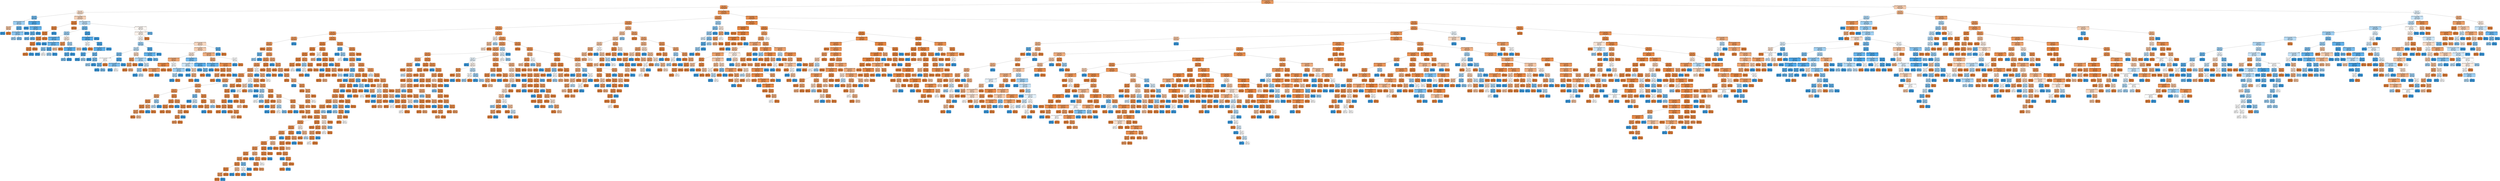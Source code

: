digraph Tree {
node [shape=box, style="filled, rounded", color="black", fontname=helvetica] ;
edge [fontname=helvetica] ;
0 [label="column_Acidic_percentage <= 13.29\ngini = 0.27\nsamples = 7427\nvalue = [9876, 1854]\nclass = AMP", fillcolor="#e58139cf"] ;
1 [label="PP3 <= -0.02\ngini = 0.21\nsamples = 6310\nvalue = [8748, 1198]\nclass = AMP", fillcolor="#e58139dc"] ;
0 -> 1 [labeldistance=2.5, labelangle=45, headlabel="True"] ;
2 [label="PP3 <= -0.16\ngini = 0.49\nsamples = 254\nvalue = [237, 175]\nclass = AMP", fillcolor="#e5813943"] ;
1 -> 2 ;
3 [label="PP3 <= -0.18\ngini = 0.34\nsamples = 22\nvalue = [8, 29]\nclass = NAMP", fillcolor="#399de5b9"] ;
2 -> 3 ;
4 [label="column_Acidic_percentage <= 8.01\ngini = 0.44\nsamples = 12\nvalue = [6, 12]\nclass = NAMP", fillcolor="#399de57f"] ;
3 -> 4 ;
5 [label="PP3 <= -0.18\ngini = 0.44\nsamples = 4\nvalue = [4, 2]\nclass = AMP", fillcolor="#e581397f"] ;
4 -> 5 ;
6 [label="gini = 0.0\nsamples = 2\nvalue = [0, 2]\nclass = NAMP", fillcolor="#399de5ff"] ;
5 -> 6 ;
7 [label="gini = 0.0\nsamples = 2\nvalue = [4, 0]\nclass = AMP", fillcolor="#e58139ff"] ;
5 -> 7 ;
8 [label="PP3 <= -0.23\ngini = 0.28\nsamples = 8\nvalue = [2, 10]\nclass = NAMP", fillcolor="#399de5cc"] ;
4 -> 8 ;
9 [label="column_Acidic_percentage <= 9.55\ngini = 0.41\nsamples = 5\nvalue = [2, 5]\nclass = NAMP", fillcolor="#399de599"] ;
8 -> 9 ;
10 [label="gini = 0.44\nsamples = 2\nvalue = [1, 2]\nclass = NAMP", fillcolor="#399de57f"] ;
9 -> 10 ;
11 [label="gini = 0.38\nsamples = 3\nvalue = [1, 3]\nclass = NAMP", fillcolor="#399de5aa"] ;
9 -> 11 ;
12 [label="gini = 0.0\nsamples = 3\nvalue = [0, 5]\nclass = NAMP", fillcolor="#399de5ff"] ;
8 -> 12 ;
13 [label="column_Acidic_percentage <= 8.33\ngini = 0.19\nsamples = 10\nvalue = [2, 17]\nclass = NAMP", fillcolor="#399de5e1"] ;
3 -> 13 ;
14 [label="gini = 0.0\nsamples = 3\nvalue = [0, 7]\nclass = NAMP", fillcolor="#399de5ff"] ;
13 -> 14 ;
15 [label="column_Acidic_percentage <= 11.25\ngini = 0.28\nsamples = 7\nvalue = [2, 10]\nclass = NAMP", fillcolor="#399de5cc"] ;
13 -> 15 ;
16 [label="PP3 <= -0.17\ngini = 0.3\nsamples = 6\nvalue = [2, 9]\nclass = NAMP", fillcolor="#399de5c6"] ;
15 -> 16 ;
17 [label="gini = 0.32\nsamples = 3\nvalue = [1, 4]\nclass = NAMP", fillcolor="#399de5bf"] ;
16 -> 17 ;
18 [label="gini = 0.28\nsamples = 3\nvalue = [1, 5]\nclass = NAMP", fillcolor="#399de5cc"] ;
16 -> 18 ;
19 [label="gini = 0.0\nsamples = 1\nvalue = [0, 1]\nclass = NAMP", fillcolor="#399de5ff"] ;
15 -> 19 ;
20 [label="column_Acidic_percentage <= 1.43\ngini = 0.48\nsamples = 232\nvalue = [229, 146]\nclass = AMP", fillcolor="#e581395c"] ;
2 -> 20 ;
21 [label="PP3 <= -0.04\ngini = 0.04\nsamples = 85\nvalue = [135, 3]\nclass = AMP", fillcolor="#e58139f9"] ;
20 -> 21 ;
22 [label="PP3 <= -0.04\ngini = 0.07\nsamples = 57\nvalue = [84, 3]\nclass = AMP", fillcolor="#e58139f6"] ;
21 -> 22 ;
23 [label="PP3 <= -0.08\ngini = 0.05\nsamples = 56\nvalue = [84, 2]\nclass = AMP", fillcolor="#e58139f9"] ;
22 -> 23 ;
24 [label="PP3 <= -0.08\ngini = 0.08\nsamples = 33\nvalue = [49, 2]\nclass = AMP", fillcolor="#e58139f5"] ;
23 -> 24 ;
25 [label="PP3 <= -0.12\ngini = 0.04\nsamples = 32\nvalue = [49, 1]\nclass = AMP", fillcolor="#e58139fa"] ;
24 -> 25 ;
26 [label="PP3 <= -0.13\ngini = 0.09\nsamples = 14\nvalue = [20, 1]\nclass = AMP", fillcolor="#e58139f2"] ;
25 -> 26 ;
27 [label="gini = 0.0\nsamples = 13\nvalue = [20, 0]\nclass = AMP", fillcolor="#e58139ff"] ;
26 -> 27 ;
28 [label="gini = 0.0\nsamples = 1\nvalue = [0, 1]\nclass = NAMP", fillcolor="#399de5ff"] ;
26 -> 28 ;
29 [label="gini = 0.0\nsamples = 18\nvalue = [29, 0]\nclass = AMP", fillcolor="#e58139ff"] ;
25 -> 29 ;
30 [label="gini = 0.0\nsamples = 1\nvalue = [0, 1]\nclass = NAMP", fillcolor="#399de5ff"] ;
24 -> 30 ;
31 [label="gini = 0.0\nsamples = 23\nvalue = [35, 0]\nclass = AMP", fillcolor="#e58139ff"] ;
23 -> 31 ;
32 [label="gini = 0.0\nsamples = 1\nvalue = [0, 1]\nclass = NAMP", fillcolor="#399de5ff"] ;
22 -> 32 ;
33 [label="gini = 0.0\nsamples = 28\nvalue = [51, 0]\nclass = AMP", fillcolor="#e58139ff"] ;
21 -> 33 ;
34 [label="column_Acidic_percentage <= 6.9\ngini = 0.48\nsamples = 147\nvalue = [94, 143]\nclass = NAMP", fillcolor="#399de557"] ;
20 -> 34 ;
35 [label="PP3 <= -0.08\ngini = 0.33\nsamples = 54\nvalue = [19, 72]\nclass = NAMP", fillcolor="#399de5bc"] ;
34 -> 35 ;
36 [label="PP3 <= -0.09\ngini = 0.44\nsamples = 26\nvalue = [16, 32]\nclass = NAMP", fillcolor="#399de57f"] ;
35 -> 36 ;
37 [label="column_Acidic_percentage <= 4.88\ngini = 0.26\nsamples = 13\nvalue = [4, 22]\nclass = NAMP", fillcolor="#399de5d1"] ;
36 -> 37 ;
38 [label="gini = 0.0\nsamples = 2\nvalue = [0, 5]\nclass = NAMP", fillcolor="#399de5ff"] ;
37 -> 38 ;
39 [label="column_Acidic_percentage <= 5.83\ngini = 0.31\nsamples = 11\nvalue = [4, 17]\nclass = NAMP", fillcolor="#399de5c3"] ;
37 -> 39 ;
40 [label="PP3 <= -0.1\ngini = 0.4\nsamples = 6\nvalue = [3, 8]\nclass = NAMP", fillcolor="#399de59f"] ;
39 -> 40 ;
41 [label="gini = 0.0\nsamples = 3\nvalue = [0, 5]\nclass = NAMP", fillcolor="#399de5ff"] ;
40 -> 41 ;
42 [label="gini = 0.5\nsamples = 3\nvalue = [3, 3]\nclass = AMP", fillcolor="#e5813900"] ;
40 -> 42 ;
43 [label="PP3 <= -0.12\ngini = 0.18\nsamples = 5\nvalue = [1, 9]\nclass = NAMP", fillcolor="#399de5e3"] ;
39 -> 43 ;
44 [label="gini = 0.44\nsamples = 3\nvalue = [1, 2]\nclass = NAMP", fillcolor="#399de57f"] ;
43 -> 44 ;
45 [label="gini = 0.0\nsamples = 2\nvalue = [0, 7]\nclass = NAMP", fillcolor="#399de5ff"] ;
43 -> 45 ;
46 [label="PP3 <= -0.09\ngini = 0.5\nsamples = 13\nvalue = [12, 10]\nclass = AMP", fillcolor="#e581392a"] ;
36 -> 46 ;
47 [label="PP3 <= -0.09\ngini = 0.22\nsamples = 3\nvalue = [7, 1]\nclass = AMP", fillcolor="#e58139db"] ;
46 -> 47 ;
48 [label="gini = 0.44\nsamples = 2\nvalue = [2, 1]\nclass = AMP", fillcolor="#e581397f"] ;
47 -> 48 ;
49 [label="gini = 0.0\nsamples = 1\nvalue = [5, 0]\nclass = AMP", fillcolor="#e58139ff"] ;
47 -> 49 ;
50 [label="PP3 <= -0.08\ngini = 0.46\nsamples = 10\nvalue = [5, 9]\nclass = NAMP", fillcolor="#399de571"] ;
46 -> 50 ;
51 [label="column_Acidic_percentage <= 5.28\ngini = 0.22\nsamples = 6\nvalue = [1, 7]\nclass = NAMP", fillcolor="#399de5db"] ;
50 -> 51 ;
52 [label="PP3 <= -0.09\ngini = 0.24\nsamples = 5\nvalue = [1, 6]\nclass = NAMP", fillcolor="#399de5d4"] ;
51 -> 52 ;
53 [label="gini = 0.38\nsamples = 3\nvalue = [1, 3]\nclass = NAMP", fillcolor="#399de5aa"] ;
52 -> 53 ;
54 [label="gini = 0.0\nsamples = 2\nvalue = [0, 3]\nclass = NAMP", fillcolor="#399de5ff"] ;
52 -> 54 ;
55 [label="gini = 0.0\nsamples = 1\nvalue = [0, 1]\nclass = NAMP", fillcolor="#399de5ff"] ;
51 -> 55 ;
56 [label="gini = 0.44\nsamples = 4\nvalue = [4, 2]\nclass = AMP", fillcolor="#e581397f"] ;
50 -> 56 ;
57 [label="PP3 <= -0.03\ngini = 0.13\nsamples = 28\nvalue = [3, 40]\nclass = NAMP", fillcolor="#399de5ec"] ;
35 -> 57 ;
58 [label="column_Acidic_percentage <= 2.9\ngini = 0.19\nsamples = 21\nvalue = [3, 26]\nclass = NAMP", fillcolor="#399de5e2"] ;
57 -> 58 ;
59 [label="PP3 <= -0.05\ngini = 0.5\nsamples = 2\nvalue = [1, 1]\nclass = AMP", fillcolor="#e5813900"] ;
58 -> 59 ;
60 [label="gini = 0.0\nsamples = 1\nvalue = [0, 1]\nclass = NAMP", fillcolor="#399de5ff"] ;
59 -> 60 ;
61 [label="gini = 0.0\nsamples = 1\nvalue = [1, 0]\nclass = AMP", fillcolor="#e58139ff"] ;
59 -> 61 ;
62 [label="PP3 <= -0.05\ngini = 0.14\nsamples = 19\nvalue = [2, 25]\nclass = NAMP", fillcolor="#399de5eb"] ;
58 -> 62 ;
63 [label="column_Acidic_percentage <= 6.19\ngini = 0.24\nsamples = 11\nvalue = [2, 12]\nclass = NAMP", fillcolor="#399de5d4"] ;
62 -> 63 ;
64 [label="PP3 <= -0.06\ngini = 0.2\nsamples = 7\nvalue = [1, 8]\nclass = NAMP", fillcolor="#399de5df"] ;
63 -> 64 ;
65 [label="gini = 0.0\nsamples = 4\nvalue = [0, 6]\nclass = NAMP", fillcolor="#399de5ff"] ;
64 -> 65 ;
66 [label="gini = 0.44\nsamples = 3\nvalue = [1, 2]\nclass = NAMP", fillcolor="#399de57f"] ;
64 -> 66 ;
67 [label="PP3 <= -0.06\ngini = 0.32\nsamples = 4\nvalue = [1, 4]\nclass = NAMP", fillcolor="#399de5bf"] ;
63 -> 67 ;
68 [label="gini = 0.0\nsamples = 1\nvalue = [0, 1]\nclass = NAMP", fillcolor="#399de5ff"] ;
67 -> 68 ;
69 [label="PP3 <= -0.06\ngini = 0.38\nsamples = 3\nvalue = [1, 3]\nclass = NAMP", fillcolor="#399de5aa"] ;
67 -> 69 ;
70 [label="gini = 0.44\nsamples = 2\nvalue = [1, 2]\nclass = NAMP", fillcolor="#399de57f"] ;
69 -> 70 ;
71 [label="gini = 0.0\nsamples = 1\nvalue = [0, 1]\nclass = NAMP", fillcolor="#399de5ff"] ;
69 -> 71 ;
72 [label="gini = 0.0\nsamples = 8\nvalue = [0, 13]\nclass = NAMP", fillcolor="#399de5ff"] ;
62 -> 72 ;
73 [label="gini = 0.0\nsamples = 7\nvalue = [0, 14]\nclass = NAMP", fillcolor="#399de5ff"] ;
57 -> 73 ;
74 [label="column_Acidic_percentage <= 13.13\ngini = 0.5\nsamples = 93\nvalue = [75, 71]\nclass = AMP", fillcolor="#e581390e"] ;
34 -> 74 ;
75 [label="column_Acidic_percentage <= 12.68\ngini = 0.5\nsamples = 90\nvalue = [74, 67]\nclass = AMP", fillcolor="#e5813918"] ;
74 -> 75 ;
76 [label="PP3 <= -0.09\ngini = 0.5\nsamples = 87\nvalue = [69, 67]\nclass = AMP", fillcolor="#e5813907"] ;
75 -> 76 ;
77 [label="PP3 <= -0.1\ngini = 0.44\nsamples = 31\nvalue = [15, 30]\nclass = NAMP", fillcolor="#399de57f"] ;
76 -> 77 ;
78 [label="PP3 <= -0.13\ngini = 0.48\nsamples = 25\nvalue = [14, 21]\nclass = NAMP", fillcolor="#399de555"] ;
77 -> 78 ;
79 [label="PP3 <= -0.15\ngini = 0.38\nsamples = 15\nvalue = [5, 15]\nclass = NAMP", fillcolor="#399de5aa"] ;
78 -> 79 ;
80 [label="column_Acidic_percentage <= 11.25\ngini = 0.5\nsamples = 6\nvalue = [4, 4]\nclass = AMP", fillcolor="#e5813900"] ;
79 -> 80 ;
81 [label="PP3 <= -0.15\ngini = 0.32\nsamples = 4\nvalue = [1, 4]\nclass = NAMP", fillcolor="#399de5bf"] ;
80 -> 81 ;
82 [label="gini = 0.0\nsamples = 1\nvalue = [0, 1]\nclass = NAMP", fillcolor="#399de5ff"] ;
81 -> 82 ;
83 [label="gini = 0.38\nsamples = 3\nvalue = [1, 3]\nclass = NAMP", fillcolor="#399de5aa"] ;
81 -> 83 ;
84 [label="gini = 0.0\nsamples = 2\nvalue = [3, 0]\nclass = AMP", fillcolor="#e58139ff"] ;
80 -> 84 ;
85 [label="PP3 <= -0.14\ngini = 0.15\nsamples = 9\nvalue = [1, 11]\nclass = NAMP", fillcolor="#399de5e8"] ;
79 -> 85 ;
86 [label="column_Acidic_percentage <= 8.85\ngini = 0.38\nsamples = 4\nvalue = [1, 3]\nclass = NAMP", fillcolor="#399de5aa"] ;
85 -> 86 ;
87 [label="gini = 0.0\nsamples = 2\nvalue = [0, 2]\nclass = NAMP", fillcolor="#399de5ff"] ;
86 -> 87 ;
88 [label="gini = 0.5\nsamples = 2\nvalue = [1, 1]\nclass = AMP", fillcolor="#e5813900"] ;
86 -> 88 ;
89 [label="gini = 0.0\nsamples = 5\nvalue = [0, 8]\nclass = NAMP", fillcolor="#399de5ff"] ;
85 -> 89 ;
90 [label="PP3 <= -0.12\ngini = 0.48\nsamples = 10\nvalue = [9, 6]\nclass = AMP", fillcolor="#e5813955"] ;
78 -> 90 ;
91 [label="PP3 <= -0.13\ngini = 0.24\nsamples = 4\nvalue = [6, 1]\nclass = AMP", fillcolor="#e58139d4"] ;
90 -> 91 ;
92 [label="PP3 <= -0.13\ngini = 0.32\nsamples = 3\nvalue = [4, 1]\nclass = AMP", fillcolor="#e58139bf"] ;
91 -> 92 ;
93 [label="gini = 0.0\nsamples = 1\nvalue = [1, 0]\nclass = AMP", fillcolor="#e58139ff"] ;
92 -> 93 ;
94 [label="gini = 0.38\nsamples = 2\nvalue = [3, 1]\nclass = AMP", fillcolor="#e58139aa"] ;
92 -> 94 ;
95 [label="gini = 0.0\nsamples = 1\nvalue = [2, 0]\nclass = AMP", fillcolor="#e58139ff"] ;
91 -> 95 ;
96 [label="column_Acidic_percentage <= 9.05\ngini = 0.47\nsamples = 6\nvalue = [3, 5]\nclass = NAMP", fillcolor="#399de566"] ;
90 -> 96 ;
97 [label="gini = 0.0\nsamples = 1\nvalue = [0, 1]\nclass = NAMP", fillcolor="#399de5ff"] ;
96 -> 97 ;
98 [label="PP3 <= -0.11\ngini = 0.49\nsamples = 5\nvalue = [3, 4]\nclass = NAMP", fillcolor="#399de540"] ;
96 -> 98 ;
99 [label="PP3 <= -0.12\ngini = 0.44\nsamples = 4\nvalue = [2, 4]\nclass = NAMP", fillcolor="#399de57f"] ;
98 -> 99 ;
100 [label="gini = 0.0\nsamples = 1\nvalue = [0, 1]\nclass = NAMP", fillcolor="#399de5ff"] ;
99 -> 100 ;
101 [label="gini = 0.48\nsamples = 3\nvalue = [2, 3]\nclass = NAMP", fillcolor="#399de555"] ;
99 -> 101 ;
102 [label="gini = 0.0\nsamples = 1\nvalue = [1, 0]\nclass = AMP", fillcolor="#e58139ff"] ;
98 -> 102 ;
103 [label="PP3 <= -0.1\ngini = 0.18\nsamples = 6\nvalue = [1, 9]\nclass = NAMP", fillcolor="#399de5e3"] ;
77 -> 103 ;
104 [label="column_Acidic_percentage <= 9.56\ngini = 0.28\nsamples = 4\nvalue = [1, 5]\nclass = NAMP", fillcolor="#399de5cc"] ;
103 -> 104 ;
105 [label="gini = 0.0\nsamples = 1\nvalue = [0, 1]\nclass = NAMP", fillcolor="#399de5ff"] ;
104 -> 105 ;
106 [label="gini = 0.32\nsamples = 3\nvalue = [1, 4]\nclass = NAMP", fillcolor="#399de5bf"] ;
104 -> 106 ;
107 [label="gini = 0.0\nsamples = 2\nvalue = [0, 4]\nclass = NAMP", fillcolor="#399de5ff"] ;
103 -> 107 ;
108 [label="column_Acidic_percentage <= 12.25\ngini = 0.48\nsamples = 56\nvalue = [54, 37]\nclass = AMP", fillcolor="#e5813950"] ;
76 -> 108 ;
109 [label="column_Acidic_percentage <= 10.96\ngini = 0.47\nsamples = 52\nvalue = [53, 32]\nclass = AMP", fillcolor="#e5813965"] ;
108 -> 109 ;
110 [label="PP3 <= -0.03\ngini = 0.49\nsamples = 34\nvalue = [30, 24]\nclass = AMP", fillcolor="#e5813933"] ;
109 -> 110 ;
111 [label="column_Acidic_percentage <= 9.76\ngini = 0.34\nsamples = 19\nvalue = [25, 7]\nclass = AMP", fillcolor="#e58139b8"] ;
110 -> 111 ;
112 [label="column_Acidic_percentage <= 7.95\ngini = 0.09\nsamples = 13\nvalue = [19, 1]\nclass = AMP", fillcolor="#e58139f2"] ;
111 -> 112 ;
113 [label="column_Acidic_percentage <= 7.79\ngini = 0.28\nsamples = 5\nvalue = [5, 1]\nclass = AMP", fillcolor="#e58139cc"] ;
112 -> 113 ;
114 [label="gini = 0.0\nsamples = 4\nvalue = [5, 0]\nclass = AMP", fillcolor="#e58139ff"] ;
113 -> 114 ;
115 [label="gini = 0.0\nsamples = 1\nvalue = [0, 1]\nclass = NAMP", fillcolor="#399de5ff"] ;
113 -> 115 ;
116 [label="gini = 0.0\nsamples = 8\nvalue = [14, 0]\nclass = AMP", fillcolor="#e58139ff"] ;
112 -> 116 ;
117 [label="PP3 <= -0.08\ngini = 0.5\nsamples = 6\nvalue = [6, 6]\nclass = AMP", fillcolor="#e5813900"] ;
111 -> 117 ;
118 [label="gini = 0.0\nsamples = 1\nvalue = [3, 0]\nclass = AMP", fillcolor="#e58139ff"] ;
117 -> 118 ;
119 [label="column_Acidic_percentage <= 10.26\ngini = 0.44\nsamples = 5\nvalue = [3, 6]\nclass = NAMP", fillcolor="#399de57f"] ;
117 -> 119 ;
120 [label="PP3 <= -0.05\ngini = 0.47\nsamples = 4\nvalue = [3, 5]\nclass = NAMP", fillcolor="#399de566"] ;
119 -> 120 ;
121 [label="gini = 0.0\nsamples = 3\nvalue = [0, 5]\nclass = NAMP", fillcolor="#399de5ff"] ;
120 -> 121 ;
122 [label="gini = 0.0\nsamples = 1\nvalue = [3, 0]\nclass = AMP", fillcolor="#e58139ff"] ;
120 -> 122 ;
123 [label="gini = 0.0\nsamples = 1\nvalue = [0, 1]\nclass = NAMP", fillcolor="#399de5ff"] ;
119 -> 123 ;
124 [label="column_Acidic_percentage <= 7.9\ngini = 0.35\nsamples = 15\nvalue = [5, 17]\nclass = NAMP", fillcolor="#399de5b4"] ;
110 -> 124 ;
125 [label="column_Acidic_percentage <= 7.42\ngini = 0.49\nsamples = 4\nvalue = [3, 4]\nclass = NAMP", fillcolor="#399de540"] ;
124 -> 125 ;
126 [label="gini = 0.0\nsamples = 1\nvalue = [0, 2]\nclass = NAMP", fillcolor="#399de5ff"] ;
125 -> 126 ;
127 [label="PP3 <= -0.03\ngini = 0.48\nsamples = 3\nvalue = [3, 2]\nclass = AMP", fillcolor="#e5813955"] ;
125 -> 127 ;
128 [label="gini = 0.0\nsamples = 1\nvalue = [0, 1]\nclass = NAMP", fillcolor="#399de5ff"] ;
127 -> 128 ;
129 [label="PP3 <= -0.02\ngini = 0.38\nsamples = 2\nvalue = [3, 1]\nclass = AMP", fillcolor="#e58139aa"] ;
127 -> 129 ;
130 [label="gini = 0.0\nsamples = 1\nvalue = [3, 0]\nclass = AMP", fillcolor="#e58139ff"] ;
129 -> 130 ;
131 [label="gini = 0.0\nsamples = 1\nvalue = [0, 1]\nclass = NAMP", fillcolor="#399de5ff"] ;
129 -> 131 ;
132 [label="column_Acidic_percentage <= 9.84\ngini = 0.23\nsamples = 11\nvalue = [2, 13]\nclass = NAMP", fillcolor="#399de5d8"] ;
124 -> 132 ;
133 [label="gini = 0.0\nsamples = 4\nvalue = [0, 6]\nclass = NAMP", fillcolor="#399de5ff"] ;
132 -> 133 ;
134 [label="PP3 <= -0.03\ngini = 0.35\nsamples = 7\nvalue = [2, 7]\nclass = NAMP", fillcolor="#399de5b6"] ;
132 -> 134 ;
135 [label="gini = 0.0\nsamples = 1\nvalue = [2, 0]\nclass = AMP", fillcolor="#e58139ff"] ;
134 -> 135 ;
136 [label="gini = 0.0\nsamples = 6\nvalue = [0, 7]\nclass = NAMP", fillcolor="#399de5ff"] ;
134 -> 136 ;
137 [label="column_Acidic_percentage <= 11.88\ngini = 0.38\nsamples = 18\nvalue = [23, 8]\nclass = AMP", fillcolor="#e58139a6"] ;
109 -> 137 ;
138 [label="PP3 <= -0.05\ngini = 0.37\nsamples = 16\nvalue = [22, 7]\nclass = AMP", fillcolor="#e58139ae"] ;
137 -> 138 ;
139 [label="column_Acidic_percentage <= 11.24\ngini = 0.28\nsamples = 4\nvalue = [1, 5]\nclass = NAMP", fillcolor="#399de5cc"] ;
138 -> 139 ;
140 [label="gini = 0.0\nsamples = 3\nvalue = [0, 5]\nclass = NAMP", fillcolor="#399de5ff"] ;
139 -> 140 ;
141 [label="gini = 0.0\nsamples = 1\nvalue = [1, 0]\nclass = AMP", fillcolor="#e58139ff"] ;
139 -> 141 ;
142 [label="column_Acidic_percentage <= 11.53\ngini = 0.16\nsamples = 12\nvalue = [21, 2]\nclass = AMP", fillcolor="#e58139e7"] ;
138 -> 142 ;
143 [label="PP3 <= -0.05\ngini = 0.11\nsamples = 8\nvalue = [16, 1]\nclass = AMP", fillcolor="#e58139ef"] ;
142 -> 143 ;
144 [label="PP3 <= -0.05\ngini = 0.28\nsamples = 3\nvalue = [5, 1]\nclass = AMP", fillcolor="#e58139cc"] ;
143 -> 144 ;
145 [label="gini = 0.0\nsamples = 2\nvalue = [5, 0]\nclass = AMP", fillcolor="#e58139ff"] ;
144 -> 145 ;
146 [label="gini = 0.0\nsamples = 1\nvalue = [0, 1]\nclass = NAMP", fillcolor="#399de5ff"] ;
144 -> 146 ;
147 [label="gini = 0.0\nsamples = 5\nvalue = [11, 0]\nclass = AMP", fillcolor="#e58139ff"] ;
143 -> 147 ;
148 [label="PP3 <= -0.03\ngini = 0.28\nsamples = 4\nvalue = [5, 1]\nclass = AMP", fillcolor="#e58139cc"] ;
142 -> 148 ;
149 [label="gini = 0.0\nsamples = 3\nvalue = [5, 0]\nclass = AMP", fillcolor="#e58139ff"] ;
148 -> 149 ;
150 [label="gini = 0.0\nsamples = 1\nvalue = [0, 1]\nclass = NAMP", fillcolor="#399de5ff"] ;
148 -> 150 ;
151 [label="PP3 <= -0.04\ngini = 0.5\nsamples = 2\nvalue = [1, 1]\nclass = AMP", fillcolor="#e5813900"] ;
137 -> 151 ;
152 [label="gini = 0.0\nsamples = 1\nvalue = [0, 1]\nclass = NAMP", fillcolor="#399de5ff"] ;
151 -> 152 ;
153 [label="gini = 0.0\nsamples = 1\nvalue = [1, 0]\nclass = AMP", fillcolor="#e58139ff"] ;
151 -> 153 ;
154 [label="PP3 <= -0.03\ngini = 0.28\nsamples = 4\nvalue = [1, 5]\nclass = NAMP", fillcolor="#399de5cc"] ;
108 -> 154 ;
155 [label="gini = 0.0\nsamples = 3\nvalue = [0, 5]\nclass = NAMP", fillcolor="#399de5ff"] ;
154 -> 155 ;
156 [label="gini = 0.0\nsamples = 1\nvalue = [1, 0]\nclass = AMP", fillcolor="#e58139ff"] ;
154 -> 156 ;
157 [label="gini = 0.0\nsamples = 3\nvalue = [5, 0]\nclass = AMP", fillcolor="#e58139ff"] ;
75 -> 157 ;
158 [label="gini = 0.32\nsamples = 3\nvalue = [1, 4]\nclass = NAMP", fillcolor="#399de5bf"] ;
74 -> 158 ;
159 [label="column_Acidic_percentage <= 0.38\ngini = 0.19\nsamples = 6056\nvalue = [8511, 1023]\nclass = AMP", fillcolor="#e58139e0"] ;
1 -> 159 ;
160 [label="PP3 <= 0.63\ngini = 0.24\nsamples = 2076\nvalue = [2834, 463]\nclass = AMP", fillcolor="#e58139d5"] ;
159 -> 160 ;
161 [label="PP3 <= 0.38\ngini = 0.23\nsamples = 2049\nvalue = [2818, 433]\nclass = AMP", fillcolor="#e58139d8"] ;
160 -> 161 ;
162 [label="PP3 <= 0.22\ngini = 0.22\nsamples = 1877\nvalue = [2596, 365]\nclass = AMP", fillcolor="#e58139db"] ;
161 -> 162 ;
163 [label="PP3 <= 0.08\ngini = 0.19\nsamples = 1098\nvalue = [1552, 187]\nclass = AMP", fillcolor="#e58139e0"] ;
162 -> 163 ;
164 [label="PP3 <= 0.08\ngini = 0.26\nsamples = 320\nvalue = [426, 79]\nclass = AMP", fillcolor="#e58139d0"] ;
163 -> 164 ;
165 [label="PP3 <= -0.02\ngini = 0.25\nsamples = 317\nvalue = [426, 74]\nclass = AMP", fillcolor="#e58139d3"] ;
164 -> 165 ;
166 [label="gini = 0.0\nsamples = 6\nvalue = [12, 0]\nclass = AMP", fillcolor="#e58139ff"] ;
165 -> 166 ;
167 [label="PP3 <= -0.01\ngini = 0.26\nsamples = 311\nvalue = [414, 74]\nclass = AMP", fillcolor="#e58139d1"] ;
165 -> 167 ;
168 [label="PP3 <= -0.02\ngini = 0.32\nsamples = 4\nvalue = [1, 4]\nclass = NAMP", fillcolor="#399de5bf"] ;
167 -> 168 ;
169 [label="gini = 0.44\nsamples = 2\nvalue = [1, 2]\nclass = NAMP", fillcolor="#399de57f"] ;
168 -> 169 ;
170 [label="gini = 0.0\nsamples = 2\nvalue = [0, 2]\nclass = NAMP", fillcolor="#399de5ff"] ;
168 -> 170 ;
171 [label="PP3 <= 0.07\ngini = 0.25\nsamples = 307\nvalue = [413, 70]\nclass = AMP", fillcolor="#e58139d4"] ;
167 -> 171 ;
172 [label="PP3 <= 0.07\ngini = 0.24\nsamples = 283\nvalue = [382, 61]\nclass = AMP", fillcolor="#e58139d6"] ;
171 -> 172 ;
173 [label="PP3 <= 0.07\ngini = 0.25\nsamples = 260\nvalue = [345, 60]\nclass = AMP", fillcolor="#e58139d3"] ;
172 -> 173 ;
174 [label="PP3 <= 0.04\ngini = 0.24\nsamples = 256\nvalue = [342, 57]\nclass = AMP", fillcolor="#e58139d4"] ;
173 -> 174 ;
175 [label="PP3 <= 0.03\ngini = 0.22\nsamples = 181\nvalue = [247, 36]\nclass = AMP", fillcolor="#e58139da"] ;
174 -> 175 ;
176 [label="PP3 <= 0.03\ngini = 0.27\nsamples = 111\nvalue = [143, 28]\nclass = AMP", fillcolor="#e58139cd"] ;
175 -> 176 ;
177 [label="PP3 <= 0.01\ngini = 0.25\nsamples = 109\nvalue = [142, 25]\nclass = AMP", fillcolor="#e58139d2"] ;
176 -> 177 ;
178 [label="PP3 <= -0.0\ngini = 0.2\nsamples = 75\nvalue = [102, 13]\nclass = AMP", fillcolor="#e58139de"] ;
177 -> 178 ;
179 [label="PP3 <= -0.0\ngini = 0.31\nsamples = 22\nvalue = [30, 7]\nclass = AMP", fillcolor="#e58139c4"] ;
178 -> 179 ;
180 [label="PP3 <= -0.01\ngini = 0.17\nsamples = 19\nvalue = [28, 3]\nclass = AMP", fillcolor="#e58139e4"] ;
179 -> 180 ;
181 [label="PP3 <= -0.01\ngini = 0.09\nsamples = 15\nvalue = [21, 1]\nclass = AMP", fillcolor="#e58139f3"] ;
180 -> 181 ;
182 [label="PP3 <= -0.01\ngini = 0.28\nsamples = 4\nvalue = [5, 1]\nclass = AMP", fillcolor="#e58139cc"] ;
181 -> 182 ;
183 [label="gini = 0.0\nsamples = 2\nvalue = [3, 0]\nclass = AMP", fillcolor="#e58139ff"] ;
182 -> 183 ;
184 [label="gini = 0.44\nsamples = 2\nvalue = [2, 1]\nclass = AMP", fillcolor="#e581397f"] ;
182 -> 184 ;
185 [label="gini = 0.0\nsamples = 11\nvalue = [16, 0]\nclass = AMP", fillcolor="#e58139ff"] ;
181 -> 185 ;
186 [label="PP3 <= -0.01\ngini = 0.35\nsamples = 4\nvalue = [7, 2]\nclass = AMP", fillcolor="#e58139b6"] ;
180 -> 186 ;
187 [label="gini = 0.0\nsamples = 1\nvalue = [0, 2]\nclass = NAMP", fillcolor="#399de5ff"] ;
186 -> 187 ;
188 [label="gini = 0.0\nsamples = 3\nvalue = [7, 0]\nclass = AMP", fillcolor="#e58139ff"] ;
186 -> 188 ;
189 [label="PP3 <= -0.0\ngini = 0.44\nsamples = 3\nvalue = [2, 4]\nclass = NAMP", fillcolor="#399de57f"] ;
179 -> 189 ;
190 [label="gini = 0.48\nsamples = 2\nvalue = [2, 3]\nclass = NAMP", fillcolor="#399de555"] ;
189 -> 190 ;
191 [label="gini = 0.0\nsamples = 1\nvalue = [0, 1]\nclass = NAMP", fillcolor="#399de5ff"] ;
189 -> 191 ;
192 [label="PP3 <= 0.0\ngini = 0.14\nsamples = 53\nvalue = [72, 6]\nclass = AMP", fillcolor="#e58139ea"] ;
178 -> 192 ;
193 [label="PP3 <= 0.0\ngini = 0.1\nsamples = 39\nvalue = [52, 3]\nclass = AMP", fillcolor="#e58139f0"] ;
192 -> 193 ;
194 [label="PP3 <= -0.0\ngini = 0.11\nsamples = 36\nvalue = [48, 3]\nclass = AMP", fillcolor="#e58139ef"] ;
193 -> 194 ;
195 [label="gini = 0.0\nsamples = 1\nvalue = [2, 0]\nclass = AMP", fillcolor="#e58139ff"] ;
194 -> 195 ;
196 [label="gini = 0.11\nsamples = 35\nvalue = [46, 3]\nclass = AMP", fillcolor="#e58139ee"] ;
194 -> 196 ;
197 [label="gini = 0.0\nsamples = 3\nvalue = [4, 0]\nclass = AMP", fillcolor="#e58139ff"] ;
193 -> 197 ;
198 [label="PP3 <= 0.0\ngini = 0.23\nsamples = 14\nvalue = [20, 3]\nclass = AMP", fillcolor="#e58139d9"] ;
192 -> 198 ;
199 [label="gini = 0.0\nsamples = 1\nvalue = [0, 1]\nclass = NAMP", fillcolor="#399de5ff"] ;
198 -> 199 ;
200 [label="PP3 <= 0.01\ngini = 0.17\nsamples = 13\nvalue = [20, 2]\nclass = AMP", fillcolor="#e58139e6"] ;
198 -> 200 ;
201 [label="PP3 <= 0.01\ngini = 0.32\nsamples = 6\nvalue = [8, 2]\nclass = AMP", fillcolor="#e58139bf"] ;
200 -> 201 ;
202 [label="PP3 <= 0.01\ngini = 0.2\nsamples = 5\nvalue = [8, 1]\nclass = AMP", fillcolor="#e58139df"] ;
201 -> 202 ;
203 [label="gini = 0.24\nsamples = 4\nvalue = [6, 1]\nclass = AMP", fillcolor="#e58139d4"] ;
202 -> 203 ;
204 [label="gini = 0.0\nsamples = 1\nvalue = [2, 0]\nclass = AMP", fillcolor="#e58139ff"] ;
202 -> 204 ;
205 [label="gini = 0.0\nsamples = 1\nvalue = [0, 1]\nclass = NAMP", fillcolor="#399de5ff"] ;
201 -> 205 ;
206 [label="gini = 0.0\nsamples = 7\nvalue = [12, 0]\nclass = AMP", fillcolor="#e58139ff"] ;
200 -> 206 ;
207 [label="PP3 <= 0.01\ngini = 0.36\nsamples = 34\nvalue = [40, 12]\nclass = AMP", fillcolor="#e58139b3"] ;
177 -> 207 ;
208 [label="PP3 <= 0.01\ngini = 0.38\nsamples = 8\nvalue = [3, 9]\nclass = NAMP", fillcolor="#399de5aa"] ;
207 -> 208 ;
209 [label="gini = 0.0\nsamples = 4\nvalue = [0, 5]\nclass = NAMP", fillcolor="#399de5ff"] ;
208 -> 209 ;
210 [label="PP3 <= 0.01\ngini = 0.49\nsamples = 4\nvalue = [3, 4]\nclass = NAMP", fillcolor="#399de540"] ;
208 -> 210 ;
211 [label="gini = 0.0\nsamples = 2\nvalue = [2, 0]\nclass = AMP", fillcolor="#e58139ff"] ;
210 -> 211 ;
212 [label="gini = 0.32\nsamples = 2\nvalue = [1, 4]\nclass = NAMP", fillcolor="#399de5bf"] ;
210 -> 212 ;
213 [label="PP3 <= 0.02\ngini = 0.14\nsamples = 26\nvalue = [37, 3]\nclass = AMP", fillcolor="#e58139ea"] ;
207 -> 213 ;
214 [label="PP3 <= 0.02\ngini = 0.06\nsamples = 21\nvalue = [32, 1]\nclass = AMP", fillcolor="#e58139f7"] ;
213 -> 214 ;
215 [label="gini = 0.0\nsamples = 16\nvalue = [25, 0]\nclass = AMP", fillcolor="#e58139ff"] ;
214 -> 215 ;
216 [label="PP3 <= 0.02\ngini = 0.22\nsamples = 5\nvalue = [7, 1]\nclass = AMP", fillcolor="#e58139db"] ;
214 -> 216 ;
217 [label="gini = 0.0\nsamples = 1\nvalue = [0, 1]\nclass = NAMP", fillcolor="#399de5ff"] ;
216 -> 217 ;
218 [label="gini = 0.0\nsamples = 4\nvalue = [7, 0]\nclass = AMP", fillcolor="#e58139ff"] ;
216 -> 218 ;
219 [label="PP3 <= 0.03\ngini = 0.41\nsamples = 5\nvalue = [5, 2]\nclass = AMP", fillcolor="#e5813999"] ;
213 -> 219 ;
220 [label="gini = 0.44\nsamples = 2\nvalue = [1, 2]\nclass = NAMP", fillcolor="#399de57f"] ;
219 -> 220 ;
221 [label="gini = 0.0\nsamples = 3\nvalue = [4, 0]\nclass = AMP", fillcolor="#e58139ff"] ;
219 -> 221 ;
222 [label="gini = 0.38\nsamples = 2\nvalue = [1, 3]\nclass = NAMP", fillcolor="#399de5aa"] ;
176 -> 222 ;
223 [label="PP3 <= 0.04\ngini = 0.13\nsamples = 70\nvalue = [104, 8]\nclass = AMP", fillcolor="#e58139eb"] ;
175 -> 223 ;
224 [label="PP3 <= 0.04\ngini = 0.17\nsamples = 53\nvalue = [75, 8]\nclass = AMP", fillcolor="#e58139e4"] ;
223 -> 224 ;
225 [label="PP3 <= 0.03\ngini = 0.12\nsamples = 51\nvalue = [75, 5]\nclass = AMP", fillcolor="#e58139ee"] ;
224 -> 225 ;
226 [label="PP3 <= 0.03\ngini = 0.18\nsamples = 27\nvalue = [37, 4]\nclass = AMP", fillcolor="#e58139e3"] ;
225 -> 226 ;
227 [label="PP3 <= 0.03\ngini = 0.1\nsamples = 26\nvalue = [37, 2]\nclass = AMP", fillcolor="#e58139f1"] ;
226 -> 227 ;
228 [label="PP3 <= 0.03\ngini = 0.18\nsamples = 6\nvalue = [9, 1]\nclass = AMP", fillcolor="#e58139e3"] ;
227 -> 228 ;
229 [label="gini = 0.0\nsamples = 5\nvalue = [9, 0]\nclass = AMP", fillcolor="#e58139ff"] ;
228 -> 229 ;
230 [label="gini = 0.0\nsamples = 1\nvalue = [0, 1]\nclass = NAMP", fillcolor="#399de5ff"] ;
228 -> 230 ;
231 [label="PP3 <= 0.03\ngini = 0.07\nsamples = 20\nvalue = [28, 1]\nclass = AMP", fillcolor="#e58139f6"] ;
227 -> 231 ;
232 [label="gini = 0.0\nsamples = 11\nvalue = [17, 0]\nclass = AMP", fillcolor="#e58139ff"] ;
231 -> 232 ;
233 [label="PP3 <= 0.03\ngini = 0.15\nsamples = 9\nvalue = [11, 1]\nclass = AMP", fillcolor="#e58139e8"] ;
231 -> 233 ;
234 [label="gini = 0.44\nsamples = 3\nvalue = [2, 1]\nclass = AMP", fillcolor="#e581397f"] ;
233 -> 234 ;
235 [label="gini = 0.0\nsamples = 6\nvalue = [9, 0]\nclass = AMP", fillcolor="#e58139ff"] ;
233 -> 235 ;
236 [label="gini = 0.0\nsamples = 1\nvalue = [0, 2]\nclass = NAMP", fillcolor="#399de5ff"] ;
226 -> 236 ;
237 [label="PP3 <= 0.03\ngini = 0.05\nsamples = 24\nvalue = [38, 1]\nclass = AMP", fillcolor="#e58139f8"] ;
225 -> 237 ;
238 [label="gini = 0.0\nsamples = 16\nvalue = [28, 0]\nclass = AMP", fillcolor="#e58139ff"] ;
237 -> 238 ;
239 [label="PP3 <= 0.04\ngini = 0.17\nsamples = 8\nvalue = [10, 1]\nclass = AMP", fillcolor="#e58139e6"] ;
237 -> 239 ;
240 [label="gini = 0.44\nsamples = 3\nvalue = [2, 1]\nclass = AMP", fillcolor="#e581397f"] ;
239 -> 240 ;
241 [label="gini = 0.0\nsamples = 5\nvalue = [8, 0]\nclass = AMP", fillcolor="#e58139ff"] ;
239 -> 241 ;
242 [label="gini = 0.0\nsamples = 2\nvalue = [0, 3]\nclass = NAMP", fillcolor="#399de5ff"] ;
224 -> 242 ;
243 [label="gini = 0.0\nsamples = 17\nvalue = [29, 0]\nclass = AMP", fillcolor="#e58139ff"] ;
223 -> 243 ;
244 [label="PP3 <= 0.05\ngini = 0.3\nsamples = 75\nvalue = [95, 21]\nclass = AMP", fillcolor="#e58139c7"] ;
174 -> 244 ;
245 [label="PP3 <= 0.04\ngini = 0.5\nsamples = 7\nvalue = [6, 6]\nclass = AMP", fillcolor="#e5813900"] ;
244 -> 245 ;
246 [label="PP3 <= 0.04\ngini = 0.47\nsamples = 4\nvalue = [5, 3]\nclass = AMP", fillcolor="#e5813966"] ;
245 -> 246 ;
247 [label="gini = 0.5\nsamples = 3\nvalue = [3, 3]\nclass = AMP", fillcolor="#e5813900"] ;
246 -> 247 ;
248 [label="gini = 0.0\nsamples = 1\nvalue = [2, 0]\nclass = AMP", fillcolor="#e58139ff"] ;
246 -> 248 ;
249 [label="PP3 <= 0.05\ngini = 0.38\nsamples = 3\nvalue = [1, 3]\nclass = NAMP", fillcolor="#399de5aa"] ;
245 -> 249 ;
250 [label="gini = 0.44\nsamples = 2\nvalue = [1, 2]\nclass = NAMP", fillcolor="#399de57f"] ;
249 -> 250 ;
251 [label="gini = 0.0\nsamples = 1\nvalue = [0, 1]\nclass = NAMP", fillcolor="#399de5ff"] ;
249 -> 251 ;
252 [label="PP3 <= 0.05\ngini = 0.25\nsamples = 68\nvalue = [89, 15]\nclass = AMP", fillcolor="#e58139d4"] ;
244 -> 252 ;
253 [label="gini = 0.0\nsamples = 11\nvalue = [17, 0]\nclass = AMP", fillcolor="#e58139ff"] ;
252 -> 253 ;
254 [label="PP3 <= 0.05\ngini = 0.29\nsamples = 57\nvalue = [72, 15]\nclass = AMP", fillcolor="#e58139ca"] ;
252 -> 254 ;
255 [label="PP3 <= 0.05\ngini = 0.44\nsamples = 7\nvalue = [3, 6]\nclass = NAMP", fillcolor="#399de57f"] ;
254 -> 255 ;
256 [label="gini = 0.0\nsamples = 1\nvalue = [0, 1]\nclass = NAMP", fillcolor="#399de5ff"] ;
255 -> 256 ;
257 [label="PP3 <= 0.05\ngini = 0.47\nsamples = 6\nvalue = [3, 5]\nclass = NAMP", fillcolor="#399de566"] ;
255 -> 257 ;
258 [label="gini = 0.5\nsamples = 2\nvalue = [2, 2]\nclass = AMP", fillcolor="#e5813900"] ;
257 -> 258 ;
259 [label="gini = 0.38\nsamples = 4\nvalue = [1, 3]\nclass = NAMP", fillcolor="#399de5aa"] ;
257 -> 259 ;
260 [label="PP3 <= 0.06\ngini = 0.2\nsamples = 50\nvalue = [69, 9]\nclass = AMP", fillcolor="#e58139de"] ;
254 -> 260 ;
261 [label="PP3 <= 0.05\ngini = 0.05\nsamples = 25\nvalue = [39, 1]\nclass = AMP", fillcolor="#e58139f8"] ;
260 -> 261 ;
262 [label="PP3 <= 0.05\ngini = 0.18\nsamples = 7\nvalue = [9, 1]\nclass = AMP", fillcolor="#e58139e3"] ;
261 -> 262 ;
263 [label="gini = 0.0\nsamples = 6\nvalue = [9, 0]\nclass = AMP", fillcolor="#e58139ff"] ;
262 -> 263 ;
264 [label="gini = 0.0\nsamples = 1\nvalue = [0, 1]\nclass = NAMP", fillcolor="#399de5ff"] ;
262 -> 264 ;
265 [label="gini = 0.0\nsamples = 18\nvalue = [30, 0]\nclass = AMP", fillcolor="#e58139ff"] ;
261 -> 265 ;
266 [label="PP3 <= 0.06\ngini = 0.33\nsamples = 25\nvalue = [30, 8]\nclass = AMP", fillcolor="#e58139bb"] ;
260 -> 266 ;
267 [label="PP3 <= 0.06\ngini = 0.48\nsamples = 10\nvalue = [9, 6]\nclass = AMP", fillcolor="#e5813955"] ;
266 -> 267 ;
268 [label="PP3 <= 0.06\ngini = 0.24\nsamples = 5\nvalue = [6, 1]\nclass = AMP", fillcolor="#e58139d4"] ;
267 -> 268 ;
269 [label="gini = 0.0\nsamples = 1\nvalue = [0, 1]\nclass = NAMP", fillcolor="#399de5ff"] ;
268 -> 269 ;
270 [label="gini = 0.0\nsamples = 4\nvalue = [6, 0]\nclass = AMP", fillcolor="#e58139ff"] ;
268 -> 270 ;
271 [label="PP3 <= 0.06\ngini = 0.47\nsamples = 5\nvalue = [3, 5]\nclass = NAMP", fillcolor="#399de566"] ;
267 -> 271 ;
272 [label="gini = 0.5\nsamples = 2\nvalue = [2, 2]\nclass = AMP", fillcolor="#e5813900"] ;
271 -> 272 ;
273 [label="gini = 0.38\nsamples = 3\nvalue = [1, 3]\nclass = NAMP", fillcolor="#399de5aa"] ;
271 -> 273 ;
274 [label="PP3 <= 0.06\ngini = 0.16\nsamples = 15\nvalue = [21, 2]\nclass = AMP", fillcolor="#e58139e7"] ;
266 -> 274 ;
275 [label="PP3 <= 0.06\ngini = 0.32\nsamples = 3\nvalue = [4, 1]\nclass = AMP", fillcolor="#e58139bf"] ;
274 -> 275 ;
276 [label="gini = 0.0\nsamples = 2\nvalue = [4, 0]\nclass = AMP", fillcolor="#e58139ff"] ;
275 -> 276 ;
277 [label="gini = 0.0\nsamples = 1\nvalue = [0, 1]\nclass = NAMP", fillcolor="#399de5ff"] ;
275 -> 277 ;
278 [label="PP3 <= 0.07\ngini = 0.1\nsamples = 12\nvalue = [17, 1]\nclass = AMP", fillcolor="#e58139f0"] ;
274 -> 278 ;
279 [label="gini = 0.0\nsamples = 7\nvalue = [10, 0]\nclass = AMP", fillcolor="#e58139ff"] ;
278 -> 279 ;
280 [label="PP3 <= 0.07\ngini = 0.22\nsamples = 5\nvalue = [7, 1]\nclass = AMP", fillcolor="#e58139db"] ;
278 -> 280 ;
281 [label="gini = 0.28\nsamples = 4\nvalue = [5, 1]\nclass = AMP", fillcolor="#e58139cc"] ;
280 -> 281 ;
282 [label="gini = 0.0\nsamples = 1\nvalue = [2, 0]\nclass = AMP", fillcolor="#e58139ff"] ;
280 -> 282 ;
283 [label="PP3 <= 0.07\ngini = 0.5\nsamples = 4\nvalue = [3, 3]\nclass = AMP", fillcolor="#e5813900"] ;
173 -> 283 ;
284 [label="gini = 0.0\nsamples = 1\nvalue = [0, 2]\nclass = NAMP", fillcolor="#399de5ff"] ;
283 -> 284 ;
285 [label="PP3 <= 0.07\ngini = 0.38\nsamples = 3\nvalue = [3, 1]\nclass = AMP", fillcolor="#e58139aa"] ;
283 -> 285 ;
286 [label="gini = 0.0\nsamples = 1\nvalue = [2, 0]\nclass = AMP", fillcolor="#e58139ff"] ;
285 -> 286 ;
287 [label="gini = 0.5\nsamples = 2\nvalue = [1, 1]\nclass = AMP", fillcolor="#e5813900"] ;
285 -> 287 ;
288 [label="PP3 <= 0.07\ngini = 0.05\nsamples = 23\nvalue = [37, 1]\nclass = AMP", fillcolor="#e58139f8"] ;
172 -> 288 ;
289 [label="gini = 0.0\nsamples = 18\nvalue = [32, 0]\nclass = AMP", fillcolor="#e58139ff"] ;
288 -> 289 ;
290 [label="PP3 <= 0.07\ngini = 0.28\nsamples = 5\nvalue = [5, 1]\nclass = AMP", fillcolor="#e58139cc"] ;
288 -> 290 ;
291 [label="gini = 0.0\nsamples = 1\nvalue = [0, 1]\nclass = NAMP", fillcolor="#399de5ff"] ;
290 -> 291 ;
292 [label="gini = 0.0\nsamples = 4\nvalue = [5, 0]\nclass = AMP", fillcolor="#e58139ff"] ;
290 -> 292 ;
293 [label="PP3 <= 0.07\ngini = 0.35\nsamples = 24\nvalue = [31, 9]\nclass = AMP", fillcolor="#e58139b5"] ;
171 -> 293 ;
294 [label="gini = 0.0\nsamples = 1\nvalue = [0, 3]\nclass = NAMP", fillcolor="#399de5ff"] ;
293 -> 294 ;
295 [label="PP3 <= 0.08\ngini = 0.27\nsamples = 23\nvalue = [31, 6]\nclass = AMP", fillcolor="#e58139ce"] ;
293 -> 295 ;
296 [label="gini = 0.0\nsamples = 5\nvalue = [9, 0]\nclass = AMP", fillcolor="#e58139ff"] ;
295 -> 296 ;
297 [label="PP3 <= 0.08\ngini = 0.34\nsamples = 18\nvalue = [22, 6]\nclass = AMP", fillcolor="#e58139b9"] ;
295 -> 297 ;
298 [label="gini = 0.0\nsamples = 1\nvalue = [0, 2]\nclass = NAMP", fillcolor="#399de5ff"] ;
297 -> 298 ;
299 [label="PP3 <= 0.08\ngini = 0.26\nsamples = 17\nvalue = [22, 4]\nclass = AMP", fillcolor="#e58139d1"] ;
297 -> 299 ;
300 [label="gini = 0.0\nsamples = 6\nvalue = [9, 0]\nclass = AMP", fillcolor="#e58139ff"] ;
299 -> 300 ;
301 [label="PP3 <= 0.08\ngini = 0.36\nsamples = 11\nvalue = [13, 4]\nclass = AMP", fillcolor="#e58139b1"] ;
299 -> 301 ;
302 [label="gini = 0.0\nsamples = 1\nvalue = [0, 2]\nclass = NAMP", fillcolor="#399de5ff"] ;
301 -> 302 ;
303 [label="PP3 <= 0.08\ngini = 0.23\nsamples = 10\nvalue = [13, 2]\nclass = AMP", fillcolor="#e58139d8"] ;
301 -> 303 ;
304 [label="gini = 0.0\nsamples = 2\nvalue = [4, 0]\nclass = AMP", fillcolor="#e58139ff"] ;
303 -> 304 ;
305 [label="PP3 <= 0.08\ngini = 0.3\nsamples = 8\nvalue = [9, 2]\nclass = AMP", fillcolor="#e58139c6"] ;
303 -> 305 ;
306 [label="PP3 <= 0.08\ngini = 0.35\nsamples = 7\nvalue = [7, 2]\nclass = AMP", fillcolor="#e58139b6"] ;
305 -> 306 ;
307 [label="PP3 <= 0.08\ngini = 0.24\nsamples = 5\nvalue = [6, 1]\nclass = AMP", fillcolor="#e58139d4"] ;
306 -> 307 ;
308 [label="gini = 0.32\nsamples = 3\nvalue = [4, 1]\nclass = AMP", fillcolor="#e58139bf"] ;
307 -> 308 ;
309 [label="gini = 0.0\nsamples = 2\nvalue = [2, 0]\nclass = AMP", fillcolor="#e58139ff"] ;
307 -> 309 ;
310 [label="gini = 0.5\nsamples = 2\nvalue = [1, 1]\nclass = AMP", fillcolor="#e5813900"] ;
306 -> 310 ;
311 [label="gini = 0.0\nsamples = 1\nvalue = [2, 0]\nclass = AMP", fillcolor="#e58139ff"] ;
305 -> 311 ;
312 [label="gini = 0.0\nsamples = 3\nvalue = [0, 5]\nclass = NAMP", fillcolor="#399de5ff"] ;
164 -> 312 ;
313 [label="PP3 <= 0.13\ngini = 0.16\nsamples = 778\nvalue = [1126, 108]\nclass = AMP", fillcolor="#e58139e7"] ;
163 -> 313 ;
314 [label="PP3 <= 0.11\ngini = 0.08\nsamples = 234\nvalue = [362, 16]\nclass = AMP", fillcolor="#e58139f4"] ;
313 -> 314 ;
315 [label="PP3 <= 0.1\ngini = 0.05\nsamples = 119\nvalue = [183, 5]\nclass = AMP", fillcolor="#e58139f8"] ;
314 -> 315 ;
316 [label="PP3 <= 0.1\ngini = 0.08\nsamples = 77\nvalue = [116, 5]\nclass = AMP", fillcolor="#e58139f4"] ;
315 -> 316 ;
317 [label="PP3 <= 0.09\ngini = 0.04\nsamples = 63\nvalue = [95, 2]\nclass = AMP", fillcolor="#e58139fa"] ;
316 -> 317 ;
318 [label="PP3 <= 0.09\ngini = 0.13\nsamples = 17\nvalue = [26, 2]\nclass = AMP", fillcolor="#e58139eb"] ;
317 -> 318 ;
319 [label="gini = 0.0\nsamples = 14\nvalue = [24, 0]\nclass = AMP", fillcolor="#e58139ff"] ;
318 -> 319 ;
320 [label="gini = 0.5\nsamples = 3\nvalue = [2, 2]\nclass = AMP", fillcolor="#e5813900"] ;
318 -> 320 ;
321 [label="gini = 0.0\nsamples = 46\nvalue = [69, 0]\nclass = AMP", fillcolor="#e58139ff"] ;
317 -> 321 ;
322 [label="PP3 <= 0.1\ngini = 0.22\nsamples = 14\nvalue = [21, 3]\nclass = AMP", fillcolor="#e58139db"] ;
316 -> 322 ;
323 [label="PP3 <= 0.1\ngini = 0.44\nsamples = 3\nvalue = [1, 2]\nclass = NAMP", fillcolor="#399de57f"] ;
322 -> 323 ;
324 [label="gini = 0.0\nsamples = 1\nvalue = [0, 1]\nclass = NAMP", fillcolor="#399de5ff"] ;
323 -> 324 ;
325 [label="PP3 <= 0.1\ngini = 0.5\nsamples = 2\nvalue = [1, 1]\nclass = AMP", fillcolor="#e5813900"] ;
323 -> 325 ;
326 [label="gini = 0.0\nsamples = 1\nvalue = [1, 0]\nclass = AMP", fillcolor="#e58139ff"] ;
325 -> 326 ;
327 [label="gini = 0.0\nsamples = 1\nvalue = [0, 1]\nclass = NAMP", fillcolor="#399de5ff"] ;
325 -> 327 ;
328 [label="PP3 <= 0.1\ngini = 0.09\nsamples = 11\nvalue = [20, 1]\nclass = AMP", fillcolor="#e58139f2"] ;
322 -> 328 ;
329 [label="gini = 0.0\nsamples = 3\nvalue = [6, 0]\nclass = AMP", fillcolor="#e58139ff"] ;
328 -> 329 ;
330 [label="gini = 0.12\nsamples = 8\nvalue = [14, 1]\nclass = AMP", fillcolor="#e58139ed"] ;
328 -> 330 ;
331 [label="gini = 0.0\nsamples = 42\nvalue = [67, 0]\nclass = AMP", fillcolor="#e58139ff"] ;
315 -> 331 ;
332 [label="PP3 <= 0.11\ngini = 0.11\nsamples = 115\nvalue = [179, 11]\nclass = AMP", fillcolor="#e58139ef"] ;
314 -> 332 ;
333 [label="PP3 <= 0.11\ngini = 0.5\nsamples = 7\nvalue = [5, 5]\nclass = AMP", fillcolor="#e5813900"] ;
332 -> 333 ;
334 [label="gini = 0.41\nsamples = 5\nvalue = [5, 2]\nclass = AMP", fillcolor="#e5813999"] ;
333 -> 334 ;
335 [label="gini = 0.0\nsamples = 2\nvalue = [0, 3]\nclass = NAMP", fillcolor="#399de5ff"] ;
333 -> 335 ;
336 [label="PP3 <= 0.13\ngini = 0.06\nsamples = 108\nvalue = [174, 6]\nclass = AMP", fillcolor="#e58139f6"] ;
332 -> 336 ;
337 [label="PP3 <= 0.12\ngini = 0.03\nsamples = 70\nvalue = [123, 2]\nclass = AMP", fillcolor="#e58139fb"] ;
336 -> 337 ;
338 [label="gini = 0.0\nsamples = 35\nvalue = [63, 0]\nclass = AMP", fillcolor="#e58139ff"] ;
337 -> 338 ;
339 [label="PP3 <= 0.12\ngini = 0.06\nsamples = 35\nvalue = [60, 2]\nclass = AMP", fillcolor="#e58139f6"] ;
337 -> 339 ;
340 [label="gini = 0.0\nsamples = 1\nvalue = [0, 1]\nclass = NAMP", fillcolor="#399de5ff"] ;
339 -> 340 ;
341 [label="PP3 <= 0.12\ngini = 0.03\nsamples = 34\nvalue = [60, 1]\nclass = AMP", fillcolor="#e58139fb"] ;
339 -> 341 ;
342 [label="PP3 <= 0.12\ngini = 0.08\nsamples = 14\nvalue = [22, 1]\nclass = AMP", fillcolor="#e58139f3"] ;
341 -> 342 ;
343 [label="gini = 0.0\nsamples = 12\nvalue = [19, 0]\nclass = AMP", fillcolor="#e58139ff"] ;
342 -> 343 ;
344 [label="gini = 0.38\nsamples = 2\nvalue = [3, 1]\nclass = AMP", fillcolor="#e58139aa"] ;
342 -> 344 ;
345 [label="gini = 0.0\nsamples = 20\nvalue = [38, 0]\nclass = AMP", fillcolor="#e58139ff"] ;
341 -> 345 ;
346 [label="PP3 <= 0.13\ngini = 0.13\nsamples = 38\nvalue = [51, 4]\nclass = AMP", fillcolor="#e58139eb"] ;
336 -> 346 ;
347 [label="gini = 0.0\nsamples = 1\nvalue = [0, 1]\nclass = NAMP", fillcolor="#399de5ff"] ;
346 -> 347 ;
348 [label="PP3 <= 0.13\ngini = 0.1\nsamples = 37\nvalue = [51, 3]\nclass = AMP", fillcolor="#e58139f0"] ;
346 -> 348 ;
349 [label="PP3 <= 0.13\ngini = 0.3\nsamples = 11\nvalue = [13, 3]\nclass = AMP", fillcolor="#e58139c4"] ;
348 -> 349 ;
350 [label="gini = 0.0\nsamples = 8\nvalue = [11, 0]\nclass = AMP", fillcolor="#e58139ff"] ;
349 -> 350 ;
351 [label="gini = 0.48\nsamples = 3\nvalue = [2, 3]\nclass = NAMP", fillcolor="#399de555"] ;
349 -> 351 ;
352 [label="gini = 0.0\nsamples = 26\nvalue = [38, 0]\nclass = AMP", fillcolor="#e58139ff"] ;
348 -> 352 ;
353 [label="PP3 <= 0.14\ngini = 0.19\nsamples = 544\nvalue = [764, 92]\nclass = AMP", fillcolor="#e58139e0"] ;
313 -> 353 ;
354 [label="PP3 <= 0.14\ngini = 0.24\nsamples = 4\nvalue = [1, 6]\nclass = NAMP", fillcolor="#399de5d4"] ;
353 -> 354 ;
355 [label="gini = 0.0\nsamples = 1\nvalue = [0, 4]\nclass = NAMP", fillcolor="#399de5ff"] ;
354 -> 355 ;
356 [label="PP3 <= 0.14\ngini = 0.44\nsamples = 3\nvalue = [1, 2]\nclass = NAMP", fillcolor="#399de57f"] ;
354 -> 356 ;
357 [label="gini = 0.5\nsamples = 2\nvalue = [1, 1]\nclass = AMP", fillcolor="#e5813900"] ;
356 -> 357 ;
358 [label="gini = 0.0\nsamples = 1\nvalue = [0, 1]\nclass = NAMP", fillcolor="#399de5ff"] ;
356 -> 358 ;
359 [label="PP3 <= 0.21\ngini = 0.18\nsamples = 540\nvalue = [763, 86]\nclass = AMP", fillcolor="#e58139e2"] ;
353 -> 359 ;
360 [label="PP3 <= 0.21\ngini = 0.19\nsamples = 502\nvalue = [707, 86]\nclass = AMP", fillcolor="#e58139e0"] ;
359 -> 360 ;
361 [label="PP3 <= 0.14\ngini = 0.19\nsamples = 500\nvalue = [707, 84]\nclass = AMP", fillcolor="#e58139e1"] ;
360 -> 361 ;
362 [label="PP3 <= 0.14\ngini = 0.38\nsamples = 14\nvalue = [15, 5]\nclass = AMP", fillcolor="#e58139aa"] ;
361 -> 362 ;
363 [label="gini = 0.0\nsamples = 10\nvalue = [14, 0]\nclass = AMP", fillcolor="#e58139ff"] ;
362 -> 363 ;
364 [label="PP3 <= 0.14\ngini = 0.28\nsamples = 4\nvalue = [1, 5]\nclass = NAMP", fillcolor="#399de5cc"] ;
362 -> 364 ;
365 [label="gini = 0.0\nsamples = 2\nvalue = [0, 3]\nclass = NAMP", fillcolor="#399de5ff"] ;
364 -> 365 ;
366 [label="PP3 <= 0.14\ngini = 0.44\nsamples = 2\nvalue = [1, 2]\nclass = NAMP", fillcolor="#399de57f"] ;
364 -> 366 ;
367 [label="gini = 0.0\nsamples = 1\nvalue = [1, 0]\nclass = AMP", fillcolor="#e58139ff"] ;
366 -> 367 ;
368 [label="gini = 0.0\nsamples = 1\nvalue = [0, 2]\nclass = NAMP", fillcolor="#399de5ff"] ;
366 -> 368 ;
369 [label="PP3 <= 0.2\ngini = 0.18\nsamples = 486\nvalue = [692, 79]\nclass = AMP", fillcolor="#e58139e2"] ;
361 -> 369 ;
370 [label="PP3 <= 0.2\ngini = 0.17\nsamples = 415\nvalue = [590, 62]\nclass = AMP", fillcolor="#e58139e4"] ;
369 -> 370 ;
371 [label="PP3 <= 0.2\ngini = 0.18\nsamples = 385\nvalue = [545, 61]\nclass = AMP", fillcolor="#e58139e2"] ;
370 -> 371 ;
372 [label="PP3 <= 0.19\ngini = 0.17\nsamples = 381\nvalue = [544, 56]\nclass = AMP", fillcolor="#e58139e5"] ;
371 -> 372 ;
373 [label="PP3 <= 0.19\ngini = 0.18\nsamples = 345\nvalue = [491, 55]\nclass = AMP", fillcolor="#e58139e2"] ;
372 -> 373 ;
374 [label="PP3 <= 0.19\ngini = 0.17\nsamples = 343\nvalue = [491, 51]\nclass = AMP", fillcolor="#e58139e5"] ;
373 -> 374 ;
375 [label="PP3 <= 0.19\ngini = 0.18\nsamples = 305\nvalue = [440, 50]\nclass = AMP", fillcolor="#e58139e2"] ;
374 -> 375 ;
376 [label="PP3 <= 0.18\ngini = 0.17\nsamples = 292\nvalue = [426, 44]\nclass = AMP", fillcolor="#e58139e5"] ;
375 -> 376 ;
377 [label="PP3 <= 0.18\ngini = 0.18\nsamples = 265\nvalue = [388, 44]\nclass = AMP", fillcolor="#e58139e2"] ;
376 -> 377 ;
378 [label="PP3 <= 0.18\ngini = 0.18\nsamples = 262\nvalue = [387, 42]\nclass = AMP", fillcolor="#e58139e3"] ;
377 -> 378 ;
379 [label="PP3 <= 0.17\ngini = 0.17\nsamples = 245\nvalue = [369, 37]\nclass = AMP", fillcolor="#e58139e5"] ;
378 -> 379 ;
380 [label="PP3 <= 0.17\ngini = 0.19\nsamples = 191\nvalue = [279, 33]\nclass = AMP", fillcolor="#e58139e1"] ;
379 -> 380 ;
381 [label="PP3 <= 0.16\ngini = 0.16\nsamples = 184\nvalue = [272, 27]\nclass = AMP", fillcolor="#e58139e6"] ;
380 -> 381 ;
382 [label="PP3 <= 0.16\ngini = 0.22\nsamples = 99\nvalue = [135, 19]\nclass = AMP", fillcolor="#e58139db"] ;
381 -> 382 ;
383 [label="PP3 <= 0.15\ngini = 0.19\nsamples = 98\nvalue = [135, 16]\nclass = AMP", fillcolor="#e58139e1"] ;
382 -> 383 ;
384 [label="PP3 <= 0.15\ngini = 0.14\nsamples = 87\nvalue = [122, 10]\nclass = AMP", fillcolor="#e58139ea"] ;
383 -> 384 ;
385 [label="PP3 <= 0.15\ngini = 0.21\nsamples = 51\nvalue = [66, 9]\nclass = AMP", fillcolor="#e58139dc"] ;
384 -> 385 ;
386 [label="PP3 <= 0.14\ngini = 0.16\nsamples = 40\nvalue = [54, 5]\nclass = AMP", fillcolor="#e58139e7"] ;
385 -> 386 ;
387 [label="PP3 <= 0.14\ngini = 0.26\nsamples = 24\nvalue = [28, 5]\nclass = AMP", fillcolor="#e58139d1"] ;
386 -> 387 ;
388 [label="PP3 <= 0.14\ngini = 0.13\nsamples = 21\nvalue = [27, 2]\nclass = AMP", fillcolor="#e58139ec"] ;
387 -> 388 ;
389 [label="PP3 <= 0.14\ngini = 0.07\nsamples = 18\nvalue = [25, 1]\nclass = AMP", fillcolor="#e58139f5"] ;
388 -> 389 ;
390 [label="PP3 <= 0.14\ngini = 0.28\nsamples = 4\nvalue = [5, 1]\nclass = AMP", fillcolor="#e58139cc"] ;
389 -> 390 ;
391 [label="gini = 0.0\nsamples = 3\nvalue = [5, 0]\nclass = AMP", fillcolor="#e58139ff"] ;
390 -> 391 ;
392 [label="gini = 0.0\nsamples = 1\nvalue = [0, 1]\nclass = NAMP", fillcolor="#399de5ff"] ;
390 -> 392 ;
393 [label="gini = 0.0\nsamples = 14\nvalue = [20, 0]\nclass = AMP", fillcolor="#e58139ff"] ;
389 -> 393 ;
394 [label="PP3 <= 0.14\ngini = 0.44\nsamples = 3\nvalue = [2, 1]\nclass = AMP", fillcolor="#e581397f"] ;
388 -> 394 ;
395 [label="gini = 0.0\nsamples = 1\nvalue = [0, 1]\nclass = NAMP", fillcolor="#399de5ff"] ;
394 -> 395 ;
396 [label="gini = 0.0\nsamples = 2\nvalue = [2, 0]\nclass = AMP", fillcolor="#e58139ff"] ;
394 -> 396 ;
397 [label="PP3 <= 0.14\ngini = 0.38\nsamples = 3\nvalue = [1, 3]\nclass = NAMP", fillcolor="#399de5aa"] ;
387 -> 397 ;
398 [label="PP3 <= 0.14\ngini = 0.5\nsamples = 2\nvalue = [1, 1]\nclass = AMP", fillcolor="#e5813900"] ;
397 -> 398 ;
399 [label="gini = 0.0\nsamples = 1\nvalue = [0, 1]\nclass = NAMP", fillcolor="#399de5ff"] ;
398 -> 399 ;
400 [label="gini = 0.0\nsamples = 1\nvalue = [1, 0]\nclass = AMP", fillcolor="#e58139ff"] ;
398 -> 400 ;
401 [label="gini = 0.0\nsamples = 1\nvalue = [0, 2]\nclass = NAMP", fillcolor="#399de5ff"] ;
397 -> 401 ;
402 [label="gini = 0.0\nsamples = 16\nvalue = [26, 0]\nclass = AMP", fillcolor="#e58139ff"] ;
386 -> 402 ;
403 [label="PP3 <= 0.15\ngini = 0.38\nsamples = 11\nvalue = [12, 4]\nclass = AMP", fillcolor="#e58139aa"] ;
385 -> 403 ;
404 [label="gini = 0.0\nsamples = 1\nvalue = [0, 2]\nclass = NAMP", fillcolor="#399de5ff"] ;
403 -> 404 ;
405 [label="PP3 <= 0.15\ngini = 0.24\nsamples = 10\nvalue = [12, 2]\nclass = AMP", fillcolor="#e58139d4"] ;
403 -> 405 ;
406 [label="PP3 <= 0.15\ngini = 0.15\nsamples = 8\nvalue = [11, 1]\nclass = AMP", fillcolor="#e58139e8"] ;
405 -> 406 ;
407 [label="gini = 0.0\nsamples = 5\nvalue = [6, 0]\nclass = AMP", fillcolor="#e58139ff"] ;
406 -> 407 ;
408 [label="gini = 0.28\nsamples = 3\nvalue = [5, 1]\nclass = AMP", fillcolor="#e58139cc"] ;
406 -> 408 ;
409 [label="gini = 0.5\nsamples = 2\nvalue = [1, 1]\nclass = AMP", fillcolor="#e5813900"] ;
405 -> 409 ;
410 [label="PP3 <= 0.15\ngini = 0.03\nsamples = 36\nvalue = [56, 1]\nclass = AMP", fillcolor="#e58139fa"] ;
384 -> 410 ;
411 [label="PP3 <= 0.15\ngini = 0.11\nsamples = 9\nvalue = [16, 1]\nclass = AMP", fillcolor="#e58139ef"] ;
410 -> 411 ;
412 [label="gini = 0.0\nsamples = 8\nvalue = [16, 0]\nclass = AMP", fillcolor="#e58139ff"] ;
411 -> 412 ;
413 [label="gini = 0.0\nsamples = 1\nvalue = [0, 1]\nclass = NAMP", fillcolor="#399de5ff"] ;
411 -> 413 ;
414 [label="gini = 0.0\nsamples = 27\nvalue = [40, 0]\nclass = AMP", fillcolor="#e58139ff"] ;
410 -> 414 ;
415 [label="PP3 <= 0.15\ngini = 0.43\nsamples = 11\nvalue = [13, 6]\nclass = AMP", fillcolor="#e5813989"] ;
383 -> 415 ;
416 [label="gini = 0.0\nsamples = 2\nvalue = [0, 6]\nclass = NAMP", fillcolor="#399de5ff"] ;
415 -> 416 ;
417 [label="gini = 0.0\nsamples = 9\nvalue = [13, 0]\nclass = AMP", fillcolor="#e58139ff"] ;
415 -> 417 ;
418 [label="gini = 0.0\nsamples = 1\nvalue = [0, 3]\nclass = NAMP", fillcolor="#399de5ff"] ;
382 -> 418 ;
419 [label="PP3 <= 0.17\ngini = 0.1\nsamples = 85\nvalue = [137, 8]\nclass = AMP", fillcolor="#e58139f0"] ;
381 -> 419 ;
420 [label="PP3 <= 0.16\ngini = 0.06\nsamples = 74\nvalue = [119, 4]\nclass = AMP", fillcolor="#e58139f6"] ;
419 -> 420 ;
421 [label="PP3 <= 0.16\ngini = 0.12\nsamples = 38\nvalue = [61, 4]\nclass = AMP", fillcolor="#e58139ee"] ;
420 -> 421 ;
422 [label="PP3 <= 0.16\ngini = 0.09\nsamples = 36\nvalue = [59, 3]\nclass = AMP", fillcolor="#e58139f2"] ;
421 -> 422 ;
423 [label="gini = 0.0\nsamples = 13\nvalue = [29, 0]\nclass = AMP", fillcolor="#e58139ff"] ;
422 -> 423 ;
424 [label="PP3 <= 0.16\ngini = 0.17\nsamples = 23\nvalue = [30, 3]\nclass = AMP", fillcolor="#e58139e6"] ;
422 -> 424 ;
425 [label="gini = 0.0\nsamples = 1\nvalue = [0, 1]\nclass = NAMP", fillcolor="#399de5ff"] ;
424 -> 425 ;
426 [label="PP3 <= 0.16\ngini = 0.12\nsamples = 22\nvalue = [30, 2]\nclass = AMP", fillcolor="#e58139ee"] ;
424 -> 426 ;
427 [label="PP3 <= 0.16\ngini = 0.28\nsamples = 9\nvalue = [10, 2]\nclass = AMP", fillcolor="#e58139cc"] ;
426 -> 427 ;
428 [label="gini = 0.0\nsamples = 8\nvalue = [10, 0]\nclass = AMP", fillcolor="#e58139ff"] ;
427 -> 428 ;
429 [label="gini = 0.0\nsamples = 1\nvalue = [0, 2]\nclass = NAMP", fillcolor="#399de5ff"] ;
427 -> 429 ;
430 [label="gini = 0.0\nsamples = 13\nvalue = [20, 0]\nclass = AMP", fillcolor="#e58139ff"] ;
426 -> 430 ;
431 [label="gini = 0.44\nsamples = 2\nvalue = [2, 1]\nclass = AMP", fillcolor="#e581397f"] ;
421 -> 431 ;
432 [label="gini = 0.0\nsamples = 36\nvalue = [58, 0]\nclass = AMP", fillcolor="#e58139ff"] ;
420 -> 432 ;
433 [label="PP3 <= 0.17\ngini = 0.3\nsamples = 11\nvalue = [18, 4]\nclass = AMP", fillcolor="#e58139c6"] ;
419 -> 433 ;
434 [label="gini = 0.0\nsamples = 2\nvalue = [0, 4]\nclass = NAMP", fillcolor="#399de5ff"] ;
433 -> 434 ;
435 [label="gini = 0.0\nsamples = 9\nvalue = [18, 0]\nclass = AMP", fillcolor="#e58139ff"] ;
433 -> 435 ;
436 [label="PP3 <= 0.17\ngini = 0.5\nsamples = 7\nvalue = [7, 6]\nclass = AMP", fillcolor="#e5813924"] ;
380 -> 436 ;
437 [label="gini = 0.0\nsamples = 1\nvalue = [0, 3]\nclass = NAMP", fillcolor="#399de5ff"] ;
436 -> 437 ;
438 [label="PP3 <= 0.17\ngini = 0.42\nsamples = 6\nvalue = [7, 3]\nclass = AMP", fillcolor="#e5813992"] ;
436 -> 438 ;
439 [label="gini = 0.0\nsamples = 4\nvalue = [5, 0]\nclass = AMP", fillcolor="#e58139ff"] ;
438 -> 439 ;
440 [label="gini = 0.48\nsamples = 2\nvalue = [2, 3]\nclass = NAMP", fillcolor="#399de555"] ;
438 -> 440 ;
441 [label="PP3 <= 0.18\ngini = 0.08\nsamples = 54\nvalue = [90, 4]\nclass = AMP", fillcolor="#e58139f4"] ;
379 -> 441 ;
442 [label="gini = 0.0\nsamples = 30\nvalue = [52, 0]\nclass = AMP", fillcolor="#e58139ff"] ;
441 -> 442 ;
443 [label="PP3 <= 0.18\ngini = 0.17\nsamples = 24\nvalue = [38, 4]\nclass = AMP", fillcolor="#e58139e4"] ;
441 -> 443 ;
444 [label="PP3 <= 0.18\ngini = 0.33\nsamples = 12\nvalue = [15, 4]\nclass = AMP", fillcolor="#e58139bb"] ;
443 -> 444 ;
445 [label="PP3 <= 0.18\ngini = 0.12\nsamples = 10\nvalue = [15, 1]\nclass = AMP", fillcolor="#e58139ee"] ;
444 -> 445 ;
446 [label="gini = 0.5\nsamples = 2\nvalue = [1, 1]\nclass = AMP", fillcolor="#e5813900"] ;
445 -> 446 ;
447 [label="gini = 0.0\nsamples = 8\nvalue = [14, 0]\nclass = AMP", fillcolor="#e58139ff"] ;
445 -> 447 ;
448 [label="gini = 0.0\nsamples = 2\nvalue = [0, 3]\nclass = NAMP", fillcolor="#399de5ff"] ;
444 -> 448 ;
449 [label="gini = 0.0\nsamples = 12\nvalue = [23, 0]\nclass = AMP", fillcolor="#e58139ff"] ;
443 -> 449 ;
450 [label="PP3 <= 0.18\ngini = 0.34\nsamples = 17\nvalue = [18, 5]\nclass = AMP", fillcolor="#e58139b8"] ;
378 -> 450 ;
451 [label="PP3 <= 0.18\ngini = 0.5\nsamples = 8\nvalue = [6, 5]\nclass = AMP", fillcolor="#e581392a"] ;
450 -> 451 ;
452 [label="PP3 <= 0.18\ngini = 0.41\nsamples = 6\nvalue = [5, 2]\nclass = AMP", fillcolor="#e5813999"] ;
451 -> 452 ;
453 [label="gini = 0.5\nsamples = 4\nvalue = [2, 2]\nclass = AMP", fillcolor="#e5813900"] ;
452 -> 453 ;
454 [label="gini = 0.0\nsamples = 2\nvalue = [3, 0]\nclass = AMP", fillcolor="#e58139ff"] ;
452 -> 454 ;
455 [label="gini = 0.38\nsamples = 2\nvalue = [1, 3]\nclass = NAMP", fillcolor="#399de5aa"] ;
451 -> 455 ;
456 [label="gini = 0.0\nsamples = 9\nvalue = [12, 0]\nclass = AMP", fillcolor="#e58139ff"] ;
450 -> 456 ;
457 [label="gini = 0.44\nsamples = 3\nvalue = [1, 2]\nclass = NAMP", fillcolor="#399de57f"] ;
377 -> 457 ;
458 [label="gini = 0.0\nsamples = 27\nvalue = [38, 0]\nclass = AMP", fillcolor="#e58139ff"] ;
376 -> 458 ;
459 [label="PP3 <= 0.19\ngini = 0.42\nsamples = 13\nvalue = [14, 6]\nclass = AMP", fillcolor="#e5813992"] ;
375 -> 459 ;
460 [label="PP3 <= 0.19\ngini = 0.32\nsamples = 3\nvalue = [1, 4]\nclass = NAMP", fillcolor="#399de5bf"] ;
459 -> 460 ;
461 [label="gini = 0.0\nsamples = 1\nvalue = [0, 2]\nclass = NAMP", fillcolor="#399de5ff"] ;
460 -> 461 ;
462 [label="gini = 0.44\nsamples = 2\nvalue = [1, 2]\nclass = NAMP", fillcolor="#399de57f"] ;
460 -> 462 ;
463 [label="PP3 <= 0.19\ngini = 0.23\nsamples = 10\nvalue = [13, 2]\nclass = AMP", fillcolor="#e58139d8"] ;
459 -> 463 ;
464 [label="PP3 <= 0.19\ngini = 0.13\nsamples = 9\nvalue = [13, 1]\nclass = AMP", fillcolor="#e58139eb"] ;
463 -> 464 ;
465 [label="PP3 <= 0.19\ngini = 0.28\nsamples = 4\nvalue = [5, 1]\nclass = AMP", fillcolor="#e58139cc"] ;
464 -> 465 ;
466 [label="gini = 0.0\nsamples = 2\nvalue = [4, 0]\nclass = AMP", fillcolor="#e58139ff"] ;
465 -> 466 ;
467 [label="gini = 0.5\nsamples = 2\nvalue = [1, 1]\nclass = AMP", fillcolor="#e5813900"] ;
465 -> 467 ;
468 [label="gini = 0.0\nsamples = 5\nvalue = [8, 0]\nclass = AMP", fillcolor="#e58139ff"] ;
464 -> 468 ;
469 [label="gini = 0.0\nsamples = 1\nvalue = [0, 1]\nclass = NAMP", fillcolor="#399de5ff"] ;
463 -> 469 ;
470 [label="PP3 <= 0.19\ngini = 0.04\nsamples = 38\nvalue = [51, 1]\nclass = AMP", fillcolor="#e58139fa"] ;
374 -> 470 ;
471 [label="gini = 0.0\nsamples = 24\nvalue = [33, 0]\nclass = AMP", fillcolor="#e58139ff"] ;
470 -> 471 ;
472 [label="PP3 <= 0.19\ngini = 0.1\nsamples = 14\nvalue = [18, 1]\nclass = AMP", fillcolor="#e58139f1"] ;
470 -> 472 ;
473 [label="gini = 0.0\nsamples = 1\nvalue = [0, 1]\nclass = NAMP", fillcolor="#399de5ff"] ;
472 -> 473 ;
474 [label="gini = 0.0\nsamples = 13\nvalue = [18, 0]\nclass = AMP", fillcolor="#e58139ff"] ;
472 -> 474 ;
475 [label="gini = 0.0\nsamples = 2\nvalue = [0, 4]\nclass = NAMP", fillcolor="#399de5ff"] ;
373 -> 475 ;
476 [label="PP3 <= 0.2\ngini = 0.04\nsamples = 36\nvalue = [53, 1]\nclass = AMP", fillcolor="#e58139fa"] ;
372 -> 476 ;
477 [label="gini = 0.0\nsamples = 21\nvalue = [34, 0]\nclass = AMP", fillcolor="#e58139ff"] ;
476 -> 477 ;
478 [label="PP3 <= 0.2\ngini = 0.09\nsamples = 15\nvalue = [19, 1]\nclass = AMP", fillcolor="#e58139f2"] ;
476 -> 478 ;
479 [label="gini = 0.0\nsamples = 1\nvalue = [0, 1]\nclass = NAMP", fillcolor="#399de5ff"] ;
478 -> 479 ;
480 [label="gini = 0.0\nsamples = 14\nvalue = [19, 0]\nclass = AMP", fillcolor="#e58139ff"] ;
478 -> 480 ;
481 [label="PP3 <= 0.2\ngini = 0.28\nsamples = 4\nvalue = [1, 5]\nclass = NAMP", fillcolor="#399de5cc"] ;
371 -> 481 ;
482 [label="gini = 0.0\nsamples = 2\nvalue = [0, 3]\nclass = NAMP", fillcolor="#399de5ff"] ;
481 -> 482 ;
483 [label="PP3 <= 0.2\ngini = 0.44\nsamples = 2\nvalue = [1, 2]\nclass = NAMP", fillcolor="#399de57f"] ;
481 -> 483 ;
484 [label="gini = 0.0\nsamples = 1\nvalue = [1, 0]\nclass = AMP", fillcolor="#e58139ff"] ;
483 -> 484 ;
485 [label="gini = 0.0\nsamples = 1\nvalue = [0, 2]\nclass = NAMP", fillcolor="#399de5ff"] ;
483 -> 485 ;
486 [label="PP3 <= 0.2\ngini = 0.04\nsamples = 30\nvalue = [45, 1]\nclass = AMP", fillcolor="#e58139f9"] ;
370 -> 486 ;
487 [label="gini = 0.0\nsamples = 16\nvalue = [28, 0]\nclass = AMP", fillcolor="#e58139ff"] ;
486 -> 487 ;
488 [label="PP3 <= 0.2\ngini = 0.1\nsamples = 14\nvalue = [17, 1]\nclass = AMP", fillcolor="#e58139f0"] ;
486 -> 488 ;
489 [label="gini = 0.0\nsamples = 1\nvalue = [0, 1]\nclass = NAMP", fillcolor="#399de5ff"] ;
488 -> 489 ;
490 [label="gini = 0.0\nsamples = 13\nvalue = [17, 0]\nclass = AMP", fillcolor="#e58139ff"] ;
488 -> 490 ;
491 [label="PP3 <= 0.2\ngini = 0.24\nsamples = 71\nvalue = [102, 17]\nclass = AMP", fillcolor="#e58139d4"] ;
369 -> 491 ;
492 [label="gini = 0.49\nsamples = 6\nvalue = [4, 5]\nclass = NAMP", fillcolor="#399de533"] ;
491 -> 492 ;
493 [label="PP3 <= 0.21\ngini = 0.19\nsamples = 65\nvalue = [98, 12]\nclass = AMP", fillcolor="#e58139e0"] ;
491 -> 493 ;
494 [label="gini = 0.0\nsamples = 15\nvalue = [26, 0]\nclass = AMP", fillcolor="#e58139ff"] ;
493 -> 494 ;
495 [label="PP3 <= 0.21\ngini = 0.24\nsamples = 50\nvalue = [72, 12]\nclass = AMP", fillcolor="#e58139d4"] ;
493 -> 495 ;
496 [label="PP3 <= 0.21\ngini = 0.47\nsamples = 8\nvalue = [10, 6]\nclass = AMP", fillcolor="#e5813966"] ;
495 -> 496 ;
497 [label="PP3 <= 0.21\ngini = 0.35\nsamples = 4\nvalue = [7, 2]\nclass = AMP", fillcolor="#e58139b6"] ;
496 -> 497 ;
498 [label="gini = 0.5\nsamples = 2\nvalue = [2, 2]\nclass = AMP", fillcolor="#e5813900"] ;
497 -> 498 ;
499 [label="gini = 0.0\nsamples = 2\nvalue = [5, 0]\nclass = AMP", fillcolor="#e58139ff"] ;
497 -> 499 ;
500 [label="PP3 <= 0.21\ngini = 0.49\nsamples = 4\nvalue = [3, 4]\nclass = NAMP", fillcolor="#399de540"] ;
496 -> 500 ;
501 [label="gini = 0.0\nsamples = 1\nvalue = [0, 3]\nclass = NAMP", fillcolor="#399de5ff"] ;
500 -> 501 ;
502 [label="PP3 <= 0.21\ngini = 0.38\nsamples = 3\nvalue = [3, 1]\nclass = AMP", fillcolor="#e58139aa"] ;
500 -> 502 ;
503 [label="gini = 0.0\nsamples = 2\nvalue = [3, 0]\nclass = AMP", fillcolor="#e58139ff"] ;
502 -> 503 ;
504 [label="gini = 0.0\nsamples = 1\nvalue = [0, 1]\nclass = NAMP", fillcolor="#399de5ff"] ;
502 -> 504 ;
505 [label="PP3 <= 0.21\ngini = 0.16\nsamples = 42\nvalue = [62, 6]\nclass = AMP", fillcolor="#e58139e6"] ;
495 -> 505 ;
506 [label="PP3 <= 0.21\ngini = 0.22\nsamples = 31\nvalue = [41, 6]\nclass = AMP", fillcolor="#e58139da"] ;
505 -> 506 ;
507 [label="PP3 <= 0.21\ngini = 0.11\nsamples = 23\nvalue = [31, 2]\nclass = AMP", fillcolor="#e58139ef"] ;
506 -> 507 ;
508 [label="PP3 <= 0.21\ngini = 0.23\nsamples = 10\nvalue = [13, 2]\nclass = AMP", fillcolor="#e58139d8"] ;
507 -> 508 ;
509 [label="gini = 0.0\nsamples = 5\nvalue = [8, 0]\nclass = AMP", fillcolor="#e58139ff"] ;
508 -> 509 ;
510 [label="gini = 0.41\nsamples = 5\nvalue = [5, 2]\nclass = AMP", fillcolor="#e5813999"] ;
508 -> 510 ;
511 [label="gini = 0.0\nsamples = 13\nvalue = [18, 0]\nclass = AMP", fillcolor="#e58139ff"] ;
507 -> 511 ;
512 [label="PP3 <= 0.21\ngini = 0.41\nsamples = 8\nvalue = [10, 4]\nclass = AMP", fillcolor="#e5813999"] ;
506 -> 512 ;
513 [label="gini = 0.0\nsamples = 2\nvalue = [0, 3]\nclass = NAMP", fillcolor="#399de5ff"] ;
512 -> 513 ;
514 [label="PP3 <= 0.21\ngini = 0.17\nsamples = 6\nvalue = [10, 1]\nclass = AMP", fillcolor="#e58139e6"] ;
512 -> 514 ;
515 [label="gini = 0.0\nsamples = 4\nvalue = [9, 0]\nclass = AMP", fillcolor="#e58139ff"] ;
514 -> 515 ;
516 [label="gini = 0.5\nsamples = 2\nvalue = [1, 1]\nclass = AMP", fillcolor="#e5813900"] ;
514 -> 516 ;
517 [label="gini = 0.0\nsamples = 11\nvalue = [21, 0]\nclass = AMP", fillcolor="#e58139ff"] ;
505 -> 517 ;
518 [label="gini = 0.0\nsamples = 2\nvalue = [0, 2]\nclass = NAMP", fillcolor="#399de5ff"] ;
360 -> 518 ;
519 [label="gini = 0.0\nsamples = 38\nvalue = [56, 0]\nclass = AMP", fillcolor="#e58139ff"] ;
359 -> 519 ;
520 [label="PP3 <= 0.22\ngini = 0.25\nsamples = 779\nvalue = [1044, 178]\nclass = AMP", fillcolor="#e58139d4"] ;
162 -> 520 ;
521 [label="PP3 <= 0.22\ngini = 0.5\nsamples = 10\nvalue = [9, 8]\nclass = AMP", fillcolor="#e581391c"] ;
520 -> 521 ;
522 [label="PP3 <= 0.22\ngini = 0.44\nsamples = 5\nvalue = [6, 3]\nclass = AMP", fillcolor="#e581397f"] ;
521 -> 522 ;
523 [label="gini = 0.49\nsamples = 3\nvalue = [4, 3]\nclass = AMP", fillcolor="#e5813940"] ;
522 -> 523 ;
524 [label="gini = 0.0\nsamples = 2\nvalue = [2, 0]\nclass = AMP", fillcolor="#e58139ff"] ;
522 -> 524 ;
525 [label="gini = 0.47\nsamples = 5\nvalue = [3, 5]\nclass = NAMP", fillcolor="#399de566"] ;
521 -> 525 ;
526 [label="PP3 <= 0.29\ngini = 0.24\nsamples = 769\nvalue = [1035, 170]\nclass = AMP", fillcolor="#e58139d5"] ;
520 -> 526 ;
527 [label="PP3 <= 0.29\ngini = 0.28\nsamples = 441\nvalue = [582, 117]\nclass = AMP", fillcolor="#e58139cc"] ;
526 -> 527 ;
528 [label="PP3 <= 0.26\ngini = 0.26\nsamples = 432\nvalue = [576, 107]\nclass = AMP", fillcolor="#e58139d0"] ;
527 -> 528 ;
529 [label="PP3 <= 0.24\ngini = 0.21\nsamples = 278\nvalue = [379, 52]\nclass = AMP", fillcolor="#e58139dc"] ;
528 -> 529 ;
530 [label="PP3 <= 0.24\ngini = 0.29\nsamples = 129\nvalue = [168, 36]\nclass = AMP", fillcolor="#e58139c8"] ;
529 -> 530 ;
531 [label="PP3 <= 0.22\ngini = 0.28\nsamples = 127\nvalue = [168, 34]\nclass = AMP", fillcolor="#e58139cb"] ;
530 -> 531 ;
532 [label="gini = 0.0\nsamples = 13\nvalue = [20, 0]\nclass = AMP", fillcolor="#e58139ff"] ;
531 -> 532 ;
533 [label="PP3 <= 0.22\ngini = 0.3\nsamples = 114\nvalue = [148, 34]\nclass = AMP", fillcolor="#e58139c4"] ;
531 -> 533 ;
534 [label="gini = 0.49\nsamples = 4\nvalue = [3, 4]\nclass = NAMP", fillcolor="#399de540"] ;
533 -> 534 ;
535 [label="PP3 <= 0.22\ngini = 0.28\nsamples = 110\nvalue = [145, 30]\nclass = AMP", fillcolor="#e58139ca"] ;
533 -> 535 ;
536 [label="gini = 0.0\nsamples = 10\nvalue = [20, 0]\nclass = AMP", fillcolor="#e58139ff"] ;
535 -> 536 ;
537 [label="PP3 <= 0.23\ngini = 0.31\nsamples = 100\nvalue = [125, 30]\nclass = AMP", fillcolor="#e58139c2"] ;
535 -> 537 ;
538 [label="PP3 <= 0.23\ngini = 0.44\nsamples = 30\nvalue = [32, 16]\nclass = AMP", fillcolor="#e581397f"] ;
537 -> 538 ;
539 [label="PP3 <= 0.22\ngini = 0.31\nsamples = 23\nvalue = [30, 7]\nclass = AMP", fillcolor="#e58139c4"] ;
538 -> 539 ;
540 [label="gini = 0.0\nsamples = 1\nvalue = [0, 2]\nclass = NAMP", fillcolor="#399de5ff"] ;
539 -> 540 ;
541 [label="PP3 <= 0.23\ngini = 0.24\nsamples = 22\nvalue = [30, 5]\nclass = AMP", fillcolor="#e58139d4"] ;
539 -> 541 ;
542 [label="PP3 <= 0.22\ngini = 0.13\nsamples = 19\nvalue = [26, 2]\nclass = AMP", fillcolor="#e58139eb"] ;
541 -> 542 ;
543 [label="gini = 0.0\nsamples = 8\nvalue = [12, 0]\nclass = AMP", fillcolor="#e58139ff"] ;
542 -> 543 ;
544 [label="PP3 <= 0.22\ngini = 0.22\nsamples = 11\nvalue = [14, 2]\nclass = AMP", fillcolor="#e58139db"] ;
542 -> 544 ;
545 [label="gini = 0.5\nsamples = 3\nvalue = [2, 2]\nclass = AMP", fillcolor="#e5813900"] ;
544 -> 545 ;
546 [label="gini = 0.0\nsamples = 8\nvalue = [12, 0]\nclass = AMP", fillcolor="#e58139ff"] ;
544 -> 546 ;
547 [label="PP3 <= 0.23\ngini = 0.49\nsamples = 3\nvalue = [4, 3]\nclass = AMP", fillcolor="#e5813940"] ;
541 -> 547 ;
548 [label="gini = 0.0\nsamples = 1\nvalue = [0, 3]\nclass = NAMP", fillcolor="#399de5ff"] ;
547 -> 548 ;
549 [label="gini = 0.0\nsamples = 2\nvalue = [4, 0]\nclass = AMP", fillcolor="#e58139ff"] ;
547 -> 549 ;
550 [label="gini = 0.3\nsamples = 7\nvalue = [2, 9]\nclass = NAMP", fillcolor="#399de5c6"] ;
538 -> 550 ;
551 [label="PP3 <= 0.23\ngini = 0.23\nsamples = 70\nvalue = [93, 14]\nclass = AMP", fillcolor="#e58139d9"] ;
537 -> 551 ;
552 [label="PP3 <= 0.23\ngini = 0.12\nsamples = 40\nvalue = [59, 4]\nclass = AMP", fillcolor="#e58139ee"] ;
551 -> 552 ;
553 [label="gini = 0.0\nsamples = 17\nvalue = [25, 0]\nclass = AMP", fillcolor="#e58139ff"] ;
552 -> 553 ;
554 [label="PP3 <= 0.23\ngini = 0.19\nsamples = 23\nvalue = [34, 4]\nclass = AMP", fillcolor="#e58139e1"] ;
552 -> 554 ;
555 [label="gini = 0.38\nsamples = 2\nvalue = [1, 3]\nclass = NAMP", fillcolor="#399de5aa"] ;
554 -> 555 ;
556 [label="PP3 <= 0.23\ngini = 0.06\nsamples = 21\nvalue = [33, 1]\nclass = AMP", fillcolor="#e58139f7"] ;
554 -> 556 ;
557 [label="PP3 <= 0.23\ngini = 0.15\nsamples = 7\nvalue = [11, 1]\nclass = AMP", fillcolor="#e58139e8"] ;
556 -> 557 ;
558 [label="gini = 0.0\nsamples = 4\nvalue = [7, 0]\nclass = AMP", fillcolor="#e58139ff"] ;
557 -> 558 ;
559 [label="gini = 0.32\nsamples = 3\nvalue = [4, 1]\nclass = AMP", fillcolor="#e58139bf"] ;
557 -> 559 ;
560 [label="gini = 0.0\nsamples = 14\nvalue = [22, 0]\nclass = AMP", fillcolor="#e58139ff"] ;
556 -> 560 ;
561 [label="PP3 <= 0.23\ngini = 0.35\nsamples = 30\nvalue = [34, 10]\nclass = AMP", fillcolor="#e58139b4"] ;
551 -> 561 ;
562 [label="gini = 0.41\nsamples = 4\nvalue = [2, 5]\nclass = NAMP", fillcolor="#399de599"] ;
561 -> 562 ;
563 [label="PP3 <= 0.23\ngini = 0.23\nsamples = 26\nvalue = [32, 5]\nclass = AMP", fillcolor="#e58139d7"] ;
561 -> 563 ;
564 [label="gini = 0.0\nsamples = 12\nvalue = [14, 0]\nclass = AMP", fillcolor="#e58139ff"] ;
563 -> 564 ;
565 [label="PP3 <= 0.23\ngini = 0.34\nsamples = 14\nvalue = [18, 5]\nclass = AMP", fillcolor="#e58139b8"] ;
563 -> 565 ;
566 [label="gini = 0.0\nsamples = 2\nvalue = [0, 4]\nclass = NAMP", fillcolor="#399de5ff"] ;
565 -> 566 ;
567 [label="PP3 <= 0.23\ngini = 0.1\nsamples = 12\nvalue = [18, 1]\nclass = AMP", fillcolor="#e58139f1"] ;
565 -> 567 ;
568 [label="gini = 0.0\nsamples = 7\nvalue = [10, 0]\nclass = AMP", fillcolor="#e58139ff"] ;
567 -> 568 ;
569 [label="PP3 <= 0.24\ngini = 0.2\nsamples = 5\nvalue = [8, 1]\nclass = AMP", fillcolor="#e58139df"] ;
567 -> 569 ;
570 [label="gini = 0.32\nsamples = 3\nvalue = [4, 1]\nclass = AMP", fillcolor="#e58139bf"] ;
569 -> 570 ;
571 [label="gini = 0.0\nsamples = 2\nvalue = [4, 0]\nclass = AMP", fillcolor="#e58139ff"] ;
569 -> 571 ;
572 [label="gini = 0.0\nsamples = 2\nvalue = [0, 2]\nclass = NAMP", fillcolor="#399de5ff"] ;
530 -> 572 ;
573 [label="PP3 <= 0.25\ngini = 0.13\nsamples = 149\nvalue = [211, 16]\nclass = AMP", fillcolor="#e58139ec"] ;
529 -> 573 ;
574 [label="PP3 <= 0.24\ngini = 0.07\nsamples = 67\nvalue = [109, 4]\nclass = AMP", fillcolor="#e58139f6"] ;
573 -> 574 ;
575 [label="PP3 <= 0.24\ngini = 0.14\nsamples = 31\nvalue = [50, 4]\nclass = AMP", fillcolor="#e58139eb"] ;
574 -> 575 ;
576 [label="gini = 0.0\nsamples = 17\nvalue = [31, 0]\nclass = AMP", fillcolor="#e58139ff"] ;
575 -> 576 ;
577 [label="PP3 <= 0.24\ngini = 0.29\nsamples = 14\nvalue = [19, 4]\nclass = AMP", fillcolor="#e58139c9"] ;
575 -> 577 ;
578 [label="gini = 0.0\nsamples = 2\nvalue = [0, 3]\nclass = NAMP", fillcolor="#399de5ff"] ;
577 -> 578 ;
579 [label="PP3 <= 0.24\ngini = 0.09\nsamples = 12\nvalue = [19, 1]\nclass = AMP", fillcolor="#e58139f2"] ;
577 -> 579 ;
580 [label="gini = 0.0\nsamples = 8\nvalue = [12, 0]\nclass = AMP", fillcolor="#e58139ff"] ;
579 -> 580 ;
581 [label="gini = 0.22\nsamples = 4\nvalue = [7, 1]\nclass = AMP", fillcolor="#e58139db"] ;
579 -> 581 ;
582 [label="gini = 0.0\nsamples = 36\nvalue = [59, 0]\nclass = AMP", fillcolor="#e58139ff"] ;
574 -> 582 ;
583 [label="PP3 <= 0.25\ngini = 0.19\nsamples = 82\nvalue = [102, 12]\nclass = AMP", fillcolor="#e58139e1"] ;
573 -> 583 ;
584 [label="gini = 0.0\nsamples = 2\nvalue = [0, 2]\nclass = NAMP", fillcolor="#399de5ff"] ;
583 -> 584 ;
585 [label="PP3 <= 0.25\ngini = 0.16\nsamples = 80\nvalue = [102, 10]\nclass = AMP", fillcolor="#e58139e6"] ;
583 -> 585 ;
586 [label="PP3 <= 0.25\ngini = 0.25\nsamples = 43\nvalue = [52, 9]\nclass = AMP", fillcolor="#e58139d3"] ;
585 -> 586 ;
587 [label="PP3 <= 0.25\ngini = 0.18\nsamples = 36\nvalue = [45, 5]\nclass = AMP", fillcolor="#e58139e3"] ;
586 -> 587 ;
588 [label="gini = 0.0\nsamples = 10\nvalue = [14, 0]\nclass = AMP", fillcolor="#e58139ff"] ;
587 -> 588 ;
589 [label="PP3 <= 0.25\ngini = 0.24\nsamples = 26\nvalue = [31, 5]\nclass = AMP", fillcolor="#e58139d6"] ;
587 -> 589 ;
590 [label="gini = 0.38\nsamples = 2\nvalue = [1, 3]\nclass = NAMP", fillcolor="#399de5aa"] ;
589 -> 590 ;
591 [label="PP3 <= 0.25\ngini = 0.12\nsamples = 24\nvalue = [30, 2]\nclass = AMP", fillcolor="#e58139ee"] ;
589 -> 591 ;
592 [label="PP3 <= 0.25\ngini = 0.16\nsamples = 18\nvalue = [21, 2]\nclass = AMP", fillcolor="#e58139e7"] ;
591 -> 592 ;
593 [label="gini = 0.0\nsamples = 6\nvalue = [7, 0]\nclass = AMP", fillcolor="#e58139ff"] ;
592 -> 593 ;
594 [label="PP3 <= 0.25\ngini = 0.22\nsamples = 12\nvalue = [14, 2]\nclass = AMP", fillcolor="#e58139db"] ;
592 -> 594 ;
595 [label="gini = 0.0\nsamples = 1\nvalue = [0, 1]\nclass = NAMP", fillcolor="#399de5ff"] ;
594 -> 595 ;
596 [label="PP3 <= 0.25\ngini = 0.12\nsamples = 11\nvalue = [14, 1]\nclass = AMP", fillcolor="#e58139ed"] ;
594 -> 596 ;
597 [label="gini = 0.0\nsamples = 7\nvalue = [9, 0]\nclass = AMP", fillcolor="#e58139ff"] ;
596 -> 597 ;
598 [label="gini = 0.28\nsamples = 4\nvalue = [5, 1]\nclass = AMP", fillcolor="#e58139cc"] ;
596 -> 598 ;
599 [label="gini = 0.0\nsamples = 6\nvalue = [9, 0]\nclass = AMP", fillcolor="#e58139ff"] ;
591 -> 599 ;
600 [label="gini = 0.46\nsamples = 7\nvalue = [7, 4]\nclass = AMP", fillcolor="#e581396d"] ;
586 -> 600 ;
601 [label="PP3 <= 0.25\ngini = 0.04\nsamples = 37\nvalue = [50, 1]\nclass = AMP", fillcolor="#e58139fa"] ;
585 -> 601 ;
602 [label="PP3 <= 0.25\ngini = 0.11\nsamples = 12\nvalue = [16, 1]\nclass = AMP", fillcolor="#e58139ef"] ;
601 -> 602 ;
603 [label="gini = 0.0\nsamples = 11\nvalue = [16, 0]\nclass = AMP", fillcolor="#e58139ff"] ;
602 -> 603 ;
604 [label="gini = 0.0\nsamples = 1\nvalue = [0, 1]\nclass = NAMP", fillcolor="#399de5ff"] ;
602 -> 604 ;
605 [label="gini = 0.0\nsamples = 25\nvalue = [34, 0]\nclass = AMP", fillcolor="#e58139ff"] ;
601 -> 605 ;
606 [label="PP3 <= 0.26\ngini = 0.34\nsamples = 154\nvalue = [197, 55]\nclass = AMP", fillcolor="#e58139b8"] ;
528 -> 606 ;
607 [label="PP3 <= 0.26\ngini = 0.5\nsamples = 27\nvalue = [21, 24]\nclass = NAMP", fillcolor="#399de520"] ;
606 -> 607 ;
608 [label="gini = 0.0\nsamples = 2\nvalue = [0, 5]\nclass = NAMP", fillcolor="#399de5ff"] ;
607 -> 608 ;
609 [label="PP3 <= 0.26\ngini = 0.5\nsamples = 25\nvalue = [21, 19]\nclass = AMP", fillcolor="#e5813918"] ;
607 -> 609 ;
610 [label="PP3 <= 0.26\ngini = 0.18\nsamples = 7\nvalue = [9, 1]\nclass = AMP", fillcolor="#e58139e3"] ;
609 -> 610 ;
611 [label="gini = 0.0\nsamples = 5\nvalue = [5, 0]\nclass = AMP", fillcolor="#e58139ff"] ;
610 -> 611 ;
612 [label="PP3 <= 0.26\ngini = 0.32\nsamples = 2\nvalue = [4, 1]\nclass = AMP", fillcolor="#e58139bf"] ;
610 -> 612 ;
613 [label="gini = 0.0\nsamples = 1\nvalue = [0, 1]\nclass = NAMP", fillcolor="#399de5ff"] ;
612 -> 613 ;
614 [label="gini = 0.0\nsamples = 1\nvalue = [4, 0]\nclass = AMP", fillcolor="#e58139ff"] ;
612 -> 614 ;
615 [label="PP3 <= 0.26\ngini = 0.48\nsamples = 18\nvalue = [12, 18]\nclass = NAMP", fillcolor="#399de555"] ;
609 -> 615 ;
616 [label="PP3 <= 0.26\ngini = 0.5\nsamples = 10\nvalue = [6, 6]\nclass = AMP", fillcolor="#e5813900"] ;
615 -> 616 ;
617 [label="gini = 0.44\nsamples = 7\nvalue = [3, 6]\nclass = NAMP", fillcolor="#399de57f"] ;
616 -> 617 ;
618 [label="gini = 0.0\nsamples = 3\nvalue = [3, 0]\nclass = AMP", fillcolor="#e58139ff"] ;
616 -> 618 ;
619 [label="PP3 <= 0.26\ngini = 0.44\nsamples = 8\nvalue = [6, 12]\nclass = NAMP", fillcolor="#399de57f"] ;
615 -> 619 ;
620 [label="gini = 0.0\nsamples = 1\nvalue = [0, 1]\nclass = NAMP", fillcolor="#399de5ff"] ;
619 -> 620 ;
621 [label="gini = 0.46\nsamples = 7\nvalue = [6, 11]\nclass = NAMP", fillcolor="#399de574"] ;
619 -> 621 ;
622 [label="PP3 <= 0.27\ngini = 0.25\nsamples = 127\nvalue = [176, 31]\nclass = AMP", fillcolor="#e58139d2"] ;
606 -> 622 ;
623 [label="PP3 <= 0.26\ngini = 0.12\nsamples = 73\nvalue = [113, 8]\nclass = AMP", fillcolor="#e58139ed"] ;
622 -> 623 ;
624 [label="PP3 <= 0.26\ngini = 0.23\nsamples = 21\nvalue = [32, 5]\nclass = AMP", fillcolor="#e58139d7"] ;
623 -> 624 ;
625 [label="PP3 <= 0.26\ngini = 0.11\nsamples = 18\nvalue = [31, 2]\nclass = AMP", fillcolor="#e58139ef"] ;
624 -> 625 ;
626 [label="PP3 <= 0.26\ngini = 0.35\nsamples = 5\nvalue = [7, 2]\nclass = AMP", fillcolor="#e58139b6"] ;
625 -> 626 ;
627 [label="gini = 0.0\nsamples = 2\nvalue = [3, 0]\nclass = AMP", fillcolor="#e58139ff"] ;
626 -> 627 ;
628 [label="gini = 0.44\nsamples = 3\nvalue = [4, 2]\nclass = AMP", fillcolor="#e581397f"] ;
626 -> 628 ;
629 [label="gini = 0.0\nsamples = 13\nvalue = [24, 0]\nclass = AMP", fillcolor="#e58139ff"] ;
625 -> 629 ;
630 [label="gini = 0.38\nsamples = 3\nvalue = [1, 3]\nclass = NAMP", fillcolor="#399de5aa"] ;
624 -> 630 ;
631 [label="PP3 <= 0.27\ngini = 0.07\nsamples = 52\nvalue = [81, 3]\nclass = AMP", fillcolor="#e58139f6"] ;
623 -> 631 ;
632 [label="gini = 0.0\nsamples = 38\nvalue = [57, 0]\nclass = AMP", fillcolor="#e58139ff"] ;
631 -> 632 ;
633 [label="PP3 <= 0.27\ngini = 0.2\nsamples = 14\nvalue = [24, 3]\nclass = AMP", fillcolor="#e58139df"] ;
631 -> 633 ;
634 [label="gini = 0.0\nsamples = 1\nvalue = [0, 3]\nclass = NAMP", fillcolor="#399de5ff"] ;
633 -> 634 ;
635 [label="gini = 0.0\nsamples = 13\nvalue = [24, 0]\nclass = AMP", fillcolor="#e58139ff"] ;
633 -> 635 ;
636 [label="PP3 <= 0.28\ngini = 0.39\nsamples = 54\nvalue = [63, 23]\nclass = AMP", fillcolor="#e58139a2"] ;
622 -> 636 ;
637 [label="PP3 <= 0.28\ngini = 0.48\nsamples = 35\nvalue = [33, 21]\nclass = AMP", fillcolor="#e581395d"] ;
636 -> 637 ;
638 [label="PP3 <= 0.28\ngini = 0.46\nsamples = 33\nvalue = [33, 19]\nclass = AMP", fillcolor="#e581396c"] ;
637 -> 638 ;
639 [label="PP3 <= 0.28\ngini = 0.48\nsamples = 29\nvalue = [28, 19]\nclass = AMP", fillcolor="#e5813952"] ;
638 -> 639 ;
640 [label="PP3 <= 0.28\ngini = 0.44\nsamples = 26\nvalue = [28, 14]\nclass = AMP", fillcolor="#e581397f"] ;
639 -> 640 ;
641 [label="PP3 <= 0.28\ngini = 0.49\nsamples = 20\nvalue = [19, 14]\nclass = AMP", fillcolor="#e5813943"] ;
640 -> 641 ;
642 [label="PP3 <= 0.28\ngini = 0.46\nsamples = 18\nvalue = [19, 11]\nclass = AMP", fillcolor="#e581396b"] ;
641 -> 642 ;
643 [label="PP3 <= 0.27\ngini = 0.34\nsamples = 9\nvalue = [11, 3]\nclass = AMP", fillcolor="#e58139b9"] ;
642 -> 643 ;
644 [label="gini = 0.44\nsamples = 2\nvalue = [1, 2]\nclass = NAMP", fillcolor="#399de57f"] ;
643 -> 644 ;
645 [label="PP3 <= 0.28\ngini = 0.17\nsamples = 7\nvalue = [10, 1]\nclass = AMP", fillcolor="#e58139e6"] ;
643 -> 645 ;
646 [label="PP3 <= 0.28\ngini = 0.32\nsamples = 3\nvalue = [4, 1]\nclass = AMP", fillcolor="#e58139bf"] ;
645 -> 646 ;
647 [label="gini = 0.0\nsamples = 2\nvalue = [4, 0]\nclass = AMP", fillcolor="#e58139ff"] ;
646 -> 647 ;
648 [label="gini = 0.0\nsamples = 1\nvalue = [0, 1]\nclass = NAMP", fillcolor="#399de5ff"] ;
646 -> 648 ;
649 [label="gini = 0.0\nsamples = 4\nvalue = [6, 0]\nclass = AMP", fillcolor="#e58139ff"] ;
645 -> 649 ;
650 [label="PP3 <= 0.28\ngini = 0.5\nsamples = 9\nvalue = [8, 8]\nclass = AMP", fillcolor="#e5813900"] ;
642 -> 650 ;
651 [label="gini = 0.0\nsamples = 2\nvalue = [0, 4]\nclass = NAMP", fillcolor="#399de5ff"] ;
650 -> 651 ;
652 [label="PP3 <= 0.28\ngini = 0.44\nsamples = 7\nvalue = [8, 4]\nclass = AMP", fillcolor="#e581397f"] ;
650 -> 652 ;
653 [label="gini = 0.0\nsamples = 3\nvalue = [5, 0]\nclass = AMP", fillcolor="#e58139ff"] ;
652 -> 653 ;
654 [label="PP3 <= 0.28\ngini = 0.49\nsamples = 4\nvalue = [3, 4]\nclass = NAMP", fillcolor="#399de540"] ;
652 -> 654 ;
655 [label="gini = 0.0\nsamples = 3\nvalue = [0, 4]\nclass = NAMP", fillcolor="#399de5ff"] ;
654 -> 655 ;
656 [label="gini = 0.0\nsamples = 1\nvalue = [3, 0]\nclass = AMP", fillcolor="#e58139ff"] ;
654 -> 656 ;
657 [label="gini = 0.0\nsamples = 2\nvalue = [0, 3]\nclass = NAMP", fillcolor="#399de5ff"] ;
641 -> 657 ;
658 [label="gini = 0.0\nsamples = 6\nvalue = [9, 0]\nclass = AMP", fillcolor="#e58139ff"] ;
640 -> 658 ;
659 [label="gini = 0.0\nsamples = 3\nvalue = [0, 5]\nclass = NAMP", fillcolor="#399de5ff"] ;
639 -> 659 ;
660 [label="gini = 0.0\nsamples = 4\nvalue = [5, 0]\nclass = AMP", fillcolor="#e58139ff"] ;
638 -> 660 ;
661 [label="gini = 0.0\nsamples = 2\nvalue = [0, 2]\nclass = NAMP", fillcolor="#399de5ff"] ;
637 -> 661 ;
662 [label="PP3 <= 0.28\ngini = 0.12\nsamples = 19\nvalue = [30, 2]\nclass = AMP", fillcolor="#e58139ee"] ;
636 -> 662 ;
663 [label="gini = 0.0\nsamples = 8\nvalue = [12, 0]\nclass = AMP", fillcolor="#e58139ff"] ;
662 -> 663 ;
664 [label="PP3 <= 0.28\ngini = 0.18\nsamples = 11\nvalue = [18, 2]\nclass = AMP", fillcolor="#e58139e3"] ;
662 -> 664 ;
665 [label="gini = 0.0\nsamples = 1\nvalue = [0, 1]\nclass = NAMP", fillcolor="#399de5ff"] ;
664 -> 665 ;
666 [label="PP3 <= 0.29\ngini = 0.1\nsamples = 10\nvalue = [18, 1]\nclass = AMP", fillcolor="#e58139f1"] ;
664 -> 666 ;
667 [label="PP3 <= 0.29\ngini = 0.24\nsamples = 5\nvalue = [6, 1]\nclass = AMP", fillcolor="#e58139d4"] ;
666 -> 667 ;
668 [label="gini = 0.0\nsamples = 4\nvalue = [6, 0]\nclass = AMP", fillcolor="#e58139ff"] ;
667 -> 668 ;
669 [label="gini = 0.0\nsamples = 1\nvalue = [0, 1]\nclass = NAMP", fillcolor="#399de5ff"] ;
667 -> 669 ;
670 [label="gini = 0.0\nsamples = 5\nvalue = [12, 0]\nclass = AMP", fillcolor="#e58139ff"] ;
666 -> 670 ;
671 [label="PP3 <= 0.29\ngini = 0.47\nsamples = 9\nvalue = [6, 10]\nclass = NAMP", fillcolor="#399de566"] ;
527 -> 671 ;
672 [label="PP3 <= 0.29\ngini = 0.5\nsamples = 8\nvalue = [6, 7]\nclass = NAMP", fillcolor="#399de524"] ;
671 -> 672 ;
673 [label="gini = 0.5\nsamples = 5\nvalue = [5, 5]\nclass = AMP", fillcolor="#e5813900"] ;
672 -> 673 ;
674 [label="gini = 0.44\nsamples = 3\nvalue = [1, 2]\nclass = NAMP", fillcolor="#399de57f"] ;
672 -> 674 ;
675 [label="gini = 0.0\nsamples = 1\nvalue = [0, 3]\nclass = NAMP", fillcolor="#399de5ff"] ;
671 -> 675 ;
676 [label="PP3 <= 0.29\ngini = 0.19\nsamples = 328\nvalue = [453, 53]\nclass = AMP", fillcolor="#e58139e1"] ;
526 -> 676 ;
677 [label="gini = 0.0\nsamples = 31\nvalue = [49, 0]\nclass = AMP", fillcolor="#e58139ff"] ;
676 -> 677 ;
678 [label="PP3 <= 0.3\ngini = 0.21\nsamples = 297\nvalue = [404, 53]\nclass = AMP", fillcolor="#e58139de"] ;
676 -> 678 ;
679 [label="PP3 <= 0.3\ngini = 0.36\nsamples = 17\nvalue = [19, 6]\nclass = AMP", fillcolor="#e58139ae"] ;
678 -> 679 ;
680 [label="PP3 <= 0.29\ngini = 0.21\nsamples = 12\nvalue = [15, 2]\nclass = AMP", fillcolor="#e58139dd"] ;
679 -> 680 ;
681 [label="gini = 0.44\nsamples = 3\nvalue = [2, 1]\nclass = AMP", fillcolor="#e581397f"] ;
680 -> 681 ;
682 [label="PP3 <= 0.3\ngini = 0.13\nsamples = 9\nvalue = [13, 1]\nclass = AMP", fillcolor="#e58139eb"] ;
680 -> 682 ;
683 [label="gini = 0.0\nsamples = 6\nvalue = [9, 0]\nclass = AMP", fillcolor="#e58139ff"] ;
682 -> 683 ;
684 [label="gini = 0.32\nsamples = 3\nvalue = [4, 1]\nclass = AMP", fillcolor="#e58139bf"] ;
682 -> 684 ;
685 [label="PP3 <= 0.3\ngini = 0.5\nsamples = 5\nvalue = [4, 4]\nclass = AMP", fillcolor="#e5813900"] ;
679 -> 685 ;
686 [label="gini = 0.38\nsamples = 2\nvalue = [1, 3]\nclass = NAMP", fillcolor="#399de5aa"] ;
685 -> 686 ;
687 [label="PP3 <= 0.3\ngini = 0.38\nsamples = 3\nvalue = [3, 1]\nclass = AMP", fillcolor="#e58139aa"] ;
685 -> 687 ;
688 [label="gini = 0.0\nsamples = 2\nvalue = [3, 0]\nclass = AMP", fillcolor="#e58139ff"] ;
687 -> 688 ;
689 [label="gini = 0.0\nsamples = 1\nvalue = [0, 1]\nclass = NAMP", fillcolor="#399de5ff"] ;
687 -> 689 ;
690 [label="PP3 <= 0.35\ngini = 0.19\nsamples = 280\nvalue = [385, 47]\nclass = AMP", fillcolor="#e58139e0"] ;
678 -> 690 ;
691 [label="PP3 <= 0.33\ngini = 0.15\nsamples = 169\nvalue = [244, 22]\nclass = AMP", fillcolor="#e58139e8"] ;
690 -> 691 ;
692 [label="PP3 <= 0.33\ngini = 0.22\nsamples = 102\nvalue = [135, 20]\nclass = AMP", fillcolor="#e58139d9"] ;
691 -> 692 ;
693 [label="PP3 <= 0.32\ngini = 0.18\nsamples = 97\nvalue = [133, 15]\nclass = AMP", fillcolor="#e58139e2"] ;
692 -> 693 ;
694 [label="PP3 <= 0.32\ngini = 0.23\nsamples = 74\nvalue = [100, 15]\nclass = AMP", fillcolor="#e58139d9"] ;
693 -> 694 ;
695 [label="PP3 <= 0.31\ngini = 0.15\nsamples = 71\nvalue = [99, 9]\nclass = AMP", fillcolor="#e58139e8"] ;
694 -> 695 ;
696 [label="PP3 <= 0.3\ngini = 0.08\nsamples = 45\nvalue = [66, 3]\nclass = AMP", fillcolor="#e58139f3"] ;
695 -> 696 ;
697 [label="gini = 0.0\nsamples = 16\nvalue = [24, 0]\nclass = AMP", fillcolor="#e58139ff"] ;
696 -> 697 ;
698 [label="PP3 <= 0.3\ngini = 0.12\nsamples = 29\nvalue = [42, 3]\nclass = AMP", fillcolor="#e58139ed"] ;
696 -> 698 ;
699 [label="gini = 0.0\nsamples = 1\nvalue = [0, 2]\nclass = NAMP", fillcolor="#399de5ff"] ;
698 -> 699 ;
700 [label="PP3 <= 0.31\ngini = 0.05\nsamples = 28\nvalue = [42, 1]\nclass = AMP", fillcolor="#e58139f9"] ;
698 -> 700 ;
701 [label="gini = 0.0\nsamples = 19\nvalue = [30, 0]\nclass = AMP", fillcolor="#e58139ff"] ;
700 -> 701 ;
702 [label="PP3 <= 0.31\ngini = 0.14\nsamples = 9\nvalue = [12, 1]\nclass = AMP", fillcolor="#e58139ea"] ;
700 -> 702 ;
703 [label="gini = 0.0\nsamples = 1\nvalue = [0, 1]\nclass = NAMP", fillcolor="#399de5ff"] ;
702 -> 703 ;
704 [label="gini = 0.0\nsamples = 8\nvalue = [12, 0]\nclass = AMP", fillcolor="#e58139ff"] ;
702 -> 704 ;
705 [label="PP3 <= 0.31\ngini = 0.26\nsamples = 26\nvalue = [33, 6]\nclass = AMP", fillcolor="#e58139d1"] ;
695 -> 705 ;
706 [label="gini = 0.0\nsamples = 2\nvalue = [0, 2]\nclass = NAMP", fillcolor="#399de5ff"] ;
705 -> 706 ;
707 [label="PP3 <= 0.32\ngini = 0.19\nsamples = 24\nvalue = [33, 4]\nclass = AMP", fillcolor="#e58139e0"] ;
705 -> 707 ;
708 [label="PP3 <= 0.31\ngini = 0.31\nsamples = 16\nvalue = [17, 4]\nclass = AMP", fillcolor="#e58139c3"] ;
707 -> 708 ;
709 [label="gini = 0.0\nsamples = 9\nvalue = [12, 0]\nclass = AMP", fillcolor="#e58139ff"] ;
708 -> 709 ;
710 [label="PP3 <= 0.32\ngini = 0.49\nsamples = 7\nvalue = [5, 4]\nclass = AMP", fillcolor="#e5813933"] ;
708 -> 710 ;
711 [label="gini = 0.38\nsamples = 3\nvalue = [1, 3]\nclass = NAMP", fillcolor="#399de5aa"] ;
710 -> 711 ;
712 [label="PP3 <= 0.32\ngini = 0.32\nsamples = 4\nvalue = [4, 1]\nclass = AMP", fillcolor="#e58139bf"] ;
710 -> 712 ;
713 [label="gini = 0.0\nsamples = 2\nvalue = [2, 0]\nclass = AMP", fillcolor="#e58139ff"] ;
712 -> 713 ;
714 [label="gini = 0.44\nsamples = 2\nvalue = [2, 1]\nclass = AMP", fillcolor="#e581397f"] ;
712 -> 714 ;
715 [label="gini = 0.0\nsamples = 8\nvalue = [16, 0]\nclass = AMP", fillcolor="#e58139ff"] ;
707 -> 715 ;
716 [label="gini = 0.24\nsamples = 3\nvalue = [1, 6]\nclass = NAMP", fillcolor="#399de5d4"] ;
694 -> 716 ;
717 [label="gini = 0.0\nsamples = 23\nvalue = [33, 0]\nclass = AMP", fillcolor="#e58139ff"] ;
693 -> 717 ;
718 [label="PP3 <= 0.33\ngini = 0.41\nsamples = 5\nvalue = [2, 5]\nclass = NAMP", fillcolor="#399de599"] ;
692 -> 718 ;
719 [label="gini = 0.0\nsamples = 2\nvalue = [0, 3]\nclass = NAMP", fillcolor="#399de5ff"] ;
718 -> 719 ;
720 [label="PP3 <= 0.33\ngini = 0.5\nsamples = 3\nvalue = [2, 2]\nclass = AMP", fillcolor="#e5813900"] ;
718 -> 720 ;
721 [label="gini = 0.0\nsamples = 1\nvalue = [1, 0]\nclass = AMP", fillcolor="#e58139ff"] ;
720 -> 721 ;
722 [label="gini = 0.44\nsamples = 2\nvalue = [1, 2]\nclass = NAMP", fillcolor="#399de57f"] ;
720 -> 722 ;
723 [label="PP3 <= 0.34\ngini = 0.04\nsamples = 67\nvalue = [109, 2]\nclass = AMP", fillcolor="#e58139fa"] ;
691 -> 723 ;
724 [label="gini = 0.0\nsamples = 43\nvalue = [74, 0]\nclass = AMP", fillcolor="#e58139ff"] ;
723 -> 724 ;
725 [label="PP3 <= 0.34\ngini = 0.1\nsamples = 24\nvalue = [35, 2]\nclass = AMP", fillcolor="#e58139f0"] ;
723 -> 725 ;
726 [label="PP3 <= 0.34\ngini = 0.32\nsamples = 6\nvalue = [8, 2]\nclass = AMP", fillcolor="#e58139bf"] ;
725 -> 726 ;
727 [label="gini = 0.38\nsamples = 3\nvalue = [3, 1]\nclass = AMP", fillcolor="#e58139aa"] ;
726 -> 727 ;
728 [label="gini = 0.28\nsamples = 3\nvalue = [5, 1]\nclass = AMP", fillcolor="#e58139cc"] ;
726 -> 728 ;
729 [label="gini = 0.0\nsamples = 18\nvalue = [27, 0]\nclass = AMP", fillcolor="#e58139ff"] ;
725 -> 729 ;
730 [label="PP3 <= 0.35\ngini = 0.26\nsamples = 111\nvalue = [141, 25]\nclass = AMP", fillcolor="#e58139d2"] ;
690 -> 730 ;
731 [label="PP3 <= 0.35\ngini = 0.47\nsamples = 25\nvalue = [24, 14]\nclass = AMP", fillcolor="#e581396a"] ;
730 -> 731 ;
732 [label="PP3 <= 0.35\ngini = 0.38\nsamples = 19\nvalue = [21, 7]\nclass = AMP", fillcolor="#e58139aa"] ;
731 -> 732 ;
733 [label="gini = 0.0\nsamples = 2\nvalue = [0, 2]\nclass = NAMP", fillcolor="#399de5ff"] ;
732 -> 733 ;
734 [label="PP3 <= 0.35\ngini = 0.31\nsamples = 17\nvalue = [21, 5]\nclass = AMP", fillcolor="#e58139c2"] ;
732 -> 734 ;
735 [label="PP3 <= 0.35\ngini = 0.43\nsamples = 12\nvalue = [11, 5]\nclass = AMP", fillcolor="#e581398b"] ;
734 -> 735 ;
736 [label="PP3 <= 0.35\ngini = 0.3\nsamples = 7\nvalue = [9, 2]\nclass = AMP", fillcolor="#e58139c6"] ;
735 -> 736 ;
737 [label="gini = 0.44\nsamples = 3\nvalue = [2, 1]\nclass = AMP", fillcolor="#e581397f"] ;
736 -> 737 ;
738 [label="PP3 <= 0.35\ngini = 0.22\nsamples = 4\nvalue = [7, 1]\nclass = AMP", fillcolor="#e58139db"] ;
736 -> 738 ;
739 [label="gini = 0.0\nsamples = 1\nvalue = [1, 0]\nclass = AMP", fillcolor="#e58139ff"] ;
738 -> 739 ;
740 [label="gini = 0.24\nsamples = 3\nvalue = [6, 1]\nclass = AMP", fillcolor="#e58139d4"] ;
738 -> 740 ;
741 [label="gini = 0.48\nsamples = 5\nvalue = [2, 3]\nclass = NAMP", fillcolor="#399de555"] ;
735 -> 741 ;
742 [label="gini = 0.0\nsamples = 5\nvalue = [10, 0]\nclass = AMP", fillcolor="#e58139ff"] ;
734 -> 742 ;
743 [label="PP3 <= 0.35\ngini = 0.42\nsamples = 6\nvalue = [3, 7]\nclass = NAMP", fillcolor="#399de592"] ;
731 -> 743 ;
744 [label="gini = 0.0\nsamples = 2\nvalue = [0, 4]\nclass = NAMP", fillcolor="#399de5ff"] ;
743 -> 744 ;
745 [label="PP3 <= 0.35\ngini = 0.5\nsamples = 4\nvalue = [3, 3]\nclass = AMP", fillcolor="#e5813900"] ;
743 -> 745 ;
746 [label="PP3 <= 0.35\ngini = 0.38\nsamples = 3\nvalue = [3, 1]\nclass = AMP", fillcolor="#e58139aa"] ;
745 -> 746 ;
747 [label="PP3 <= 0.35\ngini = 0.5\nsamples = 2\nvalue = [1, 1]\nclass = AMP", fillcolor="#e5813900"] ;
746 -> 747 ;
748 [label="gini = 0.0\nsamples = 1\nvalue = [1, 0]\nclass = AMP", fillcolor="#e58139ff"] ;
747 -> 748 ;
749 [label="gini = 0.0\nsamples = 1\nvalue = [0, 1]\nclass = NAMP", fillcolor="#399de5ff"] ;
747 -> 749 ;
750 [label="gini = 0.0\nsamples = 1\nvalue = [2, 0]\nclass = AMP", fillcolor="#e58139ff"] ;
746 -> 750 ;
751 [label="gini = 0.0\nsamples = 1\nvalue = [0, 2]\nclass = NAMP", fillcolor="#399de5ff"] ;
745 -> 751 ;
752 [label="PP3 <= 0.37\ngini = 0.16\nsamples = 86\nvalue = [117, 11]\nclass = AMP", fillcolor="#e58139e7"] ;
730 -> 752 ;
753 [label="PP3 <= 0.36\ngini = 0.11\nsamples = 67\nvalue = [92, 6]\nclass = AMP", fillcolor="#e58139ee"] ;
752 -> 753 ;
754 [label="PP3 <= 0.36\ngini = 0.21\nsamples = 20\nvalue = [22, 3]\nclass = AMP", fillcolor="#e58139dc"] ;
753 -> 754 ;
755 [label="gini = 0.0\nsamples = 13\nvalue = [17, 0]\nclass = AMP", fillcolor="#e58139ff"] ;
754 -> 755 ;
756 [label="PP3 <= 0.36\ngini = 0.47\nsamples = 7\nvalue = [5, 3]\nclass = AMP", fillcolor="#e5813966"] ;
754 -> 756 ;
757 [label="gini = 0.0\nsamples = 2\nvalue = [0, 2]\nclass = NAMP", fillcolor="#399de5ff"] ;
756 -> 757 ;
758 [label="PP3 <= 0.36\ngini = 0.28\nsamples = 5\nvalue = [5, 1]\nclass = AMP", fillcolor="#e58139cc"] ;
756 -> 758 ;
759 [label="gini = 0.0\nsamples = 1\nvalue = [2, 0]\nclass = AMP", fillcolor="#e58139ff"] ;
758 -> 759 ;
760 [label="gini = 0.38\nsamples = 4\nvalue = [3, 1]\nclass = AMP", fillcolor="#e58139aa"] ;
758 -> 760 ;
761 [label="PP3 <= 0.36\ngini = 0.08\nsamples = 47\nvalue = [70, 3]\nclass = AMP", fillcolor="#e58139f4"] ;
753 -> 761 ;
762 [label="gini = 0.0\nsamples = 20\nvalue = [31, 0]\nclass = AMP", fillcolor="#e58139ff"] ;
761 -> 762 ;
763 [label="PP3 <= 0.36\ngini = 0.13\nsamples = 27\nvalue = [39, 3]\nclass = AMP", fillcolor="#e58139eb"] ;
761 -> 763 ;
764 [label="gini = 0.0\nsamples = 1\nvalue = [0, 1]\nclass = NAMP", fillcolor="#399de5ff"] ;
763 -> 764 ;
765 [label="PP3 <= 0.37\ngini = 0.09\nsamples = 26\nvalue = [39, 2]\nclass = AMP", fillcolor="#e58139f2"] ;
763 -> 765 ;
766 [label="PP3 <= 0.37\ngini = 0.14\nsamples = 16\nvalue = [24, 2]\nclass = AMP", fillcolor="#e58139ea"] ;
765 -> 766 ;
767 [label="PP3 <= 0.36\ngini = 0.08\nsamples = 15\nvalue = [24, 1]\nclass = AMP", fillcolor="#e58139f4"] ;
766 -> 767 ;
768 [label="gini = 0.0\nsamples = 7\nvalue = [12, 0]\nclass = AMP", fillcolor="#e58139ff"] ;
767 -> 768 ;
769 [label="PP3 <= 0.37\ngini = 0.14\nsamples = 8\nvalue = [12, 1]\nclass = AMP", fillcolor="#e58139ea"] ;
767 -> 769 ;
770 [label="gini = 0.5\nsamples = 2\nvalue = [1, 1]\nclass = AMP", fillcolor="#e5813900"] ;
769 -> 770 ;
771 [label="gini = 0.0\nsamples = 6\nvalue = [11, 0]\nclass = AMP", fillcolor="#e58139ff"] ;
769 -> 771 ;
772 [label="gini = 0.0\nsamples = 1\nvalue = [0, 1]\nclass = NAMP", fillcolor="#399de5ff"] ;
766 -> 772 ;
773 [label="gini = 0.0\nsamples = 10\nvalue = [15, 0]\nclass = AMP", fillcolor="#e58139ff"] ;
765 -> 773 ;
774 [label="PP3 <= 0.37\ngini = 0.28\nsamples = 19\nvalue = [25, 5]\nclass = AMP", fillcolor="#e58139cc"] ;
752 -> 774 ;
775 [label="gini = 0.0\nsamples = 1\nvalue = [0, 2]\nclass = NAMP", fillcolor="#399de5ff"] ;
774 -> 775 ;
776 [label="PP3 <= 0.37\ngini = 0.19\nsamples = 18\nvalue = [25, 3]\nclass = AMP", fillcolor="#e58139e0"] ;
774 -> 776 ;
777 [label="PP3 <= 0.37\ngini = 0.42\nsamples = 7\nvalue = [7, 3]\nclass = AMP", fillcolor="#e5813992"] ;
776 -> 777 ;
778 [label="gini = 0.0\nsamples = 5\nvalue = [7, 0]\nclass = AMP", fillcolor="#e58139ff"] ;
777 -> 778 ;
779 [label="gini = 0.0\nsamples = 2\nvalue = [0, 3]\nclass = NAMP", fillcolor="#399de5ff"] ;
777 -> 779 ;
780 [label="gini = 0.0\nsamples = 11\nvalue = [18, 0]\nclass = AMP", fillcolor="#e58139ff"] ;
776 -> 780 ;
781 [label="PP3 <= 0.4\ngini = 0.36\nsamples = 172\nvalue = [222, 68]\nclass = AMP", fillcolor="#e58139b1"] ;
161 -> 781 ;
782 [label="PP3 <= 0.4\ngini = 0.44\nsamples = 55\nvalue = [60, 30]\nclass = AMP", fillcolor="#e581397f"] ;
781 -> 782 ;
783 [label="PP3 <= 0.38\ngini = 0.42\nsamples = 52\nvalue = [58, 25]\nclass = AMP", fillcolor="#e5813991"] ;
782 -> 783 ;
784 [label="PP3 <= 0.38\ngini = 0.46\nsamples = 34\nvalue = [36, 20]\nclass = AMP", fillcolor="#e5813971"] ;
783 -> 784 ;
785 [label="PP3 <= 0.38\ngini = 0.36\nsamples = 18\nvalue = [23, 7]\nclass = AMP", fillcolor="#e58139b1"] ;
784 -> 785 ;
786 [label="PP3 <= 0.38\ngini = 0.42\nsamples = 14\nvalue = [16, 7]\nclass = AMP", fillcolor="#e581398f"] ;
785 -> 786 ;
787 [label="gini = 0.36\nsamples = 11\nvalue = [13, 4]\nclass = AMP", fillcolor="#e58139b1"] ;
786 -> 787 ;
788 [label="gini = 0.5\nsamples = 3\nvalue = [3, 3]\nclass = AMP", fillcolor="#e5813900"] ;
786 -> 788 ;
789 [label="gini = 0.0\nsamples = 4\nvalue = [7, 0]\nclass = AMP", fillcolor="#e58139ff"] ;
785 -> 789 ;
790 [label="PP3 <= 0.38\ngini = 0.5\nsamples = 16\nvalue = [13, 13]\nclass = AMP", fillcolor="#e5813900"] ;
784 -> 790 ;
791 [label="gini = 0.0\nsamples = 2\nvalue = [0, 6]\nclass = NAMP", fillcolor="#399de5ff"] ;
790 -> 791 ;
792 [label="PP3 <= 0.38\ngini = 0.45\nsamples = 14\nvalue = [13, 7]\nclass = AMP", fillcolor="#e5813976"] ;
790 -> 792 ;
793 [label="PP3 <= 0.38\ngini = 0.18\nsamples = 8\nvalue = [9, 1]\nclass = AMP", fillcolor="#e58139e3"] ;
792 -> 793 ;
794 [label="gini = 0.44\nsamples = 3\nvalue = [2, 1]\nclass = AMP", fillcolor="#e581397f"] ;
793 -> 794 ;
795 [label="gini = 0.0\nsamples = 5\nvalue = [7, 0]\nclass = AMP", fillcolor="#e58139ff"] ;
793 -> 795 ;
796 [label="PP3 <= 0.38\ngini = 0.48\nsamples = 6\nvalue = [4, 6]\nclass = NAMP", fillcolor="#399de555"] ;
792 -> 796 ;
797 [label="gini = 0.0\nsamples = 2\nvalue = [0, 2]\nclass = NAMP", fillcolor="#399de5ff"] ;
796 -> 797 ;
798 [label="gini = 0.5\nsamples = 4\nvalue = [4, 4]\nclass = AMP", fillcolor="#e5813900"] ;
796 -> 798 ;
799 [label="PP3 <= 0.4\ngini = 0.3\nsamples = 18\nvalue = [22, 5]\nclass = AMP", fillcolor="#e58139c5"] ;
783 -> 799 ;
800 [label="PP3 <= 0.39\ngini = 0.1\nsamples = 15\nvalue = [17, 1]\nclass = AMP", fillcolor="#e58139f0"] ;
799 -> 800 ;
801 [label="gini = 0.0\nsamples = 8\nvalue = [10, 0]\nclass = AMP", fillcolor="#e58139ff"] ;
800 -> 801 ;
802 [label="PP3 <= 0.39\ngini = 0.22\nsamples = 7\nvalue = [7, 1]\nclass = AMP", fillcolor="#e58139db"] ;
800 -> 802 ;
803 [label="gini = 0.0\nsamples = 1\nvalue = [0, 1]\nclass = NAMP", fillcolor="#399de5ff"] ;
802 -> 803 ;
804 [label="gini = 0.0\nsamples = 6\nvalue = [7, 0]\nclass = AMP", fillcolor="#e58139ff"] ;
802 -> 804 ;
805 [label="PP3 <= 0.4\ngini = 0.49\nsamples = 3\nvalue = [5, 4]\nclass = AMP", fillcolor="#e5813933"] ;
799 -> 805 ;
806 [label="gini = 0.0\nsamples = 1\nvalue = [0, 4]\nclass = NAMP", fillcolor="#399de5ff"] ;
805 -> 806 ;
807 [label="gini = 0.0\nsamples = 2\nvalue = [5, 0]\nclass = AMP", fillcolor="#e58139ff"] ;
805 -> 807 ;
808 [label="gini = 0.41\nsamples = 3\nvalue = [2, 5]\nclass = NAMP", fillcolor="#399de599"] ;
782 -> 808 ;
809 [label="PP3 <= 0.41\ngini = 0.31\nsamples = 117\nvalue = [162, 38]\nclass = AMP", fillcolor="#e58139c3"] ;
781 -> 809 ;
810 [label="gini = 0.0\nsamples = 19\nvalue = [31, 0]\nclass = AMP", fillcolor="#e58139ff"] ;
809 -> 810 ;
811 [label="PP3 <= 0.47\ngini = 0.35\nsamples = 98\nvalue = [131, 38]\nclass = AMP", fillcolor="#e58139b5"] ;
809 -> 811 ;
812 [label="PP3 <= 0.44\ngini = 0.41\nsamples = 54\nvalue = [66, 27]\nclass = AMP", fillcolor="#e5813997"] ;
811 -> 812 ;
813 [label="PP3 <= 0.43\ngini = 0.33\nsamples = 33\nvalue = [45, 12]\nclass = AMP", fillcolor="#e58139bb"] ;
812 -> 813 ;
814 [label="PP3 <= 0.43\ngini = 0.47\nsamples = 12\nvalue = [13, 8]\nclass = AMP", fillcolor="#e5813962"] ;
813 -> 814 ;
815 [label="PP3 <= 0.41\ngini = 0.23\nsamples = 10\nvalue = [13, 2]\nclass = AMP", fillcolor="#e58139d8"] ;
814 -> 815 ;
816 [label="gini = 0.0\nsamples = 1\nvalue = [0, 1]\nclass = NAMP", fillcolor="#399de5ff"] ;
815 -> 816 ;
817 [label="PP3 <= 0.41\ngini = 0.13\nsamples = 9\nvalue = [13, 1]\nclass = AMP", fillcolor="#e58139eb"] ;
815 -> 817 ;
818 [label="PP3 <= 0.41\ngini = 0.44\nsamples = 3\nvalue = [2, 1]\nclass = AMP", fillcolor="#e581397f"] ;
817 -> 818 ;
819 [label="gini = 0.0\nsamples = 2\nvalue = [2, 0]\nclass = AMP", fillcolor="#e58139ff"] ;
818 -> 819 ;
820 [label="gini = 0.0\nsamples = 1\nvalue = [0, 1]\nclass = NAMP", fillcolor="#399de5ff"] ;
818 -> 820 ;
821 [label="gini = 0.0\nsamples = 6\nvalue = [11, 0]\nclass = AMP", fillcolor="#e58139ff"] ;
817 -> 821 ;
822 [label="gini = 0.0\nsamples = 2\nvalue = [0, 6]\nclass = NAMP", fillcolor="#399de5ff"] ;
814 -> 822 ;
823 [label="PP3 <= 0.43\ngini = 0.2\nsamples = 21\nvalue = [32, 4]\nclass = AMP", fillcolor="#e58139df"] ;
813 -> 823 ;
824 [label="gini = 0.0\nsamples = 13\nvalue = [22, 0]\nclass = AMP", fillcolor="#e58139ff"] ;
823 -> 824 ;
825 [label="PP3 <= 0.43\ngini = 0.41\nsamples = 8\nvalue = [10, 4]\nclass = AMP", fillcolor="#e5813999"] ;
823 -> 825 ;
826 [label="gini = 0.0\nsamples = 1\nvalue = [0, 4]\nclass = NAMP", fillcolor="#399de5ff"] ;
825 -> 826 ;
827 [label="gini = 0.0\nsamples = 7\nvalue = [10, 0]\nclass = AMP", fillcolor="#e58139ff"] ;
825 -> 827 ;
828 [label="PP3 <= 0.45\ngini = 0.49\nsamples = 21\nvalue = [21, 15]\nclass = AMP", fillcolor="#e5813949"] ;
812 -> 828 ;
829 [label="gini = 0.0\nsamples = 3\nvalue = [0, 5]\nclass = NAMP", fillcolor="#399de5ff"] ;
828 -> 829 ;
830 [label="PP3 <= 0.46\ngini = 0.44\nsamples = 18\nvalue = [21, 10]\nclass = AMP", fillcolor="#e5813986"] ;
828 -> 830 ;
831 [label="PP3 <= 0.45\ngini = 0.32\nsamples = 9\nvalue = [12, 3]\nclass = AMP", fillcolor="#e58139bf"] ;
830 -> 831 ;
832 [label="PP3 <= 0.45\ngini = 0.5\nsamples = 4\nvalue = [3, 3]\nclass = AMP", fillcolor="#e5813900"] ;
831 -> 832 ;
833 [label="PP3 <= 0.45\ngini = 0.48\nsamples = 3\nvalue = [3, 2]\nclass = AMP", fillcolor="#e5813955"] ;
832 -> 833 ;
834 [label="gini = 0.5\nsamples = 2\nvalue = [2, 2]\nclass = AMP", fillcolor="#e5813900"] ;
833 -> 834 ;
835 [label="gini = 0.0\nsamples = 1\nvalue = [1, 0]\nclass = AMP", fillcolor="#e58139ff"] ;
833 -> 835 ;
836 [label="gini = 0.0\nsamples = 1\nvalue = [0, 1]\nclass = NAMP", fillcolor="#399de5ff"] ;
832 -> 836 ;
837 [label="gini = 0.0\nsamples = 5\nvalue = [9, 0]\nclass = AMP", fillcolor="#e58139ff"] ;
831 -> 837 ;
838 [label="PP3 <= 0.46\ngini = 0.49\nsamples = 9\nvalue = [9, 7]\nclass = AMP", fillcolor="#e5813939"] ;
830 -> 838 ;
839 [label="gini = 0.44\nsamples = 3\nvalue = [2, 4]\nclass = NAMP", fillcolor="#399de57f"] ;
838 -> 839 ;
840 [label="PP3 <= 0.47\ngini = 0.42\nsamples = 6\nvalue = [7, 3]\nclass = AMP", fillcolor="#e5813992"] ;
838 -> 840 ;
841 [label="gini = 0.0\nsamples = 2\nvalue = [3, 0]\nclass = AMP", fillcolor="#e58139ff"] ;
840 -> 841 ;
842 [label="gini = 0.49\nsamples = 4\nvalue = [4, 3]\nclass = AMP", fillcolor="#e5813940"] ;
840 -> 842 ;
843 [label="PP3 <= 0.53\ngini = 0.25\nsamples = 44\nvalue = [65, 11]\nclass = AMP", fillcolor="#e58139d4"] ;
811 -> 843 ;
844 [label="PP3 <= 0.5\ngini = 0.07\nsamples = 19\nvalue = [28, 1]\nclass = AMP", fillcolor="#e58139f6"] ;
843 -> 844 ;
845 [label="gini = 0.0\nsamples = 11\nvalue = [20, 0]\nclass = AMP", fillcolor="#e58139ff"] ;
844 -> 845 ;
846 [label="PP3 <= 0.5\ngini = 0.2\nsamples = 8\nvalue = [8, 1]\nclass = AMP", fillcolor="#e58139df"] ;
844 -> 846 ;
847 [label="gini = 0.0\nsamples = 1\nvalue = [0, 1]\nclass = NAMP", fillcolor="#399de5ff"] ;
846 -> 847 ;
848 [label="gini = 0.0\nsamples = 7\nvalue = [8, 0]\nclass = AMP", fillcolor="#e58139ff"] ;
846 -> 848 ;
849 [label="PP3 <= 0.54\ngini = 0.33\nsamples = 25\nvalue = [37, 10]\nclass = AMP", fillcolor="#e58139ba"] ;
843 -> 849 ;
850 [label="PP3 <= 0.54\ngini = 0.44\nsamples = 5\nvalue = [2, 4]\nclass = NAMP", fillcolor="#399de57f"] ;
849 -> 850 ;
851 [label="PP3 <= 0.53\ngini = 0.5\nsamples = 4\nvalue = [2, 2]\nclass = AMP", fillcolor="#e5813900"] ;
850 -> 851 ;
852 [label="gini = 0.44\nsamples = 3\nvalue = [1, 2]\nclass = NAMP", fillcolor="#399de57f"] ;
851 -> 852 ;
853 [label="gini = 0.0\nsamples = 1\nvalue = [1, 0]\nclass = AMP", fillcolor="#e58139ff"] ;
851 -> 853 ;
854 [label="gini = 0.0\nsamples = 1\nvalue = [0, 2]\nclass = NAMP", fillcolor="#399de5ff"] ;
850 -> 854 ;
855 [label="PP3 <= 0.56\ngini = 0.25\nsamples = 20\nvalue = [35, 6]\nclass = AMP", fillcolor="#e58139d3"] ;
849 -> 855 ;
856 [label="gini = 0.0\nsamples = 5\nvalue = [15, 0]\nclass = AMP", fillcolor="#e58139ff"] ;
855 -> 856 ;
857 [label="PP3 <= 0.56\ngini = 0.36\nsamples = 15\nvalue = [20, 6]\nclass = AMP", fillcolor="#e58139b3"] ;
855 -> 857 ;
858 [label="gini = 0.0\nsamples = 2\nvalue = [0, 5]\nclass = NAMP", fillcolor="#399de5ff"] ;
857 -> 858 ;
859 [label="PP3 <= 0.6\ngini = 0.09\nsamples = 13\nvalue = [20, 1]\nclass = AMP", fillcolor="#e58139f2"] ;
857 -> 859 ;
860 [label="PP3 <= 0.59\ngini = 0.17\nsamples = 8\nvalue = [10, 1]\nclass = AMP", fillcolor="#e58139e6"] ;
859 -> 860 ;
861 [label="gini = 0.0\nsamples = 6\nvalue = [9, 0]\nclass = AMP", fillcolor="#e58139ff"] ;
860 -> 861 ;
862 [label="gini = 0.5\nsamples = 2\nvalue = [1, 1]\nclass = AMP", fillcolor="#e5813900"] ;
860 -> 862 ;
863 [label="gini = 0.0\nsamples = 5\nvalue = [10, 0]\nclass = AMP", fillcolor="#e58139ff"] ;
859 -> 863 ;
864 [label="PP3 <= 0.78\ngini = 0.45\nsamples = 27\nvalue = [16, 30]\nclass = NAMP", fillcolor="#399de577"] ;
160 -> 864 ;
865 [label="PP3 <= 0.74\ngini = 0.4\nsamples = 18\nvalue = [9, 24]\nclass = NAMP", fillcolor="#399de59f"] ;
864 -> 865 ;
866 [label="PP3 <= 0.63\ngini = 0.44\nsamples = 14\nvalue = [9, 18]\nclass = NAMP", fillcolor="#399de57f"] ;
865 -> 866 ;
867 [label="gini = 0.49\nsamples = 3\nvalue = [4, 5]\nclass = NAMP", fillcolor="#399de533"] ;
866 -> 867 ;
868 [label="PP3 <= 0.73\ngini = 0.4\nsamples = 11\nvalue = [5, 13]\nclass = NAMP", fillcolor="#399de59d"] ;
866 -> 868 ;
869 [label="PP3 <= 0.66\ngini = 0.24\nsamples = 6\nvalue = [1, 6]\nclass = NAMP", fillcolor="#399de5d4"] ;
868 -> 869 ;
870 [label="PP3 <= 0.65\ngini = 0.44\nsamples = 3\nvalue = [1, 2]\nclass = NAMP", fillcolor="#399de57f"] ;
869 -> 870 ;
871 [label="gini = 0.0\nsamples = 2\nvalue = [0, 2]\nclass = NAMP", fillcolor="#399de5ff"] ;
870 -> 871 ;
872 [label="gini = 0.0\nsamples = 1\nvalue = [1, 0]\nclass = AMP", fillcolor="#e58139ff"] ;
870 -> 872 ;
873 [label="gini = 0.0\nsamples = 3\nvalue = [0, 4]\nclass = NAMP", fillcolor="#399de5ff"] ;
869 -> 873 ;
874 [label="gini = 0.46\nsamples = 5\nvalue = [4, 7]\nclass = NAMP", fillcolor="#399de56d"] ;
868 -> 874 ;
875 [label="gini = 0.0\nsamples = 4\nvalue = [0, 6]\nclass = NAMP", fillcolor="#399de5ff"] ;
865 -> 875 ;
876 [label="PP3 <= 0.92\ngini = 0.5\nsamples = 9\nvalue = [7, 6]\nclass = AMP", fillcolor="#e5813924"] ;
864 -> 876 ;
877 [label="PP3 <= 0.83\ngini = 0.35\nsamples = 7\nvalue = [7, 2]\nclass = AMP", fillcolor="#e58139b6"] ;
876 -> 877 ;
878 [label="PP3 <= 0.81\ngini = 0.24\nsamples = 5\nvalue = [6, 1]\nclass = AMP", fillcolor="#e58139d4"] ;
877 -> 878 ;
879 [label="gini = 0.38\nsamples = 2\nvalue = [3, 1]\nclass = AMP", fillcolor="#e58139aa"] ;
878 -> 879 ;
880 [label="gini = 0.0\nsamples = 3\nvalue = [3, 0]\nclass = AMP", fillcolor="#e58139ff"] ;
878 -> 880 ;
881 [label="gini = 0.5\nsamples = 2\nvalue = [1, 1]\nclass = AMP", fillcolor="#e5813900"] ;
877 -> 881 ;
882 [label="gini = 0.0\nsamples = 2\nvalue = [0, 4]\nclass = NAMP", fillcolor="#399de5ff"] ;
876 -> 882 ;
883 [label="column_Acidic_percentage <= 4.98\ngini = 0.16\nsamples = 3980\nvalue = [5677, 560]\nclass = AMP", fillcolor="#e58139e6"] ;
159 -> 883 ;
884 [label="column_Acidic_percentage <= 2.69\ngini = 0.09\nsamples = 1317\nvalue = [1958, 103]\nclass = AMP", fillcolor="#e58139f2"] ;
883 -> 884 ;
885 [label="column_Acidic_percentage <= 2.47\ngini = 0.01\nsamples = 214\nvalue = [344, 2]\nclass = AMP", fillcolor="#e58139fe"] ;
884 -> 885 ;
886 [label="gini = 0.0\nsamples = 150\nvalue = [236, 0]\nclass = AMP", fillcolor="#e58139ff"] ;
885 -> 886 ;
887 [label="column_Acidic_percentage <= 2.61\ngini = 0.04\nsamples = 64\nvalue = [108, 2]\nclass = AMP", fillcolor="#e58139fa"] ;
885 -> 887 ;
888 [label="column_Acidic_percentage <= 2.51\ngini = 0.03\nsamples = 43\nvalue = [68, 1]\nclass = AMP", fillcolor="#e58139fb"] ;
887 -> 888 ;
889 [label="PP3 <= 0.28\ngini = 0.04\nsamples = 30\nvalue = [50, 1]\nclass = AMP", fillcolor="#e58139fa"] ;
888 -> 889 ;
890 [label="gini = 0.0\nsamples = 29\nvalue = [50, 0]\nclass = AMP", fillcolor="#e58139ff"] ;
889 -> 890 ;
891 [label="gini = 0.0\nsamples = 1\nvalue = [0, 1]\nclass = NAMP", fillcolor="#399de5ff"] ;
889 -> 891 ;
892 [label="gini = 0.0\nsamples = 13\nvalue = [18, 0]\nclass = AMP", fillcolor="#e58139ff"] ;
888 -> 892 ;
893 [label="PP3 <= 0.33\ngini = 0.05\nsamples = 21\nvalue = [40, 1]\nclass = AMP", fillcolor="#e58139f9"] ;
887 -> 893 ;
894 [label="gini = 0.0\nsamples = 20\nvalue = [40, 0]\nclass = AMP", fillcolor="#e58139ff"] ;
893 -> 894 ;
895 [label="gini = 0.0\nsamples = 1\nvalue = [0, 1]\nclass = NAMP", fillcolor="#399de5ff"] ;
893 -> 895 ;
896 [label="PP3 <= 0.1\ngini = 0.11\nsamples = 1103\nvalue = [1614, 101]\nclass = AMP", fillcolor="#e58139ef"] ;
884 -> 896 ;
897 [label="PP3 <= 0.1\ngini = 0.3\nsamples = 153\nvalue = [190, 43]\nclass = AMP", fillcolor="#e58139c5"] ;
896 -> 897 ;
898 [label="PP3 <= 0.06\ngini = 0.29\nsamples = 151\nvalue = [188, 41]\nclass = AMP", fillcolor="#e58139c7"] ;
897 -> 898 ;
899 [label="column_Acidic_percentage <= 4.65\ngini = 0.34\nsamples = 72\nvalue = [88, 25]\nclass = AMP", fillcolor="#e58139b7"] ;
898 -> 899 ;
900 [label="PP3 <= 0.04\ngini = 0.42\nsamples = 48\nvalue = [52, 22]\nclass = AMP", fillcolor="#e5813993"] ;
899 -> 900 ;
901 [label="column_Acidic_percentage <= 3.92\ngini = 0.31\nsamples = 32\nvalue = [37, 9]\nclass = AMP", fillcolor="#e58139c1"] ;
900 -> 901 ;
902 [label="PP3 <= -0.0\ngini = 0.14\nsamples = 16\nvalue = [24, 2]\nclass = AMP", fillcolor="#e58139ea"] ;
901 -> 902 ;
903 [label="PP3 <= -0.01\ngini = 0.44\nsamples = 2\nvalue = [2, 1]\nclass = AMP", fillcolor="#e581397f"] ;
902 -> 903 ;
904 [label="gini = 0.0\nsamples = 1\nvalue = [2, 0]\nclass = AMP", fillcolor="#e58139ff"] ;
903 -> 904 ;
905 [label="gini = 0.0\nsamples = 1\nvalue = [0, 1]\nclass = NAMP", fillcolor="#399de5ff"] ;
903 -> 905 ;
906 [label="PP3 <= 0.03\ngini = 0.08\nsamples = 14\nvalue = [22, 1]\nclass = AMP", fillcolor="#e58139f3"] ;
902 -> 906 ;
907 [label="gini = 0.0\nsamples = 12\nvalue = [20, 0]\nclass = AMP", fillcolor="#e58139ff"] ;
906 -> 907 ;
908 [label="PP3 <= 0.04\ngini = 0.44\nsamples = 2\nvalue = [2, 1]\nclass = AMP", fillcolor="#e581397f"] ;
906 -> 908 ;
909 [label="gini = 0.0\nsamples = 1\nvalue = [0, 1]\nclass = NAMP", fillcolor="#399de5ff"] ;
908 -> 909 ;
910 [label="gini = 0.0\nsamples = 1\nvalue = [2, 0]\nclass = AMP", fillcolor="#e58139ff"] ;
908 -> 910 ;
911 [label="column_Acidic_percentage <= 4.26\ngini = 0.45\nsamples = 16\nvalue = [13, 7]\nclass = AMP", fillcolor="#e5813976"] ;
901 -> 911 ;
912 [label="PP3 <= 0.0\ngini = 0.42\nsamples = 7\nvalue = [7, 3]\nclass = AMP", fillcolor="#e5813992"] ;
911 -> 912 ;
913 [label="PP3 <= -0.01\ngini = 0.5\nsamples = 4\nvalue = [3, 3]\nclass = AMP", fillcolor="#e5813900"] ;
912 -> 913 ;
914 [label="gini = 0.0\nsamples = 1\nvalue = [1, 0]\nclass = AMP", fillcolor="#e58139ff"] ;
913 -> 914 ;
915 [label="PP3 <= -0.01\ngini = 0.48\nsamples = 3\nvalue = [2, 3]\nclass = NAMP", fillcolor="#399de555"] ;
913 -> 915 ;
916 [label="gini = 0.0\nsamples = 1\nvalue = [0, 1]\nclass = NAMP", fillcolor="#399de5ff"] ;
915 -> 916 ;
917 [label="gini = 0.5\nsamples = 2\nvalue = [2, 2]\nclass = AMP", fillcolor="#e5813900"] ;
915 -> 917 ;
918 [label="gini = 0.0\nsamples = 3\nvalue = [4, 0]\nclass = AMP", fillcolor="#e58139ff"] ;
912 -> 918 ;
919 [label="PP3 <= 0.02\ngini = 0.48\nsamples = 9\nvalue = [6, 4]\nclass = AMP", fillcolor="#e5813955"] ;
911 -> 919 ;
920 [label="PP3 <= 0.0\ngini = 0.38\nsamples = 3\nvalue = [1, 3]\nclass = NAMP", fillcolor="#399de5aa"] ;
919 -> 920 ;
921 [label="gini = 0.0\nsamples = 1\nvalue = [1, 0]\nclass = AMP", fillcolor="#e58139ff"] ;
920 -> 921 ;
922 [label="gini = 0.0\nsamples = 2\nvalue = [0, 3]\nclass = NAMP", fillcolor="#399de5ff"] ;
920 -> 922 ;
923 [label="column_Acidic_percentage <= 4.45\ngini = 0.28\nsamples = 6\nvalue = [5, 1]\nclass = AMP", fillcolor="#e58139cc"] ;
919 -> 923 ;
924 [label="gini = 0.0\nsamples = 1\nvalue = [1, 0]\nclass = AMP", fillcolor="#e58139ff"] ;
923 -> 924 ;
925 [label="PP3 <= 0.02\ngini = 0.32\nsamples = 5\nvalue = [4, 1]\nclass = AMP", fillcolor="#e58139bf"] ;
923 -> 925 ;
926 [label="gini = 0.0\nsamples = 2\nvalue = [2, 0]\nclass = AMP", fillcolor="#e58139ff"] ;
925 -> 926 ;
927 [label="PP3 <= 0.03\ngini = 0.44\nsamples = 3\nvalue = [2, 1]\nclass = AMP", fillcolor="#e581397f"] ;
925 -> 927 ;
928 [label="gini = 0.0\nsamples = 1\nvalue = [0, 1]\nclass = NAMP", fillcolor="#399de5ff"] ;
927 -> 928 ;
929 [label="gini = 0.0\nsamples = 2\nvalue = [2, 0]\nclass = AMP", fillcolor="#e58139ff"] ;
927 -> 929 ;
930 [label="column_Acidic_percentage <= 3.61\ngini = 0.5\nsamples = 16\nvalue = [15, 13]\nclass = AMP", fillcolor="#e5813922"] ;
900 -> 930 ;
931 [label="gini = 0.0\nsamples = 2\nvalue = [0, 3]\nclass = NAMP", fillcolor="#399de5ff"] ;
930 -> 931 ;
932 [label="PP3 <= 0.04\ngini = 0.48\nsamples = 14\nvalue = [15, 10]\nclass = AMP", fillcolor="#e5813955"] ;
930 -> 932 ;
933 [label="gini = 0.0\nsamples = 1\nvalue = [0, 2]\nclass = NAMP", fillcolor="#399de5ff"] ;
932 -> 933 ;
934 [label="PP3 <= 0.06\ngini = 0.45\nsamples = 13\nvalue = [15, 8]\nclass = AMP", fillcolor="#e5813977"] ;
932 -> 934 ;
935 [label="gini = 0.0\nsamples = 3\nvalue = [4, 0]\nclass = AMP", fillcolor="#e58139ff"] ;
934 -> 935 ;
936 [label="PP3 <= 0.06\ngini = 0.49\nsamples = 10\nvalue = [11, 8]\nclass = AMP", fillcolor="#e5813946"] ;
934 -> 936 ;
937 [label="gini = 0.48\nsamples = 2\nvalue = [2, 3]\nclass = NAMP", fillcolor="#399de555"] ;
936 -> 937 ;
938 [label="PP3 <= 0.06\ngini = 0.46\nsamples = 8\nvalue = [9, 5]\nclass = AMP", fillcolor="#e5813971"] ;
936 -> 938 ;
939 [label="gini = 0.0\nsamples = 2\nvalue = [2, 0]\nclass = AMP", fillcolor="#e58139ff"] ;
938 -> 939 ;
940 [label="gini = 0.49\nsamples = 6\nvalue = [7, 5]\nclass = AMP", fillcolor="#e5813949"] ;
938 -> 940 ;
941 [label="PP3 <= 0.06\ngini = 0.14\nsamples = 24\nvalue = [36, 3]\nclass = AMP", fillcolor="#e58139ea"] ;
899 -> 941 ;
942 [label="PP3 <= 0.02\ngini = 0.1\nsamples = 23\nvalue = [36, 2]\nclass = AMP", fillcolor="#e58139f1"] ;
941 -> 942 ;
943 [label="PP3 <= 0.02\ngini = 0.16\nsamples = 13\nvalue = [21, 2]\nclass = AMP", fillcolor="#e58139e7"] ;
942 -> 943 ;
944 [label="gini = 0.0\nsamples = 7\nvalue = [11, 0]\nclass = AMP", fillcolor="#e58139ff"] ;
943 -> 944 ;
945 [label="gini = 0.28\nsamples = 6\nvalue = [10, 2]\nclass = AMP", fillcolor="#e58139cc"] ;
943 -> 945 ;
946 [label="gini = 0.0\nsamples = 10\nvalue = [15, 0]\nclass = AMP", fillcolor="#e58139ff"] ;
942 -> 946 ;
947 [label="gini = 0.0\nsamples = 1\nvalue = [0, 1]\nclass = NAMP", fillcolor="#399de5ff"] ;
941 -> 947 ;
948 [label="PP3 <= 0.08\ngini = 0.24\nsamples = 79\nvalue = [100, 16]\nclass = AMP", fillcolor="#e58139d6"] ;
898 -> 948 ;
949 [label="column_Acidic_percentage <= 2.97\ngini = 0.18\nsamples = 52\nvalue = [65, 7]\nclass = AMP", fillcolor="#e58139e4"] ;
948 -> 949 ;
950 [label="PP3 <= 0.07\ngini = 0.44\nsamples = 3\nvalue = [1, 2]\nclass = NAMP", fillcolor="#399de57f"] ;
949 -> 950 ;
951 [label="gini = 0.0\nsamples = 2\nvalue = [0, 2]\nclass = NAMP", fillcolor="#399de5ff"] ;
950 -> 951 ;
952 [label="gini = 0.0\nsamples = 1\nvalue = [1, 0]\nclass = AMP", fillcolor="#e58139ff"] ;
950 -> 952 ;
953 [label="column_Acidic_percentage <= 4.73\ngini = 0.13\nsamples = 49\nvalue = [64, 5]\nclass = AMP", fillcolor="#e58139eb"] ;
949 -> 953 ;
954 [label="PP3 <= 0.08\ngini = 0.12\nsamples = 45\nvalue = [61, 4]\nclass = AMP", fillcolor="#e58139ee"] ;
953 -> 954 ;
955 [label="PP3 <= 0.08\ngini = 0.18\nsamples = 31\nvalue = [37, 4]\nclass = AMP", fillcolor="#e58139e3"] ;
954 -> 955 ;
956 [label="column_Acidic_percentage <= 4.26\ngini = 0.14\nsamples = 30\nvalue = [37, 3]\nclass = AMP", fillcolor="#e58139ea"] ;
955 -> 956 ;
957 [label="column_Acidic_percentage <= 3.45\ngini = 0.11\nsamples = 25\nvalue = [33, 2]\nclass = AMP", fillcolor="#e58139f0"] ;
956 -> 957 ;
958 [label="gini = 0.0\nsamples = 9\nvalue = [11, 0]\nclass = AMP", fillcolor="#e58139ff"] ;
957 -> 958 ;
959 [label="column_Acidic_percentage <= 3.71\ngini = 0.15\nsamples = 16\nvalue = [22, 2]\nclass = AMP", fillcolor="#e58139e8"] ;
957 -> 959 ;
960 [label="gini = 0.0\nsamples = 1\nvalue = [0, 1]\nclass = NAMP", fillcolor="#399de5ff"] ;
959 -> 960 ;
961 [label="column_Acidic_percentage <= 4.08\ngini = 0.08\nsamples = 15\nvalue = [22, 1]\nclass = AMP", fillcolor="#e58139f3"] ;
959 -> 961 ;
962 [label="gini = 0.0\nsamples = 7\nvalue = [11, 0]\nclass = AMP", fillcolor="#e58139ff"] ;
961 -> 962 ;
963 [label="PP3 <= 0.07\ngini = 0.15\nsamples = 8\nvalue = [11, 1]\nclass = AMP", fillcolor="#e58139e8"] ;
961 -> 963 ;
964 [label="gini = 0.0\nsamples = 5\nvalue = [8, 0]\nclass = AMP", fillcolor="#e58139ff"] ;
963 -> 964 ;
965 [label="PP3 <= 0.07\ngini = 0.38\nsamples = 3\nvalue = [3, 1]\nclass = AMP", fillcolor="#e58139aa"] ;
963 -> 965 ;
966 [label="gini = 0.5\nsamples = 2\nvalue = [1, 1]\nclass = AMP", fillcolor="#e5813900"] ;
965 -> 966 ;
967 [label="gini = 0.0\nsamples = 1\nvalue = [2, 0]\nclass = AMP", fillcolor="#e58139ff"] ;
965 -> 967 ;
968 [label="PP3 <= 0.07\ngini = 0.32\nsamples = 5\nvalue = [4, 1]\nclass = AMP", fillcolor="#e58139bf"] ;
956 -> 968 ;
969 [label="gini = 0.0\nsamples = 4\nvalue = [4, 0]\nclass = AMP", fillcolor="#e58139ff"] ;
968 -> 969 ;
970 [label="gini = 0.0\nsamples = 1\nvalue = [0, 1]\nclass = NAMP", fillcolor="#399de5ff"] ;
968 -> 970 ;
971 [label="gini = 0.0\nsamples = 1\nvalue = [0, 1]\nclass = NAMP", fillcolor="#399de5ff"] ;
955 -> 971 ;
972 [label="gini = 0.0\nsamples = 14\nvalue = [24, 0]\nclass = AMP", fillcolor="#e58139ff"] ;
954 -> 972 ;
973 [label="PP3 <= 0.08\ngini = 0.38\nsamples = 4\nvalue = [3, 1]\nclass = AMP", fillcolor="#e58139aa"] ;
953 -> 973 ;
974 [label="gini = 0.0\nsamples = 2\nvalue = [2, 0]\nclass = AMP", fillcolor="#e58139ff"] ;
973 -> 974 ;
975 [label="PP3 <= 0.08\ngini = 0.5\nsamples = 2\nvalue = [1, 1]\nclass = AMP", fillcolor="#e5813900"] ;
973 -> 975 ;
976 [label="gini = 0.0\nsamples = 1\nvalue = [0, 1]\nclass = NAMP", fillcolor="#399de5ff"] ;
975 -> 976 ;
977 [label="gini = 0.0\nsamples = 1\nvalue = [1, 0]\nclass = AMP", fillcolor="#e58139ff"] ;
975 -> 977 ;
978 [label="column_Acidic_percentage <= 3.47\ngini = 0.33\nsamples = 27\nvalue = [35, 9]\nclass = AMP", fillcolor="#e58139bd"] ;
948 -> 978 ;
979 [label="PP3 <= 0.1\ngini = 0.48\nsamples = 5\nvalue = [4, 6]\nclass = NAMP", fillcolor="#399de555"] ;
978 -> 979 ;
980 [label="gini = 0.0\nsamples = 4\nvalue = [0, 6]\nclass = NAMP", fillcolor="#399de5ff"] ;
979 -> 980 ;
981 [label="gini = 0.0\nsamples = 1\nvalue = [4, 0]\nclass = AMP", fillcolor="#e58139ff"] ;
979 -> 981 ;
982 [label="column_Acidic_percentage <= 4.08\ngini = 0.16\nsamples = 22\nvalue = [31, 3]\nclass = AMP", fillcolor="#e58139e6"] ;
978 -> 982 ;
983 [label="PP3 <= 0.09\ngini = 0.35\nsamples = 8\nvalue = [7, 2]\nclass = AMP", fillcolor="#e58139b6"] ;
982 -> 983 ;
984 [label="gini = 0.0\nsamples = 3\nvalue = [3, 0]\nclass = AMP", fillcolor="#e58139ff"] ;
983 -> 984 ;
985 [label="column_Acidic_percentage <= 3.95\ngini = 0.44\nsamples = 5\nvalue = [4, 2]\nclass = AMP", fillcolor="#e581397f"] ;
983 -> 985 ;
986 [label="gini = 0.0\nsamples = 2\nvalue = [2, 0]\nclass = AMP", fillcolor="#e58139ff"] ;
985 -> 986 ;
987 [label="PP3 <= 0.09\ngini = 0.5\nsamples = 3\nvalue = [2, 2]\nclass = AMP", fillcolor="#e5813900"] ;
985 -> 987 ;
988 [label="gini = 0.0\nsamples = 1\nvalue = [0, 1]\nclass = NAMP", fillcolor="#399de5ff"] ;
987 -> 988 ;
989 [label="PP3 <= 0.09\ngini = 0.44\nsamples = 2\nvalue = [2, 1]\nclass = AMP", fillcolor="#e581397f"] ;
987 -> 989 ;
990 [label="gini = 0.0\nsamples = 1\nvalue = [2, 0]\nclass = AMP", fillcolor="#e58139ff"] ;
989 -> 990 ;
991 [label="gini = 0.0\nsamples = 1\nvalue = [0, 1]\nclass = NAMP", fillcolor="#399de5ff"] ;
989 -> 991 ;
992 [label="PP3 <= 0.09\ngini = 0.08\nsamples = 14\nvalue = [24, 1]\nclass = AMP", fillcolor="#e58139f4"] ;
982 -> 992 ;
993 [label="gini = 0.0\nsamples = 1\nvalue = [0, 1]\nclass = NAMP", fillcolor="#399de5ff"] ;
992 -> 993 ;
994 [label="gini = 0.0\nsamples = 13\nvalue = [24, 0]\nclass = AMP", fillcolor="#e58139ff"] ;
992 -> 994 ;
995 [label="gini = 0.5\nsamples = 2\nvalue = [2, 2]\nclass = AMP", fillcolor="#e5813900"] ;
897 -> 995 ;
996 [label="PP3 <= 0.17\ngini = 0.08\nsamples = 950\nvalue = [1424, 58]\nclass = AMP", fillcolor="#e58139f5"] ;
896 -> 996 ;
997 [label="column_Acidic_percentage <= 3.59\ngini = 0.1\nsamples = 385\nvalue = [583, 33]\nclass = AMP", fillcolor="#e58139f1"] ;
996 -> 997 ;
998 [label="column_Acidic_percentage <= 3.01\ngini = 0.16\nsamples = 173\nvalue = [251, 25]\nclass = AMP", fillcolor="#e58139e6"] ;
997 -> 998 ;
999 [label="gini = 0.0\nsamples = 28\nvalue = [51, 0]\nclass = AMP", fillcolor="#e58139ff"] ;
998 -> 999 ;
1000 [label="column_Acidic_percentage <= 3.05\ngini = 0.2\nsamples = 145\nvalue = [200, 25]\nclass = AMP", fillcolor="#e58139df"] ;
998 -> 1000 ;
1001 [label="PP3 <= 0.16\ngini = 0.27\nsamples = 15\nvalue = [21, 4]\nclass = AMP", fillcolor="#e58139ce"] ;
1000 -> 1001 ;
1002 [label="PP3 <= 0.15\ngini = 0.46\nsamples = 8\nvalue = [7, 4]\nclass = AMP", fillcolor="#e581396d"] ;
1001 -> 1002 ;
1003 [label="PP3 <= 0.13\ngini = 0.28\nsamples = 4\nvalue = [5, 1]\nclass = AMP", fillcolor="#e58139cc"] ;
1002 -> 1003 ;
1004 [label="gini = 0.0\nsamples = 1\nvalue = [0, 1]\nclass = NAMP", fillcolor="#399de5ff"] ;
1003 -> 1004 ;
1005 [label="gini = 0.0\nsamples = 3\nvalue = [5, 0]\nclass = AMP", fillcolor="#e58139ff"] ;
1003 -> 1005 ;
1006 [label="PP3 <= 0.15\ngini = 0.48\nsamples = 4\nvalue = [2, 3]\nclass = NAMP", fillcolor="#399de555"] ;
1002 -> 1006 ;
1007 [label="gini = 0.5\nsamples = 2\nvalue = [1, 1]\nclass = AMP", fillcolor="#e5813900"] ;
1006 -> 1007 ;
1008 [label="gini = 0.44\nsamples = 2\nvalue = [1, 2]\nclass = NAMP", fillcolor="#399de57f"] ;
1006 -> 1008 ;
1009 [label="gini = 0.0\nsamples = 7\nvalue = [14, 0]\nclass = AMP", fillcolor="#e58139ff"] ;
1001 -> 1009 ;
1010 [label="column_Acidic_percentage <= 3.2\ngini = 0.19\nsamples = 130\nvalue = [179, 21]\nclass = AMP", fillcolor="#e58139e1"] ;
1000 -> 1010 ;
1011 [label="gini = 0.0\nsamples = 10\nvalue = [13, 0]\nclass = AMP", fillcolor="#e58139ff"] ;
1010 -> 1011 ;
1012 [label="PP3 <= 0.16\ngini = 0.2\nsamples = 120\nvalue = [166, 21]\nclass = AMP", fillcolor="#e58139df"] ;
1010 -> 1012 ;
1013 [label="PP3 <= 0.13\ngini = 0.14\nsamples = 86\nvalue = [124, 10]\nclass = AMP", fillcolor="#e58139ea"] ;
1012 -> 1013 ;
1014 [label="gini = 0.0\nsamples = 24\nvalue = [39, 0]\nclass = AMP", fillcolor="#e58139ff"] ;
1013 -> 1014 ;
1015 [label="column_Acidic_percentage <= 3.39\ngini = 0.19\nsamples = 62\nvalue = [85, 10]\nclass = AMP", fillcolor="#e58139e1"] ;
1013 -> 1015 ;
1016 [label="column_Acidic_percentage <= 3.3\ngini = 0.23\nsamples = 37\nvalue = [52, 8]\nclass = AMP", fillcolor="#e58139d8"] ;
1015 -> 1016 ;
1017 [label="PP3 <= 0.16\ngini = 0.19\nsamples = 19\nvalue = [26, 3]\nclass = AMP", fillcolor="#e58139e2"] ;
1016 -> 1017 ;
1018 [label="gini = 0.0\nsamples = 12\nvalue = [15, 0]\nclass = AMP", fillcolor="#e58139ff"] ;
1017 -> 1018 ;
1019 [label="PP3 <= 0.16\ngini = 0.34\nsamples = 7\nvalue = [11, 3]\nclass = AMP", fillcolor="#e58139b9"] ;
1017 -> 1019 ;
1020 [label="gini = 0.38\nsamples = 5\nvalue = [9, 3]\nclass = AMP", fillcolor="#e58139aa"] ;
1019 -> 1020 ;
1021 [label="gini = 0.0\nsamples = 2\nvalue = [2, 0]\nclass = AMP", fillcolor="#e58139ff"] ;
1019 -> 1021 ;
1022 [label="PP3 <= 0.14\ngini = 0.27\nsamples = 18\nvalue = [26, 5]\nclass = AMP", fillcolor="#e58139ce"] ;
1016 -> 1022 ;
1023 [label="PP3 <= 0.14\ngini = 0.48\nsamples = 3\nvalue = [3, 2]\nclass = AMP", fillcolor="#e5813955"] ;
1022 -> 1023 ;
1024 [label="gini = 0.0\nsamples = 1\nvalue = [2, 0]\nclass = AMP", fillcolor="#e58139ff"] ;
1023 -> 1024 ;
1025 [label="gini = 0.44\nsamples = 2\nvalue = [1, 2]\nclass = NAMP", fillcolor="#399de57f"] ;
1023 -> 1025 ;
1026 [label="PP3 <= 0.14\ngini = 0.2\nsamples = 15\nvalue = [23, 3]\nclass = AMP", fillcolor="#e58139de"] ;
1022 -> 1026 ;
1027 [label="gini = 0.0\nsamples = 4\nvalue = [8, 0]\nclass = AMP", fillcolor="#e58139ff"] ;
1026 -> 1027 ;
1028 [label="PP3 <= 0.15\ngini = 0.28\nsamples = 11\nvalue = [15, 3]\nclass = AMP", fillcolor="#e58139cc"] ;
1026 -> 1028 ;
1029 [label="PP3 <= 0.15\ngini = 0.48\nsamples = 3\nvalue = [3, 2]\nclass = AMP", fillcolor="#e5813955"] ;
1028 -> 1029 ;
1030 [label="gini = 0.38\nsamples = 2\nvalue = [3, 1]\nclass = AMP", fillcolor="#e58139aa"] ;
1029 -> 1030 ;
1031 [label="gini = 0.0\nsamples = 1\nvalue = [0, 1]\nclass = NAMP", fillcolor="#399de5ff"] ;
1029 -> 1031 ;
1032 [label="PP3 <= 0.16\ngini = 0.14\nsamples = 8\nvalue = [12, 1]\nclass = AMP", fillcolor="#e58139ea"] ;
1028 -> 1032 ;
1033 [label="gini = 0.28\nsamples = 4\nvalue = [5, 1]\nclass = AMP", fillcolor="#e58139cc"] ;
1032 -> 1033 ;
1034 [label="gini = 0.0\nsamples = 4\nvalue = [7, 0]\nclass = AMP", fillcolor="#e58139ff"] ;
1032 -> 1034 ;
1035 [label="PP3 <= 0.14\ngini = 0.11\nsamples = 25\nvalue = [33, 2]\nclass = AMP", fillcolor="#e58139f0"] ;
1015 -> 1035 ;
1036 [label="PP3 <= 0.14\ngini = 0.35\nsamples = 7\nvalue = [7, 2]\nclass = AMP", fillcolor="#e58139b6"] ;
1035 -> 1036 ;
1037 [label="gini = 0.44\nsamples = 3\nvalue = [2, 1]\nclass = AMP", fillcolor="#e581397f"] ;
1036 -> 1037 ;
1038 [label="gini = 0.28\nsamples = 4\nvalue = [5, 1]\nclass = AMP", fillcolor="#e58139cc"] ;
1036 -> 1038 ;
1039 [label="gini = 0.0\nsamples = 18\nvalue = [26, 0]\nclass = AMP", fillcolor="#e58139ff"] ;
1035 -> 1039 ;
1040 [label="column_Acidic_percentage <= 3.28\ngini = 0.33\nsamples = 34\nvalue = [42, 11]\nclass = AMP", fillcolor="#e58139bc"] ;
1012 -> 1040 ;
1041 [label="gini = 0.0\nsamples = 6\nvalue = [8, 0]\nclass = AMP", fillcolor="#e58139ff"] ;
1040 -> 1041 ;
1042 [label="column_Acidic_percentage <= 3.39\ngini = 0.37\nsamples = 28\nvalue = [34, 11]\nclass = AMP", fillcolor="#e58139ac"] ;
1040 -> 1042 ;
1043 [label="PP3 <= 0.17\ngini = 0.49\nsamples = 5\nvalue = [4, 3]\nclass = AMP", fillcolor="#e5813940"] ;
1042 -> 1043 ;
1044 [label="gini = 0.0\nsamples = 2\nvalue = [2, 0]\nclass = AMP", fillcolor="#e58139ff"] ;
1043 -> 1044 ;
1045 [label="PP3 <= 0.17\ngini = 0.48\nsamples = 3\nvalue = [2, 3]\nclass = NAMP", fillcolor="#399de555"] ;
1043 -> 1045 ;
1046 [label="gini = 0.0\nsamples = 1\nvalue = [0, 3]\nclass = NAMP", fillcolor="#399de5ff"] ;
1045 -> 1046 ;
1047 [label="gini = 0.0\nsamples = 2\nvalue = [2, 0]\nclass = AMP", fillcolor="#e58139ff"] ;
1045 -> 1047 ;
1048 [label="column_Acidic_percentage <= 3.51\ngini = 0.33\nsamples = 23\nvalue = [30, 8]\nclass = AMP", fillcolor="#e58139bb"] ;
1042 -> 1048 ;
1049 [label="PP3 <= 0.17\ngini = 0.31\nsamples = 20\nvalue = [25, 6]\nclass = AMP", fillcolor="#e58139c2"] ;
1048 -> 1049 ;
1050 [label="PP3 <= 0.17\ngini = 0.39\nsamples = 16\nvalue = [17, 6]\nclass = AMP", fillcolor="#e58139a5"] ;
1049 -> 1050 ;
1051 [label="gini = 0.0\nsamples = 3\nvalue = [5, 0]\nclass = AMP", fillcolor="#e58139ff"] ;
1050 -> 1051 ;
1052 [label="PP3 <= 0.17\ngini = 0.44\nsamples = 13\nvalue = [12, 6]\nclass = AMP", fillcolor="#e581397f"] ;
1050 -> 1052 ;
1053 [label="gini = 0.5\nsamples = 2\nvalue = [2, 2]\nclass = AMP", fillcolor="#e5813900"] ;
1052 -> 1053 ;
1054 [label="PP3 <= 0.17\ngini = 0.41\nsamples = 11\nvalue = [10, 4]\nclass = AMP", fillcolor="#e5813999"] ;
1052 -> 1054 ;
1055 [label="gini = 0.0\nsamples = 3\nvalue = [3, 0]\nclass = AMP", fillcolor="#e58139ff"] ;
1054 -> 1055 ;
1056 [label="gini = 0.46\nsamples = 8\nvalue = [7, 4]\nclass = AMP", fillcolor="#e581396d"] ;
1054 -> 1056 ;
1057 [label="gini = 0.0\nsamples = 4\nvalue = [8, 0]\nclass = AMP", fillcolor="#e58139ff"] ;
1049 -> 1057 ;
1058 [label="PP3 <= 0.17\ngini = 0.41\nsamples = 3\nvalue = [5, 2]\nclass = AMP", fillcolor="#e5813999"] ;
1048 -> 1058 ;
1059 [label="gini = 0.0\nsamples = 1\nvalue = [0, 2]\nclass = NAMP", fillcolor="#399de5ff"] ;
1058 -> 1059 ;
1060 [label="gini = 0.0\nsamples = 2\nvalue = [5, 0]\nclass = AMP", fillcolor="#e58139ff"] ;
1058 -> 1060 ;
1061 [label="column_Acidic_percentage <= 4.2\ngini = 0.05\nsamples = 212\nvalue = [332, 8]\nclass = AMP", fillcolor="#e58139f9"] ;
997 -> 1061 ;
1062 [label="PP3 <= 0.17\ngini = 0.08\nsamples = 86\nvalue = [139, 6]\nclass = AMP", fillcolor="#e58139f4"] ;
1061 -> 1062 ;
1063 [label="column_Acidic_percentage <= 3.97\ngini = 0.06\nsamples = 81\nvalue = [132, 4]\nclass = AMP", fillcolor="#e58139f7"] ;
1062 -> 1063 ;
1064 [label="column_Acidic_percentage <= 3.77\ngini = 0.02\nsamples = 49\nvalue = [83, 1]\nclass = AMP", fillcolor="#e58139fc"] ;
1063 -> 1064 ;
1065 [label="PP3 <= 0.14\ngini = 0.04\nsamples = 27\nvalue = [45, 1]\nclass = AMP", fillcolor="#e58139f9"] ;
1064 -> 1065 ;
1066 [label="gini = 0.0\nsamples = 15\nvalue = [24, 0]\nclass = AMP", fillcolor="#e58139ff"] ;
1065 -> 1066 ;
1067 [label="column_Acidic_percentage <= 3.68\ngini = 0.09\nsamples = 12\nvalue = [21, 1]\nclass = AMP", fillcolor="#e58139f3"] ;
1065 -> 1067 ;
1068 [label="gini = 0.0\nsamples = 2\nvalue = [5, 0]\nclass = AMP", fillcolor="#e58139ff"] ;
1067 -> 1068 ;
1069 [label="PP3 <= 0.15\ngini = 0.11\nsamples = 10\nvalue = [16, 1]\nclass = AMP", fillcolor="#e58139ef"] ;
1067 -> 1069 ;
1070 [label="gini = 0.44\nsamples = 2\nvalue = [2, 1]\nclass = AMP", fillcolor="#e581397f"] ;
1069 -> 1070 ;
1071 [label="gini = 0.0\nsamples = 8\nvalue = [14, 0]\nclass = AMP", fillcolor="#e58139ff"] ;
1069 -> 1071 ;
1072 [label="gini = 0.0\nsamples = 22\nvalue = [38, 0]\nclass = AMP", fillcolor="#e58139ff"] ;
1064 -> 1072 ;
1073 [label="PP3 <= 0.13\ngini = 0.11\nsamples = 32\nvalue = [49, 3]\nclass = AMP", fillcolor="#e58139ef"] ;
1063 -> 1073 ;
1074 [label="column_Acidic_percentage <= 4.06\ngini = 0.32\nsamples = 10\nvalue = [12, 3]\nclass = AMP", fillcolor="#e58139bf"] ;
1073 -> 1074 ;
1075 [label="PP3 <= 0.13\ngini = 0.41\nsamples = 4\nvalue = [5, 2]\nclass = AMP", fillcolor="#e5813999"] ;
1074 -> 1075 ;
1076 [label="gini = 0.0\nsamples = 3\nvalue = [5, 0]\nclass = AMP", fillcolor="#e58139ff"] ;
1075 -> 1076 ;
1077 [label="gini = 0.0\nsamples = 1\nvalue = [0, 2]\nclass = NAMP", fillcolor="#399de5ff"] ;
1075 -> 1077 ;
1078 [label="PP3 <= 0.12\ngini = 0.22\nsamples = 6\nvalue = [7, 1]\nclass = AMP", fillcolor="#e58139db"] ;
1074 -> 1078 ;
1079 [label="gini = 0.0\nsamples = 5\nvalue = [7, 0]\nclass = AMP", fillcolor="#e58139ff"] ;
1078 -> 1079 ;
1080 [label="gini = 0.0\nsamples = 1\nvalue = [0, 1]\nclass = NAMP", fillcolor="#399de5ff"] ;
1078 -> 1080 ;
1081 [label="gini = 0.0\nsamples = 22\nvalue = [37, 0]\nclass = AMP", fillcolor="#e58139ff"] ;
1073 -> 1081 ;
1082 [label="PP3 <= 0.17\ngini = 0.35\nsamples = 5\nvalue = [7, 2]\nclass = AMP", fillcolor="#e58139b6"] ;
1062 -> 1082 ;
1083 [label="gini = 0.0\nsamples = 1\nvalue = [0, 2]\nclass = NAMP", fillcolor="#399de5ff"] ;
1082 -> 1083 ;
1084 [label="gini = 0.0\nsamples = 4\nvalue = [7, 0]\nclass = AMP", fillcolor="#e58139ff"] ;
1082 -> 1084 ;
1085 [label="PP3 <= 0.17\ngini = 0.02\nsamples = 126\nvalue = [193, 2]\nclass = AMP", fillcolor="#e58139fc"] ;
1061 -> 1085 ;
1086 [label="PP3 <= 0.1\ngini = 0.01\nsamples = 125\nvalue = [193, 1]\nclass = AMP", fillcolor="#e58139fe"] ;
1085 -> 1086 ;
1087 [label="PP3 <= 0.1\ngini = 0.18\nsamples = 7\nvalue = [9, 1]\nclass = AMP", fillcolor="#e58139e3"] ;
1086 -> 1087 ;
1088 [label="gini = 0.0\nsamples = 6\nvalue = [9, 0]\nclass = AMP", fillcolor="#e58139ff"] ;
1087 -> 1088 ;
1089 [label="gini = 0.0\nsamples = 1\nvalue = [0, 1]\nclass = NAMP", fillcolor="#399de5ff"] ;
1087 -> 1089 ;
1090 [label="gini = 0.0\nsamples = 118\nvalue = [184, 0]\nclass = AMP", fillcolor="#e58139ff"] ;
1086 -> 1090 ;
1091 [label="gini = 0.0\nsamples = 1\nvalue = [0, 1]\nclass = NAMP", fillcolor="#399de5ff"] ;
1085 -> 1091 ;
1092 [label="PP3 <= 0.32\ngini = 0.06\nsamples = 565\nvalue = [841, 25]\nclass = AMP", fillcolor="#e58139f7"] ;
996 -> 1092 ;
1093 [label="PP3 <= 0.19\ngini = 0.05\nsamples = 542\nvalue = [804, 21]\nclass = AMP", fillcolor="#e58139f8"] ;
1092 -> 1093 ;
1094 [label="PP3 <= 0.18\ngini = 0.01\nsamples = 118\nvalue = [190, 1]\nclass = AMP", fillcolor="#e58139fe"] ;
1093 -> 1094 ;
1095 [label="gini = 0.0\nsamples = 56\nvalue = [96, 0]\nclass = AMP", fillcolor="#e58139ff"] ;
1094 -> 1095 ;
1096 [label="PP3 <= 0.18\ngini = 0.02\nsamples = 62\nvalue = [94, 1]\nclass = AMP", fillcolor="#e58139fc"] ;
1094 -> 1096 ;
1097 [label="gini = 0.0\nsamples = 1\nvalue = [0, 1]\nclass = NAMP", fillcolor="#399de5ff"] ;
1096 -> 1097 ;
1098 [label="gini = 0.0\nsamples = 61\nvalue = [94, 0]\nclass = AMP", fillcolor="#e58139ff"] ;
1096 -> 1098 ;
1099 [label="column_Acidic_percentage <= 4.08\ngini = 0.06\nsamples = 424\nvalue = [614, 20]\nclass = AMP", fillcolor="#e58139f7"] ;
1093 -> 1099 ;
1100 [label="PP3 <= 0.19\ngini = 0.04\nsamples = 300\nvalue = [451, 10]\nclass = AMP", fillcolor="#e58139f9"] ;
1099 -> 1100 ;
1101 [label="gini = 0.4\nsamples = 7\nvalue = [8, 3]\nclass = AMP", fillcolor="#e581399f"] ;
1100 -> 1101 ;
1102 [label="PP3 <= 0.27\ngini = 0.03\nsamples = 293\nvalue = [443, 7]\nclass = AMP", fillcolor="#e58139fb"] ;
1100 -> 1102 ;
1103 [label="PP3 <= 0.21\ngini = 0.02\nsamples = 248\nvalue = [378, 3]\nclass = AMP", fillcolor="#e58139fd"] ;
1102 -> 1103 ;
1104 [label="gini = 0.0\nsamples = 80\nvalue = [116, 0]\nclass = AMP", fillcolor="#e58139ff"] ;
1103 -> 1104 ;
1105 [label="column_Acidic_percentage <= 2.99\ngini = 0.02\nsamples = 168\nvalue = [262, 3]\nclass = AMP", fillcolor="#e58139fc"] ;
1103 -> 1105 ;
1106 [label="column_Acidic_percentage <= 2.9\ngini = 0.08\nsamples = 34\nvalue = [49, 2]\nclass = AMP", fillcolor="#e58139f5"] ;
1105 -> 1106 ;
1107 [label="gini = 0.0\nsamples = 26\nvalue = [42, 0]\nclass = AMP", fillcolor="#e58139ff"] ;
1106 -> 1107 ;
1108 [label="PP3 <= 0.22\ngini = 0.35\nsamples = 8\nvalue = [7, 2]\nclass = AMP", fillcolor="#e58139b6"] ;
1106 -> 1108 ;
1109 [label="PP3 <= 0.21\ngini = 0.48\nsamples = 5\nvalue = [3, 2]\nclass = AMP", fillcolor="#e5813955"] ;
1108 -> 1109 ;
1110 [label="gini = 0.38\nsamples = 4\nvalue = [3, 1]\nclass = AMP", fillcolor="#e58139aa"] ;
1109 -> 1110 ;
1111 [label="gini = 0.0\nsamples = 1\nvalue = [0, 1]\nclass = NAMP", fillcolor="#399de5ff"] ;
1109 -> 1111 ;
1112 [label="gini = 0.0\nsamples = 3\nvalue = [4, 0]\nclass = AMP", fillcolor="#e58139ff"] ;
1108 -> 1112 ;
1113 [label="PP3 <= 0.25\ngini = 0.01\nsamples = 134\nvalue = [213, 1]\nclass = AMP", fillcolor="#e58139fe"] ;
1105 -> 1113 ;
1114 [label="gini = 0.0\nsamples = 108\nvalue = [170, 0]\nclass = AMP", fillcolor="#e58139ff"] ;
1113 -> 1114 ;
1115 [label="column_Acidic_percentage <= 3.77\ngini = 0.04\nsamples = 26\nvalue = [43, 1]\nclass = AMP", fillcolor="#e58139f9"] ;
1113 -> 1115 ;
1116 [label="gini = 0.0\nsamples = 17\nvalue = [27, 0]\nclass = AMP", fillcolor="#e58139ff"] ;
1115 -> 1116 ;
1117 [label="PP3 <= 0.25\ngini = 0.11\nsamples = 9\nvalue = [16, 1]\nclass = AMP", fillcolor="#e58139ef"] ;
1115 -> 1117 ;
1118 [label="gini = 0.0\nsamples = 1\nvalue = [0, 1]\nclass = NAMP", fillcolor="#399de5ff"] ;
1117 -> 1118 ;
1119 [label="gini = 0.0\nsamples = 8\nvalue = [16, 0]\nclass = AMP", fillcolor="#e58139ff"] ;
1117 -> 1119 ;
1120 [label="PP3 <= 0.27\ngini = 0.11\nsamples = 45\nvalue = [65, 4]\nclass = AMP", fillcolor="#e58139ef"] ;
1102 -> 1120 ;
1121 [label="PP3 <= 0.27\ngini = 0.42\nsamples = 5\nvalue = [7, 3]\nclass = AMP", fillcolor="#e5813992"] ;
1120 -> 1121 ;
1122 [label="gini = 0.22\nsamples = 3\nvalue = [7, 1]\nclass = AMP", fillcolor="#e58139db"] ;
1121 -> 1122 ;
1123 [label="gini = 0.0\nsamples = 2\nvalue = [0, 2]\nclass = NAMP", fillcolor="#399de5ff"] ;
1121 -> 1123 ;
1124 [label="PP3 <= 0.27\ngini = 0.03\nsamples = 40\nvalue = [58, 1]\nclass = AMP", fillcolor="#e58139fb"] ;
1120 -> 1124 ;
1125 [label="PP3 <= 0.27\ngini = 0.18\nsamples = 9\nvalue = [9, 1]\nclass = AMP", fillcolor="#e58139e3"] ;
1124 -> 1125 ;
1126 [label="gini = 0.0\nsamples = 7\nvalue = [7, 0]\nclass = AMP", fillcolor="#e58139ff"] ;
1125 -> 1126 ;
1127 [label="gini = 0.44\nsamples = 2\nvalue = [2, 1]\nclass = AMP", fillcolor="#e581397f"] ;
1125 -> 1127 ;
1128 [label="gini = 0.0\nsamples = 31\nvalue = [49, 0]\nclass = AMP", fillcolor="#e58139ff"] ;
1124 -> 1128 ;
1129 [label="PP3 <= 0.23\ngini = 0.11\nsamples = 124\nvalue = [163, 10]\nclass = AMP", fillcolor="#e58139ef"] ;
1099 -> 1129 ;
1130 [label="PP3 <= 0.23\ngini = 0.2\nsamples = 66\nvalue = [77, 10]\nclass = AMP", fillcolor="#e58139de"] ;
1129 -> 1130 ;
1131 [label="PP3 <= 0.22\ngini = 0.12\nsamples = 62\nvalue = [75, 5]\nclass = AMP", fillcolor="#e58139ee"] ;
1130 -> 1131 ;
1132 [label="column_Acidic_percentage <= 4.32\ngini = 0.16\nsamples = 45\nvalue = [52, 5]\nclass = AMP", fillcolor="#e58139e6"] ;
1131 -> 1132 ;
1133 [label="gini = 0.0\nsamples = 10\nvalue = [14, 0]\nclass = AMP", fillcolor="#e58139ff"] ;
1132 -> 1133 ;
1134 [label="column_Acidic_percentage <= 4.8\ngini = 0.21\nsamples = 35\nvalue = [38, 5]\nclass = AMP", fillcolor="#e58139dd"] ;
1132 -> 1134 ;
1135 [label="PP3 <= 0.22\ngini = 0.24\nsamples = 30\nvalue = [30, 5]\nclass = AMP", fillcolor="#e58139d4"] ;
1134 -> 1135 ;
1136 [label="column_Acidic_percentage <= 4.71\ngini = 0.18\nsamples = 26\nvalue = [27, 3]\nclass = AMP", fillcolor="#e58139e3"] ;
1135 -> 1136 ;
1137 [label="column_Acidic_percentage <= 4.45\ngini = 0.09\nsamples = 19\nvalue = [21, 1]\nclass = AMP", fillcolor="#e58139f3"] ;
1136 -> 1137 ;
1138 [label="PP3 <= 0.2\ngini = 0.12\nsamples = 13\nvalue = [14, 1]\nclass = AMP", fillcolor="#e58139ed"] ;
1137 -> 1138 ;
1139 [label="gini = 0.32\nsamples = 5\nvalue = [4, 1]\nclass = AMP", fillcolor="#e58139bf"] ;
1138 -> 1139 ;
1140 [label="gini = 0.0\nsamples = 8\nvalue = [10, 0]\nclass = AMP", fillcolor="#e58139ff"] ;
1138 -> 1140 ;
1141 [label="gini = 0.0\nsamples = 6\nvalue = [7, 0]\nclass = AMP", fillcolor="#e58139ff"] ;
1137 -> 1141 ;
1142 [label="PP3 <= 0.21\ngini = 0.38\nsamples = 7\nvalue = [6, 2]\nclass = AMP", fillcolor="#e58139aa"] ;
1136 -> 1142 ;
1143 [label="gini = 0.5\nsamples = 4\nvalue = [2, 2]\nclass = AMP", fillcolor="#e5813900"] ;
1142 -> 1143 ;
1144 [label="gini = 0.0\nsamples = 3\nvalue = [4, 0]\nclass = AMP", fillcolor="#e58139ff"] ;
1142 -> 1144 ;
1145 [label="gini = 0.48\nsamples = 4\nvalue = [3, 2]\nclass = AMP", fillcolor="#e5813955"] ;
1135 -> 1145 ;
1146 [label="gini = 0.0\nsamples = 5\nvalue = [8, 0]\nclass = AMP", fillcolor="#e58139ff"] ;
1134 -> 1146 ;
1147 [label="gini = 0.0\nsamples = 17\nvalue = [23, 0]\nclass = AMP", fillcolor="#e58139ff"] ;
1131 -> 1147 ;
1148 [label="gini = 0.41\nsamples = 4\nvalue = [2, 5]\nclass = NAMP", fillcolor="#399de599"] ;
1130 -> 1148 ;
1149 [label="gini = 0.0\nsamples = 58\nvalue = [86, 0]\nclass = AMP", fillcolor="#e58139ff"] ;
1129 -> 1149 ;
1150 [label="column_Acidic_percentage <= 3.08\ngini = 0.18\nsamples = 23\nvalue = [37, 4]\nclass = AMP", fillcolor="#e58139e3"] ;
1092 -> 1150 ;
1151 [label="PP3 <= 0.33\ngini = 0.44\nsamples = 4\nvalue = [4, 2]\nclass = AMP", fillcolor="#e581397f"] ;
1150 -> 1151 ;
1152 [label="gini = 0.0\nsamples = 1\nvalue = [0, 2]\nclass = NAMP", fillcolor="#399de5ff"] ;
1151 -> 1152 ;
1153 [label="gini = 0.0\nsamples = 3\nvalue = [4, 0]\nclass = AMP", fillcolor="#e58139ff"] ;
1151 -> 1153 ;
1154 [label="PP3 <= 0.35\ngini = 0.11\nsamples = 19\nvalue = [33, 2]\nclass = AMP", fillcolor="#e58139f0"] ;
1150 -> 1154 ;
1155 [label="column_Acidic_percentage <= 3.67\ngini = 0.21\nsamples = 8\nvalue = [15, 2]\nclass = AMP", fillcolor="#e58139dd"] ;
1154 -> 1155 ;
1156 [label="gini = 0.0\nsamples = 5\nvalue = [13, 0]\nclass = AMP", fillcolor="#e58139ff"] ;
1155 -> 1156 ;
1157 [label="PP3 <= 0.35\ngini = 0.5\nsamples = 3\nvalue = [2, 2]\nclass = AMP", fillcolor="#e5813900"] ;
1155 -> 1157 ;
1158 [label="gini = 0.0\nsamples = 1\nvalue = [2, 0]\nclass = AMP", fillcolor="#e58139ff"] ;
1157 -> 1158 ;
1159 [label="gini = 0.0\nsamples = 2\nvalue = [0, 2]\nclass = NAMP", fillcolor="#399de5ff"] ;
1157 -> 1159 ;
1160 [label="gini = 0.0\nsamples = 11\nvalue = [18, 0]\nclass = AMP", fillcolor="#e58139ff"] ;
1154 -> 1160 ;
1161 [label="PP3 <= 0.15\ngini = 0.19\nsamples = 2663\nvalue = [3719, 457]\nclass = AMP", fillcolor="#e58139e0"] ;
883 -> 1161 ;
1162 [label="PP3 <= 0.15\ngini = 0.22\nsamples = 1743\nvalue = [2375, 347]\nclass = AMP", fillcolor="#e58139da"] ;
1161 -> 1162 ;
1163 [label="column_Acidic_percentage <= 5.01\ngini = 0.22\nsamples = 1729\nvalue = [2365, 336]\nclass = AMP", fillcolor="#e58139db"] ;
1162 -> 1163 ;
1164 [label="PP3 <= 0.13\ngini = 0.45\nsamples = 47\nvalue = [49, 26]\nclass = AMP", fillcolor="#e5813978"] ;
1163 -> 1164 ;
1165 [label="PP3 <= 0.03\ngini = 0.42\nsamples = 42\nvalue = [49, 21]\nclass = AMP", fillcolor="#e5813992"] ;
1164 -> 1165 ;
1166 [label="PP3 <= 0.01\ngini = 0.28\nsamples = 5\nvalue = [1, 5]\nclass = NAMP", fillcolor="#399de5cc"] ;
1165 -> 1166 ;
1167 [label="gini = 0.0\nsamples = 1\nvalue = [1, 0]\nclass = AMP", fillcolor="#e58139ff"] ;
1166 -> 1167 ;
1168 [label="gini = 0.0\nsamples = 4\nvalue = [0, 5]\nclass = NAMP", fillcolor="#399de5ff"] ;
1166 -> 1168 ;
1169 [label="PP3 <= 0.12\ngini = 0.38\nsamples = 37\nvalue = [48, 16]\nclass = AMP", fillcolor="#e58139aa"] ;
1165 -> 1169 ;
1170 [label="PP3 <= 0.12\ngini = 0.41\nsamples = 31\nvalue = [40, 16]\nclass = AMP", fillcolor="#e5813999"] ;
1169 -> 1170 ;
1171 [label="PP3 <= 0.11\ngini = 0.37\nsamples = 29\nvalue = [40, 13]\nclass = AMP", fillcolor="#e58139ac"] ;
1170 -> 1171 ;
1172 [label="PP3 <= 0.11\ngini = 0.41\nsamples = 26\nvalue = [32, 13]\nclass = AMP", fillcolor="#e5813997"] ;
1171 -> 1172 ;
1173 [label="PP3 <= 0.07\ngini = 0.38\nsamples = 24\nvalue = [32, 11]\nclass = AMP", fillcolor="#e58139a7"] ;
1172 -> 1173 ;
1174 [label="PP3 <= 0.05\ngini = 0.29\nsamples = 11\nvalue = [19, 4]\nclass = AMP", fillcolor="#e58139c9"] ;
1173 -> 1174 ;
1175 [label="PP3 <= 0.04\ngini = 0.46\nsamples = 6\nvalue = [7, 4]\nclass = AMP", fillcolor="#e581396d"] ;
1174 -> 1175 ;
1176 [label="gini = 0.0\nsamples = 2\nvalue = [4, 0]\nclass = AMP", fillcolor="#e58139ff"] ;
1175 -> 1176 ;
1177 [label="PP3 <= 0.04\ngini = 0.49\nsamples = 4\nvalue = [3, 4]\nclass = NAMP", fillcolor="#399de540"] ;
1175 -> 1177 ;
1178 [label="gini = 0.44\nsamples = 2\nvalue = [1, 2]\nclass = NAMP", fillcolor="#399de57f"] ;
1177 -> 1178 ;
1179 [label="gini = 0.5\nsamples = 2\nvalue = [2, 2]\nclass = AMP", fillcolor="#e5813900"] ;
1177 -> 1179 ;
1180 [label="gini = 0.0\nsamples = 5\nvalue = [12, 0]\nclass = AMP", fillcolor="#e58139ff"] ;
1174 -> 1180 ;
1181 [label="PP3 <= 0.07\ngini = 0.45\nsamples = 13\nvalue = [13, 7]\nclass = AMP", fillcolor="#e5813976"] ;
1173 -> 1181 ;
1182 [label="gini = 0.0\nsamples = 1\nvalue = [0, 2]\nclass = NAMP", fillcolor="#399de5ff"] ;
1181 -> 1182 ;
1183 [label="PP3 <= 0.08\ngini = 0.4\nsamples = 12\nvalue = [13, 5]\nclass = AMP", fillcolor="#e581399d"] ;
1181 -> 1183 ;
1184 [label="gini = 0.0\nsamples = 2\nvalue = [4, 0]\nclass = AMP", fillcolor="#e58139ff"] ;
1183 -> 1184 ;
1185 [label="PP3 <= 0.09\ngini = 0.46\nsamples = 10\nvalue = [9, 5]\nclass = AMP", fillcolor="#e5813971"] ;
1183 -> 1185 ;
1186 [label="gini = 0.0\nsamples = 2\nvalue = [0, 2]\nclass = NAMP", fillcolor="#399de5ff"] ;
1185 -> 1186 ;
1187 [label="PP3 <= 0.11\ngini = 0.38\nsamples = 8\nvalue = [9, 3]\nclass = AMP", fillcolor="#e58139aa"] ;
1185 -> 1187 ;
1188 [label="PP3 <= 0.1\ngini = 0.47\nsamples = 6\nvalue = [5, 3]\nclass = AMP", fillcolor="#e5813966"] ;
1187 -> 1188 ;
1189 [label="PP3 <= 0.1\ngini = 0.28\nsamples = 4\nvalue = [5, 1]\nclass = AMP", fillcolor="#e58139cc"] ;
1188 -> 1189 ;
1190 [label="PP3 <= 0.09\ngini = 0.44\nsamples = 2\nvalue = [2, 1]\nclass = AMP", fillcolor="#e581397f"] ;
1189 -> 1190 ;
1191 [label="gini = 0.0\nsamples = 1\nvalue = [2, 0]\nclass = AMP", fillcolor="#e58139ff"] ;
1190 -> 1191 ;
1192 [label="gini = 0.0\nsamples = 1\nvalue = [0, 1]\nclass = NAMP", fillcolor="#399de5ff"] ;
1190 -> 1192 ;
1193 [label="gini = 0.0\nsamples = 2\nvalue = [3, 0]\nclass = AMP", fillcolor="#e58139ff"] ;
1189 -> 1193 ;
1194 [label="gini = 0.0\nsamples = 2\nvalue = [0, 2]\nclass = NAMP", fillcolor="#399de5ff"] ;
1188 -> 1194 ;
1195 [label="gini = 0.0\nsamples = 2\nvalue = [4, 0]\nclass = AMP", fillcolor="#e58139ff"] ;
1187 -> 1195 ;
1196 [label="gini = 0.0\nsamples = 2\nvalue = [0, 2]\nclass = NAMP", fillcolor="#399de5ff"] ;
1172 -> 1196 ;
1197 [label="gini = 0.0\nsamples = 3\nvalue = [8, 0]\nclass = AMP", fillcolor="#e58139ff"] ;
1171 -> 1197 ;
1198 [label="gini = 0.0\nsamples = 2\nvalue = [0, 3]\nclass = NAMP", fillcolor="#399de5ff"] ;
1170 -> 1198 ;
1199 [label="gini = 0.0\nsamples = 6\nvalue = [8, 0]\nclass = AMP", fillcolor="#e58139ff"] ;
1169 -> 1199 ;
1200 [label="gini = 0.0\nsamples = 5\nvalue = [0, 5]\nclass = NAMP", fillcolor="#399de5ff"] ;
1164 -> 1200 ;
1201 [label="column_Acidic_percentage <= 9.96\ngini = 0.21\nsamples = 1682\nvalue = [2316, 310]\nclass = AMP", fillcolor="#e58139dd"] ;
1163 -> 1201 ;
1202 [label="column_Acidic_percentage <= 9.54\ngini = 0.18\nsamples = 1166\nvalue = [1649, 186]\nclass = AMP", fillcolor="#e58139e2"] ;
1201 -> 1202 ;
1203 [label="PP3 <= 0.03\ngini = 0.19\nsamples = 1102\nvalue = [1560, 185]\nclass = AMP", fillcolor="#e58139e1"] ;
1202 -> 1203 ;
1204 [label="column_Acidic_percentage <= 8.38\ngini = 0.39\nsamples = 96\nvalue = [111, 40]\nclass = AMP", fillcolor="#e58139a3"] ;
1203 -> 1204 ;
1205 [label="PP3 <= 0.03\ngini = 0.46\nsamples = 69\nvalue = [68, 38]\nclass = AMP", fillcolor="#e5813970"] ;
1204 -> 1205 ;
1206 [label="PP3 <= 0.02\ngini = 0.44\nsamples = 65\nvalue = [68, 32]\nclass = AMP", fillcolor="#e5813987"] ;
1205 -> 1206 ;
1207 [label="column_Acidic_percentage <= 7.84\ngini = 0.45\nsamples = 59\nvalue = [58, 31]\nclass = AMP", fillcolor="#e5813977"] ;
1206 -> 1207 ;
1208 [label="column_Acidic_percentage <= 5.64\ngini = 0.38\nsamples = 43\nvalue = [49, 17]\nclass = AMP", fillcolor="#e58139a7"] ;
1207 -> 1208 ;
1209 [label="column_Acidic_percentage <= 5.48\ngini = 0.5\nsamples = 11\nvalue = [7, 8]\nclass = NAMP", fillcolor="#399de520"] ;
1208 -> 1209 ;
1210 [label="PP3 <= 0.0\ngini = 0.42\nsamples = 9\nvalue = [7, 3]\nclass = AMP", fillcolor="#e5813992"] ;
1209 -> 1210 ;
1211 [label="column_Acidic_percentage <= 5.22\ngini = 0.47\nsamples = 7\nvalue = [5, 3]\nclass = AMP", fillcolor="#e5813966"] ;
1210 -> 1211 ;
1212 [label="gini = 0.0\nsamples = 1\nvalue = [1, 0]\nclass = AMP", fillcolor="#e58139ff"] ;
1211 -> 1212 ;
1213 [label="column_Acidic_percentage <= 5.33\ngini = 0.49\nsamples = 6\nvalue = [4, 3]\nclass = AMP", fillcolor="#e5813940"] ;
1211 -> 1213 ;
1214 [label="gini = 0.5\nsamples = 5\nvalue = [3, 3]\nclass = AMP", fillcolor="#e5813900"] ;
1213 -> 1214 ;
1215 [label="gini = 0.0\nsamples = 1\nvalue = [1, 0]\nclass = AMP", fillcolor="#e58139ff"] ;
1213 -> 1215 ;
1216 [label="gini = 0.0\nsamples = 2\nvalue = [2, 0]\nclass = AMP", fillcolor="#e58139ff"] ;
1210 -> 1216 ;
1217 [label="gini = 0.0\nsamples = 2\nvalue = [0, 5]\nclass = NAMP", fillcolor="#399de5ff"] ;
1209 -> 1217 ;
1218 [label="PP3 <= 0.02\ngini = 0.29\nsamples = 32\nvalue = [42, 9]\nclass = AMP", fillcolor="#e58139c8"] ;
1208 -> 1218 ;
1219 [label="PP3 <= 0.0\ngini = 0.24\nsamples = 31\nvalue = [42, 7]\nclass = AMP", fillcolor="#e58139d4"] ;
1218 -> 1219 ;
1220 [label="column_Acidic_percentage <= 6.98\ngini = 0.13\nsamples = 17\nvalue = [27, 2]\nclass = AMP", fillcolor="#e58139ec"] ;
1219 -> 1220 ;
1221 [label="PP3 <= -0.0\ngini = 0.22\nsamples = 8\nvalue = [14, 2]\nclass = AMP", fillcolor="#e58139db"] ;
1220 -> 1221 ;
1222 [label="PP3 <= -0.0\ngini = 0.48\nsamples = 3\nvalue = [3, 2]\nclass = AMP", fillcolor="#e5813955"] ;
1221 -> 1222 ;
1223 [label="gini = 0.0\nsamples = 2\nvalue = [3, 0]\nclass = AMP", fillcolor="#e58139ff"] ;
1222 -> 1223 ;
1224 [label="gini = 0.0\nsamples = 1\nvalue = [0, 2]\nclass = NAMP", fillcolor="#399de5ff"] ;
1222 -> 1224 ;
1225 [label="gini = 0.0\nsamples = 5\nvalue = [11, 0]\nclass = AMP", fillcolor="#e58139ff"] ;
1221 -> 1225 ;
1226 [label="gini = 0.0\nsamples = 9\nvalue = [13, 0]\nclass = AMP", fillcolor="#e58139ff"] ;
1220 -> 1226 ;
1227 [label="column_Acidic_percentage <= 7.28\ngini = 0.38\nsamples = 14\nvalue = [15, 5]\nclass = AMP", fillcolor="#e58139aa"] ;
1219 -> 1227 ;
1228 [label="column_Acidic_percentage <= 6.74\ngini = 0.46\nsamples = 8\nvalue = [7, 4]\nclass = AMP", fillcolor="#e581396d"] ;
1227 -> 1228 ;
1229 [label="column_Acidic_percentage <= 6.07\ngini = 0.24\nsamples = 5\nvalue = [6, 1]\nclass = AMP", fillcolor="#e58139d4"] ;
1228 -> 1229 ;
1230 [label="gini = 0.0\nsamples = 1\nvalue = [1, 0]\nclass = AMP", fillcolor="#e58139ff"] ;
1229 -> 1230 ;
1231 [label="PP3 <= 0.01\ngini = 0.28\nsamples = 4\nvalue = [5, 1]\nclass = AMP", fillcolor="#e58139cc"] ;
1229 -> 1231 ;
1232 [label="gini = 0.0\nsamples = 1\nvalue = [0, 1]\nclass = NAMP", fillcolor="#399de5ff"] ;
1231 -> 1232 ;
1233 [label="gini = 0.0\nsamples = 3\nvalue = [5, 0]\nclass = AMP", fillcolor="#e58139ff"] ;
1231 -> 1233 ;
1234 [label="PP3 <= 0.01\ngini = 0.38\nsamples = 3\nvalue = [1, 3]\nclass = NAMP", fillcolor="#399de5aa"] ;
1228 -> 1234 ;
1235 [label="gini = 0.0\nsamples = 1\nvalue = [0, 1]\nclass = NAMP", fillcolor="#399de5ff"] ;
1234 -> 1235 ;
1236 [label="gini = 0.44\nsamples = 2\nvalue = [1, 2]\nclass = NAMP", fillcolor="#399de57f"] ;
1234 -> 1236 ;
1237 [label="column_Acidic_percentage <= 7.74\ngini = 0.2\nsamples = 6\nvalue = [8, 1]\nclass = AMP", fillcolor="#e58139df"] ;
1227 -> 1237 ;
1238 [label="column_Acidic_percentage <= 7.61\ngini = 0.32\nsamples = 4\nvalue = [4, 1]\nclass = AMP", fillcolor="#e58139bf"] ;
1237 -> 1238 ;
1239 [label="gini = 0.0\nsamples = 2\nvalue = [3, 0]\nclass = AMP", fillcolor="#e58139ff"] ;
1238 -> 1239 ;
1240 [label="PP3 <= 0.02\ngini = 0.5\nsamples = 2\nvalue = [1, 1]\nclass = AMP", fillcolor="#e5813900"] ;
1238 -> 1240 ;
1241 [label="gini = 0.0\nsamples = 1\nvalue = [0, 1]\nclass = NAMP", fillcolor="#399de5ff"] ;
1240 -> 1241 ;
1242 [label="gini = 0.0\nsamples = 1\nvalue = [1, 0]\nclass = AMP", fillcolor="#e58139ff"] ;
1240 -> 1242 ;
1243 [label="gini = 0.0\nsamples = 2\nvalue = [4, 0]\nclass = AMP", fillcolor="#e58139ff"] ;
1237 -> 1243 ;
1244 [label="gini = 0.0\nsamples = 1\nvalue = [0, 2]\nclass = NAMP", fillcolor="#399de5ff"] ;
1218 -> 1244 ;
1245 [label="PP3 <= -0.01\ngini = 0.48\nsamples = 16\nvalue = [9, 14]\nclass = NAMP", fillcolor="#399de55b"] ;
1207 -> 1245 ;
1246 [label="gini = 0.0\nsamples = 1\nvalue = [2, 0]\nclass = AMP", fillcolor="#e58139ff"] ;
1245 -> 1246 ;
1247 [label="column_Acidic_percentage <= 7.92\ngini = 0.44\nsamples = 15\nvalue = [7, 14]\nclass = NAMP", fillcolor="#399de57f"] ;
1245 -> 1247 ;
1248 [label="gini = 0.0\nsamples = 2\nvalue = [0, 4]\nclass = NAMP", fillcolor="#399de5ff"] ;
1247 -> 1248 ;
1249 [label="column_Acidic_percentage <= 7.97\ngini = 0.48\nsamples = 13\nvalue = [7, 10]\nclass = NAMP", fillcolor="#399de54d"] ;
1247 -> 1249 ;
1250 [label="gini = 0.0\nsamples = 1\nvalue = [1, 0]\nclass = AMP", fillcolor="#e58139ff"] ;
1249 -> 1250 ;
1251 [label="PP3 <= -0.01\ngini = 0.47\nsamples = 12\nvalue = [6, 10]\nclass = NAMP", fillcolor="#399de566"] ;
1249 -> 1251 ;
1252 [label="gini = 0.0\nsamples = 2\nvalue = [0, 3]\nclass = NAMP", fillcolor="#399de5ff"] ;
1251 -> 1252 ;
1253 [label="column_Acidic_percentage <= 8.17\ngini = 0.5\nsamples = 10\nvalue = [6, 7]\nclass = NAMP", fillcolor="#399de524"] ;
1251 -> 1253 ;
1254 [label="PP3 <= 0.01\ngini = 0.49\nsamples = 5\nvalue = [3, 4]\nclass = NAMP", fillcolor="#399de540"] ;
1253 -> 1254 ;
1255 [label="gini = 0.48\nsamples = 3\nvalue = [2, 3]\nclass = NAMP", fillcolor="#399de555"] ;
1254 -> 1255 ;
1256 [label="gini = 0.5\nsamples = 2\nvalue = [1, 1]\nclass = AMP", fillcolor="#e5813900"] ;
1254 -> 1256 ;
1257 [label="PP3 <= 0.01\ngini = 0.5\nsamples = 5\nvalue = [3, 3]\nclass = AMP", fillcolor="#e5813900"] ;
1253 -> 1257 ;
1258 [label="PP3 <= 0.01\ngini = 0.38\nsamples = 3\nvalue = [3, 1]\nclass = AMP", fillcolor="#e58139aa"] ;
1257 -> 1258 ;
1259 [label="PP3 <= 0.0\ngini = 0.5\nsamples = 2\nvalue = [1, 1]\nclass = AMP", fillcolor="#e5813900"] ;
1258 -> 1259 ;
1260 [label="gini = 0.0\nsamples = 1\nvalue = [1, 0]\nclass = AMP", fillcolor="#e58139ff"] ;
1259 -> 1260 ;
1261 [label="gini = 0.0\nsamples = 1\nvalue = [0, 1]\nclass = NAMP", fillcolor="#399de5ff"] ;
1259 -> 1261 ;
1262 [label="gini = 0.0\nsamples = 1\nvalue = [2, 0]\nclass = AMP", fillcolor="#e58139ff"] ;
1258 -> 1262 ;
1263 [label="gini = 0.0\nsamples = 2\nvalue = [0, 2]\nclass = NAMP", fillcolor="#399de5ff"] ;
1257 -> 1263 ;
1264 [label="column_Acidic_percentage <= 5.33\ngini = 0.17\nsamples = 6\nvalue = [10, 1]\nclass = AMP", fillcolor="#e58139e6"] ;
1206 -> 1264 ;
1265 [label="gini = 0.0\nsamples = 1\nvalue = [0, 1]\nclass = NAMP", fillcolor="#399de5ff"] ;
1264 -> 1265 ;
1266 [label="gini = 0.0\nsamples = 5\nvalue = [10, 0]\nclass = AMP", fillcolor="#e58139ff"] ;
1264 -> 1266 ;
1267 [label="gini = 0.0\nsamples = 4\nvalue = [0, 6]\nclass = NAMP", fillcolor="#399de5ff"] ;
1205 -> 1267 ;
1268 [label="PP3 <= 0.03\ngini = 0.08\nsamples = 27\nvalue = [43, 2]\nclass = AMP", fillcolor="#e58139f3"] ;
1204 -> 1268 ;
1269 [label="gini = 0.0\nsamples = 25\nvalue = [42, 0]\nclass = AMP", fillcolor="#e58139ff"] ;
1268 -> 1269 ;
1270 [label="PP3 <= 0.03\ngini = 0.44\nsamples = 2\nvalue = [1, 2]\nclass = NAMP", fillcolor="#399de57f"] ;
1268 -> 1270 ;
1271 [label="gini = 0.0\nsamples = 1\nvalue = [0, 2]\nclass = NAMP", fillcolor="#399de5ff"] ;
1270 -> 1271 ;
1272 [label="gini = 0.0\nsamples = 1\nvalue = [1, 0]\nclass = AMP", fillcolor="#e58139ff"] ;
1270 -> 1272 ;
1273 [label="column_Acidic_percentage <= 8.68\ngini = 0.17\nsamples = 1006\nvalue = [1449, 145]\nclass = AMP", fillcolor="#e58139e5"] ;
1203 -> 1273 ;
1274 [label="column_Acidic_percentage <= 6.69\ngini = 0.14\nsamples = 839\nvalue = [1211, 102]\nclass = AMP", fillcolor="#e58139ea"] ;
1273 -> 1274 ;
1275 [label="PP3 <= 0.04\ngini = 0.21\nsamples = 364\nvalue = [499, 67]\nclass = AMP", fillcolor="#e58139dd"] ;
1274 -> 1275 ;
1276 [label="PP3 <= 0.04\ngini = 0.47\nsamples = 15\nvalue = [13, 8]\nclass = AMP", fillcolor="#e5813962"] ;
1275 -> 1276 ;
1277 [label="column_Acidic_percentage <= 6.54\ngini = 0.23\nsamples = 10\nvalue = [13, 2]\nclass = AMP", fillcolor="#e58139d8"] ;
1276 -> 1277 ;
1278 [label="gini = 0.0\nsamples = 7\nvalue = [10, 0]\nclass = AMP", fillcolor="#e58139ff"] ;
1277 -> 1278 ;
1279 [label="PP3 <= 0.03\ngini = 0.48\nsamples = 3\nvalue = [3, 2]\nclass = AMP", fillcolor="#e5813955"] ;
1277 -> 1279 ;
1280 [label="gini = 0.0\nsamples = 1\nvalue = [1, 0]\nclass = AMP", fillcolor="#e58139ff"] ;
1279 -> 1280 ;
1281 [label="gini = 0.5\nsamples = 2\nvalue = [2, 2]\nclass = AMP", fillcolor="#e5813900"] ;
1279 -> 1281 ;
1282 [label="gini = 0.0\nsamples = 5\nvalue = [0, 6]\nclass = NAMP", fillcolor="#399de5ff"] ;
1276 -> 1282 ;
1283 [label="column_Acidic_percentage <= 6.65\ngini = 0.19\nsamples = 349\nvalue = [486, 59]\nclass = AMP", fillcolor="#e58139e0"] ;
1275 -> 1283 ;
1284 [label="column_Acidic_percentage <= 5.52\ngini = 0.13\nsamples = 290\nvalue = [428, 31]\nclass = AMP", fillcolor="#e58139ed"] ;
1283 -> 1284 ;
1285 [label="gini = 0.0\nsamples = 70\nvalue = [116, 0]\nclass = AMP", fillcolor="#e58139ff"] ;
1284 -> 1285 ;
1286 [label="PP3 <= 0.1\ngini = 0.16\nsamples = 220\nvalue = [312, 31]\nclass = AMP", fillcolor="#e58139e6"] ;
1284 -> 1286 ;
1287 [label="PP3 <= 0.09\ngini = 0.05\nsamples = 108\nvalue = [164, 4]\nclass = AMP", fillcolor="#e58139f9"] ;
1286 -> 1287 ;
1288 [label="PP3 <= 0.09\ngini = 0.09\nsamples = 57\nvalue = [79, 4]\nclass = AMP", fillcolor="#e58139f2"] ;
1287 -> 1288 ;
1289 [label="column_Acidic_percentage <= 6.08\ngini = 0.02\nsamples = 55\nvalue = [79, 1]\nclass = AMP", fillcolor="#e58139fc"] ;
1288 -> 1289 ;
1290 [label="PP3 <= 0.07\ngini = 0.05\nsamples = 24\nvalue = [38, 1]\nclass = AMP", fillcolor="#e58139f8"] ;
1289 -> 1290 ;
1291 [label="gini = 0.0\nsamples = 13\nvalue = [24, 0]\nclass = AMP", fillcolor="#e58139ff"] ;
1290 -> 1291 ;
1292 [label="column_Acidic_percentage <= 6.03\ngini = 0.12\nsamples = 11\nvalue = [14, 1]\nclass = AMP", fillcolor="#e58139ed"] ;
1290 -> 1292 ;
1293 [label="gini = 0.0\nsamples = 7\nvalue = [9, 0]\nclass = AMP", fillcolor="#e58139ff"] ;
1292 -> 1293 ;
1294 [label="PP3 <= 0.08\ngini = 0.28\nsamples = 4\nvalue = [5, 1]\nclass = AMP", fillcolor="#e58139cc"] ;
1292 -> 1294 ;
1295 [label="gini = 0.0\nsamples = 1\nvalue = [0, 1]\nclass = NAMP", fillcolor="#399de5ff"] ;
1294 -> 1295 ;
1296 [label="gini = 0.0\nsamples = 3\nvalue = [5, 0]\nclass = AMP", fillcolor="#e58139ff"] ;
1294 -> 1296 ;
1297 [label="gini = 0.0\nsamples = 31\nvalue = [41, 0]\nclass = AMP", fillcolor="#e58139ff"] ;
1289 -> 1297 ;
1298 [label="gini = 0.0\nsamples = 2\nvalue = [0, 3]\nclass = NAMP", fillcolor="#399de5ff"] ;
1288 -> 1298 ;
1299 [label="gini = 0.0\nsamples = 51\nvalue = [85, 0]\nclass = AMP", fillcolor="#e58139ff"] ;
1287 -> 1299 ;
1300 [label="PP3 <= 0.11\ngini = 0.26\nsamples = 112\nvalue = [148, 27]\nclass = AMP", fillcolor="#e58139d0"] ;
1286 -> 1300 ;
1301 [label="column_Acidic_percentage <= 5.6\ngini = 0.42\nsamples = 20\nvalue = [25, 11]\nclass = AMP", fillcolor="#e581398f"] ;
1300 -> 1301 ;
1302 [label="gini = 0.0\nsamples = 1\nvalue = [0, 4]\nclass = NAMP", fillcolor="#399de5ff"] ;
1301 -> 1302 ;
1303 [label="PP3 <= 0.1\ngini = 0.34\nsamples = 19\nvalue = [25, 7]\nclass = AMP", fillcolor="#e58139b8"] ;
1301 -> 1303 ;
1304 [label="gini = 0.0\nsamples = 1\nvalue = [0, 1]\nclass = NAMP", fillcolor="#399de5ff"] ;
1303 -> 1304 ;
1305 [label="PP3 <= 0.11\ngini = 0.31\nsamples = 18\nvalue = [25, 6]\nclass = AMP", fillcolor="#e58139c2"] ;
1303 -> 1305 ;
1306 [label="column_Acidic_percentage <= 6.07\ngini = 0.21\nsamples = 14\nvalue = [22, 3]\nclass = AMP", fillcolor="#e58139dc"] ;
1305 -> 1306 ;
1307 [label="gini = 0.0\nsamples = 5\nvalue = [8, 0]\nclass = AMP", fillcolor="#e58139ff"] ;
1306 -> 1307 ;
1308 [label="PP3 <= 0.1\ngini = 0.29\nsamples = 9\nvalue = [14, 3]\nclass = AMP", fillcolor="#e58139c8"] ;
1306 -> 1308 ;
1309 [label="column_Acidic_percentage <= 6.33\ngini = 0.5\nsamples = 2\nvalue = [1, 1]\nclass = AMP", fillcolor="#e5813900"] ;
1308 -> 1309 ;
1310 [label="gini = 0.0\nsamples = 1\nvalue = [0, 1]\nclass = NAMP", fillcolor="#399de5ff"] ;
1309 -> 1310 ;
1311 [label="gini = 0.0\nsamples = 1\nvalue = [1, 0]\nclass = AMP", fillcolor="#e58139ff"] ;
1309 -> 1311 ;
1312 [label="column_Acidic_percentage <= 6.35\ngini = 0.23\nsamples = 7\nvalue = [13, 2]\nclass = AMP", fillcolor="#e58139d8"] ;
1308 -> 1312 ;
1313 [label="gini = 0.0\nsamples = 1\nvalue = [1, 0]\nclass = AMP", fillcolor="#e58139ff"] ;
1312 -> 1313 ;
1314 [label="PP3 <= 0.1\ngini = 0.24\nsamples = 6\nvalue = [12, 2]\nclass = AMP", fillcolor="#e58139d4"] ;
1312 -> 1314 ;
1315 [label="gini = 0.0\nsamples = 1\nvalue = [1, 0]\nclass = AMP", fillcolor="#e58139ff"] ;
1314 -> 1315 ;
1316 [label="gini = 0.26\nsamples = 5\nvalue = [11, 2]\nclass = AMP", fillcolor="#e58139d1"] ;
1314 -> 1316 ;
1317 [label="column_Acidic_percentage <= 6.07\ngini = 0.5\nsamples = 4\nvalue = [3, 3]\nclass = AMP", fillcolor="#e5813900"] ;
1305 -> 1317 ;
1318 [label="gini = 0.0\nsamples = 2\nvalue = [2, 0]\nclass = AMP", fillcolor="#e58139ff"] ;
1317 -> 1318 ;
1319 [label="column_Acidic_percentage <= 6.38\ngini = 0.38\nsamples = 2\nvalue = [1, 3]\nclass = NAMP", fillcolor="#399de5aa"] ;
1317 -> 1319 ;
1320 [label="gini = 0.0\nsamples = 1\nvalue = [0, 3]\nclass = NAMP", fillcolor="#399de5ff"] ;
1319 -> 1320 ;
1321 [label="gini = 0.0\nsamples = 1\nvalue = [1, 0]\nclass = AMP", fillcolor="#e58139ff"] ;
1319 -> 1321 ;
1322 [label="PP3 <= 0.12\ngini = 0.2\nsamples = 92\nvalue = [123, 16]\nclass = AMP", fillcolor="#e58139de"] ;
1300 -> 1322 ;
1323 [label="column_Acidic_percentage <= 6.04\ngini = 0.06\nsamples = 41\nvalue = [60, 2]\nclass = AMP", fillcolor="#e58139f6"] ;
1322 -> 1323 ;
1324 [label="gini = 0.0\nsamples = 19\nvalue = [28, 0]\nclass = AMP", fillcolor="#e58139ff"] ;
1323 -> 1324 ;
1325 [label="PP3 <= 0.12\ngini = 0.11\nsamples = 22\nvalue = [32, 2]\nclass = AMP", fillcolor="#e58139ef"] ;
1323 -> 1325 ;
1326 [label="column_Acidic_percentage <= 6.09\ngini = 0.32\nsamples = 8\nvalue = [8, 2]\nclass = AMP", fillcolor="#e58139bf"] ;
1325 -> 1326 ;
1327 [label="PP3 <= 0.11\ngini = 0.44\nsamples = 2\nvalue = [1, 2]\nclass = NAMP", fillcolor="#399de57f"] ;
1326 -> 1327 ;
1328 [label="gini = 0.0\nsamples = 1\nvalue = [1, 0]\nclass = AMP", fillcolor="#e58139ff"] ;
1327 -> 1328 ;
1329 [label="gini = 0.0\nsamples = 1\nvalue = [0, 2]\nclass = NAMP", fillcolor="#399de5ff"] ;
1327 -> 1329 ;
1330 [label="gini = 0.0\nsamples = 6\nvalue = [7, 0]\nclass = AMP", fillcolor="#e58139ff"] ;
1326 -> 1330 ;
1331 [label="gini = 0.0\nsamples = 14\nvalue = [24, 0]\nclass = AMP", fillcolor="#e58139ff"] ;
1325 -> 1331 ;
1332 [label="column_Acidic_percentage <= 5.72\ngini = 0.3\nsamples = 51\nvalue = [63, 14]\nclass = AMP", fillcolor="#e58139c6"] ;
1322 -> 1332 ;
1333 [label="PP3 <= 0.13\ngini = 0.38\nsamples = 3\nvalue = [1, 3]\nclass = NAMP", fillcolor="#399de5aa"] ;
1332 -> 1333 ;
1334 [label="gini = 0.0\nsamples = 1\nvalue = [0, 2]\nclass = NAMP", fillcolor="#399de5ff"] ;
1333 -> 1334 ;
1335 [label="PP3 <= 0.13\ngini = 0.5\nsamples = 2\nvalue = [1, 1]\nclass = AMP", fillcolor="#e5813900"] ;
1333 -> 1335 ;
1336 [label="gini = 0.0\nsamples = 1\nvalue = [1, 0]\nclass = AMP", fillcolor="#e58139ff"] ;
1335 -> 1336 ;
1337 [label="gini = 0.0\nsamples = 1\nvalue = [0, 1]\nclass = NAMP", fillcolor="#399de5ff"] ;
1335 -> 1337 ;
1338 [label="PP3 <= 0.12\ngini = 0.26\nsamples = 48\nvalue = [62, 11]\nclass = AMP", fillcolor="#e58139d2"] ;
1332 -> 1338 ;
1339 [label="gini = 0.44\nsamples = 5\nvalue = [3, 6]\nclass = NAMP", fillcolor="#399de57f"] ;
1338 -> 1339 ;
1340 [label="column_Acidic_percentage <= 6.04\ngini = 0.14\nsamples = 43\nvalue = [59, 5]\nclass = AMP", fillcolor="#e58139e9"] ;
1338 -> 1340 ;
1341 [label="gini = 0.0\nsamples = 12\nvalue = [16, 0]\nclass = AMP", fillcolor="#e58139ff"] ;
1340 -> 1341 ;
1342 [label="PP3 <= 0.13\ngini = 0.19\nsamples = 31\nvalue = [43, 5]\nclass = AMP", fillcolor="#e58139e1"] ;
1340 -> 1342 ;
1343 [label="PP3 <= 0.13\ngini = 0.32\nsamples = 10\nvalue = [12, 3]\nclass = AMP", fillcolor="#e58139bf"] ;
1342 -> 1343 ;
1344 [label="gini = 0.0\nsamples = 5\nvalue = [8, 0]\nclass = AMP", fillcolor="#e58139ff"] ;
1343 -> 1344 ;
1345 [label="column_Acidic_percentage <= 6.2\ngini = 0.49\nsamples = 5\nvalue = [4, 3]\nclass = AMP", fillcolor="#e5813940"] ;
1343 -> 1345 ;
1346 [label="gini = 0.5\nsamples = 4\nvalue = [3, 3]\nclass = AMP", fillcolor="#e5813900"] ;
1345 -> 1346 ;
1347 [label="gini = 0.0\nsamples = 1\nvalue = [1, 0]\nclass = AMP", fillcolor="#e58139ff"] ;
1345 -> 1347 ;
1348 [label="column_Acidic_percentage <= 6.3\ngini = 0.11\nsamples = 21\nvalue = [31, 2]\nclass = AMP", fillcolor="#e58139ef"] ;
1342 -> 1348 ;
1349 [label="PP3 <= 0.13\ngini = 0.15\nsamples = 14\nvalue = [22, 2]\nclass = AMP", fillcolor="#e58139e8"] ;
1348 -> 1349 ;
1350 [label="gini = 0.0\nsamples = 2\nvalue = [6, 0]\nclass = AMP", fillcolor="#e58139ff"] ;
1349 -> 1350 ;
1351 [label="column_Acidic_percentage <= 6.19\ngini = 0.2\nsamples = 12\nvalue = [16, 2]\nclass = AMP", fillcolor="#e58139df"] ;
1349 -> 1351 ;
1352 [label="column_Acidic_percentage <= 6.09\ngini = 0.17\nsamples = 7\nvalue = [10, 1]\nclass = AMP", fillcolor="#e58139e6"] ;
1351 -> 1352 ;
1353 [label="PP3 <= 0.14\ngini = 0.18\nsamples = 6\nvalue = [9, 1]\nclass = AMP", fillcolor="#e58139e3"] ;
1352 -> 1353 ;
1354 [label="gini = 0.28\nsamples = 3\nvalue = [5, 1]\nclass = AMP", fillcolor="#e58139cc"] ;
1353 -> 1354 ;
1355 [label="gini = 0.0\nsamples = 3\nvalue = [4, 0]\nclass = AMP", fillcolor="#e58139ff"] ;
1353 -> 1355 ;
1356 [label="gini = 0.0\nsamples = 1\nvalue = [1, 0]\nclass = AMP", fillcolor="#e58139ff"] ;
1352 -> 1356 ;
1357 [label="PP3 <= 0.14\ngini = 0.24\nsamples = 5\nvalue = [6, 1]\nclass = AMP", fillcolor="#e58139d4"] ;
1351 -> 1357 ;
1358 [label="gini = 0.0\nsamples = 1\nvalue = [2, 0]\nclass = AMP", fillcolor="#e58139ff"] ;
1357 -> 1358 ;
1359 [label="gini = 0.32\nsamples = 4\nvalue = [4, 1]\nclass = AMP", fillcolor="#e58139bf"] ;
1357 -> 1359 ;
1360 [label="gini = 0.0\nsamples = 7\nvalue = [9, 0]\nclass = AMP", fillcolor="#e58139ff"] ;
1348 -> 1360 ;
1361 [label="PP3 <= 0.13\ngini = 0.44\nsamples = 59\nvalue = [58, 28]\nclass = AMP", fillcolor="#e5813984"] ;
1283 -> 1361 ;
1362 [label="PP3 <= 0.07\ngini = 0.39\nsamples = 52\nvalue = [54, 19]\nclass = AMP", fillcolor="#e58139a5"] ;
1361 -> 1362 ;
1363 [label="PP3 <= 0.06\ngini = 0.12\nsamples = 12\nvalue = [15, 1]\nclass = AMP", fillcolor="#e58139ee"] ;
1362 -> 1363 ;
1364 [label="gini = 0.0\nsamples = 6\nvalue = [8, 0]\nclass = AMP", fillcolor="#e58139ff"] ;
1363 -> 1364 ;
1365 [label="PP3 <= 0.07\ngini = 0.22\nsamples = 6\nvalue = [7, 1]\nclass = AMP", fillcolor="#e58139db"] ;
1363 -> 1365 ;
1366 [label="gini = 0.0\nsamples = 1\nvalue = [0, 1]\nclass = NAMP", fillcolor="#399de5ff"] ;
1365 -> 1366 ;
1367 [label="gini = 0.0\nsamples = 5\nvalue = [7, 0]\nclass = AMP", fillcolor="#e58139ff"] ;
1365 -> 1367 ;
1368 [label="PP3 <= 0.1\ngini = 0.43\nsamples = 40\nvalue = [39, 18]\nclass = AMP", fillcolor="#e5813989"] ;
1362 -> 1368 ;
1369 [label="PP3 <= 0.09\ngini = 0.48\nsamples = 25\nvalue = [22, 15]\nclass = AMP", fillcolor="#e5813951"] ;
1368 -> 1369 ;
1370 [label="PP3 <= 0.08\ngini = 0.36\nsamples = 16\nvalue = [16, 5]\nclass = AMP", fillcolor="#e58139af"] ;
1369 -> 1370 ;
1371 [label="gini = 0.49\nsamples = 5\nvalue = [3, 4]\nclass = NAMP", fillcolor="#399de540"] ;
1370 -> 1371 ;
1372 [label="PP3 <= 0.08\ngini = 0.13\nsamples = 11\nvalue = [13, 1]\nclass = AMP", fillcolor="#e58139eb"] ;
1370 -> 1372 ;
1373 [label="PP3 <= 0.08\ngini = 0.24\nsamples = 5\nvalue = [6, 1]\nclass = AMP", fillcolor="#e58139d4"] ;
1372 -> 1373 ;
1374 [label="gini = 0.0\nsamples = 4\nvalue = [6, 0]\nclass = AMP", fillcolor="#e58139ff"] ;
1373 -> 1374 ;
1375 [label="gini = 0.0\nsamples = 1\nvalue = [0, 1]\nclass = NAMP", fillcolor="#399de5ff"] ;
1373 -> 1375 ;
1376 [label="gini = 0.0\nsamples = 6\nvalue = [7, 0]\nclass = AMP", fillcolor="#e58139ff"] ;
1372 -> 1376 ;
1377 [label="PP3 <= 0.09\ngini = 0.47\nsamples = 9\nvalue = [6, 10]\nclass = NAMP", fillcolor="#399de566"] ;
1369 -> 1377 ;
1378 [label="gini = 0.0\nsamples = 5\nvalue = [0, 7]\nclass = NAMP", fillcolor="#399de5ff"] ;
1377 -> 1378 ;
1379 [label="PP3 <= 0.1\ngini = 0.44\nsamples = 4\nvalue = [6, 3]\nclass = AMP", fillcolor="#e581397f"] ;
1377 -> 1379 ;
1380 [label="PP3 <= 0.09\ngini = 0.38\nsamples = 3\nvalue = [6, 2]\nclass = AMP", fillcolor="#e58139aa"] ;
1379 -> 1380 ;
1381 [label="gini = 0.44\nsamples = 2\nvalue = [4, 2]\nclass = AMP", fillcolor="#e581397f"] ;
1380 -> 1381 ;
1382 [label="gini = 0.0\nsamples = 1\nvalue = [2, 0]\nclass = AMP", fillcolor="#e58139ff"] ;
1380 -> 1382 ;
1383 [label="gini = 0.0\nsamples = 1\nvalue = [0, 1]\nclass = NAMP", fillcolor="#399de5ff"] ;
1379 -> 1383 ;
1384 [label="PP3 <= 0.11\ngini = 0.26\nsamples = 15\nvalue = [17, 3]\nclass = AMP", fillcolor="#e58139d2"] ;
1368 -> 1384 ;
1385 [label="PP3 <= 0.1\ngini = 0.34\nsamples = 10\nvalue = [11, 3]\nclass = AMP", fillcolor="#e58139b9"] ;
1384 -> 1385 ;
1386 [label="PP3 <= 0.1\ngini = 0.17\nsamples = 7\nvalue = [10, 1]\nclass = AMP", fillcolor="#e58139e6"] ;
1385 -> 1386 ;
1387 [label="PP3 <= 0.1\ngini = 0.32\nsamples = 4\nvalue = [4, 1]\nclass = AMP", fillcolor="#e58139bf"] ;
1386 -> 1387 ;
1388 [label="gini = 0.0\nsamples = 3\nvalue = [4, 0]\nclass = AMP", fillcolor="#e58139ff"] ;
1387 -> 1388 ;
1389 [label="gini = 0.0\nsamples = 1\nvalue = [0, 1]\nclass = NAMP", fillcolor="#399de5ff"] ;
1387 -> 1389 ;
1390 [label="gini = 0.0\nsamples = 3\nvalue = [6, 0]\nclass = AMP", fillcolor="#e58139ff"] ;
1386 -> 1390 ;
1391 [label="PP3 <= 0.11\ngini = 0.44\nsamples = 3\nvalue = [1, 2]\nclass = NAMP", fillcolor="#399de57f"] ;
1385 -> 1391 ;
1392 [label="gini = 0.0\nsamples = 1\nvalue = [0, 1]\nclass = NAMP", fillcolor="#399de5ff"] ;
1391 -> 1392 ;
1393 [label="PP3 <= 0.11\ngini = 0.5\nsamples = 2\nvalue = [1, 1]\nclass = AMP", fillcolor="#e5813900"] ;
1391 -> 1393 ;
1394 [label="gini = 0.0\nsamples = 1\nvalue = [1, 0]\nclass = AMP", fillcolor="#e58139ff"] ;
1393 -> 1394 ;
1395 [label="gini = 0.0\nsamples = 1\nvalue = [0, 1]\nclass = NAMP", fillcolor="#399de5ff"] ;
1393 -> 1395 ;
1396 [label="gini = 0.0\nsamples = 5\nvalue = [6, 0]\nclass = AMP", fillcolor="#e58139ff"] ;
1384 -> 1396 ;
1397 [label="PP3 <= 0.13\ngini = 0.43\nsamples = 7\nvalue = [4, 9]\nclass = NAMP", fillcolor="#399de58e"] ;
1361 -> 1397 ;
1398 [label="gini = 0.0\nsamples = 2\nvalue = [0, 4]\nclass = NAMP", fillcolor="#399de5ff"] ;
1397 -> 1398 ;
1399 [label="PP3 <= 0.14\ngini = 0.49\nsamples = 5\nvalue = [4, 5]\nclass = NAMP", fillcolor="#399de533"] ;
1397 -> 1399 ;
1400 [label="gini = 0.0\nsamples = 1\nvalue = [2, 0]\nclass = AMP", fillcolor="#e58139ff"] ;
1399 -> 1400 ;
1401 [label="PP3 <= 0.14\ngini = 0.41\nsamples = 4\nvalue = [2, 5]\nclass = NAMP", fillcolor="#399de599"] ;
1399 -> 1401 ;
1402 [label="gini = 0.0\nsamples = 2\nvalue = [0, 4]\nclass = NAMP", fillcolor="#399de5ff"] ;
1401 -> 1402 ;
1403 [label="PP3 <= 0.14\ngini = 0.44\nsamples = 2\nvalue = [2, 1]\nclass = AMP", fillcolor="#e581397f"] ;
1401 -> 1403 ;
1404 [label="gini = 0.0\nsamples = 1\nvalue = [2, 0]\nclass = AMP", fillcolor="#e58139ff"] ;
1403 -> 1404 ;
1405 [label="gini = 0.0\nsamples = 1\nvalue = [0, 1]\nclass = NAMP", fillcolor="#399de5ff"] ;
1403 -> 1405 ;
1406 [label="PP3 <= 0.08\ngini = 0.09\nsamples = 475\nvalue = [712, 35]\nclass = AMP", fillcolor="#e58139f2"] ;
1274 -> 1406 ;
1407 [label="PP3 <= 0.06\ngini = 0.04\nsamples = 193\nvalue = [294, 6]\nclass = AMP", fillcolor="#e58139fa"] ;
1406 -> 1407 ;
1408 [label="column_Acidic_percentage <= 6.92\ngini = 0.1\nsamples = 62\nvalue = [85, 5]\nclass = AMP", fillcolor="#e58139f0"] ;
1407 -> 1408 ;
1409 [label="column_Acidic_percentage <= 6.89\ngini = 0.38\nsamples = 5\nvalue = [6, 2]\nclass = AMP", fillcolor="#e58139aa"] ;
1408 -> 1409 ;
1410 [label="gini = 0.0\nsamples = 4\nvalue = [6, 0]\nclass = AMP", fillcolor="#e58139ff"] ;
1409 -> 1410 ;
1411 [label="gini = 0.0\nsamples = 1\nvalue = [0, 2]\nclass = NAMP", fillcolor="#399de5ff"] ;
1409 -> 1411 ;
1412 [label="PP3 <= 0.05\ngini = 0.07\nsamples = 57\nvalue = [79, 3]\nclass = AMP", fillcolor="#e58139f5"] ;
1408 -> 1412 ;
1413 [label="PP3 <= 0.05\ngini = 0.11\nsamples = 36\nvalue = [47, 3]\nclass = AMP", fillcolor="#e58139ef"] ;
1412 -> 1413 ;
1414 [label="column_Acidic_percentage <= 7.77\ngini = 0.04\nsamples = 33\nvalue = [45, 1]\nclass = AMP", fillcolor="#e58139f9"] ;
1413 -> 1414 ;
1415 [label="PP3 <= 0.04\ngini = 0.09\nsamples = 17\nvalue = [20, 1]\nclass = AMP", fillcolor="#e58139f2"] ;
1414 -> 1415 ;
1416 [label="gini = 0.0\nsamples = 8\nvalue = [10, 0]\nclass = AMP", fillcolor="#e58139ff"] ;
1415 -> 1416 ;
1417 [label="PP3 <= 0.04\ngini = 0.17\nsamples = 9\nvalue = [10, 1]\nclass = AMP", fillcolor="#e58139e6"] ;
1415 -> 1417 ;
1418 [label="gini = 0.0\nsamples = 1\nvalue = [0, 1]\nclass = NAMP", fillcolor="#399de5ff"] ;
1417 -> 1418 ;
1419 [label="gini = 0.0\nsamples = 8\nvalue = [10, 0]\nclass = AMP", fillcolor="#e58139ff"] ;
1417 -> 1419 ;
1420 [label="gini = 0.0\nsamples = 16\nvalue = [25, 0]\nclass = AMP", fillcolor="#e58139ff"] ;
1414 -> 1420 ;
1421 [label="gini = 0.5\nsamples = 3\nvalue = [2, 2]\nclass = AMP", fillcolor="#e5813900"] ;
1413 -> 1421 ;
1422 [label="gini = 0.0\nsamples = 21\nvalue = [32, 0]\nclass = AMP", fillcolor="#e58139ff"] ;
1412 -> 1422 ;
1423 [label="PP3 <= 0.07\ngini = 0.01\nsamples = 131\nvalue = [209, 1]\nclass = AMP", fillcolor="#e58139fe"] ;
1407 -> 1423 ;
1424 [label="gini = 0.0\nsamples = 63\nvalue = [105, 0]\nclass = AMP", fillcolor="#e58139ff"] ;
1423 -> 1424 ;
1425 [label="PP3 <= 0.07\ngini = 0.02\nsamples = 68\nvalue = [104, 1]\nclass = AMP", fillcolor="#e58139fd"] ;
1423 -> 1425 ;
1426 [label="gini = 0.0\nsamples = 1\nvalue = [0, 1]\nclass = NAMP", fillcolor="#399de5ff"] ;
1425 -> 1426 ;
1427 [label="gini = 0.0\nsamples = 67\nvalue = [104, 0]\nclass = AMP", fillcolor="#e58139ff"] ;
1425 -> 1427 ;
1428 [label="column_Acidic_percentage <= 7.49\ngini = 0.12\nsamples = 282\nvalue = [418, 29]\nclass = AMP", fillcolor="#e58139ed"] ;
1406 -> 1428 ;
1429 [label="column_Acidic_percentage <= 7.13\ngini = 0.06\nsamples = 138\nvalue = [204, 6]\nclass = AMP", fillcolor="#e58139f8"] ;
1428 -> 1429 ;
1430 [label="gini = 0.0\nsamples = 57\nvalue = [86, 0]\nclass = AMP", fillcolor="#e58139ff"] ;
1429 -> 1430 ;
1431 [label="column_Acidic_percentage <= 7.16\ngini = 0.09\nsamples = 81\nvalue = [118, 6]\nclass = AMP", fillcolor="#e58139f2"] ;
1429 -> 1431 ;
1432 [label="PP3 <= 0.09\ngini = 0.18\nsamples = 24\nvalue = [37, 4]\nclass = AMP", fillcolor="#e58139e3"] ;
1431 -> 1432 ;
1433 [label="PP3 <= 0.09\ngini = 0.48\nsamples = 4\nvalue = [2, 3]\nclass = NAMP", fillcolor="#399de555"] ;
1432 -> 1433 ;
1434 [label="PP3 <= 0.09\ngini = 0.44\nsamples = 3\nvalue = [2, 1]\nclass = AMP", fillcolor="#e581397f"] ;
1433 -> 1434 ;
1435 [label="gini = 0.0\nsamples = 1\nvalue = [0, 1]\nclass = NAMP", fillcolor="#399de5ff"] ;
1434 -> 1435 ;
1436 [label="gini = 0.0\nsamples = 2\nvalue = [2, 0]\nclass = AMP", fillcolor="#e58139ff"] ;
1434 -> 1436 ;
1437 [label="gini = 0.0\nsamples = 1\nvalue = [0, 2]\nclass = NAMP", fillcolor="#399de5ff"] ;
1433 -> 1437 ;
1438 [label="PP3 <= 0.11\ngini = 0.05\nsamples = 20\nvalue = [35, 1]\nclass = AMP", fillcolor="#e58139f8"] ;
1432 -> 1438 ;
1439 [label="PP3 <= 0.1\ngini = 0.2\nsamples = 5\nvalue = [8, 1]\nclass = AMP", fillcolor="#e58139df"] ;
1438 -> 1439 ;
1440 [label="gini = 0.0\nsamples = 4\nvalue = [8, 0]\nclass = AMP", fillcolor="#e58139ff"] ;
1439 -> 1440 ;
1441 [label="gini = 0.0\nsamples = 1\nvalue = [0, 1]\nclass = NAMP", fillcolor="#399de5ff"] ;
1439 -> 1441 ;
1442 [label="gini = 0.0\nsamples = 15\nvalue = [27, 0]\nclass = AMP", fillcolor="#e58139ff"] ;
1438 -> 1442 ;
1443 [label="column_Acidic_percentage <= 7.43\ngini = 0.05\nsamples = 57\nvalue = [81, 2]\nclass = AMP", fillcolor="#e58139f9"] ;
1431 -> 1443 ;
1444 [label="column_Acidic_percentage <= 7.39\ngini = 0.09\nsamples = 31\nvalue = [42, 2]\nclass = AMP", fillcolor="#e58139f3"] ;
1443 -> 1444 ;
1445 [label="gini = 0.0\nsamples = 19\nvalue = [28, 0]\nclass = AMP", fillcolor="#e58139ff"] ;
1444 -> 1445 ;
1446 [label="PP3 <= 0.14\ngini = 0.22\nsamples = 12\nvalue = [14, 2]\nclass = AMP", fillcolor="#e58139db"] ;
1444 -> 1446 ;
1447 [label="PP3 <= 0.1\ngini = 0.12\nsamples = 11\nvalue = [14, 1]\nclass = AMP", fillcolor="#e58139ed"] ;
1446 -> 1447 ;
1448 [label="PP3 <= 0.09\ngini = 0.28\nsamples = 5\nvalue = [5, 1]\nclass = AMP", fillcolor="#e58139cc"] ;
1447 -> 1448 ;
1449 [label="gini = 0.0\nsamples = 4\nvalue = [5, 0]\nclass = AMP", fillcolor="#e58139ff"] ;
1448 -> 1449 ;
1450 [label="gini = 0.0\nsamples = 1\nvalue = [0, 1]\nclass = NAMP", fillcolor="#399de5ff"] ;
1448 -> 1450 ;
1451 [label="gini = 0.0\nsamples = 6\nvalue = [9, 0]\nclass = AMP", fillcolor="#e58139ff"] ;
1447 -> 1451 ;
1452 [label="gini = 0.0\nsamples = 1\nvalue = [0, 1]\nclass = NAMP", fillcolor="#399de5ff"] ;
1446 -> 1452 ;
1453 [label="gini = 0.0\nsamples = 26\nvalue = [39, 0]\nclass = AMP", fillcolor="#e58139ff"] ;
1443 -> 1453 ;
1454 [label="column_Acidic_percentage <= 7.73\ngini = 0.18\nsamples = 144\nvalue = [214, 23]\nclass = AMP", fillcolor="#e58139e4"] ;
1428 -> 1454 ;
1455 [label="PP3 <= 0.08\ngini = 0.49\nsamples = 28\nvalue = [22, 17]\nclass = AMP", fillcolor="#e581393a"] ;
1454 -> 1455 ;
1456 [label="gini = 0.0\nsamples = 3\nvalue = [0, 5]\nclass = NAMP", fillcolor="#399de5ff"] ;
1455 -> 1456 ;
1457 [label="PP3 <= 0.09\ngini = 0.46\nsamples = 25\nvalue = [22, 12]\nclass = AMP", fillcolor="#e5813974"] ;
1455 -> 1457 ;
1458 [label="gini = 0.0\nsamples = 5\nvalue = [7, 0]\nclass = AMP", fillcolor="#e58139ff"] ;
1457 -> 1458 ;
1459 [label="column_Acidic_percentage <= 7.65\ngini = 0.49\nsamples = 20\nvalue = [15, 12]\nclass = AMP", fillcolor="#e5813933"] ;
1457 -> 1459 ;
1460 [label="column_Acidic_percentage <= 7.55\ngini = 0.38\nsamples = 3\nvalue = [3, 1]\nclass = AMP", fillcolor="#e58139aa"] ;
1459 -> 1460 ;
1461 [label="PP3 <= 0.13\ngini = 0.44\nsamples = 2\nvalue = [2, 1]\nclass = AMP", fillcolor="#e581397f"] ;
1460 -> 1461 ;
1462 [label="gini = 0.0\nsamples = 1\nvalue = [2, 0]\nclass = AMP", fillcolor="#e58139ff"] ;
1461 -> 1462 ;
1463 [label="gini = 0.0\nsamples = 1\nvalue = [0, 1]\nclass = NAMP", fillcolor="#399de5ff"] ;
1461 -> 1463 ;
1464 [label="gini = 0.0\nsamples = 1\nvalue = [1, 0]\nclass = AMP", fillcolor="#e58139ff"] ;
1460 -> 1464 ;
1465 [label="PP3 <= 0.13\ngini = 0.5\nsamples = 17\nvalue = [12, 11]\nclass = AMP", fillcolor="#e5813915"] ;
1459 -> 1465 ;
1466 [label="PP3 <= 0.1\ngini = 0.48\nsamples = 12\nvalue = [7, 10]\nclass = NAMP", fillcolor="#399de54d"] ;
1465 -> 1466 ;
1467 [label="gini = 0.0\nsamples = 1\nvalue = [0, 2]\nclass = NAMP", fillcolor="#399de5ff"] ;
1466 -> 1467 ;
1468 [label="PP3 <= 0.1\ngini = 0.5\nsamples = 11\nvalue = [7, 8]\nclass = NAMP", fillcolor="#399de520"] ;
1466 -> 1468 ;
1469 [label="gini = 0.0\nsamples = 1\nvalue = [2, 0]\nclass = AMP", fillcolor="#e58139ff"] ;
1468 -> 1469 ;
1470 [label="PP3 <= 0.11\ngini = 0.47\nsamples = 10\nvalue = [5, 8]\nclass = NAMP", fillcolor="#399de560"] ;
1468 -> 1470 ;
1471 [label="PP3 <= 0.1\ngini = 0.5\nsamples = 8\nvalue = [5, 6]\nclass = NAMP", fillcolor="#399de52a"] ;
1470 -> 1471 ;
1472 [label="gini = 0.0\nsamples = 1\nvalue = [0, 1]\nclass = NAMP", fillcolor="#399de5ff"] ;
1471 -> 1472 ;
1473 [label="PP3 <= 0.11\ngini = 0.5\nsamples = 7\nvalue = [5, 5]\nclass = AMP", fillcolor="#e5813900"] ;
1471 -> 1473 ;
1474 [label="gini = 0.0\nsamples = 1\nvalue = [1, 0]\nclass = AMP", fillcolor="#e58139ff"] ;
1473 -> 1474 ;
1475 [label="PP3 <= 0.11\ngini = 0.49\nsamples = 6\nvalue = [4, 5]\nclass = NAMP", fillcolor="#399de533"] ;
1473 -> 1475 ;
1476 [label="gini = 0.0\nsamples = 1\nvalue = [0, 1]\nclass = NAMP", fillcolor="#399de5ff"] ;
1475 -> 1476 ;
1477 [label="PP3 <= 0.11\ngini = 0.5\nsamples = 5\nvalue = [4, 4]\nclass = AMP", fillcolor="#e5813900"] ;
1475 -> 1477 ;
1478 [label="gini = 0.0\nsamples = 1\nvalue = [1, 0]\nclass = AMP", fillcolor="#e58139ff"] ;
1477 -> 1478 ;
1479 [label="PP3 <= 0.11\ngini = 0.49\nsamples = 4\nvalue = [3, 4]\nclass = NAMP", fillcolor="#399de540"] ;
1477 -> 1479 ;
1480 [label="gini = 0.0\nsamples = 1\nvalue = [0, 1]\nclass = NAMP", fillcolor="#399de5ff"] ;
1479 -> 1480 ;
1481 [label="gini = 0.5\nsamples = 3\nvalue = [3, 3]\nclass = AMP", fillcolor="#e5813900"] ;
1479 -> 1481 ;
1482 [label="gini = 0.0\nsamples = 2\nvalue = [0, 2]\nclass = NAMP", fillcolor="#399de5ff"] ;
1470 -> 1482 ;
1483 [label="PP3 <= 0.13\ngini = 0.28\nsamples = 5\nvalue = [5, 1]\nclass = AMP", fillcolor="#e58139cc"] ;
1465 -> 1483 ;
1484 [label="gini = 0.0\nsamples = 4\nvalue = [5, 0]\nclass = AMP", fillcolor="#e58139ff"] ;
1483 -> 1484 ;
1485 [label="gini = 0.0\nsamples = 1\nvalue = [0, 1]\nclass = NAMP", fillcolor="#399de5ff"] ;
1483 -> 1485 ;
1486 [label="column_Acidic_percentage <= 8.55\ngini = 0.06\nsamples = 116\nvalue = [192, 6]\nclass = AMP", fillcolor="#e58139f7"] ;
1454 -> 1486 ;
1487 [label="column_Acidic_percentage <= 7.99\ngini = 0.04\nsamples = 95\nvalue = [159, 3]\nclass = AMP", fillcolor="#e58139fa"] ;
1486 -> 1487 ;
1488 [label="gini = 0.0\nsamples = 24\nvalue = [46, 0]\nclass = AMP", fillcolor="#e58139ff"] ;
1487 -> 1488 ;
1489 [label="column_Acidic_percentage <= 8.02\ngini = 0.05\nsamples = 71\nvalue = [113, 3]\nclass = AMP", fillcolor="#e58139f8"] ;
1487 -> 1489 ;
1490 [label="PP3 <= 0.13\ngini = 0.13\nsamples = 9\nvalue = [13, 1]\nclass = AMP", fillcolor="#e58139eb"] ;
1489 -> 1490 ;
1491 [label="PP3 <= 0.11\ngini = 0.28\nsamples = 3\nvalue = [5, 1]\nclass = AMP", fillcolor="#e58139cc"] ;
1490 -> 1491 ;
1492 [label="gini = 0.0\nsamples = 2\nvalue = [5, 0]\nclass = AMP", fillcolor="#e58139ff"] ;
1491 -> 1492 ;
1493 [label="gini = 0.0\nsamples = 1\nvalue = [0, 1]\nclass = NAMP", fillcolor="#399de5ff"] ;
1491 -> 1493 ;
1494 [label="gini = 0.0\nsamples = 6\nvalue = [8, 0]\nclass = AMP", fillcolor="#e58139ff"] ;
1490 -> 1494 ;
1495 [label="column_Acidic_percentage <= 8.36\ngini = 0.04\nsamples = 62\nvalue = [100, 2]\nclass = AMP", fillcolor="#e58139fa"] ;
1489 -> 1495 ;
1496 [label="column_Acidic_percentage <= 8.3\ngini = 0.05\nsamples = 48\nvalue = [75, 2]\nclass = AMP", fillcolor="#e58139f8"] ;
1495 -> 1496 ;
1497 [label="PP3 <= 0.09\ngini = 0.03\nsamples = 39\nvalue = [65, 1]\nclass = AMP", fillcolor="#e58139fb"] ;
1496 -> 1497 ;
1498 [label="PP3 <= 0.09\ngini = 0.44\nsamples = 3\nvalue = [2, 1]\nclass = AMP", fillcolor="#e581397f"] ;
1497 -> 1498 ;
1499 [label="gini = 0.0\nsamples = 2\nvalue = [2, 0]\nclass = AMP", fillcolor="#e58139ff"] ;
1498 -> 1499 ;
1500 [label="gini = 0.0\nsamples = 1\nvalue = [0, 1]\nclass = NAMP", fillcolor="#399de5ff"] ;
1498 -> 1500 ;
1501 [label="gini = 0.0\nsamples = 36\nvalue = [63, 0]\nclass = AMP", fillcolor="#e58139ff"] ;
1497 -> 1501 ;
1502 [label="PP3 <= 0.13\ngini = 0.17\nsamples = 9\nvalue = [10, 1]\nclass = AMP", fillcolor="#e58139e6"] ;
1496 -> 1502 ;
1503 [label="gini = 0.0\nsamples = 7\nvalue = [9, 0]\nclass = AMP", fillcolor="#e58139ff"] ;
1502 -> 1503 ;
1504 [label="PP3 <= 0.14\ngini = 0.5\nsamples = 2\nvalue = [1, 1]\nclass = AMP", fillcolor="#e5813900"] ;
1502 -> 1504 ;
1505 [label="gini = 0.0\nsamples = 1\nvalue = [0, 1]\nclass = NAMP", fillcolor="#399de5ff"] ;
1504 -> 1505 ;
1506 [label="gini = 0.0\nsamples = 1\nvalue = [1, 0]\nclass = AMP", fillcolor="#e58139ff"] ;
1504 -> 1506 ;
1507 [label="gini = 0.0\nsamples = 14\nvalue = [25, 0]\nclass = AMP", fillcolor="#e58139ff"] ;
1495 -> 1507 ;
1508 [label="PP3 <= 0.08\ngini = 0.15\nsamples = 21\nvalue = [33, 3]\nclass = AMP", fillcolor="#e58139e8"] ;
1486 -> 1508 ;
1509 [label="gini = 0.49\nsamples = 4\nvalue = [4, 3]\nclass = AMP", fillcolor="#e5813940"] ;
1508 -> 1509 ;
1510 [label="gini = 0.0\nsamples = 17\nvalue = [29, 0]\nclass = AMP", fillcolor="#e58139ff"] ;
1508 -> 1510 ;
1511 [label="PP3 <= 0.09\ngini = 0.26\nsamples = 167\nvalue = [238, 43]\nclass = AMP", fillcolor="#e58139d1"] ;
1273 -> 1511 ;
1512 [label="PP3 <= 0.07\ngini = 0.19\nsamples = 120\nvalue = [177, 21]\nclass = AMP", fillcolor="#e58139e1"] ;
1511 -> 1512 ;
1513 [label="column_Acidic_percentage <= 8.72\ngini = 0.24\nsamples = 70\nvalue = [104, 17]\nclass = AMP", fillcolor="#e58139d5"] ;
1512 -> 1513 ;
1514 [label="PP3 <= 0.04\ngini = 0.48\nsamples = 13\nvalue = [8, 12]\nclass = NAMP", fillcolor="#399de555"] ;
1513 -> 1514 ;
1515 [label="gini = 0.0\nsamples = 1\nvalue = [0, 2]\nclass = NAMP", fillcolor="#399de5ff"] ;
1514 -> 1515 ;
1516 [label="PP3 <= 0.05\ngini = 0.49\nsamples = 12\nvalue = [8, 10]\nclass = NAMP", fillcolor="#399de533"] ;
1514 -> 1516 ;
1517 [label="gini = 0.0\nsamples = 3\nvalue = [3, 0]\nclass = AMP", fillcolor="#e58139ff"] ;
1516 -> 1517 ;
1518 [label="PP3 <= 0.06\ngini = 0.44\nsamples = 9\nvalue = [5, 10]\nclass = NAMP", fillcolor="#399de57f"] ;
1516 -> 1518 ;
1519 [label="gini = 0.0\nsamples = 2\nvalue = [0, 3]\nclass = NAMP", fillcolor="#399de5ff"] ;
1518 -> 1519 ;
1520 [label="PP3 <= 0.06\ngini = 0.49\nsamples = 7\nvalue = [5, 7]\nclass = NAMP", fillcolor="#399de549"] ;
1518 -> 1520 ;
1521 [label="gini = 0.0\nsamples = 2\nvalue = [2, 0]\nclass = AMP", fillcolor="#e58139ff"] ;
1520 -> 1521 ;
1522 [label="PP3 <= 0.06\ngini = 0.42\nsamples = 5\nvalue = [3, 7]\nclass = NAMP", fillcolor="#399de592"] ;
1520 -> 1522 ;
1523 [label="gini = 0.47\nsamples = 4\nvalue = [3, 5]\nclass = NAMP", fillcolor="#399de566"] ;
1522 -> 1523 ;
1524 [label="gini = 0.0\nsamples = 1\nvalue = [0, 2]\nclass = NAMP", fillcolor="#399de5ff"] ;
1522 -> 1524 ;
1525 [label="PP3 <= 0.06\ngini = 0.09\nsamples = 57\nvalue = [96, 5]\nclass = AMP", fillcolor="#e58139f2"] ;
1513 -> 1525 ;
1526 [label="column_Acidic_percentage <= 9.06\ngini = 0.14\nsamples = 38\nvalue = [62, 5]\nclass = AMP", fillcolor="#e58139ea"] ;
1525 -> 1526 ;
1527 [label="gini = 0.0\nsamples = 20\nvalue = [31, 0]\nclass = AMP", fillcolor="#e58139ff"] ;
1526 -> 1527 ;
1528 [label="column_Acidic_percentage <= 9.14\ngini = 0.24\nsamples = 18\nvalue = [31, 5]\nclass = AMP", fillcolor="#e58139d6"] ;
1526 -> 1528 ;
1529 [label="PP3 <= 0.05\ngini = 0.44\nsamples = 3\nvalue = [4, 2]\nclass = AMP", fillcolor="#e581397f"] ;
1528 -> 1529 ;
1530 [label="gini = 0.0\nsamples = 2\nvalue = [4, 0]\nclass = AMP", fillcolor="#e58139ff"] ;
1529 -> 1530 ;
1531 [label="gini = 0.0\nsamples = 1\nvalue = [0, 2]\nclass = NAMP", fillcolor="#399de5ff"] ;
1529 -> 1531 ;
1532 [label="column_Acidic_percentage <= 9.47\ngini = 0.18\nsamples = 15\nvalue = [27, 3]\nclass = AMP", fillcolor="#e58139e3"] ;
1528 -> 1532 ;
1533 [label="column_Acidic_percentage <= 9.37\ngini = 0.09\nsamples = 11\nvalue = [20, 1]\nclass = AMP", fillcolor="#e58139f2"] ;
1532 -> 1533 ;
1534 [label="gini = 0.0\nsamples = 4\nvalue = [8, 0]\nclass = AMP", fillcolor="#e58139ff"] ;
1533 -> 1534 ;
1535 [label="column_Acidic_percentage <= 9.39\ngini = 0.14\nsamples = 7\nvalue = [12, 1]\nclass = AMP", fillcolor="#e58139ea"] ;
1533 -> 1535 ;
1536 [label="PP3 <= 0.03\ngini = 0.24\nsamples = 4\nvalue = [6, 1]\nclass = AMP", fillcolor="#e58139d4"] ;
1535 -> 1536 ;
1537 [label="gini = 0.0\nsamples = 1\nvalue = [0, 1]\nclass = NAMP", fillcolor="#399de5ff"] ;
1536 -> 1537 ;
1538 [label="gini = 0.0\nsamples = 3\nvalue = [6, 0]\nclass = AMP", fillcolor="#e58139ff"] ;
1536 -> 1538 ;
1539 [label="gini = 0.0\nsamples = 3\nvalue = [6, 0]\nclass = AMP", fillcolor="#e58139ff"] ;
1535 -> 1539 ;
1540 [label="PP3 <= 0.05\ngini = 0.35\nsamples = 4\nvalue = [7, 2]\nclass = AMP", fillcolor="#e58139b6"] ;
1532 -> 1540 ;
1541 [label="gini = 0.0\nsamples = 2\nvalue = [5, 0]\nclass = AMP", fillcolor="#e58139ff"] ;
1540 -> 1541 ;
1542 [label="gini = 0.5\nsamples = 2\nvalue = [2, 2]\nclass = AMP", fillcolor="#e5813900"] ;
1540 -> 1542 ;
1543 [label="gini = 0.0\nsamples = 19\nvalue = [34, 0]\nclass = AMP", fillcolor="#e58139ff"] ;
1525 -> 1543 ;
1544 [label="PP3 <= 0.08\ngini = 0.1\nsamples = 50\nvalue = [73, 4]\nclass = AMP", fillcolor="#e58139f1"] ;
1512 -> 1544 ;
1545 [label="gini = 0.0\nsamples = 22\nvalue = [35, 0]\nclass = AMP", fillcolor="#e58139ff"] ;
1544 -> 1545 ;
1546 [label="column_Acidic_percentage <= 9.15\ngini = 0.17\nsamples = 28\nvalue = [38, 4]\nclass = AMP", fillcolor="#e58139e4"] ;
1544 -> 1546 ;
1547 [label="column_Acidic_percentage <= 9.07\ngini = 0.27\nsamples = 14\nvalue = [21, 4]\nclass = AMP", fillcolor="#e58139ce"] ;
1546 -> 1547 ;
1548 [label="gini = 0.0\nsamples = 8\nvalue = [14, 0]\nclass = AMP", fillcolor="#e58139ff"] ;
1547 -> 1548 ;
1549 [label="PP3 <= 0.09\ngini = 0.46\nsamples = 6\nvalue = [7, 4]\nclass = AMP", fillcolor="#e581396d"] ;
1547 -> 1549 ;
1550 [label="PP3 <= 0.08\ngini = 0.32\nsamples = 3\nvalue = [1, 4]\nclass = NAMP", fillcolor="#399de5bf"] ;
1549 -> 1550 ;
1551 [label="gini = 0.0\nsamples = 1\nvalue = [0, 2]\nclass = NAMP", fillcolor="#399de5ff"] ;
1550 -> 1551 ;
1552 [label="gini = 0.44\nsamples = 2\nvalue = [1, 2]\nclass = NAMP", fillcolor="#399de57f"] ;
1550 -> 1552 ;
1553 [label="gini = 0.0\nsamples = 3\nvalue = [6, 0]\nclass = AMP", fillcolor="#e58139ff"] ;
1549 -> 1553 ;
1554 [label="gini = 0.0\nsamples = 14\nvalue = [17, 0]\nclass = AMP", fillcolor="#e58139ff"] ;
1546 -> 1554 ;
1555 [label="column_Acidic_percentage <= 9.06\ngini = 0.39\nsamples = 47\nvalue = [61, 22]\nclass = AMP", fillcolor="#e58139a3"] ;
1511 -> 1555 ;
1556 [label="PP3 <= 0.1\ngini = 0.2\nsamples = 19\nvalue = [23, 3]\nclass = AMP", fillcolor="#e58139de"] ;
1555 -> 1556 ;
1557 [label="gini = 0.0\nsamples = 1\nvalue = [0, 3]\nclass = NAMP", fillcolor="#399de5ff"] ;
1556 -> 1557 ;
1558 [label="gini = 0.0\nsamples = 18\nvalue = [23, 0]\nclass = AMP", fillcolor="#e58139ff"] ;
1556 -> 1558 ;
1559 [label="column_Acidic_percentage <= 9.14\ngini = 0.44\nsamples = 28\nvalue = [38, 19]\nclass = AMP", fillcolor="#e581397f"] ;
1555 -> 1559 ;
1560 [label="PP3 <= 0.1\ngini = 0.5\nsamples = 12\nvalue = [16, 14]\nclass = AMP", fillcolor="#e5813920"] ;
1559 -> 1560 ;
1561 [label="PP3 <= 0.1\ngini = 0.13\nsamples = 4\nvalue = [1, 13]\nclass = NAMP", fillcolor="#399de5eb"] ;
1560 -> 1561 ;
1562 [label="gini = 0.0\nsamples = 1\nvalue = [1, 0]\nclass = AMP", fillcolor="#e58139ff"] ;
1561 -> 1562 ;
1563 [label="gini = 0.0\nsamples = 3\nvalue = [0, 13]\nclass = NAMP", fillcolor="#399de5ff"] ;
1561 -> 1563 ;
1564 [label="PP3 <= 0.13\ngini = 0.12\nsamples = 8\nvalue = [15, 1]\nclass = AMP", fillcolor="#e58139ee"] ;
1560 -> 1564 ;
1565 [label="PP3 <= 0.12\ngini = 0.22\nsamples = 4\nvalue = [7, 1]\nclass = AMP", fillcolor="#e58139db"] ;
1564 -> 1565 ;
1566 [label="gini = 0.0\nsamples = 3\nvalue = [7, 0]\nclass = AMP", fillcolor="#e58139ff"] ;
1565 -> 1566 ;
1567 [label="gini = 0.0\nsamples = 1\nvalue = [0, 1]\nclass = NAMP", fillcolor="#399de5ff"] ;
1565 -> 1567 ;
1568 [label="gini = 0.0\nsamples = 4\nvalue = [8, 0]\nclass = AMP", fillcolor="#e58139ff"] ;
1564 -> 1568 ;
1569 [label="column_Acidic_percentage <= 9.5\ngini = 0.3\nsamples = 16\nvalue = [22, 5]\nclass = AMP", fillcolor="#e58139c5"] ;
1559 -> 1569 ;
1570 [label="gini = 0.0\nsamples = 12\nvalue = [17, 0]\nclass = AMP", fillcolor="#e58139ff"] ;
1569 -> 1570 ;
1571 [label="PP3 <= 0.13\ngini = 0.5\nsamples = 4\nvalue = [5, 5]\nclass = AMP", fillcolor="#e5813900"] ;
1569 -> 1571 ;
1572 [label="gini = 0.0\nsamples = 2\nvalue = [3, 0]\nclass = AMP", fillcolor="#e58139ff"] ;
1571 -> 1572 ;
1573 [label="PP3 <= 0.14\ngini = 0.41\nsamples = 2\nvalue = [2, 5]\nclass = NAMP", fillcolor="#399de599"] ;
1571 -> 1573 ;
1574 [label="gini = 0.0\nsamples = 1\nvalue = [0, 5]\nclass = NAMP", fillcolor="#399de5ff"] ;
1573 -> 1574 ;
1575 [label="gini = 0.0\nsamples = 1\nvalue = [2, 0]\nclass = AMP", fillcolor="#e58139ff"] ;
1573 -> 1575 ;
1576 [label="column_Acidic_percentage <= 9.7\ngini = 0.02\nsamples = 64\nvalue = [89, 1]\nclass = AMP", fillcolor="#e58139fc"] ;
1202 -> 1576 ;
1577 [label="PP3 <= 0.1\ngini = 0.05\nsamples = 28\nvalue = [38, 1]\nclass = AMP", fillcolor="#e58139f8"] ;
1576 -> 1577 ;
1578 [label="gini = 0.0\nsamples = 18\nvalue = [27, 0]\nclass = AMP", fillcolor="#e58139ff"] ;
1577 -> 1578 ;
1579 [label="column_Acidic_percentage <= 9.63\ngini = 0.15\nsamples = 10\nvalue = [11, 1]\nclass = AMP", fillcolor="#e58139e8"] ;
1577 -> 1579 ;
1580 [label="gini = 0.0\nsamples = 4\nvalue = [6, 0]\nclass = AMP", fillcolor="#e58139ff"] ;
1579 -> 1580 ;
1581 [label="PP3 <= 0.11\ngini = 0.28\nsamples = 6\nvalue = [5, 1]\nclass = AMP", fillcolor="#e58139cc"] ;
1579 -> 1581 ;
1582 [label="gini = 0.0\nsamples = 1\nvalue = [0, 1]\nclass = NAMP", fillcolor="#399de5ff"] ;
1581 -> 1582 ;
1583 [label="gini = 0.0\nsamples = 5\nvalue = [5, 0]\nclass = AMP", fillcolor="#e58139ff"] ;
1581 -> 1583 ;
1584 [label="gini = 0.0\nsamples = 36\nvalue = [51, 0]\nclass = AMP", fillcolor="#e58139ff"] ;
1576 -> 1584 ;
1585 [label="PP3 <= 0.07\ngini = 0.26\nsamples = 516\nvalue = [667, 124]\nclass = AMP", fillcolor="#e58139d0"] ;
1201 -> 1585 ;
1586 [label="PP3 <= 0.06\ngini = 0.16\nsamples = 320\nvalue = [446, 42]\nclass = AMP", fillcolor="#e58139e7"] ;
1585 -> 1586 ;
1587 [label="column_Acidic_percentage <= 10.28\ngini = 0.17\nsamples = 282\nvalue = [395, 41]\nclass = AMP", fillcolor="#e58139e5"] ;
1586 -> 1587 ;
1588 [label="PP3 <= 0.06\ngini = 0.26\nsamples = 70\nvalue = [84, 15]\nclass = AMP", fillcolor="#e58139d1"] ;
1587 -> 1588 ;
1589 [label="column_Acidic_percentage <= 10.24\ngini = 0.24\nsamples = 69\nvalue = [84, 14]\nclass = AMP", fillcolor="#e58139d4"] ;
1588 -> 1589 ;
1590 [label="PP3 <= 0.03\ngini = 0.19\nsamples = 67\nvalue = [82, 10]\nclass = AMP", fillcolor="#e58139e0"] ;
1589 -> 1590 ;
1591 [label="gini = 0.0\nsamples = 10\nvalue = [15, 0]\nclass = AMP", fillcolor="#e58139ff"] ;
1590 -> 1591 ;
1592 [label="column_Acidic_percentage <= 10.06\ngini = 0.23\nsamples = 57\nvalue = [67, 10]\nclass = AMP", fillcolor="#e58139d9"] ;
1590 -> 1592 ;
1593 [label="PP3 <= 0.03\ngini = 0.29\nsamples = 42\nvalue = [47, 10]\nclass = AMP", fillcolor="#e58139c9"] ;
1592 -> 1593 ;
1594 [label="gini = 0.0\nsamples = 1\nvalue = [0, 2]\nclass = NAMP", fillcolor="#399de5ff"] ;
1593 -> 1594 ;
1595 [label="PP3 <= 0.05\ngini = 0.25\nsamples = 41\nvalue = [47, 8]\nclass = AMP", fillcolor="#e58139d4"] ;
1593 -> 1595 ;
1596 [label="PP3 <= 0.04\ngini = 0.15\nsamples = 29\nvalue = [34, 3]\nclass = AMP", fillcolor="#e58139e9"] ;
1595 -> 1596 ;
1597 [label="PP3 <= 0.04\ngini = 0.27\nsamples = 15\nvalue = [16, 3]\nclass = AMP", fillcolor="#e58139cf"] ;
1596 -> 1597 ;
1598 [label="PP3 <= 0.03\ngini = 0.2\nsamples = 14\nvalue = [16, 2]\nclass = AMP", fillcolor="#e58139df"] ;
1597 -> 1598 ;
1599 [label="gini = 0.0\nsamples = 7\nvalue = [8, 0]\nclass = AMP", fillcolor="#e58139ff"] ;
1598 -> 1599 ;
1600 [label="PP3 <= 0.03\ngini = 0.32\nsamples = 7\nvalue = [8, 2]\nclass = AMP", fillcolor="#e58139bf"] ;
1598 -> 1600 ;
1601 [label="gini = 0.0\nsamples = 1\nvalue = [0, 2]\nclass = NAMP", fillcolor="#399de5ff"] ;
1600 -> 1601 ;
1602 [label="gini = 0.0\nsamples = 6\nvalue = [8, 0]\nclass = AMP", fillcolor="#e58139ff"] ;
1600 -> 1602 ;
1603 [label="gini = 0.0\nsamples = 1\nvalue = [0, 1]\nclass = NAMP", fillcolor="#399de5ff"] ;
1597 -> 1603 ;
1604 [label="gini = 0.0\nsamples = 14\nvalue = [18, 0]\nclass = AMP", fillcolor="#e58139ff"] ;
1596 -> 1604 ;
1605 [label="PP3 <= 0.05\ngini = 0.4\nsamples = 12\nvalue = [13, 5]\nclass = AMP", fillcolor="#e581399d"] ;
1595 -> 1605 ;
1606 [label="PP3 <= 0.05\ngini = 0.5\nsamples = 9\nvalue = [6, 5]\nclass = AMP", fillcolor="#e581392a"] ;
1605 -> 1606 ;
1607 [label="PP3 <= 0.05\ngini = 0.44\nsamples = 7\nvalue = [6, 3]\nclass = AMP", fillcolor="#e581397f"] ;
1606 -> 1607 ;
1608 [label="PP3 <= 0.05\ngini = 0.5\nsamples = 5\nvalue = [3, 3]\nclass = AMP", fillcolor="#e5813900"] ;
1607 -> 1608 ;
1609 [label="gini = 0.5\nsamples = 3\nvalue = [2, 2]\nclass = AMP", fillcolor="#e5813900"] ;
1608 -> 1609 ;
1610 [label="gini = 0.5\nsamples = 2\nvalue = [1, 1]\nclass = AMP", fillcolor="#e5813900"] ;
1608 -> 1610 ;
1611 [label="gini = 0.0\nsamples = 2\nvalue = [3, 0]\nclass = AMP", fillcolor="#e58139ff"] ;
1607 -> 1611 ;
1612 [label="gini = 0.0\nsamples = 2\nvalue = [0, 2]\nclass = NAMP", fillcolor="#399de5ff"] ;
1606 -> 1612 ;
1613 [label="gini = 0.0\nsamples = 3\nvalue = [7, 0]\nclass = AMP", fillcolor="#e58139ff"] ;
1605 -> 1613 ;
1614 [label="gini = 0.0\nsamples = 15\nvalue = [20, 0]\nclass = AMP", fillcolor="#e58139ff"] ;
1592 -> 1614 ;
1615 [label="PP3 <= 0.01\ngini = 0.44\nsamples = 2\nvalue = [2, 4]\nclass = NAMP", fillcolor="#399de57f"] ;
1589 -> 1615 ;
1616 [label="gini = 0.0\nsamples = 1\nvalue = [0, 4]\nclass = NAMP", fillcolor="#399de5ff"] ;
1615 -> 1616 ;
1617 [label="gini = 0.0\nsamples = 1\nvalue = [2, 0]\nclass = AMP", fillcolor="#e58139ff"] ;
1615 -> 1617 ;
1618 [label="gini = 0.0\nsamples = 1\nvalue = [0, 1]\nclass = NAMP", fillcolor="#399de5ff"] ;
1588 -> 1618 ;
1619 [label="PP3 <= 0.06\ngini = 0.14\nsamples = 212\nvalue = [311, 26]\nclass = AMP", fillcolor="#e58139ea"] ;
1587 -> 1619 ;
1620 [label="PP3 <= 0.02\ngini = 0.11\nsamples = 193\nvalue = [292, 18]\nclass = AMP", fillcolor="#e58139ef"] ;
1619 -> 1620 ;
1621 [label="column_Acidic_percentage <= 12.42\ngini = 0.19\nsamples = 80\nvalue = [121, 14]\nclass = AMP", fillcolor="#e58139e1"] ;
1620 -> 1621 ;
1622 [label="PP3 <= 0.02\ngini = 0.12\nsamples = 66\nvalue = [103, 7]\nclass = AMP", fillcolor="#e58139ee"] ;
1621 -> 1622 ;
1623 [label="PP3 <= -0.01\ngini = 0.07\nsamples = 55\nvalue = [85, 3]\nclass = AMP", fillcolor="#e58139f6"] ;
1622 -> 1623 ;
1624 [label="column_Acidic_percentage <= 11.68\ngini = 0.35\nsamples = 5\nvalue = [7, 2]\nclass = AMP", fillcolor="#e58139b6"] ;
1623 -> 1624 ;
1625 [label="gini = 0.0\nsamples = 4\nvalue = [7, 0]\nclass = AMP", fillcolor="#e58139ff"] ;
1624 -> 1625 ;
1626 [label="gini = 0.0\nsamples = 1\nvalue = [0, 2]\nclass = NAMP", fillcolor="#399de5ff"] ;
1624 -> 1626 ;
1627 [label="column_Acidic_percentage <= 10.58\ngini = 0.02\nsamples = 50\nvalue = [78, 1]\nclass = AMP", fillcolor="#e58139fc"] ;
1623 -> 1627 ;
1628 [label="column_Acidic_percentage <= 10.5\ngini = 0.17\nsamples = 8\nvalue = [10, 1]\nclass = AMP", fillcolor="#e58139e6"] ;
1627 -> 1628 ;
1629 [label="gini = 0.0\nsamples = 6\nvalue = [9, 0]\nclass = AMP", fillcolor="#e58139ff"] ;
1628 -> 1629 ;
1630 [label="PP3 <= 0.01\ngini = 0.5\nsamples = 2\nvalue = [1, 1]\nclass = AMP", fillcolor="#e5813900"] ;
1628 -> 1630 ;
1631 [label="gini = 0.0\nsamples = 1\nvalue = [0, 1]\nclass = NAMP", fillcolor="#399de5ff"] ;
1630 -> 1631 ;
1632 [label="gini = 0.0\nsamples = 1\nvalue = [1, 0]\nclass = AMP", fillcolor="#e58139ff"] ;
1630 -> 1632 ;
1633 [label="gini = 0.0\nsamples = 42\nvalue = [68, 0]\nclass = AMP", fillcolor="#e58139ff"] ;
1627 -> 1633 ;
1634 [label="column_Acidic_percentage <= 11.27\ngini = 0.3\nsamples = 11\nvalue = [18, 4]\nclass = AMP", fillcolor="#e58139c6"] ;
1622 -> 1634 ;
1635 [label="column_Acidic_percentage <= 11.06\ngini = 0.41\nsamples = 7\nvalue = [10, 4]\nclass = AMP", fillcolor="#e5813999"] ;
1634 -> 1635 ;
1636 [label="gini = 0.0\nsamples = 2\nvalue = [4, 0]\nclass = AMP", fillcolor="#e58139ff"] ;
1635 -> 1636 ;
1637 [label="PP3 <= 0.02\ngini = 0.48\nsamples = 5\nvalue = [6, 4]\nclass = AMP", fillcolor="#e5813955"] ;
1635 -> 1637 ;
1638 [label="gini = 0.5\nsamples = 4\nvalue = [4, 4]\nclass = AMP", fillcolor="#e5813900"] ;
1637 -> 1638 ;
1639 [label="gini = 0.0\nsamples = 1\nvalue = [2, 0]\nclass = AMP", fillcolor="#e58139ff"] ;
1637 -> 1639 ;
1640 [label="gini = 0.0\nsamples = 4\nvalue = [8, 0]\nclass = AMP", fillcolor="#e58139ff"] ;
1634 -> 1640 ;
1641 [label="PP3 <= 0.0\ngini = 0.4\nsamples = 14\nvalue = [18, 7]\nclass = AMP", fillcolor="#e581399c"] ;
1621 -> 1641 ;
1642 [label="PP3 <= 0.0\ngini = 0.12\nsamples = 8\nvalue = [15, 1]\nclass = AMP", fillcolor="#e58139ee"] ;
1641 -> 1642 ;
1643 [label="gini = 0.0\nsamples = 5\nvalue = [12, 0]\nclass = AMP", fillcolor="#e58139ff"] ;
1642 -> 1643 ;
1644 [label="PP3 <= 0.0\ngini = 0.38\nsamples = 3\nvalue = [3, 1]\nclass = AMP", fillcolor="#e58139aa"] ;
1642 -> 1644 ;
1645 [label="gini = 0.0\nsamples = 1\nvalue = [0, 1]\nclass = NAMP", fillcolor="#399de5ff"] ;
1644 -> 1645 ;
1646 [label="gini = 0.0\nsamples = 2\nvalue = [3, 0]\nclass = AMP", fillcolor="#e58139ff"] ;
1644 -> 1646 ;
1647 [label="PP3 <= 0.01\ngini = 0.44\nsamples = 6\nvalue = [3, 6]\nclass = NAMP", fillcolor="#399de57f"] ;
1641 -> 1647 ;
1648 [label="gini = 0.0\nsamples = 1\nvalue = [0, 3]\nclass = NAMP", fillcolor="#399de5ff"] ;
1647 -> 1648 ;
1649 [label="PP3 <= 0.02\ngini = 0.5\nsamples = 5\nvalue = [3, 3]\nclass = AMP", fillcolor="#e5813900"] ;
1647 -> 1649 ;
1650 [label="gini = 0.0\nsamples = 2\nvalue = [2, 0]\nclass = AMP", fillcolor="#e58139ff"] ;
1649 -> 1650 ;
1651 [label="column_Acidic_percentage <= 12.86\ngini = 0.38\nsamples = 3\nvalue = [1, 3]\nclass = NAMP", fillcolor="#399de5aa"] ;
1649 -> 1651 ;
1652 [label="gini = 0.0\nsamples = 1\nvalue = [0, 1]\nclass = NAMP", fillcolor="#399de5ff"] ;
1651 -> 1652 ;
1653 [label="PP3 <= 0.02\ngini = 0.44\nsamples = 2\nvalue = [1, 2]\nclass = NAMP", fillcolor="#399de57f"] ;
1651 -> 1653 ;
1654 [label="gini = 0.0\nsamples = 1\nvalue = [1, 0]\nclass = AMP", fillcolor="#e58139ff"] ;
1653 -> 1654 ;
1655 [label="gini = 0.0\nsamples = 1\nvalue = [0, 2]\nclass = NAMP", fillcolor="#399de5ff"] ;
1653 -> 1655 ;
1656 [label="PP3 <= 0.05\ngini = 0.04\nsamples = 113\nvalue = [171, 4]\nclass = AMP", fillcolor="#e58139f9"] ;
1620 -> 1656 ;
1657 [label="gini = 0.0\nsamples = 74\nvalue = [120, 0]\nclass = AMP", fillcolor="#e58139ff"] ;
1656 -> 1657 ;
1658 [label="column_Acidic_percentage <= 13.13\ngini = 0.13\nsamples = 39\nvalue = [51, 4]\nclass = AMP", fillcolor="#e58139eb"] ;
1656 -> 1658 ;
1659 [label="PP3 <= 0.05\ngini = 0.1\nsamples = 38\nvalue = [51, 3]\nclass = AMP", fillcolor="#e58139f0"] ;
1658 -> 1659 ;
1660 [label="gini = 0.5\nsamples = 2\nvalue = [2, 2]\nclass = AMP", fillcolor="#e5813900"] ;
1659 -> 1660 ;
1661 [label="PP3 <= 0.05\ngini = 0.04\nsamples = 36\nvalue = [49, 1]\nclass = AMP", fillcolor="#e58139fa"] ;
1659 -> 1661 ;
1662 [label="gini = 0.0\nsamples = 18\nvalue = [26, 0]\nclass = AMP", fillcolor="#e58139ff"] ;
1661 -> 1662 ;
1663 [label="column_Acidic_percentage <= 10.62\ngini = 0.08\nsamples = 18\nvalue = [23, 1]\nclass = AMP", fillcolor="#e58139f4"] ;
1661 -> 1663 ;
1664 [label="column_Acidic_percentage <= 10.47\ngini = 0.44\nsamples = 3\nvalue = [2, 1]\nclass = AMP", fillcolor="#e581397f"] ;
1663 -> 1664 ;
1665 [label="gini = 0.0\nsamples = 2\nvalue = [2, 0]\nclass = AMP", fillcolor="#e58139ff"] ;
1664 -> 1665 ;
1666 [label="gini = 0.0\nsamples = 1\nvalue = [0, 1]\nclass = NAMP", fillcolor="#399de5ff"] ;
1664 -> 1666 ;
1667 [label="gini = 0.0\nsamples = 15\nvalue = [21, 0]\nclass = AMP", fillcolor="#e58139ff"] ;
1663 -> 1667 ;
1668 [label="gini = 0.0\nsamples = 1\nvalue = [0, 1]\nclass = NAMP", fillcolor="#399de5ff"] ;
1658 -> 1668 ;
1669 [label="column_Acidic_percentage <= 12.33\ngini = 0.42\nsamples = 19\nvalue = [19, 8]\nclass = AMP", fillcolor="#e5813994"] ;
1619 -> 1669 ;
1670 [label="PP3 <= 0.06\ngini = 0.33\nsamples = 17\nvalue = [19, 5]\nclass = AMP", fillcolor="#e58139bc"] ;
1669 -> 1670 ;
1671 [label="column_Acidic_percentage <= 11.12\ngini = 0.38\nsamples = 3\nvalue = [1, 3]\nclass = NAMP", fillcolor="#399de5aa"] ;
1670 -> 1671 ;
1672 [label="gini = 0.0\nsamples = 1\nvalue = [0, 2]\nclass = NAMP", fillcolor="#399de5ff"] ;
1671 -> 1672 ;
1673 [label="gini = 0.5\nsamples = 2\nvalue = [1, 1]\nclass = AMP", fillcolor="#e5813900"] ;
1671 -> 1673 ;
1674 [label="column_Acidic_percentage <= 10.88\ngini = 0.18\nsamples = 14\nvalue = [18, 2]\nclass = AMP", fillcolor="#e58139e3"] ;
1670 -> 1674 ;
1675 [label="PP3 <= 0.06\ngini = 0.35\nsamples = 5\nvalue = [7, 2]\nclass = AMP", fillcolor="#e58139b6"] ;
1674 -> 1675 ;
1676 [label="gini = 0.0\nsamples = 1\nvalue = [0, 2]\nclass = NAMP", fillcolor="#399de5ff"] ;
1675 -> 1676 ;
1677 [label="gini = 0.0\nsamples = 4\nvalue = [7, 0]\nclass = AMP", fillcolor="#e58139ff"] ;
1675 -> 1677 ;
1678 [label="gini = 0.0\nsamples = 9\nvalue = [11, 0]\nclass = AMP", fillcolor="#e58139ff"] ;
1674 -> 1678 ;
1679 [label="gini = 0.0\nsamples = 2\nvalue = [0, 3]\nclass = NAMP", fillcolor="#399de5ff"] ;
1669 -> 1679 ;
1680 [label="column_Acidic_percentage <= 12.86\ngini = 0.04\nsamples = 38\nvalue = [51, 1]\nclass = AMP", fillcolor="#e58139fa"] ;
1586 -> 1680 ;
1681 [label="gini = 0.0\nsamples = 32\nvalue = [44, 0]\nclass = AMP", fillcolor="#e58139ff"] ;
1680 -> 1681 ;
1682 [label="PP3 <= 0.07\ngini = 0.22\nsamples = 6\nvalue = [7, 1]\nclass = AMP", fillcolor="#e58139db"] ;
1680 -> 1682 ;
1683 [label="gini = 0.0\nsamples = 3\nvalue = [5, 0]\nclass = AMP", fillcolor="#e58139ff"] ;
1682 -> 1683 ;
1684 [label="column_Acidic_percentage <= 13.0\ngini = 0.44\nsamples = 3\nvalue = [2, 1]\nclass = AMP", fillcolor="#e581397f"] ;
1682 -> 1684 ;
1685 [label="gini = 0.0\nsamples = 1\nvalue = [0, 1]\nclass = NAMP", fillcolor="#399de5ff"] ;
1684 -> 1685 ;
1686 [label="gini = 0.0\nsamples = 2\nvalue = [2, 0]\nclass = AMP", fillcolor="#e58139ff"] ;
1684 -> 1686 ;
1687 [label="column_Acidic_percentage <= 10.06\ngini = 0.39\nsamples = 196\nvalue = [221, 82]\nclass = AMP", fillcolor="#e58139a0"] ;
1585 -> 1687 ;
1688 [label="PP3 <= 0.1\ngini = 0.46\nsamples = 46\nvalue = [26, 47]\nclass = NAMP", fillcolor="#399de572"] ;
1687 -> 1688 ;
1689 [label="PP3 <= 0.07\ngini = 0.5\nsamples = 26\nvalue = [21, 23]\nclass = NAMP", fillcolor="#399de516"] ;
1688 -> 1689 ;
1690 [label="gini = 0.0\nsamples = 2\nvalue = [0, 7]\nclass = NAMP", fillcolor="#399de5ff"] ;
1689 -> 1690 ;
1691 [label="PP3 <= 0.07\ngini = 0.49\nsamples = 24\nvalue = [21, 16]\nclass = AMP", fillcolor="#e581393d"] ;
1689 -> 1691 ;
1692 [label="gini = 0.0\nsamples = 1\nvalue = [2, 0]\nclass = AMP", fillcolor="#e58139ff"] ;
1691 -> 1692 ;
1693 [label="PP3 <= 0.08\ngini = 0.5\nsamples = 23\nvalue = [19, 16]\nclass = AMP", fillcolor="#e5813928"] ;
1691 -> 1693 ;
1694 [label="PP3 <= 0.08\ngini = 0.46\nsamples = 7\nvalue = [4, 7]\nclass = NAMP", fillcolor="#399de56d"] ;
1693 -> 1694 ;
1695 [label="PP3 <= 0.08\ngini = 0.44\nsamples = 2\nvalue = [2, 1]\nclass = AMP", fillcolor="#e581397f"] ;
1694 -> 1695 ;
1696 [label="gini = 0.0\nsamples = 1\nvalue = [0, 1]\nclass = NAMP", fillcolor="#399de5ff"] ;
1695 -> 1696 ;
1697 [label="gini = 0.0\nsamples = 1\nvalue = [2, 0]\nclass = AMP", fillcolor="#e58139ff"] ;
1695 -> 1697 ;
1698 [label="PP3 <= 0.08\ngini = 0.38\nsamples = 5\nvalue = [2, 6]\nclass = NAMP", fillcolor="#399de5aa"] ;
1694 -> 1698 ;
1699 [label="gini = 0.0\nsamples = 1\nvalue = [0, 1]\nclass = NAMP", fillcolor="#399de5ff"] ;
1698 -> 1699 ;
1700 [label="gini = 0.41\nsamples = 4\nvalue = [2, 5]\nclass = NAMP", fillcolor="#399de599"] ;
1698 -> 1700 ;
1701 [label="PP3 <= 0.1\ngini = 0.47\nsamples = 16\nvalue = [15, 9]\nclass = AMP", fillcolor="#e5813966"] ;
1693 -> 1701 ;
1702 [label="PP3 <= 0.08\ngini = 0.42\nsamples = 12\nvalue = [12, 5]\nclass = AMP", fillcolor="#e5813995"] ;
1701 -> 1702 ;
1703 [label="gini = 0.49\nsamples = 8\nvalue = [5, 4]\nclass = AMP", fillcolor="#e5813933"] ;
1702 -> 1703 ;
1704 [label="PP3 <= 0.09\ngini = 0.22\nsamples = 4\nvalue = [7, 1]\nclass = AMP", fillcolor="#e58139db"] ;
1702 -> 1704 ;
1705 [label="gini = 0.0\nsamples = 2\nvalue = [5, 0]\nclass = AMP", fillcolor="#e58139ff"] ;
1704 -> 1705 ;
1706 [label="gini = 0.44\nsamples = 2\nvalue = [2, 1]\nclass = AMP", fillcolor="#e581397f"] ;
1704 -> 1706 ;
1707 [label="PP3 <= 0.1\ngini = 0.49\nsamples = 4\nvalue = [3, 4]\nclass = NAMP", fillcolor="#399de540"] ;
1701 -> 1707 ;
1708 [label="gini = 0.0\nsamples = 1\nvalue = [0, 2]\nclass = NAMP", fillcolor="#399de5ff"] ;
1707 -> 1708 ;
1709 [label="PP3 <= 0.1\ngini = 0.48\nsamples = 3\nvalue = [3, 2]\nclass = AMP", fillcolor="#e5813955"] ;
1707 -> 1709 ;
1710 [label="gini = 0.0\nsamples = 1\nvalue = [1, 0]\nclass = AMP", fillcolor="#e58139ff"] ;
1709 -> 1710 ;
1711 [label="gini = 0.5\nsamples = 2\nvalue = [2, 2]\nclass = AMP", fillcolor="#e5813900"] ;
1709 -> 1711 ;
1712 [label="PP3 <= 0.12\ngini = 0.29\nsamples = 20\nvalue = [5, 24]\nclass = NAMP", fillcolor="#399de5ca"] ;
1688 -> 1712 ;
1713 [label="gini = 0.0\nsamples = 8\nvalue = [0, 12]\nclass = NAMP", fillcolor="#399de5ff"] ;
1712 -> 1713 ;
1714 [label="PP3 <= 0.12\ngini = 0.42\nsamples = 12\nvalue = [5, 12]\nclass = NAMP", fillcolor="#399de595"] ;
1712 -> 1714 ;
1715 [label="gini = 0.0\nsamples = 1\nvalue = [1, 0]\nclass = AMP", fillcolor="#e58139ff"] ;
1714 -> 1715 ;
1716 [label="PP3 <= 0.14\ngini = 0.38\nsamples = 11\nvalue = [4, 12]\nclass = NAMP", fillcolor="#399de5aa"] ;
1714 -> 1716 ;
1717 [label="PP3 <= 0.14\ngini = 0.44\nsamples = 8\nvalue = [4, 8]\nclass = NAMP", fillcolor="#399de57f"] ;
1716 -> 1717 ;
1718 [label="PP3 <= 0.14\ngini = 0.4\nsamples = 7\nvalue = [3, 8]\nclass = NAMP", fillcolor="#399de59f"] ;
1717 -> 1718 ;
1719 [label="PP3 <= 0.14\ngini = 0.47\nsamples = 5\nvalue = [3, 5]\nclass = NAMP", fillcolor="#399de566"] ;
1718 -> 1719 ;
1720 [label="PP3 <= 0.13\ngini = 0.28\nsamples = 4\nvalue = [1, 5]\nclass = NAMP", fillcolor="#399de5cc"] ;
1719 -> 1720 ;
1721 [label="gini = 0.5\nsamples = 2\nvalue = [1, 1]\nclass = AMP", fillcolor="#e5813900"] ;
1720 -> 1721 ;
1722 [label="gini = 0.0\nsamples = 2\nvalue = [0, 4]\nclass = NAMP", fillcolor="#399de5ff"] ;
1720 -> 1722 ;
1723 [label="gini = 0.0\nsamples = 1\nvalue = [2, 0]\nclass = AMP", fillcolor="#e58139ff"] ;
1719 -> 1723 ;
1724 [label="gini = 0.0\nsamples = 2\nvalue = [0, 3]\nclass = NAMP", fillcolor="#399de5ff"] ;
1718 -> 1724 ;
1725 [label="gini = 0.0\nsamples = 1\nvalue = [1, 0]\nclass = AMP", fillcolor="#e58139ff"] ;
1717 -> 1725 ;
1726 [label="gini = 0.0\nsamples = 3\nvalue = [0, 4]\nclass = NAMP", fillcolor="#399de5ff"] ;
1716 -> 1726 ;
1727 [label="column_Acidic_percentage <= 11.44\ngini = 0.26\nsamples = 150\nvalue = [195, 35]\nclass = AMP", fillcolor="#e58139d1"] ;
1687 -> 1727 ;
1728 [label="column_Acidic_percentage <= 11.05\ngini = 0.33\nsamples = 76\nvalue = [95, 25]\nclass = AMP", fillcolor="#e58139bc"] ;
1727 -> 1728 ;
1729 [label="column_Acidic_percentage <= 10.5\ngini = 0.14\nsamples = 42\nvalue = [59, 5]\nclass = AMP", fillcolor="#e58139e9"] ;
1728 -> 1729 ;
1730 [label="column_Acidic_percentage <= 10.29\ngini = 0.07\nsamples = 16\nvalue = [27, 1]\nclass = AMP", fillcolor="#e58139f6"] ;
1729 -> 1730 ;
1731 [label="column_Acidic_percentage <= 10.24\ngini = 0.2\nsamples = 7\nvalue = [8, 1]\nclass = AMP", fillcolor="#e58139df"] ;
1730 -> 1731 ;
1732 [label="gini = 0.0\nsamples = 6\nvalue = [8, 0]\nclass = AMP", fillcolor="#e58139ff"] ;
1731 -> 1732 ;
1733 [label="gini = 0.0\nsamples = 1\nvalue = [0, 1]\nclass = NAMP", fillcolor="#399de5ff"] ;
1731 -> 1733 ;
1734 [label="gini = 0.0\nsamples = 9\nvalue = [19, 0]\nclass = AMP", fillcolor="#e58139ff"] ;
1730 -> 1734 ;
1735 [label="column_Acidic_percentage <= 10.55\ngini = 0.2\nsamples = 26\nvalue = [32, 4]\nclass = AMP", fillcolor="#e58139df"] ;
1729 -> 1735 ;
1736 [label="PP3 <= 0.08\ngini = 0.47\nsamples = 6\nvalue = [5, 3]\nclass = AMP", fillcolor="#e5813966"] ;
1735 -> 1736 ;
1737 [label="gini = 0.0\nsamples = 2\nvalue = [2, 0]\nclass = AMP", fillcolor="#e58139ff"] ;
1736 -> 1737 ;
1738 [label="PP3 <= 0.09\ngini = 0.5\nsamples = 4\nvalue = [3, 3]\nclass = AMP", fillcolor="#e5813900"] ;
1736 -> 1738 ;
1739 [label="gini = 0.0\nsamples = 1\nvalue = [0, 2]\nclass = NAMP", fillcolor="#399de5ff"] ;
1738 -> 1739 ;
1740 [label="PP3 <= 0.11\ngini = 0.38\nsamples = 3\nvalue = [3, 1]\nclass = AMP", fillcolor="#e58139aa"] ;
1738 -> 1740 ;
1741 [label="gini = 0.44\nsamples = 2\nvalue = [2, 1]\nclass = AMP", fillcolor="#e581397f"] ;
1740 -> 1741 ;
1742 [label="gini = 0.0\nsamples = 1\nvalue = [1, 0]\nclass = AMP", fillcolor="#e58139ff"] ;
1740 -> 1742 ;
1743 [label="column_Acidic_percentage <= 10.79\ngini = 0.07\nsamples = 20\nvalue = [27, 1]\nclass = AMP", fillcolor="#e58139f6"] ;
1735 -> 1743 ;
1744 [label="gini = 0.0\nsamples = 10\nvalue = [14, 0]\nclass = AMP", fillcolor="#e58139ff"] ;
1743 -> 1744 ;
1745 [label="PP3 <= 0.1\ngini = 0.13\nsamples = 10\nvalue = [13, 1]\nclass = AMP", fillcolor="#e58139eb"] ;
1743 -> 1745 ;
1746 [label="PP3 <= 0.09\ngini = 0.32\nsamples = 5\nvalue = [4, 1]\nclass = AMP", fillcolor="#e58139bf"] ;
1745 -> 1746 ;
1747 [label="gini = 0.0\nsamples = 4\nvalue = [4, 0]\nclass = AMP", fillcolor="#e58139ff"] ;
1746 -> 1747 ;
1748 [label="gini = 0.0\nsamples = 1\nvalue = [0, 1]\nclass = NAMP", fillcolor="#399de5ff"] ;
1746 -> 1748 ;
1749 [label="gini = 0.0\nsamples = 5\nvalue = [9, 0]\nclass = AMP", fillcolor="#e58139ff"] ;
1745 -> 1749 ;
1750 [label="column_Acidic_percentage <= 11.4\ngini = 0.46\nsamples = 34\nvalue = [36, 20]\nclass = AMP", fillcolor="#e5813971"] ;
1728 -> 1750 ;
1751 [label="column_Acidic_percentage <= 11.19\ngini = 0.39\nsamples = 19\nvalue = [22, 8]\nclass = AMP", fillcolor="#e58139a2"] ;
1750 -> 1751 ;
1752 [label="PP3 <= 0.14\ngini = 0.49\nsamples = 11\nvalue = [10, 8]\nclass = AMP", fillcolor="#e5813933"] ;
1751 -> 1752 ;
1753 [label="PP3 <= 0.12\ngini = 0.5\nsamples = 9\nvalue = [7, 8]\nclass = NAMP", fillcolor="#399de520"] ;
1752 -> 1753 ;
1754 [label="PP3 <= 0.09\ngini = 0.28\nsamples = 4\nvalue = [5, 1]\nclass = AMP", fillcolor="#e58139cc"] ;
1753 -> 1754 ;
1755 [label="gini = 0.0\nsamples = 1\nvalue = [0, 1]\nclass = NAMP", fillcolor="#399de5ff"] ;
1754 -> 1755 ;
1756 [label="gini = 0.0\nsamples = 3\nvalue = [5, 0]\nclass = AMP", fillcolor="#e58139ff"] ;
1754 -> 1756 ;
1757 [label="PP3 <= 0.13\ngini = 0.35\nsamples = 5\nvalue = [2, 7]\nclass = NAMP", fillcolor="#399de5b6"] ;
1753 -> 1757 ;
1758 [label="gini = 0.0\nsamples = 2\nvalue = [0, 4]\nclass = NAMP", fillcolor="#399de5ff"] ;
1757 -> 1758 ;
1759 [label="PP3 <= 0.13\ngini = 0.48\nsamples = 3\nvalue = [2, 3]\nclass = NAMP", fillcolor="#399de555"] ;
1757 -> 1759 ;
1760 [label="gini = 0.0\nsamples = 2\nvalue = [2, 0]\nclass = AMP", fillcolor="#e58139ff"] ;
1759 -> 1760 ;
1761 [label="gini = 0.0\nsamples = 1\nvalue = [0, 3]\nclass = NAMP", fillcolor="#399de5ff"] ;
1759 -> 1761 ;
1762 [label="gini = 0.0\nsamples = 2\nvalue = [3, 0]\nclass = AMP", fillcolor="#e58139ff"] ;
1752 -> 1762 ;
1763 [label="gini = 0.0\nsamples = 8\nvalue = [12, 0]\nclass = AMP", fillcolor="#e58139ff"] ;
1751 -> 1763 ;
1764 [label="PP3 <= 0.07\ngini = 0.5\nsamples = 15\nvalue = [14, 12]\nclass = AMP", fillcolor="#e5813924"] ;
1750 -> 1764 ;
1765 [label="gini = 0.0\nsamples = 2\nvalue = [0, 4]\nclass = NAMP", fillcolor="#399de5ff"] ;
1764 -> 1765 ;
1766 [label="PP3 <= 0.11\ngini = 0.46\nsamples = 13\nvalue = [14, 8]\nclass = AMP", fillcolor="#e581396d"] ;
1764 -> 1766 ;
1767 [label="PP3 <= 0.08\ngini = 0.26\nsamples = 8\nvalue = [11, 2]\nclass = AMP", fillcolor="#e58139d1"] ;
1766 -> 1767 ;
1768 [label="gini = 0.38\nsamples = 3\nvalue = [6, 2]\nclass = AMP", fillcolor="#e58139aa"] ;
1767 -> 1768 ;
1769 [label="gini = 0.0\nsamples = 5\nvalue = [5, 0]\nclass = AMP", fillcolor="#e58139ff"] ;
1767 -> 1769 ;
1770 [label="PP3 <= 0.13\ngini = 0.44\nsamples = 5\nvalue = [3, 6]\nclass = NAMP", fillcolor="#399de57f"] ;
1766 -> 1770 ;
1771 [label="gini = 0.0\nsamples = 4\nvalue = [0, 6]\nclass = NAMP", fillcolor="#399de5ff"] ;
1770 -> 1771 ;
1772 [label="gini = 0.0\nsamples = 1\nvalue = [3, 0]\nclass = AMP", fillcolor="#e58139ff"] ;
1770 -> 1772 ;
1773 [label="column_Acidic_percentage <= 11.95\ngini = 0.17\nsamples = 74\nvalue = [100, 10]\nclass = AMP", fillcolor="#e58139e6"] ;
1727 -> 1773 ;
1774 [label="gini = 0.0\nsamples = 20\nvalue = [29, 0]\nclass = AMP", fillcolor="#e58139ff"] ;
1773 -> 1774 ;
1775 [label="column_Acidic_percentage <= 12.56\ngini = 0.22\nsamples = 54\nvalue = [71, 10]\nclass = AMP", fillcolor="#e58139db"] ;
1773 -> 1775 ;
1776 [label="column_Acidic_percentage <= 12.08\ngini = 0.31\nsamples = 35\nvalue = [42, 10]\nclass = AMP", fillcolor="#e58139c2"] ;
1775 -> 1776 ;
1777 [label="column_Acidic_percentage <= 12.02\ngini = 0.2\nsamples = 15\nvalue = [16, 2]\nclass = AMP", fillcolor="#e58139df"] ;
1776 -> 1777 ;
1778 [label="PP3 <= 0.09\ngini = 0.22\nsamples = 13\nvalue = [14, 2]\nclass = AMP", fillcolor="#e58139db"] ;
1777 -> 1778 ;
1779 [label="gini = 0.0\nsamples = 1\nvalue = [0, 1]\nclass = NAMP", fillcolor="#399de5ff"] ;
1778 -> 1779 ;
1780 [label="PP3 <= 0.13\ngini = 0.12\nsamples = 12\nvalue = [14, 1]\nclass = AMP", fillcolor="#e58139ed"] ;
1778 -> 1780 ;
1781 [label="gini = 0.0\nsamples = 11\nvalue = [14, 0]\nclass = AMP", fillcolor="#e58139ff"] ;
1780 -> 1781 ;
1782 [label="gini = 0.0\nsamples = 1\nvalue = [0, 1]\nclass = NAMP", fillcolor="#399de5ff"] ;
1780 -> 1782 ;
1783 [label="gini = 0.0\nsamples = 2\nvalue = [2, 0]\nclass = AMP", fillcolor="#e58139ff"] ;
1777 -> 1783 ;
1784 [label="PP3 <= 0.13\ngini = 0.36\nsamples = 20\nvalue = [26, 8]\nclass = AMP", fillcolor="#e58139b1"] ;
1776 -> 1784 ;
1785 [label="column_Acidic_percentage <= 12.14\ngini = 0.29\nsamples = 16\nvalue = [23, 5]\nclass = AMP", fillcolor="#e58139c8"] ;
1784 -> 1785 ;
1786 [label="PP3 <= 0.12\ngini = 0.5\nsamples = 5\nvalue = [6, 5]\nclass = AMP", fillcolor="#e581392a"] ;
1785 -> 1786 ;
1787 [label="PP3 <= 0.11\ngini = 0.41\nsamples = 4\nvalue = [2, 5]\nclass = NAMP", fillcolor="#399de599"] ;
1786 -> 1787 ;
1788 [label="PP3 <= 0.1\ngini = 0.5\nsamples = 3\nvalue = [2, 2]\nclass = AMP", fillcolor="#e5813900"] ;
1787 -> 1788 ;
1789 [label="gini = 0.0\nsamples = 1\nvalue = [0, 1]\nclass = NAMP", fillcolor="#399de5ff"] ;
1788 -> 1789 ;
1790 [label="gini = 0.44\nsamples = 2\nvalue = [2, 1]\nclass = AMP", fillcolor="#e581397f"] ;
1788 -> 1790 ;
1791 [label="gini = 0.0\nsamples = 1\nvalue = [0, 3]\nclass = NAMP", fillcolor="#399de5ff"] ;
1787 -> 1791 ;
1792 [label="gini = 0.0\nsamples = 1\nvalue = [4, 0]\nclass = AMP", fillcolor="#e58139ff"] ;
1786 -> 1792 ;
1793 [label="gini = 0.0\nsamples = 11\nvalue = [17, 0]\nclass = AMP", fillcolor="#e58139ff"] ;
1785 -> 1793 ;
1794 [label="PP3 <= 0.13\ngini = 0.5\nsamples = 4\nvalue = [3, 3]\nclass = AMP", fillcolor="#e5813900"] ;
1784 -> 1794 ;
1795 [label="gini = 0.0\nsamples = 1\nvalue = [0, 3]\nclass = NAMP", fillcolor="#399de5ff"] ;
1794 -> 1795 ;
1796 [label="gini = 0.0\nsamples = 3\nvalue = [3, 0]\nclass = AMP", fillcolor="#e58139ff"] ;
1794 -> 1796 ;
1797 [label="gini = 0.0\nsamples = 19\nvalue = [29, 0]\nclass = AMP", fillcolor="#e58139ff"] ;
1775 -> 1797 ;
1798 [label="PP3 <= 0.15\ngini = 0.5\nsamples = 14\nvalue = [10, 11]\nclass = NAMP", fillcolor="#399de517"] ;
1162 -> 1798 ;
1799 [label="column_Acidic_percentage <= 5.09\ngini = 0.48\nsamples = 12\nvalue = [10, 7]\nclass = AMP", fillcolor="#e581394d"] ;
1798 -> 1799 ;
1800 [label="gini = 0.0\nsamples = 3\nvalue = [0, 5]\nclass = NAMP", fillcolor="#399de5ff"] ;
1799 -> 1800 ;
1801 [label="column_Acidic_percentage <= 7.64\ngini = 0.28\nsamples = 9\nvalue = [10, 2]\nclass = AMP", fillcolor="#e58139cc"] ;
1799 -> 1801 ;
1802 [label="PP3 <= 0.15\ngini = 0.18\nsamples = 7\nvalue = [9, 1]\nclass = AMP", fillcolor="#e58139e3"] ;
1801 -> 1802 ;
1803 [label="gini = 0.0\nsamples = 1\nvalue = [0, 1]\nclass = NAMP", fillcolor="#399de5ff"] ;
1802 -> 1803 ;
1804 [label="gini = 0.0\nsamples = 6\nvalue = [9, 0]\nclass = AMP", fillcolor="#e58139ff"] ;
1802 -> 1804 ;
1805 [label="PP3 <= 0.15\ngini = 0.5\nsamples = 2\nvalue = [1, 1]\nclass = AMP", fillcolor="#e5813900"] ;
1801 -> 1805 ;
1806 [label="gini = 0.0\nsamples = 1\nvalue = [0, 1]\nclass = NAMP", fillcolor="#399de5ff"] ;
1805 -> 1806 ;
1807 [label="gini = 0.0\nsamples = 1\nvalue = [1, 0]\nclass = AMP", fillcolor="#e58139ff"] ;
1805 -> 1807 ;
1808 [label="gini = 0.0\nsamples = 2\nvalue = [0, 4]\nclass = NAMP", fillcolor="#399de5ff"] ;
1798 -> 1808 ;
1809 [label="PP3 <= 0.15\ngini = 0.14\nsamples = 920\nvalue = [1344, 110]\nclass = AMP", fillcolor="#e58139ea"] ;
1161 -> 1809 ;
1810 [label="gini = 0.0\nsamples = 62\nvalue = [98, 0]\nclass = AMP", fillcolor="#e58139ff"] ;
1809 -> 1810 ;
1811 [label="column_Acidic_percentage <= 11.03\ngini = 0.15\nsamples = 858\nvalue = [1246, 110]\nclass = AMP", fillcolor="#e58139e8"] ;
1809 -> 1811 ;
1812 [label="PP3 <= 0.15\ngini = 0.14\nsamples = 825\nvalue = [1205, 96]\nclass = AMP", fillcolor="#e58139eb"] ;
1811 -> 1812 ;
1813 [label="column_Acidic_percentage <= 5.17\ngini = 0.49\nsamples = 6\nvalue = [5, 4]\nclass = AMP", fillcolor="#e5813933"] ;
1812 -> 1813 ;
1814 [label="gini = 0.0\nsamples = 1\nvalue = [2, 0]\nclass = AMP", fillcolor="#e58139ff"] ;
1813 -> 1814 ;
1815 [label="column_Acidic_percentage <= 5.72\ngini = 0.49\nsamples = 5\nvalue = [3, 4]\nclass = NAMP", fillcolor="#399de540"] ;
1813 -> 1815 ;
1816 [label="gini = 0.44\nsamples = 4\nvalue = [2, 4]\nclass = NAMP", fillcolor="#399de57f"] ;
1815 -> 1816 ;
1817 [label="gini = 0.0\nsamples = 1\nvalue = [1, 0]\nclass = AMP", fillcolor="#e58139ff"] ;
1815 -> 1817 ;
1818 [label="column_Acidic_percentage <= 5.04\ngini = 0.13\nsamples = 819\nvalue = [1200, 92]\nclass = AMP", fillcolor="#e58139eb"] ;
1812 -> 1818 ;
1819 [label="PP3 <= 0.16\ngini = 0.31\nsamples = 49\nvalue = [64, 15]\nclass = AMP", fillcolor="#e58139c3"] ;
1818 -> 1819 ;
1820 [label="PP3 <= 0.16\ngini = 0.24\nsamples = 4\nvalue = [1, 6]\nclass = NAMP", fillcolor="#399de5d4"] ;
1819 -> 1820 ;
1821 [label="gini = 0.0\nsamples = 1\nvalue = [1, 0]\nclass = AMP", fillcolor="#e58139ff"] ;
1820 -> 1821 ;
1822 [label="gini = 0.0\nsamples = 3\nvalue = [0, 6]\nclass = NAMP", fillcolor="#399de5ff"] ;
1820 -> 1822 ;
1823 [label="PP3 <= 0.32\ngini = 0.22\nsamples = 45\nvalue = [63, 9]\nclass = AMP", fillcolor="#e58139db"] ;
1819 -> 1823 ;
1824 [label="PP3 <= 0.25\ngini = 0.26\nsamples = 39\nvalue = [50, 9]\nclass = AMP", fillcolor="#e58139d1"] ;
1823 -> 1824 ;
1825 [label="PP3 <= 0.22\ngini = 0.2\nsamples = 35\nvalue = [47, 6]\nclass = AMP", fillcolor="#e58139de"] ;
1824 -> 1825 ;
1826 [label="PP3 <= 0.19\ngini = 0.16\nsamples = 29\nvalue = [41, 4]\nclass = AMP", fillcolor="#e58139e6"] ;
1825 -> 1826 ;
1827 [label="PP3 <= 0.18\ngini = 0.28\nsamples = 14\nvalue = [20, 4]\nclass = AMP", fillcolor="#e58139cc"] ;
1826 -> 1827 ;
1828 [label="PP3 <= 0.18\ngini = 0.17\nsamples = 12\nvalue = [19, 2]\nclass = AMP", fillcolor="#e58139e4"] ;
1827 -> 1828 ;
1829 [label="PP3 <= 0.17\ngini = 0.24\nsamples = 8\nvalue = [12, 2]\nclass = AMP", fillcolor="#e58139d4"] ;
1828 -> 1829 ;
1830 [label="PP3 <= 0.17\ngini = 0.14\nsamples = 7\nvalue = [12, 1]\nclass = AMP", fillcolor="#e58139ea"] ;
1829 -> 1830 ;
1831 [label="PP3 <= 0.16\ngini = 0.28\nsamples = 5\nvalue = [5, 1]\nclass = AMP", fillcolor="#e58139cc"] ;
1830 -> 1831 ;
1832 [label="gini = 0.0\nsamples = 3\nvalue = [4, 0]\nclass = AMP", fillcolor="#e58139ff"] ;
1831 -> 1832 ;
1833 [label="gini = 0.5\nsamples = 2\nvalue = [1, 1]\nclass = AMP", fillcolor="#e5813900"] ;
1831 -> 1833 ;
1834 [label="gini = 0.0\nsamples = 2\nvalue = [7, 0]\nclass = AMP", fillcolor="#e58139ff"] ;
1830 -> 1834 ;
1835 [label="gini = 0.0\nsamples = 1\nvalue = [0, 1]\nclass = NAMP", fillcolor="#399de5ff"] ;
1829 -> 1835 ;
1836 [label="gini = 0.0\nsamples = 4\nvalue = [7, 0]\nclass = AMP", fillcolor="#e58139ff"] ;
1828 -> 1836 ;
1837 [label="gini = 0.44\nsamples = 2\nvalue = [1, 2]\nclass = NAMP", fillcolor="#399de57f"] ;
1827 -> 1837 ;
1838 [label="gini = 0.0\nsamples = 15\nvalue = [21, 0]\nclass = AMP", fillcolor="#e58139ff"] ;
1826 -> 1838 ;
1839 [label="PP3 <= 0.23\ngini = 0.38\nsamples = 6\nvalue = [6, 2]\nclass = AMP", fillcolor="#e58139aa"] ;
1825 -> 1839 ;
1840 [label="gini = 0.5\nsamples = 2\nvalue = [2, 2]\nclass = AMP", fillcolor="#e5813900"] ;
1839 -> 1840 ;
1841 [label="gini = 0.0\nsamples = 4\nvalue = [4, 0]\nclass = AMP", fillcolor="#e58139ff"] ;
1839 -> 1841 ;
1842 [label="PP3 <= 0.26\ngini = 0.5\nsamples = 4\nvalue = [3, 3]\nclass = AMP", fillcolor="#e5813900"] ;
1824 -> 1842 ;
1843 [label="gini = 0.0\nsamples = 1\nvalue = [0, 1]\nclass = NAMP", fillcolor="#399de5ff"] ;
1842 -> 1843 ;
1844 [label="PP3 <= 0.27\ngini = 0.48\nsamples = 3\nvalue = [3, 2]\nclass = AMP", fillcolor="#e5813955"] ;
1842 -> 1844 ;
1845 [label="gini = 0.0\nsamples = 1\nvalue = [1, 0]\nclass = AMP", fillcolor="#e58139ff"] ;
1844 -> 1845 ;
1846 [label="gini = 0.5\nsamples = 2\nvalue = [2, 2]\nclass = AMP", fillcolor="#e5813900"] ;
1844 -> 1846 ;
1847 [label="gini = 0.0\nsamples = 6\nvalue = [13, 0]\nclass = AMP", fillcolor="#e58139ff"] ;
1823 -> 1847 ;
1848 [label="PP3 <= 0.25\ngini = 0.12\nsamples = 770\nvalue = [1136, 77]\nclass = AMP", fillcolor="#e58139ee"] ;
1818 -> 1848 ;
1849 [label="column_Acidic_percentage <= 6.63\ngini = 0.1\nsamples = 624\nvalue = [924, 53]\nclass = AMP", fillcolor="#e58139f0"] ;
1848 -> 1849 ;
1850 [label="column_Acidic_percentage <= 6.28\ngini = 0.05\nsamples = 257\nvalue = [381, 9]\nclass = AMP", fillcolor="#e58139f9"] ;
1849 -> 1850 ;
1851 [label="PP3 <= 0.19\ngini = 0.06\nsamples = 205\nvalue = [300, 9]\nclass = AMP", fillcolor="#e58139f7"] ;
1850 -> 1851 ;
1852 [label="PP3 <= 0.16\ngini = 0.02\nsamples = 70\nvalue = [102, 1]\nclass = AMP", fillcolor="#e58139fc"] ;
1851 -> 1852 ;
1853 [label="PP3 <= 0.16\ngini = 0.08\nsamples = 18\nvalue = [22, 1]\nclass = AMP", fillcolor="#e58139f3"] ;
1852 -> 1853 ;
1854 [label="gini = 0.0\nsamples = 17\nvalue = [22, 0]\nclass = AMP", fillcolor="#e58139ff"] ;
1853 -> 1854 ;
1855 [label="gini = 0.0\nsamples = 1\nvalue = [0, 1]\nclass = NAMP", fillcolor="#399de5ff"] ;
1853 -> 1855 ;
1856 [label="gini = 0.0\nsamples = 52\nvalue = [80, 0]\nclass = AMP", fillcolor="#e58139ff"] ;
1852 -> 1856 ;
1857 [label="PP3 <= 0.19\ngini = 0.07\nsamples = 135\nvalue = [198, 8]\nclass = AMP", fillcolor="#e58139f5"] ;
1851 -> 1857 ;
1858 [label="gini = 0.48\nsamples = 2\nvalue = [2, 3]\nclass = NAMP", fillcolor="#399de555"] ;
1857 -> 1858 ;
1859 [label="PP3 <= 0.2\ngini = 0.05\nsamples = 133\nvalue = [196, 5]\nclass = AMP", fillcolor="#e58139f8"] ;
1857 -> 1859 ;
1860 [label="gini = 0.0\nsamples = 46\nvalue = [63, 0]\nclass = AMP", fillcolor="#e58139ff"] ;
1859 -> 1860 ;
1861 [label="column_Acidic_percentage <= 5.81\ngini = 0.07\nsamples = 87\nvalue = [133, 5]\nclass = AMP", fillcolor="#e58139f5"] ;
1859 -> 1861 ;
1862 [label="gini = 0.0\nsamples = 49\nvalue = [80, 0]\nclass = AMP", fillcolor="#e58139ff"] ;
1861 -> 1862 ;
1863 [label="PP3 <= 0.21\ngini = 0.16\nsamples = 38\nvalue = [53, 5]\nclass = AMP", fillcolor="#e58139e7"] ;
1861 -> 1863 ;
1864 [label="PP3 <= 0.2\ngini = 0.38\nsamples = 3\nvalue = [1, 3]\nclass = NAMP", fillcolor="#399de5aa"] ;
1863 -> 1864 ;
1865 [label="gini = 0.0\nsamples = 1\nvalue = [0, 2]\nclass = NAMP", fillcolor="#399de5ff"] ;
1864 -> 1865 ;
1866 [label="column_Acidic_percentage <= 5.97\ngini = 0.5\nsamples = 2\nvalue = [1, 1]\nclass = AMP", fillcolor="#e5813900"] ;
1864 -> 1866 ;
1867 [label="gini = 0.0\nsamples = 1\nvalue = [1, 0]\nclass = AMP", fillcolor="#e58139ff"] ;
1866 -> 1867 ;
1868 [label="gini = 0.0\nsamples = 1\nvalue = [0, 1]\nclass = NAMP", fillcolor="#399de5ff"] ;
1866 -> 1868 ;
1869 [label="column_Acidic_percentage <= 6.16\ngini = 0.07\nsamples = 35\nvalue = [52, 2]\nclass = AMP", fillcolor="#e58139f5"] ;
1863 -> 1869 ;
1870 [label="gini = 0.0\nsamples = 28\nvalue = [42, 0]\nclass = AMP", fillcolor="#e58139ff"] ;
1869 -> 1870 ;
1871 [label="PP3 <= 0.23\ngini = 0.28\nsamples = 7\nvalue = [10, 2]\nclass = AMP", fillcolor="#e58139cc"] ;
1869 -> 1871 ;
1872 [label="gini = 0.0\nsamples = 3\nvalue = [5, 0]\nclass = AMP", fillcolor="#e58139ff"] ;
1871 -> 1872 ;
1873 [label="PP3 <= 0.23\ngini = 0.41\nsamples = 4\nvalue = [5, 2]\nclass = AMP", fillcolor="#e5813999"] ;
1871 -> 1873 ;
1874 [label="gini = 0.0\nsamples = 1\nvalue = [0, 2]\nclass = NAMP", fillcolor="#399de5ff"] ;
1873 -> 1874 ;
1875 [label="gini = 0.0\nsamples = 3\nvalue = [5, 0]\nclass = AMP", fillcolor="#e58139ff"] ;
1873 -> 1875 ;
1876 [label="gini = 0.0\nsamples = 52\nvalue = [81, 0]\nclass = AMP", fillcolor="#e58139ff"] ;
1850 -> 1876 ;
1877 [label="column_Acidic_percentage <= 6.71\ngini = 0.14\nsamples = 367\nvalue = [543, 44]\nclass = AMP", fillcolor="#e58139ea"] ;
1849 -> 1877 ;
1878 [label="PP3 <= 0.22\ngini = 0.47\nsamples = 27\nvalue = [29, 18]\nclass = AMP", fillcolor="#e5813961"] ;
1877 -> 1878 ;
1879 [label="PP3 <= 0.19\ngini = 0.49\nsamples = 24\nvalue = [24, 18]\nclass = AMP", fillcolor="#e5813940"] ;
1878 -> 1879 ;
1880 [label="PP3 <= 0.17\ngini = 0.4\nsamples = 12\nvalue = [16, 6]\nclass = AMP", fillcolor="#e581399f"] ;
1879 -> 1880 ;
1881 [label="PP3 <= 0.17\ngini = 0.5\nsamples = 7\nvalue = [5, 6]\nclass = NAMP", fillcolor="#399de52a"] ;
1880 -> 1881 ;
1882 [label="PP3 <= 0.15\ngini = 0.41\nsamples = 6\nvalue = [5, 2]\nclass = AMP", fillcolor="#e5813999"] ;
1881 -> 1882 ;
1883 [label="PP3 <= 0.15\ngini = 0.5\nsamples = 2\nvalue = [1, 1]\nclass = AMP", fillcolor="#e5813900"] ;
1882 -> 1883 ;
1884 [label="gini = 0.0\nsamples = 1\nvalue = [1, 0]\nclass = AMP", fillcolor="#e58139ff"] ;
1883 -> 1884 ;
1885 [label="gini = 0.0\nsamples = 1\nvalue = [0, 1]\nclass = NAMP", fillcolor="#399de5ff"] ;
1883 -> 1885 ;
1886 [label="PP3 <= 0.16\ngini = 0.32\nsamples = 4\nvalue = [4, 1]\nclass = AMP", fillcolor="#e58139bf"] ;
1882 -> 1886 ;
1887 [label="gini = 0.0\nsamples = 2\nvalue = [3, 0]\nclass = AMP", fillcolor="#e58139ff"] ;
1886 -> 1887 ;
1888 [label="PP3 <= 0.16\ngini = 0.5\nsamples = 2\nvalue = [1, 1]\nclass = AMP", fillcolor="#e5813900"] ;
1886 -> 1888 ;
1889 [label="gini = 0.0\nsamples = 1\nvalue = [0, 1]\nclass = NAMP", fillcolor="#399de5ff"] ;
1888 -> 1889 ;
1890 [label="gini = 0.0\nsamples = 1\nvalue = [1, 0]\nclass = AMP", fillcolor="#e58139ff"] ;
1888 -> 1890 ;
1891 [label="gini = 0.0\nsamples = 1\nvalue = [0, 4]\nclass = NAMP", fillcolor="#399de5ff"] ;
1881 -> 1891 ;
1892 [label="gini = 0.0\nsamples = 5\nvalue = [11, 0]\nclass = AMP", fillcolor="#e58139ff"] ;
1880 -> 1892 ;
1893 [label="PP3 <= 0.22\ngini = 0.48\nsamples = 12\nvalue = [8, 12]\nclass = NAMP", fillcolor="#399de555"] ;
1879 -> 1893 ;
1894 [label="PP3 <= 0.21\ngini = 0.5\nsamples = 10\nvalue = [8, 9]\nclass = NAMP", fillcolor="#399de51c"] ;
1893 -> 1894 ;
1895 [label="PP3 <= 0.2\ngini = 0.43\nsamples = 8\nvalue = [4, 9]\nclass = NAMP", fillcolor="#399de58e"] ;
1894 -> 1895 ;
1896 [label="gini = 0.0\nsamples = 1\nvalue = [0, 2]\nclass = NAMP", fillcolor="#399de5ff"] ;
1895 -> 1896 ;
1897 [label="PP3 <= 0.21\ngini = 0.46\nsamples = 7\nvalue = [4, 7]\nclass = NAMP", fillcolor="#399de56d"] ;
1895 -> 1897 ;
1898 [label="gini = 0.0\nsamples = 1\nvalue = [2, 0]\nclass = AMP", fillcolor="#e58139ff"] ;
1897 -> 1898 ;
1899 [label="PP3 <= 0.21\ngini = 0.35\nsamples = 6\nvalue = [2, 7]\nclass = NAMP", fillcolor="#399de5b6"] ;
1897 -> 1899 ;
1900 [label="gini = 0.0\nsamples = 2\nvalue = [0, 3]\nclass = NAMP", fillcolor="#399de5ff"] ;
1899 -> 1900 ;
1901 [label="gini = 0.44\nsamples = 4\nvalue = [2, 4]\nclass = NAMP", fillcolor="#399de57f"] ;
1899 -> 1901 ;
1902 [label="gini = 0.0\nsamples = 2\nvalue = [4, 0]\nclass = AMP", fillcolor="#e58139ff"] ;
1894 -> 1902 ;
1903 [label="gini = 0.0\nsamples = 2\nvalue = [0, 3]\nclass = NAMP", fillcolor="#399de5ff"] ;
1893 -> 1903 ;
1904 [label="gini = 0.0\nsamples = 3\nvalue = [5, 0]\nclass = AMP", fillcolor="#e58139ff"] ;
1878 -> 1904 ;
1905 [label="PP3 <= 0.24\ngini = 0.09\nsamples = 340\nvalue = [514, 26]\nclass = AMP", fillcolor="#e58139f2"] ;
1877 -> 1905 ;
1906 [label="column_Acidic_percentage <= 7.3\ngini = 0.09\nsamples = 334\nvalue = [507, 24]\nclass = AMP", fillcolor="#e58139f3"] ;
1905 -> 1906 ;
1907 [label="PP3 <= 0.21\ngini = 0.02\nsamples = 74\nvalue = [121, 1]\nclass = AMP", fillcolor="#e58139fd"] ;
1906 -> 1907 ;
1908 [label="gini = 0.0\nsamples = 64\nvalue = [108, 0]\nclass = AMP", fillcolor="#e58139ff"] ;
1907 -> 1908 ;
1909 [label="PP3 <= 0.22\ngini = 0.13\nsamples = 10\nvalue = [13, 1]\nclass = AMP", fillcolor="#e58139eb"] ;
1907 -> 1909 ;
1910 [label="gini = 0.5\nsamples = 2\nvalue = [1, 1]\nclass = AMP", fillcolor="#e5813900"] ;
1909 -> 1910 ;
1911 [label="gini = 0.0\nsamples = 8\nvalue = [12, 0]\nclass = AMP", fillcolor="#e58139ff"] ;
1909 -> 1911 ;
1912 [label="PP3 <= 0.21\ngini = 0.11\nsamples = 260\nvalue = [386, 23]\nclass = AMP", fillcolor="#e58139f0"] ;
1906 -> 1912 ;
1913 [label="column_Acidic_percentage <= 7.35\ngini = 0.13\nsamples = 202\nvalue = [295, 23]\nclass = AMP", fillcolor="#e58139eb"] ;
1912 -> 1913 ;
1914 [label="PP3 <= 0.16\ngini = 0.5\nsamples = 5\nvalue = [6, 5]\nclass = AMP", fillcolor="#e581392a"] ;
1913 -> 1914 ;
1915 [label="gini = 0.41\nsamples = 4\nvalue = [2, 5]\nclass = NAMP", fillcolor="#399de599"] ;
1914 -> 1915 ;
1916 [label="gini = 0.0\nsamples = 1\nvalue = [4, 0]\nclass = AMP", fillcolor="#e58139ff"] ;
1914 -> 1916 ;
1917 [label="column_Acidic_percentage <= 10.06\ngini = 0.11\nsamples = 197\nvalue = [289, 18]\nclass = AMP", fillcolor="#e58139ef"] ;
1913 -> 1917 ;
1918 [label="column_Acidic_percentage <= 9.88\ngini = 0.13\nsamples = 164\nvalue = [239, 18]\nclass = AMP", fillcolor="#e58139ec"] ;
1917 -> 1918 ;
1919 [label="column_Acidic_percentage <= 8.39\ngini = 0.1\nsamples = 150\nvalue = [226, 13]\nclass = AMP", fillcolor="#e58139f0"] ;
1918 -> 1919 ;
1920 [label="column_Acidic_percentage <= 7.67\ngini = 0.16\nsamples = 70\nvalue = [104, 10]\nclass = AMP", fillcolor="#e58139e6"] ;
1919 -> 1920 ;
1921 [label="gini = 0.0\nsamples = 10\nvalue = [17, 0]\nclass = AMP", fillcolor="#e58139ff"] ;
1920 -> 1921 ;
1922 [label="column_Acidic_percentage <= 7.92\ngini = 0.18\nsamples = 60\nvalue = [87, 10]\nclass = AMP", fillcolor="#e58139e2"] ;
1920 -> 1922 ;
1923 [label="PP3 <= 0.19\ngini = 0.27\nsamples = 23\nvalue = [32, 6]\nclass = AMP", fillcolor="#e58139cf"] ;
1922 -> 1923 ;
1924 [label="column_Acidic_percentage <= 7.73\ngini = 0.12\nsamples = 19\nvalue = [30, 2]\nclass = AMP", fillcolor="#e58139ee"] ;
1923 -> 1924 ;
1925 [label="PP3 <= 0.16\ngini = 0.2\nsamples = 11\nvalue = [16, 2]\nclass = AMP", fillcolor="#e58139df"] ;
1924 -> 1925 ;
1926 [label="gini = 0.0\nsamples = 1\nvalue = [0, 1]\nclass = NAMP", fillcolor="#399de5ff"] ;
1925 -> 1926 ;
1927 [label="PP3 <= 0.18\ngini = 0.11\nsamples = 10\nvalue = [16, 1]\nclass = AMP", fillcolor="#e58139ef"] ;
1925 -> 1927 ;
1928 [label="gini = 0.0\nsamples = 5\nvalue = [10, 0]\nclass = AMP", fillcolor="#e58139ff"] ;
1927 -> 1928 ;
1929 [label="PP3 <= 0.18\ngini = 0.24\nsamples = 5\nvalue = [6, 1]\nclass = AMP", fillcolor="#e58139d4"] ;
1927 -> 1929 ;
1930 [label="gini = 0.0\nsamples = 1\nvalue = [0, 1]\nclass = NAMP", fillcolor="#399de5ff"] ;
1929 -> 1930 ;
1931 [label="gini = 0.0\nsamples = 4\nvalue = [6, 0]\nclass = AMP", fillcolor="#e58139ff"] ;
1929 -> 1931 ;
1932 [label="gini = 0.0\nsamples = 8\nvalue = [14, 0]\nclass = AMP", fillcolor="#e58139ff"] ;
1924 -> 1932 ;
1933 [label="PP3 <= 0.2\ngini = 0.44\nsamples = 4\nvalue = [2, 4]\nclass = NAMP", fillcolor="#399de57f"] ;
1923 -> 1933 ;
1934 [label="gini = 0.0\nsamples = 1\nvalue = [0, 3]\nclass = NAMP", fillcolor="#399de5ff"] ;
1933 -> 1934 ;
1935 [label="column_Acidic_percentage <= 7.77\ngini = 0.44\nsamples = 3\nvalue = [2, 1]\nclass = AMP", fillcolor="#e581397f"] ;
1933 -> 1935 ;
1936 [label="gini = 0.0\nsamples = 1\nvalue = [0, 1]\nclass = NAMP", fillcolor="#399de5ff"] ;
1935 -> 1936 ;
1937 [label="gini = 0.0\nsamples = 2\nvalue = [2, 0]\nclass = AMP", fillcolor="#e58139ff"] ;
1935 -> 1937 ;
1938 [label="column_Acidic_percentage <= 8.25\ngini = 0.13\nsamples = 37\nvalue = [55, 4]\nclass = AMP", fillcolor="#e58139ec"] ;
1922 -> 1938 ;
1939 [label="PP3 <= 0.17\ngini = 0.09\nsamples = 16\nvalue = [19, 1]\nclass = AMP", fillcolor="#e58139f2"] ;
1938 -> 1939 ;
1940 [label="gini = 0.0\nsamples = 12\nvalue = [15, 0]\nclass = AMP", fillcolor="#e58139ff"] ;
1939 -> 1940 ;
1941 [label="column_Acidic_percentage <= 8.08\ngini = 0.32\nsamples = 4\nvalue = [4, 1]\nclass = AMP", fillcolor="#e58139bf"] ;
1939 -> 1941 ;
1942 [label="PP3 <= 0.18\ngini = 0.5\nsamples = 2\nvalue = [1, 1]\nclass = AMP", fillcolor="#e5813900"] ;
1941 -> 1942 ;
1943 [label="gini = 0.0\nsamples = 1\nvalue = [0, 1]\nclass = NAMP", fillcolor="#399de5ff"] ;
1942 -> 1943 ;
1944 [label="gini = 0.0\nsamples = 1\nvalue = [1, 0]\nclass = AMP", fillcolor="#e58139ff"] ;
1942 -> 1944 ;
1945 [label="gini = 0.0\nsamples = 2\nvalue = [3, 0]\nclass = AMP", fillcolor="#e58139ff"] ;
1941 -> 1945 ;
1946 [label="PP3 <= 0.18\ngini = 0.14\nsamples = 21\nvalue = [36, 3]\nclass = AMP", fillcolor="#e58139ea"] ;
1938 -> 1946 ;
1947 [label="gini = 0.0\nsamples = 12\nvalue = [22, 0]\nclass = AMP", fillcolor="#e58139ff"] ;
1946 -> 1947 ;
1948 [label="PP3 <= 0.18\ngini = 0.29\nsamples = 9\nvalue = [14, 3]\nclass = AMP", fillcolor="#e58139c8"] ;
1946 -> 1948 ;
1949 [label="gini = 0.0\nsamples = 1\nvalue = [0, 3]\nclass = NAMP", fillcolor="#399de5ff"] ;
1948 -> 1949 ;
1950 [label="gini = 0.0\nsamples = 8\nvalue = [14, 0]\nclass = AMP", fillcolor="#e58139ff"] ;
1948 -> 1950 ;
1951 [label="PP3 <= 0.2\ngini = 0.05\nsamples = 80\nvalue = [122, 3]\nclass = AMP", fillcolor="#e58139f9"] ;
1919 -> 1951 ;
1952 [label="column_Acidic_percentage <= 8.74\ngini = 0.02\nsamples = 78\nvalue = [122, 1]\nclass = AMP", fillcolor="#e58139fd"] ;
1951 -> 1952 ;
1953 [label="PP3 <= 0.19\ngini = 0.02\nsamples = 48\nvalue = [78, 1]\nclass = AMP", fillcolor="#e58139fc"] ;
1952 -> 1953 ;
1954 [label="gini = 0.0\nsamples = 31\nvalue = [51, 0]\nclass = AMP", fillcolor="#e58139ff"] ;
1953 -> 1954 ;
1955 [label="PP3 <= 0.19\ngini = 0.07\nsamples = 17\nvalue = [27, 1]\nclass = AMP", fillcolor="#e58139f6"] ;
1953 -> 1955 ;
1956 [label="gini = 0.2\nsamples = 4\nvalue = [8, 1]\nclass = AMP", fillcolor="#e58139df"] ;
1955 -> 1956 ;
1957 [label="gini = 0.0\nsamples = 13\nvalue = [19, 0]\nclass = AMP", fillcolor="#e58139ff"] ;
1955 -> 1957 ;
1958 [label="gini = 0.0\nsamples = 30\nvalue = [44, 0]\nclass = AMP", fillcolor="#e58139ff"] ;
1952 -> 1958 ;
1959 [label="gini = 0.0\nsamples = 2\nvalue = [0, 2]\nclass = NAMP", fillcolor="#399de5ff"] ;
1951 -> 1959 ;
1960 [label="PP3 <= 0.16\ngini = 0.4\nsamples = 14\nvalue = [13, 5]\nclass = AMP", fillcolor="#e581399d"] ;
1918 -> 1960 ;
1961 [label="gini = 0.0\nsamples = 1\nvalue = [0, 4]\nclass = NAMP", fillcolor="#399de5ff"] ;
1960 -> 1961 ;
1962 [label="PP3 <= 0.19\ngini = 0.13\nsamples = 13\nvalue = [13, 1]\nclass = AMP", fillcolor="#e58139eb"] ;
1960 -> 1962 ;
1963 [label="gini = 0.0\nsamples = 9\nvalue = [10, 0]\nclass = AMP", fillcolor="#e58139ff"] ;
1962 -> 1963 ;
1964 [label="PP3 <= 0.2\ngini = 0.38\nsamples = 4\nvalue = [3, 1]\nclass = AMP", fillcolor="#e58139aa"] ;
1962 -> 1964 ;
1965 [label="gini = 0.0\nsamples = 1\nvalue = [0, 1]\nclass = NAMP", fillcolor="#399de5ff"] ;
1964 -> 1965 ;
1966 [label="gini = 0.0\nsamples = 3\nvalue = [3, 0]\nclass = AMP", fillcolor="#e58139ff"] ;
1964 -> 1966 ;
1967 [label="gini = 0.0\nsamples = 33\nvalue = [50, 0]\nclass = AMP", fillcolor="#e58139ff"] ;
1917 -> 1967 ;
1968 [label="gini = 0.0\nsamples = 58\nvalue = [91, 0]\nclass = AMP", fillcolor="#e58139ff"] ;
1912 -> 1968 ;
1969 [label="PP3 <= 0.24\ngini = 0.35\nsamples = 6\nvalue = [7, 2]\nclass = AMP", fillcolor="#e58139b6"] ;
1905 -> 1969 ;
1970 [label="gini = 0.0\nsamples = 1\nvalue = [0, 2]\nclass = NAMP", fillcolor="#399de5ff"] ;
1969 -> 1970 ;
1971 [label="gini = 0.0\nsamples = 5\nvalue = [7, 0]\nclass = AMP", fillcolor="#e58139ff"] ;
1969 -> 1971 ;
1972 [label="PP3 <= 0.25\ngini = 0.18\nsamples = 146\nvalue = [212, 24]\nclass = AMP", fillcolor="#e58139e2"] ;
1848 -> 1972 ;
1973 [label="PP3 <= 0.25\ngini = 0.5\nsamples = 13\nvalue = [11, 9]\nclass = AMP", fillcolor="#e581392e"] ;
1972 -> 1973 ;
1974 [label="column_Acidic_percentage <= 7.04\ngini = 0.24\nsamples = 6\nvalue = [6, 1]\nclass = AMP", fillcolor="#e58139d4"] ;
1973 -> 1974 ;
1975 [label="gini = 0.0\nsamples = 5\nvalue = [6, 0]\nclass = AMP", fillcolor="#e58139ff"] ;
1974 -> 1975 ;
1976 [label="gini = 0.0\nsamples = 1\nvalue = [0, 1]\nclass = NAMP", fillcolor="#399de5ff"] ;
1974 -> 1976 ;
1977 [label="column_Acidic_percentage <= 7.42\ngini = 0.47\nsamples = 7\nvalue = [5, 8]\nclass = NAMP", fillcolor="#399de560"] ;
1973 -> 1977 ;
1978 [label="column_Acidic_percentage <= 6.35\ngini = 0.47\nsamples = 4\nvalue = [5, 3]\nclass = AMP", fillcolor="#e5813966"] ;
1977 -> 1978 ;
1979 [label="gini = 0.49\nsamples = 3\nvalue = [4, 3]\nclass = AMP", fillcolor="#e5813940"] ;
1978 -> 1979 ;
1980 [label="gini = 0.0\nsamples = 1\nvalue = [1, 0]\nclass = AMP", fillcolor="#e58139ff"] ;
1978 -> 1980 ;
1981 [label="gini = 0.0\nsamples = 3\nvalue = [0, 5]\nclass = NAMP", fillcolor="#399de5ff"] ;
1977 -> 1981 ;
1982 [label="PP3 <= 0.26\ngini = 0.13\nsamples = 133\nvalue = [201, 15]\nclass = AMP", fillcolor="#e58139ec"] ;
1972 -> 1982 ;
1983 [label="gini = 0.0\nsamples = 29\nvalue = [53, 0]\nclass = AMP", fillcolor="#e58139ff"] ;
1982 -> 1983 ;
1984 [label="column_Acidic_percentage <= 5.85\ngini = 0.17\nsamples = 104\nvalue = [148, 15]\nclass = AMP", fillcolor="#e58139e5"] ;
1982 -> 1984 ;
1985 [label="gini = 0.0\nsamples = 33\nvalue = [48, 0]\nclass = AMP", fillcolor="#e58139ff"] ;
1984 -> 1985 ;
1986 [label="column_Acidic_percentage <= 6.7\ngini = 0.23\nsamples = 71\nvalue = [100, 15]\nclass = AMP", fillcolor="#e58139d9"] ;
1984 -> 1986 ;
1987 [label="column_Acidic_percentage <= 6.59\ngini = 0.32\nsamples = 39\nvalue = [52, 13]\nclass = AMP", fillcolor="#e58139bf"] ;
1986 -> 1987 ;
1988 [label="PP3 <= 0.29\ngini = 0.16\nsamples = 27\nvalue = [41, 4]\nclass = AMP", fillcolor="#e58139e6"] ;
1987 -> 1988 ;
1989 [label="PP3 <= 0.27\ngini = 0.07\nsamples = 17\nvalue = [28, 1]\nclass = AMP", fillcolor="#e58139f6"] ;
1988 -> 1989 ;
1990 [label="column_Acidic_percentage <= 6.42\ngini = 0.24\nsamples = 4\nvalue = [6, 1]\nclass = AMP", fillcolor="#e58139d4"] ;
1989 -> 1990 ;
1991 [label="gini = 0.0\nsamples = 2\nvalue = [4, 0]\nclass = AMP", fillcolor="#e58139ff"] ;
1990 -> 1991 ;
1992 [label="gini = 0.44\nsamples = 2\nvalue = [2, 1]\nclass = AMP", fillcolor="#e581397f"] ;
1990 -> 1992 ;
1993 [label="gini = 0.0\nsamples = 13\nvalue = [22, 0]\nclass = AMP", fillcolor="#e58139ff"] ;
1989 -> 1993 ;
1994 [label="PP3 <= 0.3\ngini = 0.3\nsamples = 10\nvalue = [13, 3]\nclass = AMP", fillcolor="#e58139c4"] ;
1988 -> 1994 ;
1995 [label="column_Acidic_percentage <= 5.97\ngini = 0.5\nsamples = 3\nvalue = [3, 3]\nclass = AMP", fillcolor="#e5813900"] ;
1994 -> 1995 ;
1996 [label="gini = 0.48\nsamples = 2\nvalue = [3, 2]\nclass = AMP", fillcolor="#e5813955"] ;
1995 -> 1996 ;
1997 [label="gini = 0.0\nsamples = 1\nvalue = [0, 1]\nclass = NAMP", fillcolor="#399de5ff"] ;
1995 -> 1997 ;
1998 [label="gini = 0.0\nsamples = 7\nvalue = [10, 0]\nclass = AMP", fillcolor="#e58139ff"] ;
1994 -> 1998 ;
1999 [label="PP3 <= 0.27\ngini = 0.5\nsamples = 12\nvalue = [11, 9]\nclass = AMP", fillcolor="#e581392e"] ;
1987 -> 1999 ;
2000 [label="gini = 0.0\nsamples = 4\nvalue = [6, 0]\nclass = AMP", fillcolor="#e58139ff"] ;
1999 -> 2000 ;
2001 [label="PP3 <= 0.37\ngini = 0.46\nsamples = 8\nvalue = [5, 9]\nclass = NAMP", fillcolor="#399de571"] ;
1999 -> 2001 ;
2002 [label="PP3 <= 0.29\ngini = 0.18\nsamples = 6\nvalue = [1, 9]\nclass = NAMP", fillcolor="#399de5e3"] ;
2001 -> 2002 ;
2003 [label="gini = 0.0\nsamples = 3\nvalue = [0, 5]\nclass = NAMP", fillcolor="#399de5ff"] ;
2002 -> 2003 ;
2004 [label="PP3 <= 0.3\ngini = 0.32\nsamples = 3\nvalue = [1, 4]\nclass = NAMP", fillcolor="#399de5bf"] ;
2002 -> 2004 ;
2005 [label="gini = 0.0\nsamples = 1\nvalue = [1, 0]\nclass = AMP", fillcolor="#e58139ff"] ;
2004 -> 2005 ;
2006 [label="gini = 0.0\nsamples = 2\nvalue = [0, 4]\nclass = NAMP", fillcolor="#399de5ff"] ;
2004 -> 2006 ;
2007 [label="gini = 0.0\nsamples = 2\nvalue = [4, 0]\nclass = AMP", fillcolor="#e58139ff"] ;
2001 -> 2007 ;
2008 [label="column_Acidic_percentage <= 8.76\ngini = 0.08\nsamples = 32\nvalue = [48, 2]\nclass = AMP", fillcolor="#e58139f4"] ;
1986 -> 2008 ;
2009 [label="gini = 0.0\nsamples = 24\nvalue = [38, 0]\nclass = AMP", fillcolor="#e58139ff"] ;
2008 -> 2009 ;
2010 [label="column_Acidic_percentage <= 8.96\ngini = 0.28\nsamples = 8\nvalue = [10, 2]\nclass = AMP", fillcolor="#e58139cc"] ;
2008 -> 2010 ;
2011 [label="gini = 0.0\nsamples = 1\nvalue = [0, 2]\nclass = NAMP", fillcolor="#399de5ff"] ;
2010 -> 2011 ;
2012 [label="gini = 0.0\nsamples = 7\nvalue = [10, 0]\nclass = AMP", fillcolor="#e58139ff"] ;
2010 -> 2012 ;
2013 [label="column_Acidic_percentage <= 11.2\ngini = 0.38\nsamples = 33\nvalue = [41, 14]\nclass = AMP", fillcolor="#e58139a8"] ;
1811 -> 2013 ;
2014 [label="PP3 <= 0.28\ngini = 0.47\nsamples = 8\nvalue = [5, 8]\nclass = NAMP", fillcolor="#399de560"] ;
2013 -> 2014 ;
2015 [label="PP3 <= 0.18\ngini = 0.5\nsamples = 6\nvalue = [5, 5]\nclass = AMP", fillcolor="#e5813900"] ;
2014 -> 2015 ;
2016 [label="PP3 <= 0.17\ngini = 0.28\nsamples = 3\nvalue = [1, 5]\nclass = NAMP", fillcolor="#399de5cc"] ;
2015 -> 2016 ;
2017 [label="gini = 0.0\nsamples = 1\nvalue = [1, 0]\nclass = AMP", fillcolor="#e58139ff"] ;
2016 -> 2017 ;
2018 [label="gini = 0.0\nsamples = 2\nvalue = [0, 5]\nclass = NAMP", fillcolor="#399de5ff"] ;
2016 -> 2018 ;
2019 [label="gini = 0.0\nsamples = 3\nvalue = [4, 0]\nclass = AMP", fillcolor="#e58139ff"] ;
2015 -> 2019 ;
2020 [label="gini = 0.0\nsamples = 2\nvalue = [0, 3]\nclass = NAMP", fillcolor="#399de5ff"] ;
2014 -> 2020 ;
2021 [label="column_Acidic_percentage <= 12.61\ngini = 0.24\nsamples = 25\nvalue = [36, 6]\nclass = AMP", fillcolor="#e58139d4"] ;
2013 -> 2021 ;
2022 [label="column_Acidic_percentage <= 11.48\ngini = 0.35\nsamples = 16\nvalue = [21, 6]\nclass = AMP", fillcolor="#e58139b6"] ;
2021 -> 2022 ;
2023 [label="gini = 0.0\nsamples = 2\nvalue = [3, 0]\nclass = AMP", fillcolor="#e58139ff"] ;
2022 -> 2023 ;
2024 [label="column_Acidic_percentage <= 11.98\ngini = 0.38\nsamples = 14\nvalue = [18, 6]\nclass = AMP", fillcolor="#e58139aa"] ;
2022 -> 2024 ;
2025 [label="column_Acidic_percentage <= 11.7\ngini = 0.4\nsamples = 9\nvalue = [13, 5]\nclass = AMP", fillcolor="#e581399d"] ;
2024 -> 2025 ;
2026 [label="column_Acidic_percentage <= 11.58\ngini = 0.32\nsamples = 5\nvalue = [8, 2]\nclass = AMP", fillcolor="#e58139bf"] ;
2025 -> 2026 ;
2027 [label="PP3 <= 0.19\ngini = 0.35\nsamples = 4\nvalue = [7, 2]\nclass = AMP", fillcolor="#e58139b6"] ;
2026 -> 2027 ;
2028 [label="gini = 0.0\nsamples = 2\nvalue = [5, 0]\nclass = AMP", fillcolor="#e58139ff"] ;
2027 -> 2028 ;
2029 [label="PP3 <= 0.22\ngini = 0.5\nsamples = 2\nvalue = [2, 2]\nclass = AMP", fillcolor="#e5813900"] ;
2027 -> 2029 ;
2030 [label="gini = 0.0\nsamples = 1\nvalue = [0, 2]\nclass = NAMP", fillcolor="#399de5ff"] ;
2029 -> 2030 ;
2031 [label="gini = 0.0\nsamples = 1\nvalue = [2, 0]\nclass = AMP", fillcolor="#e58139ff"] ;
2029 -> 2031 ;
2032 [label="gini = 0.0\nsamples = 1\nvalue = [1, 0]\nclass = AMP", fillcolor="#e58139ff"] ;
2026 -> 2032 ;
2033 [label="PP3 <= 0.18\ngini = 0.47\nsamples = 4\nvalue = [5, 3]\nclass = AMP", fillcolor="#e5813966"] ;
2025 -> 2033 ;
2034 [label="gini = 0.0\nsamples = 1\nvalue = [0, 3]\nclass = NAMP", fillcolor="#399de5ff"] ;
2033 -> 2034 ;
2035 [label="gini = 0.0\nsamples = 3\nvalue = [5, 0]\nclass = AMP", fillcolor="#e58139ff"] ;
2033 -> 2035 ;
2036 [label="column_Acidic_percentage <= 12.35\ngini = 0.28\nsamples = 5\nvalue = [5, 1]\nclass = AMP", fillcolor="#e58139cc"] ;
2024 -> 2036 ;
2037 [label="gini = 0.0\nsamples = 1\nvalue = [1, 0]\nclass = AMP", fillcolor="#e58139ff"] ;
2036 -> 2037 ;
2038 [label="PP3 <= 0.36\ngini = 0.32\nsamples = 4\nvalue = [4, 1]\nclass = AMP", fillcolor="#e58139bf"] ;
2036 -> 2038 ;
2039 [label="gini = 0.0\nsamples = 3\nvalue = [4, 0]\nclass = AMP", fillcolor="#e58139ff"] ;
2038 -> 2039 ;
2040 [label="gini = 0.0\nsamples = 1\nvalue = [0, 1]\nclass = NAMP", fillcolor="#399de5ff"] ;
2038 -> 2040 ;
2041 [label="gini = 0.0\nsamples = 9\nvalue = [15, 0]\nclass = AMP", fillcolor="#e58139ff"] ;
2021 -> 2041 ;
2042 [label="column_Acidic_percentage <= 19.87\ngini = 0.47\nsamples = 1117\nvalue = [1128, 656]\nclass = AMP", fillcolor="#e581396b"] ;
0 -> 2042 [labeldistance=2.5, labelangle=-45, headlabel="False"] ;
2043 [label="PP3 <= -0.05\ngini = 0.41\nsamples = 741\nvalue = [849, 336]\nclass = AMP", fillcolor="#e581399a"] ;
2042 -> 2043 ;
2044 [label="PP3 <= -0.21\ngini = 0.47\nsamples = 151\nvalue = [93, 157]\nclass = NAMP", fillcolor="#399de568"] ;
2043 -> 2044 ;
2045 [label="column_Acidic_percentage <= 14.36\ngini = 0.23\nsamples = 11\nvalue = [13, 2]\nclass = AMP", fillcolor="#e58139d8"] ;
2044 -> 2045 ;
2046 [label="gini = 0.0\nsamples = 1\nvalue = [0, 1]\nclass = NAMP", fillcolor="#399de5ff"] ;
2045 -> 2046 ;
2047 [label="column_Acidic_percentage <= 17.42\ngini = 0.13\nsamples = 10\nvalue = [13, 1]\nclass = AMP", fillcolor="#e58139eb"] ;
2045 -> 2047 ;
2048 [label="PP3 <= -0.22\ngini = 0.38\nsamples = 3\nvalue = [3, 1]\nclass = AMP", fillcolor="#e58139aa"] ;
2047 -> 2048 ;
2049 [label="gini = 0.0\nsamples = 1\nvalue = [0, 1]\nclass = NAMP", fillcolor="#399de5ff"] ;
2048 -> 2049 ;
2050 [label="gini = 0.0\nsamples = 2\nvalue = [3, 0]\nclass = AMP", fillcolor="#e58139ff"] ;
2048 -> 2050 ;
2051 [label="gini = 0.0\nsamples = 7\nvalue = [10, 0]\nclass = AMP", fillcolor="#e58139ff"] ;
2047 -> 2051 ;
2052 [label="column_Acidic_percentage <= 19.56\ngini = 0.45\nsamples = 140\nvalue = [80, 155]\nclass = NAMP", fillcolor="#399de57b"] ;
2044 -> 2052 ;
2053 [label="column_Acidic_percentage <= 13.7\ngini = 0.43\nsamples = 134\nvalue = [71, 155]\nclass = NAMP", fillcolor="#399de58a"] ;
2052 -> 2053 ;
2054 [label="gini = 0.0\nsamples = 12\nvalue = [0, 18]\nclass = NAMP", fillcolor="#399de5ff"] ;
2053 -> 2054 ;
2055 [label="column_Acidic_percentage <= 14.79\ngini = 0.45\nsamples = 122\nvalue = [71, 137]\nclass = NAMP", fillcolor="#399de57b"] ;
2053 -> 2055 ;
2056 [label="column_Acidic_percentage <= 14.42\ngini = 0.49\nsamples = 15\nvalue = [15, 11]\nclass = AMP", fillcolor="#e5813944"] ;
2055 -> 2056 ;
2057 [label="PP3 <= -0.13\ngini = 0.5\nsamples = 13\nvalue = [9, 11]\nclass = NAMP", fillcolor="#399de52e"] ;
2056 -> 2057 ;
2058 [label="PP3 <= -0.16\ngini = 0.49\nsamples = 8\nvalue = [8, 6]\nclass = AMP", fillcolor="#e5813940"] ;
2057 -> 2058 ;
2059 [label="gini = 0.0\nsamples = 2\nvalue = [2, 0]\nclass = AMP", fillcolor="#e58139ff"] ;
2058 -> 2059 ;
2060 [label="column_Acidic_percentage <= 14.09\ngini = 0.5\nsamples = 6\nvalue = [6, 6]\nclass = AMP", fillcolor="#e5813900"] ;
2058 -> 2060 ;
2061 [label="gini = 0.49\nsamples = 3\nvalue = [3, 4]\nclass = NAMP", fillcolor="#399de540"] ;
2060 -> 2061 ;
2062 [label="PP3 <= -0.14\ngini = 0.48\nsamples = 3\nvalue = [3, 2]\nclass = AMP", fillcolor="#e5813955"] ;
2060 -> 2062 ;
2063 [label="gini = 0.0\nsamples = 1\nvalue = [0, 1]\nclass = NAMP", fillcolor="#399de5ff"] ;
2062 -> 2063 ;
2064 [label="gini = 0.38\nsamples = 2\nvalue = [3, 1]\nclass = AMP", fillcolor="#e58139aa"] ;
2062 -> 2064 ;
2065 [label="PP3 <= -0.09\ngini = 0.28\nsamples = 5\nvalue = [1, 5]\nclass = NAMP", fillcolor="#399de5cc"] ;
2057 -> 2065 ;
2066 [label="gini = 0.0\nsamples = 3\nvalue = [0, 3]\nclass = NAMP", fillcolor="#399de5ff"] ;
2065 -> 2066 ;
2067 [label="PP3 <= -0.07\ngini = 0.44\nsamples = 2\nvalue = [1, 2]\nclass = NAMP", fillcolor="#399de57f"] ;
2065 -> 2067 ;
2068 [label="gini = 0.0\nsamples = 1\nvalue = [1, 0]\nclass = AMP", fillcolor="#e58139ff"] ;
2067 -> 2068 ;
2069 [label="gini = 0.0\nsamples = 1\nvalue = [0, 2]\nclass = NAMP", fillcolor="#399de5ff"] ;
2067 -> 2069 ;
2070 [label="gini = 0.0\nsamples = 2\nvalue = [6, 0]\nclass = AMP", fillcolor="#e58139ff"] ;
2056 -> 2070 ;
2071 [label="PP3 <= -0.07\ngini = 0.43\nsamples = 107\nvalue = [56, 126]\nclass = NAMP", fillcolor="#399de58e"] ;
2055 -> 2071 ;
2072 [label="PP3 <= -0.14\ngini = 0.37\nsamples = 79\nvalue = [32, 101]\nclass = NAMP", fillcolor="#399de5ae"] ;
2071 -> 2072 ;
2073 [label="column_Acidic_percentage <= 16.15\ngini = 0.45\nsamples = 42\nvalue = [23, 44]\nclass = NAMP", fillcolor="#399de57a"] ;
2072 -> 2073 ;
2074 [label="PP3 <= -0.15\ngini = 0.38\nsamples = 11\nvalue = [4, 12]\nclass = NAMP", fillcolor="#399de5aa"] ;
2073 -> 2074 ;
2075 [label="column_Acidic_percentage <= 15.08\ngini = 0.14\nsamples = 8\nvalue = [1, 12]\nclass = NAMP", fillcolor="#399de5ea"] ;
2074 -> 2075 ;
2076 [label="gini = 0.0\nsamples = 3\nvalue = [0, 4]\nclass = NAMP", fillcolor="#399de5ff"] ;
2075 -> 2076 ;
2077 [label="column_Acidic_percentage <= 15.39\ngini = 0.2\nsamples = 5\nvalue = [1, 8]\nclass = NAMP", fillcolor="#399de5df"] ;
2075 -> 2077 ;
2078 [label="PP3 <= -0.16\ngini = 0.22\nsamples = 4\nvalue = [1, 7]\nclass = NAMP", fillcolor="#399de5db"] ;
2077 -> 2078 ;
2079 [label="gini = 0.0\nsamples = 1\nvalue = [0, 2]\nclass = NAMP", fillcolor="#399de5ff"] ;
2078 -> 2079 ;
2080 [label="gini = 0.28\nsamples = 3\nvalue = [1, 5]\nclass = NAMP", fillcolor="#399de5cc"] ;
2078 -> 2080 ;
2081 [label="gini = 0.0\nsamples = 1\nvalue = [0, 1]\nclass = NAMP", fillcolor="#399de5ff"] ;
2077 -> 2081 ;
2082 [label="gini = 0.0\nsamples = 3\nvalue = [3, 0]\nclass = AMP", fillcolor="#e58139ff"] ;
2074 -> 2082 ;
2083 [label="PP3 <= -0.16\ngini = 0.47\nsamples = 31\nvalue = [19, 32]\nclass = NAMP", fillcolor="#399de568"] ;
2073 -> 2083 ;
2084 [label="column_Acidic_percentage <= 19.08\ngini = 0.42\nsamples = 26\nvalue = [13, 30]\nclass = NAMP", fillcolor="#399de591"] ;
2083 -> 2084 ;
2085 [label="column_Acidic_percentage <= 17.79\ngini = 0.2\nsamples = 6\nvalue = [1, 8]\nclass = NAMP", fillcolor="#399de5df"] ;
2084 -> 2085 ;
2086 [label="PP3 <= -0.18\ngini = 0.22\nsamples = 5\nvalue = [1, 7]\nclass = NAMP", fillcolor="#399de5db"] ;
2085 -> 2086 ;
2087 [label="PP3 <= -0.19\ngini = 0.38\nsamples = 3\nvalue = [1, 3]\nclass = NAMP", fillcolor="#399de5aa"] ;
2086 -> 2087 ;
2088 [label="gini = 0.0\nsamples = 2\nvalue = [0, 3]\nclass = NAMP", fillcolor="#399de5ff"] ;
2087 -> 2088 ;
2089 [label="gini = 0.0\nsamples = 1\nvalue = [1, 0]\nclass = AMP", fillcolor="#e58139ff"] ;
2087 -> 2089 ;
2090 [label="gini = 0.0\nsamples = 2\nvalue = [0, 4]\nclass = NAMP", fillcolor="#399de5ff"] ;
2086 -> 2090 ;
2091 [label="gini = 0.0\nsamples = 1\nvalue = [0, 1]\nclass = NAMP", fillcolor="#399de5ff"] ;
2085 -> 2091 ;
2092 [label="PP3 <= -0.2\ngini = 0.46\nsamples = 20\nvalue = [12, 22]\nclass = NAMP", fillcolor="#399de574"] ;
2084 -> 2092 ;
2093 [label="PP3 <= -0.21\ngini = 0.49\nsamples = 3\nvalue = [4, 3]\nclass = AMP", fillcolor="#e5813940"] ;
2092 -> 2093 ;
2094 [label="gini = 0.0\nsamples = 1\nvalue = [0, 1]\nclass = NAMP", fillcolor="#399de5ff"] ;
2093 -> 2094 ;
2095 [label="gini = 0.44\nsamples = 2\nvalue = [4, 2]\nclass = AMP", fillcolor="#e581397f"] ;
2093 -> 2095 ;
2096 [label="column_Acidic_percentage <= 19.34\ngini = 0.42\nsamples = 17\nvalue = [8, 19]\nclass = NAMP", fillcolor="#399de594"] ;
2092 -> 2096 ;
2097 [label="gini = 0.0\nsamples = 1\nvalue = [1, 0]\nclass = AMP", fillcolor="#e58139ff"] ;
2096 -> 2097 ;
2098 [label="PP3 <= -0.18\ngini = 0.39\nsamples = 16\nvalue = [7, 19]\nclass = NAMP", fillcolor="#399de5a1"] ;
2096 -> 2098 ;
2099 [label="PP3 <= -0.19\ngini = 0.46\nsamples = 10\nvalue = [6, 11]\nclass = NAMP", fillcolor="#399de574"] ;
2098 -> 2099 ;
2100 [label="PP3 <= -0.2\ngini = 0.3\nsamples = 6\nvalue = [2, 9]\nclass = NAMP", fillcolor="#399de5c6"] ;
2099 -> 2100 ;
2101 [label="gini = 0.0\nsamples = 2\nvalue = [0, 4]\nclass = NAMP", fillcolor="#399de5ff"] ;
2100 -> 2101 ;
2102 [label="PP3 <= -0.2\ngini = 0.41\nsamples = 4\nvalue = [2, 5]\nclass = NAMP", fillcolor="#399de599"] ;
2100 -> 2102 ;
2103 [label="gini = 0.44\nsamples = 2\nvalue = [2, 1]\nclass = AMP", fillcolor="#e581397f"] ;
2102 -> 2103 ;
2104 [label="gini = 0.0\nsamples = 2\nvalue = [0, 4]\nclass = NAMP", fillcolor="#399de5ff"] ;
2102 -> 2104 ;
2105 [label="PP3 <= -0.19\ngini = 0.44\nsamples = 4\nvalue = [4, 2]\nclass = AMP", fillcolor="#e581397f"] ;
2099 -> 2105 ;
2106 [label="gini = 0.48\nsamples = 3\nvalue = [3, 2]\nclass = AMP", fillcolor="#e5813955"] ;
2105 -> 2106 ;
2107 [label="gini = 0.0\nsamples = 1\nvalue = [1, 0]\nclass = AMP", fillcolor="#e58139ff"] ;
2105 -> 2107 ;
2108 [label="PP3 <= -0.18\ngini = 0.2\nsamples = 6\nvalue = [1, 8]\nclass = NAMP", fillcolor="#399de5df"] ;
2098 -> 2108 ;
2109 [label="gini = 0.0\nsamples = 1\nvalue = [0, 3]\nclass = NAMP", fillcolor="#399de5ff"] ;
2108 -> 2109 ;
2110 [label="PP3 <= -0.17\ngini = 0.28\nsamples = 5\nvalue = [1, 5]\nclass = NAMP", fillcolor="#399de5cc"] ;
2108 -> 2110 ;
2111 [label="gini = 0.44\nsamples = 3\nvalue = [1, 2]\nclass = NAMP", fillcolor="#399de57f"] ;
2110 -> 2111 ;
2112 [label="gini = 0.0\nsamples = 2\nvalue = [0, 3]\nclass = NAMP", fillcolor="#399de5ff"] ;
2110 -> 2112 ;
2113 [label="column_Acidic_percentage <= 16.9\ngini = 0.38\nsamples = 5\nvalue = [6, 2]\nclass = AMP", fillcolor="#e58139aa"] ;
2083 -> 2113 ;
2114 [label="PP3 <= -0.15\ngini = 0.24\nsamples = 4\nvalue = [6, 1]\nclass = AMP", fillcolor="#e58139d4"] ;
2113 -> 2114 ;
2115 [label="gini = 0.0\nsamples = 3\nvalue = [6, 0]\nclass = AMP", fillcolor="#e58139ff"] ;
2114 -> 2115 ;
2116 [label="gini = 0.0\nsamples = 1\nvalue = [0, 1]\nclass = NAMP", fillcolor="#399de5ff"] ;
2114 -> 2116 ;
2117 [label="gini = 0.0\nsamples = 1\nvalue = [0, 1]\nclass = NAMP", fillcolor="#399de5ff"] ;
2113 -> 2117 ;
2118 [label="PP3 <= -0.09\ngini = 0.24\nsamples = 37\nvalue = [9, 57]\nclass = NAMP", fillcolor="#399de5d7"] ;
2072 -> 2118 ;
2119 [label="column_Acidic_percentage <= 16.9\ngini = 0.31\nsamples = 22\nvalue = [7, 30]\nclass = NAMP", fillcolor="#399de5c4"] ;
2118 -> 2119 ;
2120 [label="PP3 <= -0.1\ngini = 0.38\nsamples = 13\nvalue = [6, 18]\nclass = NAMP", fillcolor="#399de5aa"] ;
2119 -> 2120 ;
2121 [label="PP3 <= -0.13\ngini = 0.3\nsamples = 8\nvalue = [3, 13]\nclass = NAMP", fillcolor="#399de5c4"] ;
2120 -> 2121 ;
2122 [label="gini = 0.44\nsamples = 5\nvalue = [3, 6]\nclass = NAMP", fillcolor="#399de57f"] ;
2121 -> 2122 ;
2123 [label="gini = 0.0\nsamples = 3\nvalue = [0, 7]\nclass = NAMP", fillcolor="#399de5ff"] ;
2121 -> 2123 ;
2124 [label="column_Acidic_percentage <= 15.83\ngini = 0.47\nsamples = 5\nvalue = [3, 5]\nclass = NAMP", fillcolor="#399de566"] ;
2120 -> 2124 ;
2125 [label="gini = 0.44\nsamples = 3\nvalue = [1, 2]\nclass = NAMP", fillcolor="#399de57f"] ;
2124 -> 2125 ;
2126 [label="gini = 0.48\nsamples = 2\nvalue = [2, 3]\nclass = NAMP", fillcolor="#399de555"] ;
2124 -> 2126 ;
2127 [label="column_Acidic_percentage <= 18.9\ngini = 0.14\nsamples = 9\nvalue = [1, 12]\nclass = NAMP", fillcolor="#399de5ea"] ;
2119 -> 2127 ;
2128 [label="gini = 0.0\nsamples = 7\nvalue = [0, 11]\nclass = NAMP", fillcolor="#399de5ff"] ;
2127 -> 2128 ;
2129 [label="PP3 <= -0.1\ngini = 0.5\nsamples = 2\nvalue = [1, 1]\nclass = AMP", fillcolor="#e5813900"] ;
2127 -> 2129 ;
2130 [label="gini = 0.0\nsamples = 1\nvalue = [1, 0]\nclass = AMP", fillcolor="#e58139ff"] ;
2129 -> 2130 ;
2131 [label="gini = 0.0\nsamples = 1\nvalue = [0, 1]\nclass = NAMP", fillcolor="#399de5ff"] ;
2129 -> 2131 ;
2132 [label="column_Acidic_percentage <= 15.59\ngini = 0.13\nsamples = 15\nvalue = [2, 27]\nclass = NAMP", fillcolor="#399de5ec"] ;
2118 -> 2132 ;
2133 [label="column_Acidic_percentage <= 15.3\ngini = 0.38\nsamples = 3\nvalue = [1, 3]\nclass = NAMP", fillcolor="#399de5aa"] ;
2132 -> 2133 ;
2134 [label="gini = 0.0\nsamples = 1\nvalue = [0, 2]\nclass = NAMP", fillcolor="#399de5ff"] ;
2133 -> 2134 ;
2135 [label="PP3 <= -0.09\ngini = 0.5\nsamples = 2\nvalue = [1, 1]\nclass = AMP", fillcolor="#e5813900"] ;
2133 -> 2135 ;
2136 [label="gini = 0.0\nsamples = 1\nvalue = [0, 1]\nclass = NAMP", fillcolor="#399de5ff"] ;
2135 -> 2136 ;
2137 [label="gini = 0.0\nsamples = 1\nvalue = [1, 0]\nclass = AMP", fillcolor="#e58139ff"] ;
2135 -> 2137 ;
2138 [label="PP3 <= -0.08\ngini = 0.08\nsamples = 12\nvalue = [1, 24]\nclass = NAMP", fillcolor="#399de5f4"] ;
2132 -> 2138 ;
2139 [label="PP3 <= -0.08\ngini = 0.18\nsamples = 6\nvalue = [1, 9]\nclass = NAMP", fillcolor="#399de5e3"] ;
2138 -> 2139 ;
2140 [label="gini = 0.0\nsamples = 5\nvalue = [0, 9]\nclass = NAMP", fillcolor="#399de5ff"] ;
2139 -> 2140 ;
2141 [label="gini = 0.0\nsamples = 1\nvalue = [1, 0]\nclass = AMP", fillcolor="#e58139ff"] ;
2139 -> 2141 ;
2142 [label="gini = 0.0\nsamples = 6\nvalue = [0, 15]\nclass = NAMP", fillcolor="#399de5ff"] ;
2138 -> 2142 ;
2143 [label="PP3 <= -0.05\ngini = 0.5\nsamples = 28\nvalue = [24, 25]\nclass = NAMP", fillcolor="#399de50a"] ;
2071 -> 2143 ;
2144 [label="column_Acidic_percentage <= 17.19\ngini = 0.44\nsamples = 15\nvalue = [18, 9]\nclass = AMP", fillcolor="#e581397f"] ;
2143 -> 2144 ;
2145 [label="PP3 <= -0.07\ngini = 0.5\nsamples = 10\nvalue = [11, 9]\nclass = AMP", fillcolor="#e581392e"] ;
2144 -> 2145 ;
2146 [label="gini = 0.0\nsamples = 1\nvalue = [0, 1]\nclass = NAMP", fillcolor="#399de5ff"] ;
2145 -> 2146 ;
2147 [label="PP3 <= -0.06\ngini = 0.49\nsamples = 9\nvalue = [11, 8]\nclass = AMP", fillcolor="#e5813946"] ;
2145 -> 2147 ;
2148 [label="gini = 0.38\nsamples = 2\nvalue = [6, 2]\nclass = AMP", fillcolor="#e58139aa"] ;
2147 -> 2148 ;
2149 [label="column_Acidic_percentage <= 16.47\ngini = 0.5\nsamples = 7\nvalue = [5, 6]\nclass = NAMP", fillcolor="#399de52a"] ;
2147 -> 2149 ;
2150 [label="PP3 <= -0.06\ngini = 0.49\nsamples = 6\nvalue = [5, 4]\nclass = AMP", fillcolor="#e5813933"] ;
2149 -> 2150 ;
2151 [label="gini = 0.0\nsamples = 1\nvalue = [0, 1]\nclass = NAMP", fillcolor="#399de5ff"] ;
2150 -> 2151 ;
2152 [label="column_Acidic_percentage <= 15.19\ngini = 0.47\nsamples = 5\nvalue = [5, 3]\nclass = AMP", fillcolor="#e5813966"] ;
2150 -> 2152 ;
2153 [label="gini = 0.0\nsamples = 1\nvalue = [0, 1]\nclass = NAMP", fillcolor="#399de5ff"] ;
2152 -> 2153 ;
2154 [label="PP3 <= -0.06\ngini = 0.41\nsamples = 4\nvalue = [5, 2]\nclass = AMP", fillcolor="#e5813999"] ;
2152 -> 2154 ;
2155 [label="gini = 0.0\nsamples = 1\nvalue = [3, 0]\nclass = AMP", fillcolor="#e58139ff"] ;
2154 -> 2155 ;
2156 [label="column_Acidic_percentage <= 15.59\ngini = 0.5\nsamples = 3\nvalue = [2, 2]\nclass = AMP", fillcolor="#e5813900"] ;
2154 -> 2156 ;
2157 [label="gini = 0.44\nsamples = 2\nvalue = [2, 1]\nclass = AMP", fillcolor="#e581397f"] ;
2156 -> 2157 ;
2158 [label="gini = 0.0\nsamples = 1\nvalue = [0, 1]\nclass = NAMP", fillcolor="#399de5ff"] ;
2156 -> 2158 ;
2159 [label="gini = 0.0\nsamples = 1\nvalue = [0, 2]\nclass = NAMP", fillcolor="#399de5ff"] ;
2149 -> 2159 ;
2160 [label="gini = 0.0\nsamples = 5\nvalue = [7, 0]\nclass = AMP", fillcolor="#e58139ff"] ;
2144 -> 2160 ;
2161 [label="column_Acidic_percentage <= 17.85\ngini = 0.4\nsamples = 13\nvalue = [6, 16]\nclass = NAMP", fillcolor="#399de59f"] ;
2143 -> 2161 ;
2162 [label="PP3 <= -0.05\ngini = 0.27\nsamples = 10\nvalue = [3, 16]\nclass = NAMP", fillcolor="#399de5cf"] ;
2161 -> 2162 ;
2163 [label="column_Acidic_percentage <= 16.11\ngini = 0.15\nsamples = 7\nvalue = [1, 11]\nclass = NAMP", fillcolor="#399de5e8"] ;
2162 -> 2163 ;
2164 [label="column_Acidic_percentage <= 15.5\ngini = 0.22\nsamples = 5\nvalue = [1, 7]\nclass = NAMP", fillcolor="#399de5db"] ;
2163 -> 2164 ;
2165 [label="gini = 0.0\nsamples = 1\nvalue = [0, 3]\nclass = NAMP", fillcolor="#399de5ff"] ;
2164 -> 2165 ;
2166 [label="gini = 0.32\nsamples = 4\nvalue = [1, 4]\nclass = NAMP", fillcolor="#399de5bf"] ;
2164 -> 2166 ;
2167 [label="gini = 0.0\nsamples = 2\nvalue = [0, 4]\nclass = NAMP", fillcolor="#399de5ff"] ;
2163 -> 2167 ;
2168 [label="gini = 0.41\nsamples = 3\nvalue = [2, 5]\nclass = NAMP", fillcolor="#399de599"] ;
2162 -> 2168 ;
2169 [label="gini = 0.0\nsamples = 3\nvalue = [3, 0]\nclass = AMP", fillcolor="#e58139ff"] ;
2161 -> 2169 ;
2170 [label="gini = 0.0\nsamples = 6\nvalue = [9, 0]\nclass = AMP", fillcolor="#e58139ff"] ;
2052 -> 2170 ;
2171 [label="column_Acidic_percentage <= 13.36\ngini = 0.31\nsamples = 590\nvalue = [756, 179]\nclass = AMP", fillcolor="#e58139c3"] ;
2043 -> 2171 ;
2172 [label="PP3 <= 0.17\ngini = 0.47\nsamples = 48\nvalue = [26, 44]\nclass = NAMP", fillcolor="#399de568"] ;
2171 -> 2172 ;
2173 [label="PP3 <= 0.12\ngini = 0.44\nsamples = 42\nvalue = [21, 42]\nclass = NAMP", fillcolor="#399de57f"] ;
2172 -> 2173 ;
2174 [label="PP3 <= 0.1\ngini = 0.48\nsamples = 34\nvalue = [21, 31]\nclass = NAMP", fillcolor="#399de552"] ;
2173 -> 2174 ;
2175 [label="PP3 <= 0.06\ngini = 0.47\nsamples = 33\nvalue = [19, 31]\nclass = NAMP", fillcolor="#399de563"] ;
2174 -> 2175 ;
2176 [label="PP3 <= 0.04\ngini = 0.49\nsamples = 30\nvalue = [19, 25]\nclass = NAMP", fillcolor="#399de53d"] ;
2175 -> 2176 ;
2177 [label="PP3 <= -0.05\ngini = 0.45\nsamples = 27\nvalue = [13, 25]\nclass = NAMP", fillcolor="#399de57a"] ;
2176 -> 2177 ;
2178 [label="gini = 0.0\nsamples = 1\nvalue = [1, 0]\nclass = AMP", fillcolor="#e58139ff"] ;
2177 -> 2178 ;
2179 [label="PP3 <= -0.04\ngini = 0.44\nsamples = 26\nvalue = [12, 25]\nclass = NAMP", fillcolor="#399de585"] ;
2177 -> 2179 ;
2180 [label="gini = 0.0\nsamples = 3\nvalue = [0, 4]\nclass = NAMP", fillcolor="#399de5ff"] ;
2179 -> 2180 ;
2181 [label="PP3 <= -0.03\ngini = 0.46\nsamples = 23\nvalue = [12, 21]\nclass = NAMP", fillcolor="#399de56d"] ;
2179 -> 2181 ;
2182 [label="PP3 <= -0.03\ngini = 0.44\nsamples = 5\nvalue = [4, 2]\nclass = AMP", fillcolor="#e581397f"] ;
2181 -> 2182 ;
2183 [label="PP3 <= -0.04\ngini = 0.5\nsamples = 3\nvalue = [2, 2]\nclass = AMP", fillcolor="#e5813900"] ;
2182 -> 2183 ;
2184 [label="gini = 0.44\nsamples = 2\nvalue = [2, 1]\nclass = AMP", fillcolor="#e581397f"] ;
2183 -> 2184 ;
2185 [label="gini = 0.0\nsamples = 1\nvalue = [0, 1]\nclass = NAMP", fillcolor="#399de5ff"] ;
2183 -> 2185 ;
2186 [label="gini = 0.0\nsamples = 2\nvalue = [2, 0]\nclass = AMP", fillcolor="#e58139ff"] ;
2182 -> 2186 ;
2187 [label="PP3 <= 0.02\ngini = 0.42\nsamples = 18\nvalue = [8, 19]\nclass = NAMP", fillcolor="#399de594"] ;
2181 -> 2187 ;
2188 [label="PP3 <= 0.02\ngini = 0.45\nsamples = 13\nvalue = [7, 13]\nclass = NAMP", fillcolor="#399de576"] ;
2187 -> 2188 ;
2189 [label="PP3 <= 0.01\ngini = 0.4\nsamples = 12\nvalue = [5, 13]\nclass = NAMP", fillcolor="#399de59d"] ;
2188 -> 2189 ;
2190 [label="PP3 <= 0.01\ngini = 0.46\nsamples = 10\nvalue = [5, 9]\nclass = NAMP", fillcolor="#399de571"] ;
2189 -> 2190 ;
2191 [label="PP3 <= -0.0\ngini = 0.38\nsamples = 9\nvalue = [3, 9]\nclass = NAMP", fillcolor="#399de5aa"] ;
2190 -> 2191 ;
2192 [label="PP3 <= -0.0\ngini = 0.49\nsamples = 5\nvalue = [3, 4]\nclass = NAMP", fillcolor="#399de540"] ;
2191 -> 2192 ;
2193 [label="PP3 <= -0.02\ngini = 0.32\nsamples = 4\nvalue = [1, 4]\nclass = NAMP", fillcolor="#399de5bf"] ;
2192 -> 2193 ;
2194 [label="gini = 0.0\nsamples = 2\nvalue = [0, 2]\nclass = NAMP", fillcolor="#399de5ff"] ;
2193 -> 2194 ;
2195 [label="PP3 <= -0.01\ngini = 0.44\nsamples = 2\nvalue = [1, 2]\nclass = NAMP", fillcolor="#399de57f"] ;
2193 -> 2195 ;
2196 [label="gini = 0.0\nsamples = 1\nvalue = [1, 0]\nclass = AMP", fillcolor="#e58139ff"] ;
2195 -> 2196 ;
2197 [label="gini = 0.0\nsamples = 1\nvalue = [0, 2]\nclass = NAMP", fillcolor="#399de5ff"] ;
2195 -> 2197 ;
2198 [label="gini = 0.0\nsamples = 1\nvalue = [2, 0]\nclass = AMP", fillcolor="#e58139ff"] ;
2192 -> 2198 ;
2199 [label="gini = 0.0\nsamples = 4\nvalue = [0, 5]\nclass = NAMP", fillcolor="#399de5ff"] ;
2191 -> 2199 ;
2200 [label="gini = 0.0\nsamples = 1\nvalue = [2, 0]\nclass = AMP", fillcolor="#e58139ff"] ;
2190 -> 2200 ;
2201 [label="gini = 0.0\nsamples = 2\nvalue = [0, 4]\nclass = NAMP", fillcolor="#399de5ff"] ;
2189 -> 2201 ;
2202 [label="gini = 0.0\nsamples = 1\nvalue = [2, 0]\nclass = AMP", fillcolor="#e58139ff"] ;
2188 -> 2202 ;
2203 [label="PP3 <= 0.02\ngini = 0.24\nsamples = 5\nvalue = [1, 6]\nclass = NAMP", fillcolor="#399de5d4"] ;
2187 -> 2203 ;
2204 [label="gini = 0.0\nsamples = 3\nvalue = [0, 5]\nclass = NAMP", fillcolor="#399de5ff"] ;
2203 -> 2204 ;
2205 [label="PP3 <= 0.03\ngini = 0.5\nsamples = 2\nvalue = [1, 1]\nclass = AMP", fillcolor="#e5813900"] ;
2203 -> 2205 ;
2206 [label="gini = 0.0\nsamples = 1\nvalue = [1, 0]\nclass = AMP", fillcolor="#e58139ff"] ;
2205 -> 2206 ;
2207 [label="gini = 0.0\nsamples = 1\nvalue = [0, 1]\nclass = NAMP", fillcolor="#399de5ff"] ;
2205 -> 2207 ;
2208 [label="gini = 0.0\nsamples = 3\nvalue = [6, 0]\nclass = AMP", fillcolor="#e58139ff"] ;
2176 -> 2208 ;
2209 [label="gini = 0.0\nsamples = 3\nvalue = [0, 6]\nclass = NAMP", fillcolor="#399de5ff"] ;
2175 -> 2209 ;
2210 [label="gini = 0.0\nsamples = 1\nvalue = [2, 0]\nclass = AMP", fillcolor="#e58139ff"] ;
2174 -> 2210 ;
2211 [label="gini = 0.0\nsamples = 8\nvalue = [0, 11]\nclass = NAMP", fillcolor="#399de5ff"] ;
2173 -> 2211 ;
2212 [label="PP3 <= 0.18\ngini = 0.41\nsamples = 6\nvalue = [5, 2]\nclass = AMP", fillcolor="#e5813999"] ;
2172 -> 2212 ;
2213 [label="gini = 0.0\nsamples = 3\nvalue = [3, 0]\nclass = AMP", fillcolor="#e58139ff"] ;
2212 -> 2213 ;
2214 [label="PP3 <= 0.26\ngini = 0.5\nsamples = 3\nvalue = [2, 2]\nclass = AMP", fillcolor="#e5813900"] ;
2212 -> 2214 ;
2215 [label="gini = 0.0\nsamples = 1\nvalue = [0, 2]\nclass = NAMP", fillcolor="#399de5ff"] ;
2214 -> 2215 ;
2216 [label="gini = 0.0\nsamples = 2\nvalue = [2, 0]\nclass = AMP", fillcolor="#e58139ff"] ;
2214 -> 2216 ;
2217 [label="PP3 <= 0.12\ngini = 0.26\nsamples = 542\nvalue = [730, 135]\nclass = AMP", fillcolor="#e58139d0"] ;
2171 -> 2217 ;
2218 [label="column_Acidic_percentage <= 14.21\ngini = 0.25\nsamples = 514\nvalue = [701, 117]\nclass = AMP", fillcolor="#e58139d4"] ;
2217 -> 2218 ;
2219 [label="PP3 <= 0.09\ngini = 0.08\nsamples = 77\nvalue = [110, 5]\nclass = AMP", fillcolor="#e58139f3"] ;
2218 -> 2219 ;
2220 [label="PP3 <= -0.01\ngini = 0.05\nsamples = 58\nvalue = [83, 2]\nclass = AMP", fillcolor="#e58139f9"] ;
2219 -> 2220 ;
2221 [label="PP3 <= -0.01\ngini = 0.28\nsamples = 6\nvalue = [5, 1]\nclass = AMP", fillcolor="#e58139cc"] ;
2220 -> 2221 ;
2222 [label="gini = 0.0\nsamples = 4\nvalue = [4, 0]\nclass = AMP", fillcolor="#e58139ff"] ;
2221 -> 2222 ;
2223 [label="gini = 0.5\nsamples = 2\nvalue = [1, 1]\nclass = AMP", fillcolor="#e5813900"] ;
2221 -> 2223 ;
2224 [label="PP3 <= 0.03\ngini = 0.02\nsamples = 52\nvalue = [78, 1]\nclass = AMP", fillcolor="#e58139fc"] ;
2220 -> 2224 ;
2225 [label="PP3 <= 0.03\ngini = 0.06\nsamples = 23\nvalue = [33, 1]\nclass = AMP", fillcolor="#e58139f7"] ;
2224 -> 2225 ;
2226 [label="gini = 0.0\nsamples = 22\nvalue = [33, 0]\nclass = AMP", fillcolor="#e58139ff"] ;
2225 -> 2226 ;
2227 [label="gini = 0.0\nsamples = 1\nvalue = [0, 1]\nclass = NAMP", fillcolor="#399de5ff"] ;
2225 -> 2227 ;
2228 [label="gini = 0.0\nsamples = 29\nvalue = [45, 0]\nclass = AMP", fillcolor="#e58139ff"] ;
2224 -> 2228 ;
2229 [label="PP3 <= 0.11\ngini = 0.18\nsamples = 19\nvalue = [27, 3]\nclass = AMP", fillcolor="#e58139e3"] ;
2219 -> 2229 ;
2230 [label="PP3 <= 0.11\ngini = 0.24\nsamples = 12\nvalue = [18, 3]\nclass = AMP", fillcolor="#e58139d4"] ;
2229 -> 2230 ;
2231 [label="PP3 <= 0.1\ngini = 0.13\nsamples = 7\nvalue = [13, 1]\nclass = AMP", fillcolor="#e58139eb"] ;
2230 -> 2231 ;
2232 [label="gini = 0.28\nsamples = 3\nvalue = [5, 1]\nclass = AMP", fillcolor="#e58139cc"] ;
2231 -> 2232 ;
2233 [label="gini = 0.0\nsamples = 4\nvalue = [8, 0]\nclass = AMP", fillcolor="#e58139ff"] ;
2231 -> 2233 ;
2234 [label="gini = 0.41\nsamples = 5\nvalue = [5, 2]\nclass = AMP", fillcolor="#e5813999"] ;
2230 -> 2234 ;
2235 [label="gini = 0.0\nsamples = 7\nvalue = [9, 0]\nclass = AMP", fillcolor="#e58139ff"] ;
2229 -> 2235 ;
2236 [label="PP3 <= -0.03\ngini = 0.27\nsamples = 437\nvalue = [591, 112]\nclass = AMP", fillcolor="#e58139cf"] ;
2218 -> 2236 ;
2237 [label="PP3 <= -0.04\ngini = 0.44\nsamples = 38\nvalue = [45, 22]\nclass = AMP", fillcolor="#e5813982"] ;
2236 -> 2237 ;
2238 [label="gini = 0.0\nsamples = 10\nvalue = [19, 0]\nclass = AMP", fillcolor="#e58139ff"] ;
2237 -> 2238 ;
2239 [label="PP3 <= -0.04\ngini = 0.5\nsamples = 28\nvalue = [26, 22]\nclass = AMP", fillcolor="#e5813927"] ;
2237 -> 2239 ;
2240 [label="PP3 <= -0.04\ngini = 0.32\nsamples = 3\nvalue = [1, 4]\nclass = NAMP", fillcolor="#399de5bf"] ;
2239 -> 2240 ;
2241 [label="gini = 0.38\nsamples = 2\nvalue = [1, 3]\nclass = NAMP", fillcolor="#399de5aa"] ;
2240 -> 2241 ;
2242 [label="gini = 0.0\nsamples = 1\nvalue = [0, 1]\nclass = NAMP", fillcolor="#399de5ff"] ;
2240 -> 2242 ;
2243 [label="column_Acidic_percentage <= 18.38\ngini = 0.49\nsamples = 25\nvalue = [25, 18]\nclass = AMP", fillcolor="#e5813947"] ;
2239 -> 2243 ;
2244 [label="PP3 <= -0.03\ngini = 0.5\nsamples = 22\nvalue = [19, 18]\nclass = AMP", fillcolor="#e581390d"] ;
2243 -> 2244 ;
2245 [label="column_Acidic_percentage <= 16.47\ngini = 0.39\nsamples = 8\nvalue = [11, 4]\nclass = AMP", fillcolor="#e58139a2"] ;
2244 -> 2245 ;
2246 [label="gini = 0.0\nsamples = 3\nvalue = [4, 0]\nclass = AMP", fillcolor="#e58139ff"] ;
2245 -> 2246 ;
2247 [label="column_Acidic_percentage <= 17.27\ngini = 0.46\nsamples = 5\nvalue = [7, 4]\nclass = AMP", fillcolor="#e581396d"] ;
2245 -> 2247 ;
2248 [label="PP3 <= -0.04\ngini = 0.48\nsamples = 4\nvalue = [6, 4]\nclass = AMP", fillcolor="#e5813955"] ;
2247 -> 2248 ;
2249 [label="gini = 0.49\nsamples = 3\nvalue = [3, 4]\nclass = NAMP", fillcolor="#399de540"] ;
2248 -> 2249 ;
2250 [label="gini = 0.0\nsamples = 1\nvalue = [3, 0]\nclass = AMP", fillcolor="#e58139ff"] ;
2248 -> 2250 ;
2251 [label="gini = 0.0\nsamples = 1\nvalue = [1, 0]\nclass = AMP", fillcolor="#e58139ff"] ;
2247 -> 2251 ;
2252 [label="PP3 <= -0.03\ngini = 0.46\nsamples = 14\nvalue = [8, 14]\nclass = NAMP", fillcolor="#399de56d"] ;
2244 -> 2252 ;
2253 [label="column_Acidic_percentage <= 14.93\ngini = 0.48\nsamples = 13\nvalue = [8, 12]\nclass = NAMP", fillcolor="#399de555"] ;
2252 -> 2253 ;
2254 [label="gini = 0.0\nsamples = 1\nvalue = [1, 0]\nclass = AMP", fillcolor="#e58139ff"] ;
2253 -> 2254 ;
2255 [label="PP3 <= -0.03\ngini = 0.47\nsamples = 12\nvalue = [7, 12]\nclass = NAMP", fillcolor="#399de56a"] ;
2253 -> 2255 ;
2256 [label="PP3 <= -0.03\ngini = 0.44\nsamples = 11\nvalue = [6, 12]\nclass = NAMP", fillcolor="#399de57f"] ;
2255 -> 2256 ;
2257 [label="gini = 0.0\nsamples = 1\nvalue = [0, 1]\nclass = NAMP", fillcolor="#399de5ff"] ;
2256 -> 2257 ;
2258 [label="column_Acidic_percentage <= 16.52\ngini = 0.46\nsamples = 10\nvalue = [6, 11]\nclass = NAMP", fillcolor="#399de574"] ;
2256 -> 2258 ;
2259 [label="gini = 0.47\nsamples = 7\nvalue = [5, 8]\nclass = NAMP", fillcolor="#399de560"] ;
2258 -> 2259 ;
2260 [label="gini = 0.38\nsamples = 3\nvalue = [1, 3]\nclass = NAMP", fillcolor="#399de5aa"] ;
2258 -> 2260 ;
2261 [label="gini = 0.0\nsamples = 1\nvalue = [1, 0]\nclass = AMP", fillcolor="#e58139ff"] ;
2255 -> 2261 ;
2262 [label="gini = 0.0\nsamples = 1\nvalue = [0, 2]\nclass = NAMP", fillcolor="#399de5ff"] ;
2252 -> 2262 ;
2263 [label="gini = 0.0\nsamples = 3\nvalue = [6, 0]\nclass = AMP", fillcolor="#e58139ff"] ;
2243 -> 2263 ;
2264 [label="column_Acidic_percentage <= 15.44\ngini = 0.24\nsamples = 399\nvalue = [546, 90]\nclass = AMP", fillcolor="#e58139d5"] ;
2236 -> 2264 ;
2265 [label="column_Acidic_percentage <= 15.34\ngini = 0.33\nsamples = 155\nvalue = [198, 53]\nclass = AMP", fillcolor="#e58139bb"] ;
2264 -> 2265 ;
2266 [label="PP3 <= 0.01\ngini = 0.31\nsamples = 142\nvalue = [185, 43]\nclass = AMP", fillcolor="#e58139c4"] ;
2265 -> 2266 ;
2267 [label="column_Acidic_percentage <= 15.03\ngini = 0.16\nsamples = 32\nvalue = [53, 5]\nclass = AMP", fillcolor="#e58139e7"] ;
2266 -> 2267 ;
2268 [label="PP3 <= -0.02\ngini = 0.17\nsamples = 28\nvalue = [47, 5]\nclass = AMP", fillcolor="#e58139e4"] ;
2267 -> 2268 ;
2269 [label="PP3 <= -0.03\ngini = 0.5\nsamples = 3\nvalue = [2, 2]\nclass = AMP", fillcolor="#e5813900"] ;
2268 -> 2269 ;
2270 [label="gini = 0.0\nsamples = 2\nvalue = [2, 0]\nclass = AMP", fillcolor="#e58139ff"] ;
2269 -> 2270 ;
2271 [label="gini = 0.0\nsamples = 1\nvalue = [0, 2]\nclass = NAMP", fillcolor="#399de5ff"] ;
2269 -> 2271 ;
2272 [label="PP3 <= -0.01\ngini = 0.12\nsamples = 25\nvalue = [45, 3]\nclass = AMP", fillcolor="#e58139ee"] ;
2268 -> 2272 ;
2273 [label="gini = 0.0\nsamples = 11\nvalue = [22, 0]\nclass = AMP", fillcolor="#e58139ff"] ;
2272 -> 2273 ;
2274 [label="column_Acidic_percentage <= 14.97\ngini = 0.2\nsamples = 14\nvalue = [23, 3]\nclass = AMP", fillcolor="#e58139de"] ;
2272 -> 2274 ;
2275 [label="PP3 <= 0.0\ngini = 0.09\nsamples = 11\nvalue = [20, 1]\nclass = AMP", fillcolor="#e58139f2"] ;
2274 -> 2275 ;
2276 [label="PP3 <= -0.0\ngini = 0.2\nsamples = 4\nvalue = [8, 1]\nclass = AMP", fillcolor="#e58139df"] ;
2275 -> 2276 ;
2277 [label="gini = 0.0\nsamples = 2\nvalue = [5, 0]\nclass = AMP", fillcolor="#e58139ff"] ;
2276 -> 2277 ;
2278 [label="gini = 0.38\nsamples = 2\nvalue = [3, 1]\nclass = AMP", fillcolor="#e58139aa"] ;
2276 -> 2278 ;
2279 [label="gini = 0.0\nsamples = 7\nvalue = [12, 0]\nclass = AMP", fillcolor="#e58139ff"] ;
2275 -> 2279 ;
2280 [label="PP3 <= -0.01\ngini = 0.48\nsamples = 3\nvalue = [3, 2]\nclass = AMP", fillcolor="#e5813955"] ;
2274 -> 2280 ;
2281 [label="gini = 0.0\nsamples = 1\nvalue = [0, 1]\nclass = NAMP", fillcolor="#399de5ff"] ;
2280 -> 2281 ;
2282 [label="PP3 <= -0.0\ngini = 0.38\nsamples = 2\nvalue = [3, 1]\nclass = AMP", fillcolor="#e58139aa"] ;
2280 -> 2282 ;
2283 [label="gini = 0.0\nsamples = 1\nvalue = [3, 0]\nclass = AMP", fillcolor="#e58139ff"] ;
2282 -> 2283 ;
2284 [label="gini = 0.0\nsamples = 1\nvalue = [0, 1]\nclass = NAMP", fillcolor="#399de5ff"] ;
2282 -> 2284 ;
2285 [label="gini = 0.0\nsamples = 4\nvalue = [6, 0]\nclass = AMP", fillcolor="#e58139ff"] ;
2267 -> 2285 ;
2286 [label="PP3 <= 0.01\ngini = 0.35\nsamples = 110\nvalue = [132, 38]\nclass = AMP", fillcolor="#e58139b6"] ;
2266 -> 2286 ;
2287 [label="gini = 0.0\nsamples = 2\nvalue = [0, 5]\nclass = NAMP", fillcolor="#399de5ff"] ;
2286 -> 2287 ;
2288 [label="PP3 <= 0.02\ngini = 0.32\nsamples = 108\nvalue = [132, 33]\nclass = AMP", fillcolor="#e58139bf"] ;
2286 -> 2288 ;
2289 [label="PP3 <= 0.02\ngini = 0.12\nsamples = 18\nvalue = [28, 2]\nclass = AMP", fillcolor="#e58139ed"] ;
2288 -> 2289 ;
2290 [label="gini = 0.0\nsamples = 10\nvalue = [14, 0]\nclass = AMP", fillcolor="#e58139ff"] ;
2289 -> 2290 ;
2291 [label="PP3 <= 0.02\ngini = 0.22\nsamples = 8\nvalue = [14, 2]\nclass = AMP", fillcolor="#e58139db"] ;
2289 -> 2291 ;
2292 [label="gini = 0.0\nsamples = 1\nvalue = [0, 2]\nclass = NAMP", fillcolor="#399de5ff"] ;
2291 -> 2292 ;
2293 [label="gini = 0.0\nsamples = 7\nvalue = [14, 0]\nclass = AMP", fillcolor="#e58139ff"] ;
2291 -> 2293 ;
2294 [label="column_Acidic_percentage <= 14.35\ngini = 0.35\nsamples = 90\nvalue = [104, 31]\nclass = AMP", fillcolor="#e58139b3"] ;
2288 -> 2294 ;
2295 [label="PP3 <= 0.06\ngini = 0.48\nsamples = 38\nvalue = [33, 21]\nclass = AMP", fillcolor="#e581395d"] ;
2294 -> 2295 ;
2296 [label="PP3 <= 0.03\ngini = 0.34\nsamples = 11\nvalue = [3, 11]\nclass = NAMP", fillcolor="#399de5b9"] ;
2295 -> 2296 ;
2297 [label="gini = 0.0\nsamples = 3\nvalue = [0, 4]\nclass = NAMP", fillcolor="#399de5ff"] ;
2296 -> 2297 ;
2298 [label="PP3 <= 0.05\ngini = 0.42\nsamples = 8\nvalue = [3, 7]\nclass = NAMP", fillcolor="#399de592"] ;
2296 -> 2298 ;
2299 [label="PP3 <= 0.04\ngini = 0.5\nsamples = 5\nvalue = [3, 3]\nclass = AMP", fillcolor="#e5813900"] ;
2298 -> 2299 ;
2300 [label="PP3 <= 0.03\ngini = 0.38\nsamples = 3\nvalue = [1, 3]\nclass = NAMP", fillcolor="#399de5aa"] ;
2299 -> 2300 ;
2301 [label="gini = 0.0\nsamples = 1\nvalue = [1, 0]\nclass = AMP", fillcolor="#e58139ff"] ;
2300 -> 2301 ;
2302 [label="gini = 0.0\nsamples = 2\nvalue = [0, 3]\nclass = NAMP", fillcolor="#399de5ff"] ;
2300 -> 2302 ;
2303 [label="gini = 0.0\nsamples = 2\nvalue = [2, 0]\nclass = AMP", fillcolor="#e58139ff"] ;
2299 -> 2303 ;
2304 [label="gini = 0.0\nsamples = 3\nvalue = [0, 4]\nclass = NAMP", fillcolor="#399de5ff"] ;
2298 -> 2304 ;
2305 [label="PP3 <= 0.07\ngini = 0.38\nsamples = 27\nvalue = [30, 10]\nclass = AMP", fillcolor="#e58139aa"] ;
2295 -> 2305 ;
2306 [label="PP3 <= 0.07\ngini = 0.19\nsamples = 11\nvalue = [17, 2]\nclass = AMP", fillcolor="#e58139e1"] ;
2305 -> 2306 ;
2307 [label="PP3 <= 0.06\ngini = 0.3\nsamples = 6\nvalue = [9, 2]\nclass = AMP", fillcolor="#e58139c6"] ;
2306 -> 2307 ;
2308 [label="gini = 0.0\nsamples = 3\nvalue = [7, 0]\nclass = AMP", fillcolor="#e58139ff"] ;
2307 -> 2308 ;
2309 [label="gini = 0.5\nsamples = 3\nvalue = [2, 2]\nclass = AMP", fillcolor="#e5813900"] ;
2307 -> 2309 ;
2310 [label="gini = 0.0\nsamples = 5\nvalue = [8, 0]\nclass = AMP", fillcolor="#e58139ff"] ;
2306 -> 2310 ;
2311 [label="PP3 <= 0.08\ngini = 0.47\nsamples = 16\nvalue = [13, 8]\nclass = AMP", fillcolor="#e5813962"] ;
2305 -> 2311 ;
2312 [label="PP3 <= 0.08\ngini = 0.47\nsamples = 6\nvalue = [3, 5]\nclass = NAMP", fillcolor="#399de566"] ;
2311 -> 2312 ;
2313 [label="gini = 0.0\nsamples = 1\nvalue = [0, 1]\nclass = NAMP", fillcolor="#399de5ff"] ;
2312 -> 2313 ;
2314 [label="PP3 <= 0.08\ngini = 0.49\nsamples = 5\nvalue = [3, 4]\nclass = NAMP", fillcolor="#399de540"] ;
2312 -> 2314 ;
2315 [label="gini = 0.0\nsamples = 1\nvalue = [1, 0]\nclass = AMP", fillcolor="#e58139ff"] ;
2314 -> 2315 ;
2316 [label="gini = 0.44\nsamples = 4\nvalue = [2, 4]\nclass = NAMP", fillcolor="#399de57f"] ;
2314 -> 2316 ;
2317 [label="PP3 <= 0.09\ngini = 0.36\nsamples = 10\nvalue = [10, 3]\nclass = AMP", fillcolor="#e58139b3"] ;
2311 -> 2317 ;
2318 [label="PP3 <= 0.09\ngini = 0.3\nsamples = 8\nvalue = [9, 2]\nclass = AMP", fillcolor="#e58139c6"] ;
2317 -> 2318 ;
2319 [label="PP3 <= 0.09\ngini = 0.41\nsamples = 6\nvalue = [5, 2]\nclass = AMP", fillcolor="#e5813999"] ;
2318 -> 2319 ;
2320 [label="PP3 <= 0.08\ngini = 0.28\nsamples = 5\nvalue = [5, 1]\nclass = AMP", fillcolor="#e58139cc"] ;
2319 -> 2320 ;
2321 [label="PP3 <= 0.08\ngini = 0.38\nsamples = 4\nvalue = [3, 1]\nclass = AMP", fillcolor="#e58139aa"] ;
2320 -> 2321 ;
2322 [label="gini = 0.0\nsamples = 1\nvalue = [1, 0]\nclass = AMP", fillcolor="#e58139ff"] ;
2321 -> 2322 ;
2323 [label="gini = 0.44\nsamples = 3\nvalue = [2, 1]\nclass = AMP", fillcolor="#e581397f"] ;
2321 -> 2323 ;
2324 [label="gini = 0.0\nsamples = 1\nvalue = [2, 0]\nclass = AMP", fillcolor="#e58139ff"] ;
2320 -> 2324 ;
2325 [label="gini = 0.0\nsamples = 1\nvalue = [0, 1]\nclass = NAMP", fillcolor="#399de5ff"] ;
2319 -> 2325 ;
2326 [label="gini = 0.0\nsamples = 2\nvalue = [4, 0]\nclass = AMP", fillcolor="#e58139ff"] ;
2318 -> 2326 ;
2327 [label="gini = 0.5\nsamples = 2\nvalue = [1, 1]\nclass = AMP", fillcolor="#e5813900"] ;
2317 -> 2327 ;
2328 [label="PP3 <= 0.03\ngini = 0.22\nsamples = 52\nvalue = [71, 10]\nclass = AMP", fillcolor="#e58139db"] ;
2294 -> 2328 ;
2329 [label="column_Acidic_percentage <= 14.93\ngini = 0.4\nsamples = 13\nvalue = [16, 6]\nclass = AMP", fillcolor="#e581399f"] ;
2328 -> 2329 ;
2330 [label="gini = 0.0\nsamples = 5\nvalue = [8, 0]\nclass = AMP", fillcolor="#e58139ff"] ;
2329 -> 2330 ;
2331 [label="column_Acidic_percentage <= 15.03\ngini = 0.49\nsamples = 8\nvalue = [8, 6]\nclass = AMP", fillcolor="#e5813940"] ;
2329 -> 2331 ;
2332 [label="PP3 <= 0.03\ngini = 0.24\nsamples = 4\nvalue = [1, 6]\nclass = NAMP", fillcolor="#399de5d4"] ;
2331 -> 2332 ;
2333 [label="gini = 0.0\nsamples = 1\nvalue = [0, 2]\nclass = NAMP", fillcolor="#399de5ff"] ;
2332 -> 2333 ;
2334 [label="gini = 0.32\nsamples = 3\nvalue = [1, 4]\nclass = NAMP", fillcolor="#399de5bf"] ;
2332 -> 2334 ;
2335 [label="gini = 0.0\nsamples = 4\nvalue = [7, 0]\nclass = AMP", fillcolor="#e58139ff"] ;
2331 -> 2335 ;
2336 [label="column_Acidic_percentage <= 14.95\ngini = 0.13\nsamples = 39\nvalue = [55, 4]\nclass = AMP", fillcolor="#e58139ec"] ;
2328 -> 2336 ;
2337 [label="gini = 0.0\nsamples = 19\nvalue = [30, 0]\nclass = AMP", fillcolor="#e58139ff"] ;
2336 -> 2337 ;
2338 [label="column_Acidic_percentage <= 15.16\ngini = 0.24\nsamples = 20\nvalue = [25, 4]\nclass = AMP", fillcolor="#e58139d6"] ;
2336 -> 2338 ;
2339 [label="column_Acidic_percentage <= 15.08\ngini = 0.49\nsamples = 6\nvalue = [5, 4]\nclass = AMP", fillcolor="#e5813933"] ;
2338 -> 2339 ;
2340 [label="PP3 <= 0.09\ngini = 0.38\nsamples = 3\nvalue = [3, 1]\nclass = AMP", fillcolor="#e58139aa"] ;
2339 -> 2340 ;
2341 [label="PP3 <= 0.05\ngini = 0.5\nsamples = 2\nvalue = [1, 1]\nclass = AMP", fillcolor="#e5813900"] ;
2340 -> 2341 ;
2342 [label="gini = 0.0\nsamples = 1\nvalue = [1, 0]\nclass = AMP", fillcolor="#e58139ff"] ;
2341 -> 2342 ;
2343 [label="gini = 0.0\nsamples = 1\nvalue = [0, 1]\nclass = NAMP", fillcolor="#399de5ff"] ;
2341 -> 2343 ;
2344 [label="gini = 0.0\nsamples = 1\nvalue = [2, 0]\nclass = AMP", fillcolor="#e58139ff"] ;
2340 -> 2344 ;
2345 [label="PP3 <= 0.07\ngini = 0.48\nsamples = 3\nvalue = [2, 3]\nclass = NAMP", fillcolor="#399de555"] ;
2339 -> 2345 ;
2346 [label="gini = 0.0\nsamples = 2\nvalue = [0, 3]\nclass = NAMP", fillcolor="#399de5ff"] ;
2345 -> 2346 ;
2347 [label="gini = 0.0\nsamples = 1\nvalue = [2, 0]\nclass = AMP", fillcolor="#e58139ff"] ;
2345 -> 2347 ;
2348 [label="gini = 0.0\nsamples = 14\nvalue = [20, 0]\nclass = AMP", fillcolor="#e58139ff"] ;
2338 -> 2348 ;
2349 [label="PP3 <= 0.0\ngini = 0.49\nsamples = 13\nvalue = [13, 10]\nclass = AMP", fillcolor="#e581393b"] ;
2265 -> 2349 ;
2350 [label="PP3 <= -0.01\ngini = 0.38\nsamples = 7\nvalue = [3, 9]\nclass = NAMP", fillcolor="#399de5aa"] ;
2349 -> 2350 ;
2351 [label="gini = 0.0\nsamples = 2\nvalue = [3, 0]\nclass = AMP", fillcolor="#e58139ff"] ;
2350 -> 2351 ;
2352 [label="gini = 0.0\nsamples = 5\nvalue = [0, 9]\nclass = NAMP", fillcolor="#399de5ff"] ;
2350 -> 2352 ;
2353 [label="PP3 <= 0.01\ngini = 0.17\nsamples = 6\nvalue = [10, 1]\nclass = AMP", fillcolor="#e58139e6"] ;
2349 -> 2353 ;
2354 [label="PP3 <= 0.01\ngini = 0.44\nsamples = 2\nvalue = [2, 1]\nclass = AMP", fillcolor="#e581397f"] ;
2353 -> 2354 ;
2355 [label="gini = 0.0\nsamples = 1\nvalue = [2, 0]\nclass = AMP", fillcolor="#e58139ff"] ;
2354 -> 2355 ;
2356 [label="gini = 0.0\nsamples = 1\nvalue = [0, 1]\nclass = NAMP", fillcolor="#399de5ff"] ;
2354 -> 2356 ;
2357 [label="gini = 0.0\nsamples = 4\nvalue = [8, 0]\nclass = AMP", fillcolor="#e58139ff"] ;
2353 -> 2357 ;
2358 [label="column_Acidic_percentage <= 16.61\ngini = 0.17\nsamples = 244\nvalue = [348, 37]\nclass = AMP", fillcolor="#e58139e4"] ;
2264 -> 2358 ;
2359 [label="column_Acidic_percentage <= 16.21\ngini = 0.02\nsamples = 78\nvalue = [123, 1]\nclass = AMP", fillcolor="#e58139fd"] ;
2358 -> 2359 ;
2360 [label="gini = 0.0\nsamples = 59\nvalue = [94, 0]\nclass = AMP", fillcolor="#e58139ff"] ;
2359 -> 2360 ;
2361 [label="PP3 <= 0.03\ngini = 0.06\nsamples = 19\nvalue = [29, 1]\nclass = AMP", fillcolor="#e58139f6"] ;
2359 -> 2361 ;
2362 [label="gini = 0.0\nsamples = 14\nvalue = [22, 0]\nclass = AMP", fillcolor="#e58139ff"] ;
2361 -> 2362 ;
2363 [label="PP3 <= 0.04\ngini = 0.22\nsamples = 5\nvalue = [7, 1]\nclass = AMP", fillcolor="#e58139db"] ;
2361 -> 2363 ;
2364 [label="gini = 0.0\nsamples = 1\nvalue = [0, 1]\nclass = NAMP", fillcolor="#399de5ff"] ;
2363 -> 2364 ;
2365 [label="gini = 0.0\nsamples = 4\nvalue = [7, 0]\nclass = AMP", fillcolor="#e58139ff"] ;
2363 -> 2365 ;
2366 [label="PP3 <= 0.04\ngini = 0.24\nsamples = 166\nvalue = [225, 36]\nclass = AMP", fillcolor="#e58139d6"] ;
2358 -> 2366 ;
2367 [label="PP3 <= -0.0\ngini = 0.18\nsamples = 134\nvalue = [192, 22]\nclass = AMP", fillcolor="#e58139e2"] ;
2366 -> 2367 ;
2368 [label="PP3 <= -0.03\ngini = 0.11\nsamples = 67\nvalue = [101, 6]\nclass = AMP", fillcolor="#e58139f0"] ;
2367 -> 2368 ;
2369 [label="column_Acidic_percentage <= 17.52\ngini = 0.28\nsamples = 10\nvalue = [15, 3]\nclass = AMP", fillcolor="#e58139cc"] ;
2368 -> 2369 ;
2370 [label="PP3 <= -0.03\ngini = 0.36\nsamples = 6\nvalue = [10, 3]\nclass = AMP", fillcolor="#e58139b3"] ;
2369 -> 2370 ;
2371 [label="PP3 <= -0.03\ngini = 0.17\nsamples = 5\nvalue = [10, 1]\nclass = AMP", fillcolor="#e58139e6"] ;
2370 -> 2371 ;
2372 [label="gini = 0.0\nsamples = 3\nvalue = [8, 0]\nclass = AMP", fillcolor="#e58139ff"] ;
2371 -> 2372 ;
2373 [label="gini = 0.44\nsamples = 2\nvalue = [2, 1]\nclass = AMP", fillcolor="#e581397f"] ;
2371 -> 2373 ;
2374 [label="gini = 0.0\nsamples = 1\nvalue = [0, 2]\nclass = NAMP", fillcolor="#399de5ff"] ;
2370 -> 2374 ;
2375 [label="gini = 0.0\nsamples = 4\nvalue = [5, 0]\nclass = AMP", fillcolor="#e58139ff"] ;
2369 -> 2375 ;
2376 [label="column_Acidic_percentage <= 16.77\ngini = 0.07\nsamples = 57\nvalue = [86, 3]\nclass = AMP", fillcolor="#e58139f6"] ;
2368 -> 2376 ;
2377 [label="PP3 <= -0.01\ngini = 0.24\nsamples = 5\nvalue = [6, 1]\nclass = AMP", fillcolor="#e58139d4"] ;
2376 -> 2377 ;
2378 [label="PP3 <= -0.01\ngini = 0.44\nsamples = 2\nvalue = [2, 1]\nclass = AMP", fillcolor="#e581397f"] ;
2377 -> 2378 ;
2379 [label="gini = 0.0\nsamples = 1\nvalue = [2, 0]\nclass = AMP", fillcolor="#e58139ff"] ;
2378 -> 2379 ;
2380 [label="gini = 0.0\nsamples = 1\nvalue = [0, 1]\nclass = NAMP", fillcolor="#399de5ff"] ;
2378 -> 2380 ;
2381 [label="gini = 0.0\nsamples = 3\nvalue = [4, 0]\nclass = AMP", fillcolor="#e58139ff"] ;
2377 -> 2381 ;
2382 [label="column_Acidic_percentage <= 17.68\ngini = 0.05\nsamples = 52\nvalue = [80, 2]\nclass = AMP", fillcolor="#e58139f9"] ;
2376 -> 2382 ;
2383 [label="column_Acidic_percentage <= 17.36\ngini = 0.09\nsamples = 29\nvalue = [40, 2]\nclass = AMP", fillcolor="#e58139f2"] ;
2382 -> 2383 ;
2384 [label="gini = 0.0\nsamples = 21\nvalue = [32, 0]\nclass = AMP", fillcolor="#e58139ff"] ;
2383 -> 2384 ;
2385 [label="PP3 <= -0.02\ngini = 0.32\nsamples = 8\nvalue = [8, 2]\nclass = AMP", fillcolor="#e58139bf"] ;
2383 -> 2385 ;
2386 [label="gini = 0.0\nsamples = 3\nvalue = [3, 0]\nclass = AMP", fillcolor="#e58139ff"] ;
2385 -> 2386 ;
2387 [label="PP3 <= -0.0\ngini = 0.41\nsamples = 5\nvalue = [5, 2]\nclass = AMP", fillcolor="#e5813999"] ;
2385 -> 2387 ;
2388 [label="column_Acidic_percentage <= 17.52\ngini = 0.48\nsamples = 4\nvalue = [3, 2]\nclass = AMP", fillcolor="#e5813955"] ;
2387 -> 2388 ;
2389 [label="gini = 0.0\nsamples = 1\nvalue = [0, 1]\nclass = NAMP", fillcolor="#399de5ff"] ;
2388 -> 2389 ;
2390 [label="PP3 <= -0.02\ngini = 0.38\nsamples = 3\nvalue = [3, 1]\nclass = AMP", fillcolor="#e58139aa"] ;
2388 -> 2390 ;
2391 [label="gini = 0.44\nsamples = 2\nvalue = [2, 1]\nclass = AMP", fillcolor="#e581397f"] ;
2390 -> 2391 ;
2392 [label="gini = 0.0\nsamples = 1\nvalue = [1, 0]\nclass = AMP", fillcolor="#e58139ff"] ;
2390 -> 2392 ;
2393 [label="gini = 0.0\nsamples = 1\nvalue = [2, 0]\nclass = AMP", fillcolor="#e58139ff"] ;
2387 -> 2393 ;
2394 [label="gini = 0.0\nsamples = 23\nvalue = [40, 0]\nclass = AMP", fillcolor="#e58139ff"] ;
2382 -> 2394 ;
2395 [label="column_Acidic_percentage <= 17.57\ngini = 0.25\nsamples = 67\nvalue = [91, 16]\nclass = AMP", fillcolor="#e58139d2"] ;
2367 -> 2395 ;
2396 [label="column_Acidic_percentage <= 16.71\ngini = 0.1\nsamples = 48\nvalue = [70, 4]\nclass = AMP", fillcolor="#e58139f0"] ;
2395 -> 2396 ;
2397 [label="PP3 <= 0.01\ngini = 0.22\nsamples = 21\nvalue = [27, 4]\nclass = AMP", fillcolor="#e58139d9"] ;
2396 -> 2397 ;
2398 [label="PP3 <= 0.0\ngini = 0.48\nsamples = 7\nvalue = [6, 4]\nclass = AMP", fillcolor="#e5813955"] ;
2397 -> 2398 ;
2399 [label="PP3 <= 0.0\ngini = 0.38\nsamples = 6\nvalue = [6, 2]\nclass = AMP", fillcolor="#e58139aa"] ;
2398 -> 2399 ;
2400 [label="gini = 0.0\nsamples = 2\nvalue = [3, 0]\nclass = AMP", fillcolor="#e58139ff"] ;
2399 -> 2400 ;
2401 [label="PP3 <= 0.0\ngini = 0.48\nsamples = 4\nvalue = [3, 2]\nclass = AMP", fillcolor="#e5813955"] ;
2399 -> 2401 ;
2402 [label="gini = 0.44\nsamples = 2\nvalue = [1, 2]\nclass = NAMP", fillcolor="#399de57f"] ;
2401 -> 2402 ;
2403 [label="gini = 0.0\nsamples = 2\nvalue = [2, 0]\nclass = AMP", fillcolor="#e58139ff"] ;
2401 -> 2403 ;
2404 [label="gini = 0.0\nsamples = 1\nvalue = [0, 2]\nclass = NAMP", fillcolor="#399de5ff"] ;
2398 -> 2404 ;
2405 [label="gini = 0.0\nsamples = 14\nvalue = [21, 0]\nclass = AMP", fillcolor="#e58139ff"] ;
2397 -> 2405 ;
2406 [label="gini = 0.0\nsamples = 27\nvalue = [43, 0]\nclass = AMP", fillcolor="#e58139ff"] ;
2396 -> 2406 ;
2407 [label="PP3 <= 0.02\ngini = 0.46\nsamples = 19\nvalue = [21, 12]\nclass = AMP", fillcolor="#e581396d"] ;
2395 -> 2407 ;
2408 [label="column_Acidic_percentage <= 18.63\ngini = 0.49\nsamples = 12\nvalue = [8, 11]\nclass = NAMP", fillcolor="#399de546"] ;
2407 -> 2408 ;
2409 [label="column_Acidic_percentage <= 18.35\ngini = 0.5\nsamples = 10\nvalue = [8, 8]\nclass = AMP", fillcolor="#e5813900"] ;
2408 -> 2409 ;
2410 [label="PP3 <= 0.01\ngini = 0.49\nsamples = 9\nvalue = [6, 8]\nclass = NAMP", fillcolor="#399de540"] ;
2409 -> 2410 ;
2411 [label="PP3 <= -0.0\ngini = 0.47\nsamples = 4\nvalue = [3, 5]\nclass = NAMP", fillcolor="#399de566"] ;
2410 -> 2411 ;
2412 [label="gini = 0.48\nsamples = 2\nvalue = [2, 3]\nclass = NAMP", fillcolor="#399de555"] ;
2411 -> 2412 ;
2413 [label="gini = 0.44\nsamples = 2\nvalue = [1, 2]\nclass = NAMP", fillcolor="#399de57f"] ;
2411 -> 2413 ;
2414 [label="column_Acidic_percentage <= 17.8\ngini = 0.5\nsamples = 5\nvalue = [3, 3]\nclass = AMP", fillcolor="#e5813900"] ;
2410 -> 2414 ;
2415 [label="gini = 0.48\nsamples = 4\nvalue = [2, 3]\nclass = NAMP", fillcolor="#399de555"] ;
2414 -> 2415 ;
2416 [label="gini = 0.0\nsamples = 1\nvalue = [1, 0]\nclass = AMP", fillcolor="#e58139ff"] ;
2414 -> 2416 ;
2417 [label="gini = 0.0\nsamples = 1\nvalue = [2, 0]\nclass = AMP", fillcolor="#e58139ff"] ;
2409 -> 2417 ;
2418 [label="gini = 0.0\nsamples = 2\nvalue = [0, 3]\nclass = NAMP", fillcolor="#399de5ff"] ;
2408 -> 2418 ;
2419 [label="PP3 <= 0.02\ngini = 0.13\nsamples = 7\nvalue = [13, 1]\nclass = AMP", fillcolor="#e58139eb"] ;
2407 -> 2419 ;
2420 [label="column_Acidic_percentage <= 19.34\ngini = 0.24\nsamples = 4\nvalue = [6, 1]\nclass = AMP", fillcolor="#e58139d4"] ;
2419 -> 2420 ;
2421 [label="gini = 0.0\nsamples = 1\nvalue = [0, 1]\nclass = NAMP", fillcolor="#399de5ff"] ;
2420 -> 2421 ;
2422 [label="gini = 0.0\nsamples = 3\nvalue = [6, 0]\nclass = AMP", fillcolor="#e58139ff"] ;
2420 -> 2422 ;
2423 [label="gini = 0.0\nsamples = 3\nvalue = [7, 0]\nclass = AMP", fillcolor="#e58139ff"] ;
2419 -> 2423 ;
2424 [label="PP3 <= 0.04\ngini = 0.42\nsamples = 32\nvalue = [33, 14]\nclass = AMP", fillcolor="#e5813993"] ;
2366 -> 2424 ;
2425 [label="gini = 0.0\nsamples = 2\nvalue = [0, 4]\nclass = NAMP", fillcolor="#399de5ff"] ;
2424 -> 2425 ;
2426 [label="PP3 <= 0.09\ngini = 0.36\nsamples = 30\nvalue = [33, 10]\nclass = AMP", fillcolor="#e58139b2"] ;
2424 -> 2426 ;
2427 [label="PP3 <= 0.08\ngini = 0.39\nsamples = 26\nvalue = [27, 10]\nclass = AMP", fillcolor="#e58139a1"] ;
2426 -> 2427 ;
2428 [label="PP3 <= 0.05\ngini = 0.38\nsamples = 25\nvalue = [27, 9]\nclass = AMP", fillcolor="#e58139aa"] ;
2427 -> 2428 ;
2429 [label="gini = 0.0\nsamples = 5\nvalue = [5, 0]\nclass = AMP", fillcolor="#e58139ff"] ;
2428 -> 2429 ;
2430 [label="PP3 <= 0.05\ngini = 0.41\nsamples = 20\nvalue = [22, 9]\nclass = AMP", fillcolor="#e5813997"] ;
2428 -> 2430 ;
2431 [label="gini = 0.0\nsamples = 1\nvalue = [0, 3]\nclass = NAMP", fillcolor="#399de5ff"] ;
2430 -> 2431 ;
2432 [label="PP3 <= 0.06\ngini = 0.34\nsamples = 19\nvalue = [22, 6]\nclass = AMP", fillcolor="#e58139b9"] ;
2430 -> 2432 ;
2433 [label="column_Acidic_percentage <= 17.66\ngini = 0.14\nsamples = 9\nvalue = [12, 1]\nclass = AMP", fillcolor="#e58139ea"] ;
2432 -> 2433 ;
2434 [label="PP3 <= 0.06\ngini = 0.38\nsamples = 4\nvalue = [3, 1]\nclass = AMP", fillcolor="#e58139aa"] ;
2433 -> 2434 ;
2435 [label="column_Acidic_percentage <= 16.96\ngini = 0.5\nsamples = 2\nvalue = [1, 1]\nclass = AMP", fillcolor="#e5813900"] ;
2434 -> 2435 ;
2436 [label="gini = 0.0\nsamples = 1\nvalue = [1, 0]\nclass = AMP", fillcolor="#e58139ff"] ;
2435 -> 2436 ;
2437 [label="gini = 0.0\nsamples = 1\nvalue = [0, 1]\nclass = NAMP", fillcolor="#399de5ff"] ;
2435 -> 2437 ;
2438 [label="gini = 0.0\nsamples = 2\nvalue = [2, 0]\nclass = AMP", fillcolor="#e58139ff"] ;
2434 -> 2438 ;
2439 [label="gini = 0.0\nsamples = 5\nvalue = [9, 0]\nclass = AMP", fillcolor="#e58139ff"] ;
2433 -> 2439 ;
2440 [label="PP3 <= 0.07\ngini = 0.44\nsamples = 10\nvalue = [10, 5]\nclass = AMP", fillcolor="#e581397f"] ;
2432 -> 2440 ;
2441 [label="column_Acidic_percentage <= 16.9\ngini = 0.44\nsamples = 4\nvalue = [2, 4]\nclass = NAMP", fillcolor="#399de57f"] ;
2440 -> 2441 ;
2442 [label="gini = 0.0\nsamples = 1\nvalue = [0, 1]\nclass = NAMP", fillcolor="#399de5ff"] ;
2441 -> 2442 ;
2443 [label="gini = 0.48\nsamples = 3\nvalue = [2, 3]\nclass = NAMP", fillcolor="#399de555"] ;
2441 -> 2443 ;
2444 [label="column_Acidic_percentage <= 16.9\ngini = 0.2\nsamples = 6\nvalue = [8, 1]\nclass = AMP", fillcolor="#e58139df"] ;
2440 -> 2444 ;
2445 [label="PP3 <= 0.07\ngini = 0.5\nsamples = 2\nvalue = [1, 1]\nclass = AMP", fillcolor="#e5813900"] ;
2444 -> 2445 ;
2446 [label="gini = 0.0\nsamples = 1\nvalue = [1, 0]\nclass = AMP", fillcolor="#e58139ff"] ;
2445 -> 2446 ;
2447 [label="gini = 0.0\nsamples = 1\nvalue = [0, 1]\nclass = NAMP", fillcolor="#399de5ff"] ;
2445 -> 2447 ;
2448 [label="gini = 0.0\nsamples = 4\nvalue = [7, 0]\nclass = AMP", fillcolor="#e58139ff"] ;
2444 -> 2448 ;
2449 [label="gini = 0.0\nsamples = 1\nvalue = [0, 1]\nclass = NAMP", fillcolor="#399de5ff"] ;
2427 -> 2449 ;
2450 [label="gini = 0.0\nsamples = 4\nvalue = [6, 0]\nclass = AMP", fillcolor="#e58139ff"] ;
2426 -> 2450 ;
2451 [label="column_Acidic_percentage <= 13.68\ngini = 0.47\nsamples = 28\nvalue = [29, 18]\nclass = AMP", fillcolor="#e5813961"] ;
2217 -> 2451 ;
2452 [label="PP3 <= 0.21\ngini = 0.22\nsamples = 4\nvalue = [1, 7]\nclass = NAMP", fillcolor="#399de5db"] ;
2451 -> 2452 ;
2453 [label="gini = 0.0\nsamples = 3\nvalue = [0, 7]\nclass = NAMP", fillcolor="#399de5ff"] ;
2452 -> 2453 ;
2454 [label="gini = 0.0\nsamples = 1\nvalue = [1, 0]\nclass = AMP", fillcolor="#e58139ff"] ;
2452 -> 2454 ;
2455 [label="PP3 <= 0.3\ngini = 0.4\nsamples = 24\nvalue = [28, 11]\nclass = AMP", fillcolor="#e581399b"] ;
2451 -> 2455 ;
2456 [label="PP3 <= 0.15\ngini = 0.35\nsamples = 23\nvalue = [28, 8]\nclass = AMP", fillcolor="#e58139b6"] ;
2455 -> 2456 ;
2457 [label="PP3 <= 0.14\ngini = 0.49\nsamples = 9\nvalue = [8, 6]\nclass = AMP", fillcolor="#e5813940"] ;
2456 -> 2457 ;
2458 [label="PP3 <= 0.13\ngini = 0.44\nsamples = 8\nvalue = [8, 4]\nclass = AMP", fillcolor="#e581397f"] ;
2457 -> 2458 ;
2459 [label="PP3 <= 0.13\ngini = 0.48\nsamples = 3\nvalue = [2, 3]\nclass = NAMP", fillcolor="#399de555"] ;
2458 -> 2459 ;
2460 [label="gini = 0.0\nsamples = 1\nvalue = [2, 0]\nclass = AMP", fillcolor="#e58139ff"] ;
2459 -> 2460 ;
2461 [label="gini = 0.0\nsamples = 2\nvalue = [0, 3]\nclass = NAMP", fillcolor="#399de5ff"] ;
2459 -> 2461 ;
2462 [label="PP3 <= 0.13\ngini = 0.24\nsamples = 5\nvalue = [6, 1]\nclass = AMP", fillcolor="#e58139d4"] ;
2458 -> 2462 ;
2463 [label="gini = 0.0\nsamples = 3\nvalue = [5, 0]\nclass = AMP", fillcolor="#e58139ff"] ;
2462 -> 2463 ;
2464 [label="column_Acidic_percentage <= 14.64\ngini = 0.5\nsamples = 2\nvalue = [1, 1]\nclass = AMP", fillcolor="#e5813900"] ;
2462 -> 2464 ;
2465 [label="gini = 0.0\nsamples = 1\nvalue = [1, 0]\nclass = AMP", fillcolor="#e58139ff"] ;
2464 -> 2465 ;
2466 [label="gini = 0.0\nsamples = 1\nvalue = [0, 1]\nclass = NAMP", fillcolor="#399de5ff"] ;
2464 -> 2466 ;
2467 [label="gini = 0.0\nsamples = 1\nvalue = [0, 2]\nclass = NAMP", fillcolor="#399de5ff"] ;
2457 -> 2467 ;
2468 [label="column_Acidic_percentage <= 15.01\ngini = 0.17\nsamples = 14\nvalue = [20, 2]\nclass = AMP", fillcolor="#e58139e6"] ;
2456 -> 2468 ;
2469 [label="PP3 <= 0.16\ngini = 0.19\nsamples = 11\nvalue = [17, 2]\nclass = AMP", fillcolor="#e58139e1"] ;
2468 -> 2469 ;
2470 [label="gini = 0.0\nsamples = 5\nvalue = [10, 0]\nclass = AMP", fillcolor="#e58139ff"] ;
2469 -> 2470 ;
2471 [label="PP3 <= 0.24\ngini = 0.35\nsamples = 6\nvalue = [7, 2]\nclass = AMP", fillcolor="#e58139b6"] ;
2469 -> 2471 ;
2472 [label="PP3 <= 0.2\ngini = 0.5\nsamples = 4\nvalue = [2, 2]\nclass = AMP", fillcolor="#e5813900"] ;
2471 -> 2472 ;
2473 [label="PP3 <= 0.17\ngini = 0.44\nsamples = 3\nvalue = [2, 1]\nclass = AMP", fillcolor="#e581397f"] ;
2472 -> 2473 ;
2474 [label="gini = 0.5\nsamples = 2\nvalue = [1, 1]\nclass = AMP", fillcolor="#e5813900"] ;
2473 -> 2474 ;
2475 [label="gini = 0.0\nsamples = 1\nvalue = [1, 0]\nclass = AMP", fillcolor="#e58139ff"] ;
2473 -> 2475 ;
2476 [label="gini = 0.0\nsamples = 1\nvalue = [0, 1]\nclass = NAMP", fillcolor="#399de5ff"] ;
2472 -> 2476 ;
2477 [label="gini = 0.0\nsamples = 2\nvalue = [5, 0]\nclass = AMP", fillcolor="#e58139ff"] ;
2471 -> 2477 ;
2478 [label="gini = 0.0\nsamples = 3\nvalue = [3, 0]\nclass = AMP", fillcolor="#e58139ff"] ;
2468 -> 2478 ;
2479 [label="gini = 0.0\nsamples = 1\nvalue = [0, 3]\nclass = NAMP", fillcolor="#399de5ff"] ;
2455 -> 2479 ;
2480 [label="PP3 <= -0.0\ngini = 0.5\nsamples = 376\nvalue = [279, 320]\nclass = NAMP", fillcolor="#399de521"] ;
2042 -> 2480 ;
2481 [label="column_Acidic_percentage <= 36.97\ngini = 0.49\nsamples = 329\nvalue = [211, 296]\nclass = NAMP", fillcolor="#399de549"] ;
2480 -> 2481 ;
2482 [label="PP3 <= -0.06\ngini = 0.48\nsamples = 315\nvalue = [194, 294]\nclass = NAMP", fillcolor="#399de557"] ;
2481 -> 2482 ;
2483 [label="column_Acidic_percentage <= 26.97\ngini = 0.46\nsamples = 233\nvalue = [132, 235]\nclass = NAMP", fillcolor="#399de570"] ;
2482 -> 2483 ;
2484 [label="column_Acidic_percentage <= 22.79\ngini = 0.45\nsamples = 187\nvalue = [97, 193]\nclass = NAMP", fillcolor="#399de57f"] ;
2483 -> 2484 ;
2485 [label="column_Acidic_percentage <= 22.33\ngini = 0.47\nsamples = 121\nvalue = [71, 112]\nclass = NAMP", fillcolor="#399de55d"] ;
2484 -> 2485 ;
2486 [label="column_Acidic_percentage <= 20.15\ngini = 0.47\nsamples = 117\nvalue = [66, 112]\nclass = NAMP", fillcolor="#399de569"] ;
2485 -> 2486 ;
2487 [label="PP3 <= -0.11\ngini = 0.44\nsamples = 38\nvalue = [22, 45]\nclass = NAMP", fillcolor="#399de582"] ;
2486 -> 2487 ;
2488 [label="PP3 <= -0.14\ngini = 0.31\nsamples = 17\nvalue = [7, 29]\nclass = NAMP", fillcolor="#399de5c1"] ;
2487 -> 2488 ;
2489 [label="PP3 <= -0.14\ngini = 0.41\nsamples = 12\nvalue = [7, 17]\nclass = NAMP", fillcolor="#399de596"] ;
2488 -> 2489 ;
2490 [label="PP3 <= -0.21\ngini = 0.23\nsamples = 8\nvalue = [2, 13]\nclass = NAMP", fillcolor="#399de5d8"] ;
2489 -> 2490 ;
2491 [label="PP3 <= -0.25\ngini = 0.5\nsamples = 2\nvalue = [1, 1]\nclass = AMP", fillcolor="#e5813900"] ;
2490 -> 2491 ;
2492 [label="gini = 0.0\nsamples = 1\nvalue = [0, 1]\nclass = NAMP", fillcolor="#399de5ff"] ;
2491 -> 2492 ;
2493 [label="gini = 0.0\nsamples = 1\nvalue = [1, 0]\nclass = AMP", fillcolor="#e58139ff"] ;
2491 -> 2493 ;
2494 [label="PP3 <= -0.16\ngini = 0.14\nsamples = 6\nvalue = [1, 12]\nclass = NAMP", fillcolor="#399de5ea"] ;
2490 -> 2494 ;
2495 [label="gini = 0.0\nsamples = 3\nvalue = [0, 7]\nclass = NAMP", fillcolor="#399de5ff"] ;
2494 -> 2495 ;
2496 [label="PP3 <= -0.14\ngini = 0.28\nsamples = 3\nvalue = [1, 5]\nclass = NAMP", fillcolor="#399de5cc"] ;
2494 -> 2496 ;
2497 [label="gini = 0.32\nsamples = 2\nvalue = [1, 4]\nclass = NAMP", fillcolor="#399de5bf"] ;
2496 -> 2497 ;
2498 [label="gini = 0.0\nsamples = 1\nvalue = [0, 1]\nclass = NAMP", fillcolor="#399de5ff"] ;
2496 -> 2498 ;
2499 [label="PP3 <= -0.14\ngini = 0.49\nsamples = 4\nvalue = [5, 4]\nclass = AMP", fillcolor="#e5813933"] ;
2489 -> 2499 ;
2500 [label="gini = 0.0\nsamples = 1\nvalue = [3, 0]\nclass = AMP", fillcolor="#e58139ff"] ;
2499 -> 2500 ;
2501 [label="gini = 0.44\nsamples = 3\nvalue = [2, 4]\nclass = NAMP", fillcolor="#399de57f"] ;
2499 -> 2501 ;
2502 [label="gini = 0.0\nsamples = 5\nvalue = [0, 12]\nclass = NAMP", fillcolor="#399de5ff"] ;
2488 -> 2502 ;
2503 [label="PP3 <= -0.07\ngini = 0.5\nsamples = 21\nvalue = [15, 16]\nclass = NAMP", fillcolor="#399de510"] ;
2487 -> 2503 ;
2504 [label="PP3 <= -0.08\ngini = 0.48\nsamples = 13\nvalue = [13, 9]\nclass = AMP", fillcolor="#e581394e"] ;
2503 -> 2504 ;
2505 [label="PP3 <= -0.08\ngini = 0.49\nsamples = 8\nvalue = [5, 7]\nclass = NAMP", fillcolor="#399de549"] ;
2504 -> 2505 ;
2506 [label="PP3 <= -0.09\ngini = 0.41\nsamples = 5\nvalue = [5, 2]\nclass = AMP", fillcolor="#e5813999"] ;
2505 -> 2506 ;
2507 [label="PP3 <= -0.1\ngini = 0.32\nsamples = 3\nvalue = [4, 1]\nclass = AMP", fillcolor="#e58139bf"] ;
2506 -> 2507 ;
2508 [label="gini = 0.38\nsamples = 2\nvalue = [3, 1]\nclass = AMP", fillcolor="#e58139aa"] ;
2507 -> 2508 ;
2509 [label="gini = 0.0\nsamples = 1\nvalue = [1, 0]\nclass = AMP", fillcolor="#e58139ff"] ;
2507 -> 2509 ;
2510 [label="PP3 <= -0.08\ngini = 0.5\nsamples = 2\nvalue = [1, 1]\nclass = AMP", fillcolor="#e5813900"] ;
2506 -> 2510 ;
2511 [label="gini = 0.0\nsamples = 1\nvalue = [0, 1]\nclass = NAMP", fillcolor="#399de5ff"] ;
2510 -> 2511 ;
2512 [label="gini = 0.0\nsamples = 1\nvalue = [1, 0]\nclass = AMP", fillcolor="#e58139ff"] ;
2510 -> 2512 ;
2513 [label="gini = 0.0\nsamples = 3\nvalue = [0, 5]\nclass = NAMP", fillcolor="#399de5ff"] ;
2505 -> 2513 ;
2514 [label="PP3 <= -0.07\ngini = 0.32\nsamples = 5\nvalue = [8, 2]\nclass = AMP", fillcolor="#e58139bf"] ;
2504 -> 2514 ;
2515 [label="gini = 0.0\nsamples = 3\nvalue = [6, 0]\nclass = AMP", fillcolor="#e58139ff"] ;
2514 -> 2515 ;
2516 [label="PP3 <= -0.07\ngini = 0.5\nsamples = 2\nvalue = [2, 2]\nclass = AMP", fillcolor="#e5813900"] ;
2514 -> 2516 ;
2517 [label="gini = 0.0\nsamples = 1\nvalue = [0, 2]\nclass = NAMP", fillcolor="#399de5ff"] ;
2516 -> 2517 ;
2518 [label="gini = 0.0\nsamples = 1\nvalue = [2, 0]\nclass = AMP", fillcolor="#e58139ff"] ;
2516 -> 2518 ;
2519 [label="PP3 <= -0.06\ngini = 0.35\nsamples = 8\nvalue = [2, 7]\nclass = NAMP", fillcolor="#399de5b6"] ;
2503 -> 2519 ;
2520 [label="PP3 <= -0.06\ngini = 0.44\nsamples = 6\nvalue = [2, 4]\nclass = NAMP", fillcolor="#399de57f"] ;
2519 -> 2520 ;
2521 [label="PP3 <= -0.06\ngini = 0.32\nsamples = 5\nvalue = [1, 4]\nclass = NAMP", fillcolor="#399de5bf"] ;
2520 -> 2521 ;
2522 [label="gini = 0.0\nsamples = 2\nvalue = [0, 2]\nclass = NAMP", fillcolor="#399de5ff"] ;
2521 -> 2522 ;
2523 [label="gini = 0.44\nsamples = 3\nvalue = [1, 2]\nclass = NAMP", fillcolor="#399de57f"] ;
2521 -> 2523 ;
2524 [label="gini = 0.0\nsamples = 1\nvalue = [1, 0]\nclass = AMP", fillcolor="#e58139ff"] ;
2520 -> 2524 ;
2525 [label="gini = 0.0\nsamples = 2\nvalue = [0, 3]\nclass = NAMP", fillcolor="#399de5ff"] ;
2519 -> 2525 ;
2526 [label="PP3 <= -0.06\ngini = 0.48\nsamples = 79\nvalue = [44, 67]\nclass = NAMP", fillcolor="#399de558"] ;
2486 -> 2526 ;
2527 [label="column_Acidic_percentage <= 20.94\ngini = 0.49\nsamples = 76\nvalue = [44, 61]\nclass = NAMP", fillcolor="#399de547"] ;
2526 -> 2527 ;
2528 [label="PP3 <= -0.1\ngini = 0.22\nsamples = 6\nvalue = [7, 1]\nclass = AMP", fillcolor="#e58139db"] ;
2527 -> 2528 ;
2529 [label="PP3 <= -0.18\ngini = 0.44\nsamples = 2\nvalue = [2, 1]\nclass = AMP", fillcolor="#e581397f"] ;
2528 -> 2529 ;
2530 [label="gini = 0.0\nsamples = 1\nvalue = [2, 0]\nclass = AMP", fillcolor="#e58139ff"] ;
2529 -> 2530 ;
2531 [label="gini = 0.0\nsamples = 1\nvalue = [0, 1]\nclass = NAMP", fillcolor="#399de5ff"] ;
2529 -> 2531 ;
2532 [label="gini = 0.0\nsamples = 4\nvalue = [5, 0]\nclass = AMP", fillcolor="#e58139ff"] ;
2528 -> 2532 ;
2533 [label="PP3 <= -0.12\ngini = 0.47\nsamples = 70\nvalue = [37, 60]\nclass = NAMP", fillcolor="#399de562"] ;
2527 -> 2533 ;
2534 [label="PP3 <= -0.17\ngini = 0.44\nsamples = 45\nvalue = [22, 45]\nclass = NAMP", fillcolor="#399de582"] ;
2533 -> 2534 ;
2535 [label="column_Acidic_percentage <= 21.24\ngini = 0.48\nsamples = 33\nvalue = [21, 32]\nclass = NAMP", fillcolor="#399de558"] ;
2534 -> 2535 ;
2536 [label="gini = 0.0\nsamples = 1\nvalue = [1, 0]\nclass = AMP", fillcolor="#e58139ff"] ;
2535 -> 2536 ;
2537 [label="column_Acidic_percentage <= 21.83\ngini = 0.47\nsamples = 32\nvalue = [20, 32]\nclass = NAMP", fillcolor="#399de560"] ;
2535 -> 2537 ;
2538 [label="gini = 0.38\nsamples = 3\nvalue = [1, 3]\nclass = NAMP", fillcolor="#399de5aa"] ;
2537 -> 2538 ;
2539 [label="PP3 <= -0.18\ngini = 0.48\nsamples = 29\nvalue = [19, 29]\nclass = NAMP", fillcolor="#399de558"] ;
2537 -> 2539 ;
2540 [label="PP3 <= -0.21\ngini = 0.46\nsamples = 27\nvalue = [16, 28]\nclass = NAMP", fillcolor="#399de56d"] ;
2539 -> 2540 ;
2541 [label="gini = 0.48\nsamples = 2\nvalue = [3, 2]\nclass = AMP", fillcolor="#e5813955"] ;
2540 -> 2541 ;
2542 [label="PP3 <= -0.21\ngini = 0.44\nsamples = 25\nvalue = [13, 26]\nclass = NAMP", fillcolor="#399de57f"] ;
2540 -> 2542 ;
2543 [label="gini = 0.32\nsamples = 5\nvalue = [2, 8]\nclass = NAMP", fillcolor="#399de5bf"] ;
2542 -> 2543 ;
2544 [label="PP3 <= -0.2\ngini = 0.47\nsamples = 20\nvalue = [11, 18]\nclass = NAMP", fillcolor="#399de563"] ;
2542 -> 2544 ;
2545 [label="PP3 <= -0.2\ngini = 0.5\nsamples = 14\nvalue = [9, 11]\nclass = NAMP", fillcolor="#399de52e"] ;
2544 -> 2545 ;
2546 [label="PP3 <= -0.21\ngini = 0.5\nsamples = 6\nvalue = [4, 4]\nclass = AMP", fillcolor="#e5813900"] ;
2545 -> 2546 ;
2547 [label="gini = 0.5\nsamples = 2\nvalue = [1, 1]\nclass = AMP", fillcolor="#e5813900"] ;
2546 -> 2547 ;
2548 [label="PP3 <= -0.21\ngini = 0.5\nsamples = 4\nvalue = [3, 3]\nclass = AMP", fillcolor="#e5813900"] ;
2546 -> 2548 ;
2549 [label="gini = 0.5\nsamples = 2\nvalue = [1, 1]\nclass = AMP", fillcolor="#e5813900"] ;
2548 -> 2549 ;
2550 [label="gini = 0.5\nsamples = 2\nvalue = [2, 2]\nclass = AMP", fillcolor="#e5813900"] ;
2548 -> 2550 ;
2551 [label="gini = 0.49\nsamples = 8\nvalue = [5, 7]\nclass = NAMP", fillcolor="#399de549"] ;
2545 -> 2551 ;
2552 [label="PP3 <= -0.19\ngini = 0.35\nsamples = 6\nvalue = [2, 7]\nclass = NAMP", fillcolor="#399de5b6"] ;
2544 -> 2552 ;
2553 [label="gini = 0.0\nsamples = 2\nvalue = [0, 3]\nclass = NAMP", fillcolor="#399de5ff"] ;
2552 -> 2553 ;
2554 [label="PP3 <= -0.19\ngini = 0.44\nsamples = 4\nvalue = [2, 4]\nclass = NAMP", fillcolor="#399de57f"] ;
2552 -> 2554 ;
2555 [label="gini = 0.0\nsamples = 1\nvalue = [1, 0]\nclass = AMP", fillcolor="#e58139ff"] ;
2554 -> 2555 ;
2556 [label="gini = 0.32\nsamples = 3\nvalue = [1, 4]\nclass = NAMP", fillcolor="#399de5bf"] ;
2554 -> 2556 ;
2557 [label="gini = 0.38\nsamples = 2\nvalue = [3, 1]\nclass = AMP", fillcolor="#e58139aa"] ;
2539 -> 2557 ;
2558 [label="column_Acidic_percentage <= 22.09\ngini = 0.13\nsamples = 12\nvalue = [1, 13]\nclass = NAMP", fillcolor="#399de5eb"] ;
2534 -> 2558 ;
2559 [label="gini = 0.0\nsamples = 6\nvalue = [0, 6]\nclass = NAMP", fillcolor="#399de5ff"] ;
2558 -> 2559 ;
2560 [label="PP3 <= -0.16\ngini = 0.22\nsamples = 6\nvalue = [1, 7]\nclass = NAMP", fillcolor="#399de5db"] ;
2558 -> 2560 ;
2561 [label="gini = 0.0\nsamples = 2\nvalue = [0, 3]\nclass = NAMP", fillcolor="#399de5ff"] ;
2560 -> 2561 ;
2562 [label="PP3 <= -0.15\ngini = 0.32\nsamples = 4\nvalue = [1, 4]\nclass = NAMP", fillcolor="#399de5bf"] ;
2560 -> 2562 ;
2563 [label="gini = 0.5\nsamples = 2\nvalue = [1, 1]\nclass = AMP", fillcolor="#e5813900"] ;
2562 -> 2563 ;
2564 [label="gini = 0.0\nsamples = 2\nvalue = [0, 3]\nclass = NAMP", fillcolor="#399de5ff"] ;
2562 -> 2564 ;
2565 [label="column_Acidic_percentage <= 21.13\ngini = 0.5\nsamples = 25\nvalue = [15, 15]\nclass = AMP", fillcolor="#e5813900"] ;
2533 -> 2565 ;
2566 [label="PP3 <= -0.1\ngini = 0.39\nsamples = 17\nvalue = [5, 14]\nclass = NAMP", fillcolor="#399de5a4"] ;
2565 -> 2566 ;
2567 [label="gini = 0.0\nsamples = 1\nvalue = [1, 0]\nclass = AMP", fillcolor="#e58139ff"] ;
2566 -> 2567 ;
2568 [label="PP3 <= -0.09\ngini = 0.35\nsamples = 16\nvalue = [4, 14]\nclass = NAMP", fillcolor="#399de5b6"] ;
2566 -> 2568 ;
2569 [label="gini = 0.0\nsamples = 3\nvalue = [0, 4]\nclass = NAMP", fillcolor="#399de5ff"] ;
2568 -> 2569 ;
2570 [label="PP3 <= -0.07\ngini = 0.41\nsamples = 13\nvalue = [4, 10]\nclass = NAMP", fillcolor="#399de599"] ;
2568 -> 2570 ;
2571 [label="PP3 <= -0.08\ngini = 0.44\nsamples = 11\nvalue = [4, 8]\nclass = NAMP", fillcolor="#399de57f"] ;
2570 -> 2571 ;
2572 [label="PP3 <= -0.08\ngini = 0.42\nsamples = 9\nvalue = [3, 7]\nclass = NAMP", fillcolor="#399de592"] ;
2571 -> 2572 ;
2573 [label="PP3 <= -0.09\ngini = 0.44\nsamples = 8\nvalue = [3, 6]\nclass = NAMP", fillcolor="#399de57f"] ;
2572 -> 2573 ;
2574 [label="gini = 0.44\nsamples = 3\nvalue = [1, 2]\nclass = NAMP", fillcolor="#399de57f"] ;
2573 -> 2574 ;
2575 [label="PP3 <= -0.08\ngini = 0.44\nsamples = 5\nvalue = [2, 4]\nclass = NAMP", fillcolor="#399de57f"] ;
2573 -> 2575 ;
2576 [label="gini = 0.44\nsamples = 2\nvalue = [1, 2]\nclass = NAMP", fillcolor="#399de57f"] ;
2575 -> 2576 ;
2577 [label="gini = 0.44\nsamples = 3\nvalue = [1, 2]\nclass = NAMP", fillcolor="#399de57f"] ;
2575 -> 2577 ;
2578 [label="gini = 0.0\nsamples = 1\nvalue = [0, 1]\nclass = NAMP", fillcolor="#399de5ff"] ;
2572 -> 2578 ;
2579 [label="gini = 0.5\nsamples = 2\nvalue = [1, 1]\nclass = AMP", fillcolor="#e5813900"] ;
2571 -> 2579 ;
2580 [label="gini = 0.0\nsamples = 2\nvalue = [0, 2]\nclass = NAMP", fillcolor="#399de5ff"] ;
2570 -> 2580 ;
2581 [label="PP3 <= -0.08\ngini = 0.17\nsamples = 8\nvalue = [10, 1]\nclass = AMP", fillcolor="#e58139e6"] ;
2565 -> 2581 ;
2582 [label="gini = 0.0\nsamples = 7\nvalue = [10, 0]\nclass = AMP", fillcolor="#e58139ff"] ;
2581 -> 2582 ;
2583 [label="gini = 0.0\nsamples = 1\nvalue = [0, 1]\nclass = NAMP", fillcolor="#399de5ff"] ;
2581 -> 2583 ;
2584 [label="gini = 0.0\nsamples = 3\nvalue = [0, 6]\nclass = NAMP", fillcolor="#399de5ff"] ;
2526 -> 2584 ;
2585 [label="gini = 0.0\nsamples = 4\nvalue = [5, 0]\nclass = AMP", fillcolor="#e58139ff"] ;
2485 -> 2585 ;
2586 [label="PP3 <= -0.2\ngini = 0.37\nsamples = 66\nvalue = [26, 81]\nclass = NAMP", fillcolor="#399de5ad"] ;
2484 -> 2586 ;
2587 [label="PP3 <= -0.22\ngini = 0.44\nsamples = 27\nvalue = [17, 34]\nclass = NAMP", fillcolor="#399de57f"] ;
2586 -> 2587 ;
2588 [label="PP3 <= -0.25\ngini = 0.39\nsamples = 20\nvalue = [11, 31]\nclass = NAMP", fillcolor="#399de5a5"] ;
2587 -> 2588 ;
2589 [label="column_Acidic_percentage <= 26.49\ngini = 0.48\nsamples = 10\nvalue = [7, 10]\nclass = NAMP", fillcolor="#399de54d"] ;
2588 -> 2589 ;
2590 [label="PP3 <= -0.33\ngini = 0.5\nsamples = 8\nvalue = [7, 7]\nclass = AMP", fillcolor="#e5813900"] ;
2589 -> 2590 ;
2591 [label="gini = 0.0\nsamples = 1\nvalue = [0, 4]\nclass = NAMP", fillcolor="#399de5ff"] ;
2590 -> 2591 ;
2592 [label="PP3 <= -0.26\ngini = 0.42\nsamples = 7\nvalue = [7, 3]\nclass = AMP", fillcolor="#e5813992"] ;
2590 -> 2592 ;
2593 [label="PP3 <= -0.27\ngini = 0.49\nsamples = 5\nvalue = [4, 3]\nclass = AMP", fillcolor="#e5813940"] ;
2592 -> 2593 ;
2594 [label="PP3 <= -0.28\ngini = 0.38\nsamples = 3\nvalue = [3, 1]\nclass = AMP", fillcolor="#e58139aa"] ;
2593 -> 2594 ;
2595 [label="gini = 0.0\nsamples = 1\nvalue = [1, 0]\nclass = AMP", fillcolor="#e58139ff"] ;
2594 -> 2595 ;
2596 [label="gini = 0.44\nsamples = 2\nvalue = [2, 1]\nclass = AMP", fillcolor="#e581397f"] ;
2594 -> 2596 ;
2597 [label="gini = 0.44\nsamples = 2\nvalue = [1, 2]\nclass = NAMP", fillcolor="#399de57f"] ;
2593 -> 2597 ;
2598 [label="gini = 0.0\nsamples = 2\nvalue = [3, 0]\nclass = AMP", fillcolor="#e58139ff"] ;
2592 -> 2598 ;
2599 [label="gini = 0.0\nsamples = 2\nvalue = [0, 3]\nclass = NAMP", fillcolor="#399de5ff"] ;
2589 -> 2599 ;
2600 [label="column_Acidic_percentage <= 23.93\ngini = 0.27\nsamples = 10\nvalue = [4, 21]\nclass = NAMP", fillcolor="#399de5ce"] ;
2588 -> 2600 ;
2601 [label="gini = 0.0\nsamples = 1\nvalue = [0, 3]\nclass = NAMP", fillcolor="#399de5ff"] ;
2600 -> 2601 ;
2602 [label="column_Acidic_percentage <= 25.36\ngini = 0.3\nsamples = 9\nvalue = [4, 18]\nclass = NAMP", fillcolor="#399de5c6"] ;
2600 -> 2602 ;
2603 [label="PP3 <= -0.24\ngini = 0.24\nsamples = 3\nvalue = [1, 6]\nclass = NAMP", fillcolor="#399de5d4"] ;
2602 -> 2603 ;
2604 [label="PP3 <= -0.24\ngini = 0.44\nsamples = 2\nvalue = [1, 2]\nclass = NAMP", fillcolor="#399de57f"] ;
2603 -> 2604 ;
2605 [label="gini = 0.0\nsamples = 1\nvalue = [0, 2]\nclass = NAMP", fillcolor="#399de5ff"] ;
2604 -> 2605 ;
2606 [label="gini = 0.0\nsamples = 1\nvalue = [1, 0]\nclass = AMP", fillcolor="#e58139ff"] ;
2604 -> 2606 ;
2607 [label="gini = 0.0\nsamples = 1\nvalue = [0, 4]\nclass = NAMP", fillcolor="#399de5ff"] ;
2603 -> 2607 ;
2608 [label="PP3 <= -0.24\ngini = 0.32\nsamples = 6\nvalue = [3, 12]\nclass = NAMP", fillcolor="#399de5bf"] ;
2602 -> 2608 ;
2609 [label="PP3 <= -0.25\ngini = 0.2\nsamples = 3\nvalue = [1, 8]\nclass = NAMP", fillcolor="#399de5df"] ;
2608 -> 2609 ;
2610 [label="gini = 0.28\nsamples = 2\nvalue = [1, 5]\nclass = NAMP", fillcolor="#399de5cc"] ;
2609 -> 2610 ;
2611 [label="gini = 0.0\nsamples = 1\nvalue = [0, 3]\nclass = NAMP", fillcolor="#399de5ff"] ;
2609 -> 2611 ;
2612 [label="gini = 0.44\nsamples = 3\nvalue = [2, 4]\nclass = NAMP", fillcolor="#399de57f"] ;
2608 -> 2612 ;
2613 [label="PP3 <= -0.22\ngini = 0.44\nsamples = 7\nvalue = [6, 3]\nclass = AMP", fillcolor="#e581397f"] ;
2587 -> 2613 ;
2614 [label="gini = 0.0\nsamples = 1\nvalue = [1, 0]\nclass = AMP", fillcolor="#e58139ff"] ;
2613 -> 2614 ;
2615 [label="column_Acidic_percentage <= 25.83\ngini = 0.47\nsamples = 6\nvalue = [5, 3]\nclass = AMP", fillcolor="#e5813966"] ;
2613 -> 2615 ;
2616 [label="column_Acidic_percentage <= 23.93\ngini = 0.41\nsamples = 5\nvalue = [5, 2]\nclass = AMP", fillcolor="#e5813999"] ;
2615 -> 2616 ;
2617 [label="gini = 0.38\nsamples = 3\nvalue = [3, 1]\nclass = AMP", fillcolor="#e58139aa"] ;
2616 -> 2617 ;
2618 [label="gini = 0.44\nsamples = 2\nvalue = [2, 1]\nclass = AMP", fillcolor="#e581397f"] ;
2616 -> 2618 ;
2619 [label="gini = 0.0\nsamples = 1\nvalue = [0, 1]\nclass = NAMP", fillcolor="#399de5ff"] ;
2615 -> 2619 ;
2620 [label="column_Acidic_percentage <= 23.61\ngini = 0.27\nsamples = 39\nvalue = [9, 47]\nclass = NAMP", fillcolor="#399de5ce"] ;
2586 -> 2620 ;
2621 [label="PP3 <= -0.08\ngini = 0.14\nsamples = 17\nvalue = [2, 24]\nclass = NAMP", fillcolor="#399de5ea"] ;
2620 -> 2621 ;
2622 [label="PP3 <= -0.18\ngini = 0.09\nsamples = 14\nvalue = [1, 20]\nclass = NAMP", fillcolor="#399de5f2"] ;
2621 -> 2622 ;
2623 [label="gini = 0.28\nsamples = 5\nvalue = [1, 5]\nclass = NAMP", fillcolor="#399de5cc"] ;
2622 -> 2623 ;
2624 [label="gini = 0.0\nsamples = 9\nvalue = [0, 15]\nclass = NAMP", fillcolor="#399de5ff"] ;
2622 -> 2624 ;
2625 [label="gini = 0.32\nsamples = 3\nvalue = [1, 4]\nclass = NAMP", fillcolor="#399de5bf"] ;
2621 -> 2625 ;
2626 [label="column_Acidic_percentage <= 23.84\ngini = 0.36\nsamples = 22\nvalue = [7, 23]\nclass = NAMP", fillcolor="#399de5b1"] ;
2620 -> 2626 ;
2627 [label="gini = 0.0\nsamples = 2\nvalue = [3, 0]\nclass = AMP", fillcolor="#e58139ff"] ;
2626 -> 2627 ;
2628 [label="column_Acidic_percentage <= 24.66\ngini = 0.25\nsamples = 20\nvalue = [4, 23]\nclass = NAMP", fillcolor="#399de5d3"] ;
2626 -> 2628 ;
2629 [label="column_Acidic_percentage <= 24.16\ngini = 0.48\nsamples = 3\nvalue = [2, 3]\nclass = NAMP", fillcolor="#399de555"] ;
2628 -> 2629 ;
2630 [label="gini = 0.0\nsamples = 1\nvalue = [0, 2]\nclass = NAMP", fillcolor="#399de5ff"] ;
2629 -> 2630 ;
2631 [label="gini = 0.44\nsamples = 2\nvalue = [2, 1]\nclass = AMP", fillcolor="#e581397f"] ;
2629 -> 2631 ;
2632 [label="PP3 <= -0.06\ngini = 0.17\nsamples = 17\nvalue = [2, 20]\nclass = NAMP", fillcolor="#399de5e6"] ;
2628 -> 2632 ;
2633 [label="column_Acidic_percentage <= 26.49\ngini = 0.09\nsamples = 16\nvalue = [1, 20]\nclass = NAMP", fillcolor="#399de5f2"] ;
2632 -> 2633 ;
2634 [label="gini = 0.0\nsamples = 10\nvalue = [0, 14]\nclass = NAMP", fillcolor="#399de5ff"] ;
2633 -> 2634 ;
2635 [label="PP3 <= -0.12\ngini = 0.24\nsamples = 6\nvalue = [1, 6]\nclass = NAMP", fillcolor="#399de5d4"] ;
2633 -> 2635 ;
2636 [label="PP3 <= -0.15\ngini = 0.5\nsamples = 2\nvalue = [1, 1]\nclass = AMP", fillcolor="#e5813900"] ;
2635 -> 2636 ;
2637 [label="gini = 0.0\nsamples = 1\nvalue = [0, 1]\nclass = NAMP", fillcolor="#399de5ff"] ;
2636 -> 2637 ;
2638 [label="gini = 0.0\nsamples = 1\nvalue = [1, 0]\nclass = AMP", fillcolor="#e58139ff"] ;
2636 -> 2638 ;
2639 [label="gini = 0.0\nsamples = 4\nvalue = [0, 5]\nclass = NAMP", fillcolor="#399de5ff"] ;
2635 -> 2639 ;
2640 [label="gini = 0.0\nsamples = 1\nvalue = [1, 0]\nclass = AMP", fillcolor="#e58139ff"] ;
2632 -> 2640 ;
2641 [label="PP3 <= -0.1\ngini = 0.5\nsamples = 46\nvalue = [35, 42]\nclass = NAMP", fillcolor="#399de52a"] ;
2483 -> 2641 ;
2642 [label="PP3 <= -0.14\ngini = 0.5\nsamples = 44\nvalue = [35, 37]\nclass = NAMP", fillcolor="#399de50e"] ;
2641 -> 2642 ;
2643 [label="PP3 <= -0.4\ngini = 0.49\nsamples = 41\nvalue = [30, 37]\nclass = NAMP", fillcolor="#399de530"] ;
2642 -> 2643 ;
2644 [label="gini = 0.0\nsamples = 2\nvalue = [0, 3]\nclass = NAMP", fillcolor="#399de5ff"] ;
2643 -> 2644 ;
2645 [label="column_Acidic_percentage <= 27.53\ngini = 0.5\nsamples = 39\nvalue = [30, 34]\nclass = NAMP", fillcolor="#399de51e"] ;
2643 -> 2645 ;
2646 [label="gini = 0.0\nsamples = 6\nvalue = [9, 0]\nclass = AMP", fillcolor="#e58139ff"] ;
2645 -> 2646 ;
2647 [label="PP3 <= -0.31\ngini = 0.47\nsamples = 33\nvalue = [21, 34]\nclass = NAMP", fillcolor="#399de561"] ;
2645 -> 2647 ;
2648 [label="PP3 <= -0.35\ngini = 0.15\nsamples = 6\nvalue = [1, 11]\nclass = NAMP", fillcolor="#399de5e8"] ;
2647 -> 2648 ;
2649 [label="gini = 0.0\nsamples = 1\nvalue = [1, 0]\nclass = AMP", fillcolor="#e58139ff"] ;
2648 -> 2649 ;
2650 [label="gini = 0.0\nsamples = 5\nvalue = [0, 11]\nclass = NAMP", fillcolor="#399de5ff"] ;
2648 -> 2650 ;
2651 [label="PP3 <= -0.27\ngini = 0.5\nsamples = 27\nvalue = [20, 23]\nclass = NAMP", fillcolor="#399de521"] ;
2647 -> 2651 ;
2652 [label="PP3 <= -0.3\ngini = 0.24\nsamples = 3\nvalue = [6, 1]\nclass = AMP", fillcolor="#e58139d4"] ;
2651 -> 2652 ;
2653 [label="gini = 0.0\nsamples = 1\nvalue = [3, 0]\nclass = AMP", fillcolor="#e58139ff"] ;
2652 -> 2653 ;
2654 [label="PP3 <= -0.29\ngini = 0.38\nsamples = 2\nvalue = [3, 1]\nclass = AMP", fillcolor="#e58139aa"] ;
2652 -> 2654 ;
2655 [label="gini = 0.0\nsamples = 1\nvalue = [0, 1]\nclass = NAMP", fillcolor="#399de5ff"] ;
2654 -> 2655 ;
2656 [label="gini = 0.0\nsamples = 1\nvalue = [3, 0]\nclass = AMP", fillcolor="#e58139ff"] ;
2654 -> 2656 ;
2657 [label="column_Acidic_percentage <= 28.87\ngini = 0.48\nsamples = 24\nvalue = [14, 22]\nclass = NAMP", fillcolor="#399de55d"] ;
2651 -> 2657 ;
2658 [label="PP3 <= -0.26\ngini = 0.23\nsamples = 8\nvalue = [2, 13]\nclass = NAMP", fillcolor="#399de5d8"] ;
2657 -> 2658 ;
2659 [label="gini = 0.48\nsamples = 3\nvalue = [2, 3]\nclass = NAMP", fillcolor="#399de555"] ;
2658 -> 2659 ;
2660 [label="gini = 0.0\nsamples = 5\nvalue = [0, 10]\nclass = NAMP", fillcolor="#399de5ff"] ;
2658 -> 2660 ;
2661 [label="PP3 <= -0.19\ngini = 0.49\nsamples = 16\nvalue = [12, 9]\nclass = AMP", fillcolor="#e5813940"] ;
2657 -> 2661 ;
2662 [label="column_Acidic_percentage <= 33.69\ngini = 0.38\nsamples = 8\nvalue = [9, 3]\nclass = AMP", fillcolor="#e58139aa"] ;
2661 -> 2662 ;
2663 [label="column_Acidic_percentage <= 31.17\ngini = 0.3\nsamples = 7\nvalue = [9, 2]\nclass = AMP", fillcolor="#e58139c6"] ;
2662 -> 2663 ;
2664 [label="gini = 0.0\nsamples = 2\nvalue = [4, 0]\nclass = AMP", fillcolor="#e58139ff"] ;
2663 -> 2664 ;
2665 [label="column_Acidic_percentage <= 31.62\ngini = 0.41\nsamples = 5\nvalue = [5, 2]\nclass = AMP", fillcolor="#e5813999"] ;
2663 -> 2665 ;
2666 [label="gini = 0.44\nsamples = 3\nvalue = [1, 2]\nclass = NAMP", fillcolor="#399de57f"] ;
2665 -> 2666 ;
2667 [label="gini = 0.0\nsamples = 2\nvalue = [4, 0]\nclass = AMP", fillcolor="#e58139ff"] ;
2665 -> 2667 ;
2668 [label="gini = 0.0\nsamples = 1\nvalue = [0, 1]\nclass = NAMP", fillcolor="#399de5ff"] ;
2662 -> 2668 ;
2669 [label="PP3 <= -0.17\ngini = 0.44\nsamples = 8\nvalue = [3, 6]\nclass = NAMP", fillcolor="#399de57f"] ;
2661 -> 2669 ;
2670 [label="gini = 0.0\nsamples = 2\nvalue = [0, 3]\nclass = NAMP", fillcolor="#399de5ff"] ;
2669 -> 2670 ;
2671 [label="PP3 <= -0.15\ngini = 0.5\nsamples = 6\nvalue = [3, 3]\nclass = AMP", fillcolor="#e5813900"] ;
2669 -> 2671 ;
2672 [label="gini = 0.0\nsamples = 2\nvalue = [2, 0]\nclass = AMP", fillcolor="#e58139ff"] ;
2671 -> 2672 ;
2673 [label="PP3 <= -0.14\ngini = 0.38\nsamples = 4\nvalue = [1, 3]\nclass = NAMP", fillcolor="#399de5aa"] ;
2671 -> 2673 ;
2674 [label="column_Acidic_percentage <= 29.97\ngini = 0.5\nsamples = 2\nvalue = [1, 1]\nclass = AMP", fillcolor="#e5813900"] ;
2673 -> 2674 ;
2675 [label="gini = 0.0\nsamples = 1\nvalue = [1, 0]\nclass = AMP", fillcolor="#e58139ff"] ;
2674 -> 2675 ;
2676 [label="gini = 0.0\nsamples = 1\nvalue = [0, 1]\nclass = NAMP", fillcolor="#399de5ff"] ;
2674 -> 2676 ;
2677 [label="gini = 0.0\nsamples = 2\nvalue = [0, 2]\nclass = NAMP", fillcolor="#399de5ff"] ;
2673 -> 2677 ;
2678 [label="gini = 0.0\nsamples = 3\nvalue = [5, 0]\nclass = AMP", fillcolor="#e58139ff"] ;
2642 -> 2678 ;
2679 [label="gini = 0.0\nsamples = 2\nvalue = [0, 5]\nclass = NAMP", fillcolor="#399de5ff"] ;
2641 -> 2679 ;
2680 [label="column_Acidic_percentage <= 26.57\ngini = 0.5\nsamples = 82\nvalue = [62, 59]\nclass = AMP", fillcolor="#e581390c"] ;
2482 -> 2680 ;
2681 [label="PP3 <= -0.04\ngini = 0.5\nsamples = 78\nvalue = [62, 54]\nclass = AMP", fillcolor="#e5813921"] ;
2680 -> 2681 ;
2682 [label="PP3 <= -0.05\ngini = 0.33\nsamples = 21\nvalue = [27, 7]\nclass = AMP", fillcolor="#e58139bd"] ;
2681 -> 2682 ;
2683 [label="PP3 <= -0.05\ngini = 0.48\nsamples = 12\nvalue = [9, 6]\nclass = AMP", fillcolor="#e5813955"] ;
2682 -> 2683 ;
2684 [label="column_Acidic_percentage <= 21.09\ngini = 0.38\nsamples = 11\nvalue = [9, 3]\nclass = AMP", fillcolor="#e58139aa"] ;
2683 -> 2684 ;
2685 [label="PP3 <= -0.05\ngini = 0.48\nsamples = 5\nvalue = [2, 3]\nclass = NAMP", fillcolor="#399de555"] ;
2684 -> 2685 ;
2686 [label="column_Acidic_percentage <= 20.29\ngini = 0.44\nsamples = 3\nvalue = [2, 1]\nclass = AMP", fillcolor="#e581397f"] ;
2685 -> 2686 ;
2687 [label="gini = 0.0\nsamples = 1\nvalue = [1, 0]\nclass = AMP", fillcolor="#e58139ff"] ;
2686 -> 2687 ;
2688 [label="gini = 0.5\nsamples = 2\nvalue = [1, 1]\nclass = AMP", fillcolor="#e5813900"] ;
2686 -> 2688 ;
2689 [label="gini = 0.0\nsamples = 2\nvalue = [0, 2]\nclass = NAMP", fillcolor="#399de5ff"] ;
2685 -> 2689 ;
2690 [label="gini = 0.0\nsamples = 6\nvalue = [7, 0]\nclass = AMP", fillcolor="#e58139ff"] ;
2684 -> 2690 ;
2691 [label="gini = 0.0\nsamples = 1\nvalue = [0, 3]\nclass = NAMP", fillcolor="#399de5ff"] ;
2683 -> 2691 ;
2692 [label="PP3 <= -0.05\ngini = 0.1\nsamples = 9\nvalue = [18, 1]\nclass = AMP", fillcolor="#e58139f1"] ;
2682 -> 2692 ;
2693 [label="gini = 0.0\nsamples = 5\nvalue = [11, 0]\nclass = AMP", fillcolor="#e58139ff"] ;
2692 -> 2693 ;
2694 [label="PP3 <= -0.05\ngini = 0.22\nsamples = 4\nvalue = [7, 1]\nclass = AMP", fillcolor="#e58139db"] ;
2692 -> 2694 ;
2695 [label="gini = 0.0\nsamples = 1\nvalue = [0, 1]\nclass = NAMP", fillcolor="#399de5ff"] ;
2694 -> 2695 ;
2696 [label="gini = 0.0\nsamples = 3\nvalue = [7, 0]\nclass = AMP", fillcolor="#e58139ff"] ;
2694 -> 2696 ;
2697 [label="column_Acidic_percentage <= 21.4\ngini = 0.49\nsamples = 57\nvalue = [35, 47]\nclass = NAMP", fillcolor="#399de541"] ;
2681 -> 2697 ;
2698 [label="column_Acidic_percentage <= 20.17\ngini = 0.49\nsamples = 31\nvalue = [25, 18]\nclass = AMP", fillcolor="#e5813947"] ;
2697 -> 2698 ;
2699 [label="PP3 <= -0.04\ngini = 0.5\nsamples = 20\nvalue = [14, 15]\nclass = NAMP", fillcolor="#399de511"] ;
2698 -> 2699 ;
2700 [label="gini = 0.0\nsamples = 3\nvalue = [0, 4]\nclass = NAMP", fillcolor="#399de5ff"] ;
2699 -> 2700 ;
2701 [label="PP3 <= -0.01\ngini = 0.49\nsamples = 17\nvalue = [14, 11]\nclass = AMP", fillcolor="#e5813937"] ;
2699 -> 2701 ;
2702 [label="PP3 <= -0.03\ngini = 0.46\nsamples = 15\nvalue = [14, 8]\nclass = AMP", fillcolor="#e581396d"] ;
2701 -> 2702 ;
2703 [label="gini = 0.44\nsamples = 3\nvalue = [1, 2]\nclass = NAMP", fillcolor="#399de57f"] ;
2702 -> 2703 ;
2704 [label="PP3 <= -0.02\ngini = 0.43\nsamples = 12\nvalue = [13, 6]\nclass = AMP", fillcolor="#e5813989"] ;
2702 -> 2704 ;
2705 [label="PP3 <= -0.02\ngini = 0.32\nsamples = 7\nvalue = [8, 2]\nclass = AMP", fillcolor="#e58139bf"] ;
2704 -> 2705 ;
2706 [label="PP3 <= -0.02\ngini = 0.44\nsamples = 5\nvalue = [4, 2]\nclass = AMP", fillcolor="#e581397f"] ;
2705 -> 2706 ;
2707 [label="PP3 <= -0.03\ngini = 0.32\nsamples = 4\nvalue = [4, 1]\nclass = AMP", fillcolor="#e58139bf"] ;
2706 -> 2707 ;
2708 [label="gini = 0.0\nsamples = 1\nvalue = [1, 0]\nclass = AMP", fillcolor="#e58139ff"] ;
2707 -> 2708 ;
2709 [label="PP3 <= -0.03\ngini = 0.38\nsamples = 3\nvalue = [3, 1]\nclass = AMP", fillcolor="#e58139aa"] ;
2707 -> 2709 ;
2710 [label="gini = 0.44\nsamples = 2\nvalue = [2, 1]\nclass = AMP", fillcolor="#e581397f"] ;
2709 -> 2710 ;
2711 [label="gini = 0.0\nsamples = 1\nvalue = [1, 0]\nclass = AMP", fillcolor="#e58139ff"] ;
2709 -> 2711 ;
2712 [label="gini = 0.0\nsamples = 1\nvalue = [0, 1]\nclass = NAMP", fillcolor="#399de5ff"] ;
2706 -> 2712 ;
2713 [label="gini = 0.0\nsamples = 2\nvalue = [4, 0]\nclass = AMP", fillcolor="#e58139ff"] ;
2705 -> 2713 ;
2714 [label="PP3 <= -0.01\ngini = 0.49\nsamples = 5\nvalue = [5, 4]\nclass = AMP", fillcolor="#e5813933"] ;
2704 -> 2714 ;
2715 [label="PP3 <= -0.01\ngini = 0.49\nsamples = 4\nvalue = [3, 4]\nclass = NAMP", fillcolor="#399de540"] ;
2714 -> 2715 ;
2716 [label="gini = 0.0\nsamples = 1\nvalue = [0, 1]\nclass = NAMP", fillcolor="#399de5ff"] ;
2715 -> 2716 ;
2717 [label="gini = 0.5\nsamples = 3\nvalue = [3, 3]\nclass = AMP", fillcolor="#e5813900"] ;
2715 -> 2717 ;
2718 [label="gini = 0.0\nsamples = 1\nvalue = [2, 0]\nclass = AMP", fillcolor="#e58139ff"] ;
2714 -> 2718 ;
2719 [label="gini = 0.0\nsamples = 2\nvalue = [0, 3]\nclass = NAMP", fillcolor="#399de5ff"] ;
2701 -> 2719 ;
2720 [label="column_Acidic_percentage <= 20.57\ngini = 0.34\nsamples = 11\nvalue = [11, 3]\nclass = AMP", fillcolor="#e58139b9"] ;
2698 -> 2720 ;
2721 [label="gini = 0.0\nsamples = 3\nvalue = [6, 0]\nclass = AMP", fillcolor="#e58139ff"] ;
2720 -> 2721 ;
2722 [label="column_Acidic_percentage <= 20.76\ngini = 0.47\nsamples = 8\nvalue = [5, 3]\nclass = AMP", fillcolor="#e5813966"] ;
2720 -> 2722 ;
2723 [label="column_Acidic_percentage <= 20.64\ngini = 0.38\nsamples = 4\nvalue = [1, 3]\nclass = NAMP", fillcolor="#399de5aa"] ;
2722 -> 2723 ;
2724 [label="gini = 0.44\nsamples = 3\nvalue = [1, 2]\nclass = NAMP", fillcolor="#399de57f"] ;
2723 -> 2724 ;
2725 [label="gini = 0.0\nsamples = 1\nvalue = [0, 1]\nclass = NAMP", fillcolor="#399de5ff"] ;
2723 -> 2725 ;
2726 [label="gini = 0.0\nsamples = 4\nvalue = [4, 0]\nclass = AMP", fillcolor="#e58139ff"] ;
2722 -> 2726 ;
2727 [label="PP3 <= -0.03\ngini = 0.38\nsamples = 26\nvalue = [10, 29]\nclass = NAMP", fillcolor="#399de5a7"] ;
2697 -> 2727 ;
2728 [label="column_Acidic_percentage <= 24.26\ngini = 0.48\nsamples = 17\nvalue = [10, 15]\nclass = NAMP", fillcolor="#399de555"] ;
2727 -> 2728 ;
2729 [label="column_Acidic_percentage <= 22.54\ngini = 0.49\nsamples = 15\nvalue = [10, 13]\nclass = NAMP", fillcolor="#399de53b"] ;
2728 -> 2729 ;
2730 [label="PP3 <= -0.04\ngini = 0.41\nsamples = 4\nvalue = [2, 5]\nclass = NAMP", fillcolor="#399de599"] ;
2729 -> 2730 ;
2731 [label="gini = 0.48\nsamples = 3\nvalue = [2, 3]\nclass = NAMP", fillcolor="#399de555"] ;
2730 -> 2731 ;
2732 [label="gini = 0.0\nsamples = 1\nvalue = [0, 2]\nclass = NAMP", fillcolor="#399de5ff"] ;
2730 -> 2732 ;
2733 [label="column_Acidic_percentage <= 23.49\ngini = 0.5\nsamples = 11\nvalue = [8, 8]\nclass = AMP", fillcolor="#e5813900"] ;
2729 -> 2733 ;
2734 [label="column_Acidic_percentage <= 23.27\ngini = 0.5\nsamples = 9\nvalue = [7, 6]\nclass = AMP", fillcolor="#e5813924"] ;
2733 -> 2734 ;
2735 [label="PP3 <= -0.04\ngini = 0.5\nsamples = 8\nvalue = [6, 6]\nclass = AMP", fillcolor="#e5813900"] ;
2734 -> 2735 ;
2736 [label="gini = 0.0\nsamples = 2\nvalue = [3, 0]\nclass = AMP", fillcolor="#e58139ff"] ;
2735 -> 2736 ;
2737 [label="column_Acidic_percentage <= 22.97\ngini = 0.44\nsamples = 6\nvalue = [3, 6]\nclass = NAMP", fillcolor="#399de57f"] ;
2735 -> 2737 ;
2738 [label="gini = 0.47\nsamples = 5\nvalue = [3, 5]\nclass = NAMP", fillcolor="#399de566"] ;
2737 -> 2738 ;
2739 [label="gini = 0.0\nsamples = 1\nvalue = [0, 1]\nclass = NAMP", fillcolor="#399de5ff"] ;
2737 -> 2739 ;
2740 [label="gini = 0.0\nsamples = 1\nvalue = [1, 0]\nclass = AMP", fillcolor="#e58139ff"] ;
2734 -> 2740 ;
2741 [label="gini = 0.44\nsamples = 2\nvalue = [1, 2]\nclass = NAMP", fillcolor="#399de57f"] ;
2733 -> 2741 ;
2742 [label="gini = 0.0\nsamples = 2\nvalue = [0, 2]\nclass = NAMP", fillcolor="#399de5ff"] ;
2728 -> 2742 ;
2743 [label="gini = 0.0\nsamples = 9\nvalue = [0, 14]\nclass = NAMP", fillcolor="#399de5ff"] ;
2727 -> 2743 ;
2744 [label="gini = 0.0\nsamples = 4\nvalue = [0, 5]\nclass = NAMP", fillcolor="#399de5ff"] ;
2680 -> 2744 ;
2745 [label="column_Acidic_percentage <= 53.53\ngini = 0.19\nsamples = 14\nvalue = [17, 2]\nclass = AMP", fillcolor="#e58139e1"] ;
2481 -> 2745 ;
2746 [label="PP3 <= -0.33\ngini = 0.41\nsamples = 7\nvalue = [5, 2]\nclass = AMP", fillcolor="#e5813999"] ;
2745 -> 2746 ;
2747 [label="gini = 0.0\nsamples = 2\nvalue = [0, 2]\nclass = NAMP", fillcolor="#399de5ff"] ;
2746 -> 2747 ;
2748 [label="gini = 0.0\nsamples = 5\nvalue = [5, 0]\nclass = AMP", fillcolor="#e58139ff"] ;
2746 -> 2748 ;
2749 [label="gini = 0.0\nsamples = 7\nvalue = [12, 0]\nclass = AMP", fillcolor="#e58139ff"] ;
2745 -> 2749 ;
2750 [label="PP3 <= 0.03\ngini = 0.39\nsamples = 47\nvalue = [68, 24]\nclass = AMP", fillcolor="#e58139a5"] ;
2480 -> 2750 ;
2751 [label="column_Acidic_percentage <= 20.52\ngini = 0.31\nsamples = 36\nvalue = [55, 13]\nclass = AMP", fillcolor="#e58139c3"] ;
2750 -> 2751 ;
2752 [label="PP3 <= 0.0\ngini = 0.06\nsamples = 15\nvalue = [33, 1]\nclass = AMP", fillcolor="#e58139f7"] ;
2751 -> 2752 ;
2753 [label="column_Acidic_percentage <= 20.23\ngini = 0.14\nsamples = 5\nvalue = [12, 1]\nclass = AMP", fillcolor="#e58139ea"] ;
2752 -> 2753 ;
2754 [label="PP3 <= 0.0\ngini = 0.17\nsamples = 4\nvalue = [10, 1]\nclass = AMP", fillcolor="#e58139e6"] ;
2753 -> 2754 ;
2755 [label="gini = 0.0\nsamples = 2\nvalue = [6, 0]\nclass = AMP", fillcolor="#e58139ff"] ;
2754 -> 2755 ;
2756 [label="gini = 0.32\nsamples = 2\nvalue = [4, 1]\nclass = AMP", fillcolor="#e58139bf"] ;
2754 -> 2756 ;
2757 [label="gini = 0.0\nsamples = 1\nvalue = [2, 0]\nclass = AMP", fillcolor="#e58139ff"] ;
2753 -> 2757 ;
2758 [label="gini = 0.0\nsamples = 10\nvalue = [21, 0]\nclass = AMP", fillcolor="#e58139ff"] ;
2752 -> 2758 ;
2759 [label="column_Acidic_percentage <= 20.61\ngini = 0.46\nsamples = 21\nvalue = [22, 12]\nclass = AMP", fillcolor="#e5813974"] ;
2751 -> 2759 ;
2760 [label="PP3 <= 0.01\ngini = 0.49\nsamples = 7\nvalue = [5, 7]\nclass = NAMP", fillcolor="#399de549"] ;
2759 -> 2760 ;
2761 [label="PP3 <= 0.0\ngini = 0.5\nsamples = 6\nvalue = [5, 6]\nclass = NAMP", fillcolor="#399de52a"] ;
2760 -> 2761 ;
2762 [label="gini = 0.38\nsamples = 3\nvalue = [1, 3]\nclass = NAMP", fillcolor="#399de5aa"] ;
2761 -> 2762 ;
2763 [label="gini = 0.49\nsamples = 3\nvalue = [4, 3]\nclass = AMP", fillcolor="#e5813940"] ;
2761 -> 2763 ;
2764 [label="gini = 0.0\nsamples = 1\nvalue = [0, 1]\nclass = NAMP", fillcolor="#399de5ff"] ;
2760 -> 2764 ;
2765 [label="column_Acidic_percentage <= 21.81\ngini = 0.35\nsamples = 14\nvalue = [17, 5]\nclass = AMP", fillcolor="#e58139b4"] ;
2759 -> 2765 ;
2766 [label="gini = 0.0\nsamples = 4\nvalue = [8, 0]\nclass = AMP", fillcolor="#e58139ff"] ;
2765 -> 2766 ;
2767 [label="PP3 <= 0.01\ngini = 0.46\nsamples = 10\nvalue = [9, 5]\nclass = AMP", fillcolor="#e5813971"] ;
2765 -> 2767 ;
2768 [label="gini = 0.0\nsamples = 4\nvalue = [7, 0]\nclass = AMP", fillcolor="#e58139ff"] ;
2767 -> 2768 ;
2769 [label="PP3 <= 0.02\ngini = 0.41\nsamples = 6\nvalue = [2, 5]\nclass = NAMP", fillcolor="#399de599"] ;
2767 -> 2769 ;
2770 [label="gini = 0.0\nsamples = 3\nvalue = [0, 4]\nclass = NAMP", fillcolor="#399de5ff"] ;
2769 -> 2770 ;
2771 [label="PP3 <= 0.02\ngini = 0.44\nsamples = 3\nvalue = [2, 1]\nclass = AMP", fillcolor="#e581397f"] ;
2769 -> 2771 ;
2772 [label="gini = 0.0\nsamples = 2\nvalue = [2, 0]\nclass = AMP", fillcolor="#e58139ff"] ;
2771 -> 2772 ;
2773 [label="gini = 0.0\nsamples = 1\nvalue = [0, 1]\nclass = NAMP", fillcolor="#399de5ff"] ;
2771 -> 2773 ;
2774 [label="PP3 <= 0.13\ngini = 0.5\nsamples = 11\nvalue = [13, 11]\nclass = AMP", fillcolor="#e5813927"] ;
2750 -> 2774 ;
2775 [label="column_Acidic_percentage <= 21.01\ngini = 0.49\nsamples = 9\nvalue = [8, 11]\nclass = NAMP", fillcolor="#399de546"] ;
2774 -> 2775 ;
2776 [label="PP3 <= 0.06\ngini = 0.38\nsamples = 4\nvalue = [6, 2]\nclass = AMP", fillcolor="#e58139aa"] ;
2775 -> 2776 ;
2777 [label="gini = 0.0\nsamples = 3\nvalue = [6, 0]\nclass = AMP", fillcolor="#e58139ff"] ;
2776 -> 2777 ;
2778 [label="gini = 0.0\nsamples = 1\nvalue = [0, 2]\nclass = NAMP", fillcolor="#399de5ff"] ;
2776 -> 2778 ;
2779 [label="column_Acidic_percentage <= 22.25\ngini = 0.3\nsamples = 5\nvalue = [2, 9]\nclass = NAMP", fillcolor="#399de5c6"] ;
2775 -> 2779 ;
2780 [label="PP3 <= 0.05\ngini = 0.38\nsamples = 4\nvalue = [2, 6]\nclass = NAMP", fillcolor="#399de5aa"] ;
2779 -> 2780 ;
2781 [label="gini = 0.41\nsamples = 3\nvalue = [2, 5]\nclass = NAMP", fillcolor="#399de599"] ;
2780 -> 2781 ;
2782 [label="gini = 0.0\nsamples = 1\nvalue = [0, 1]\nclass = NAMP", fillcolor="#399de5ff"] ;
2780 -> 2782 ;
2783 [label="gini = 0.0\nsamples = 1\nvalue = [0, 3]\nclass = NAMP", fillcolor="#399de5ff"] ;
2779 -> 2783 ;
2784 [label="gini = 0.0\nsamples = 2\nvalue = [5, 0]\nclass = AMP", fillcolor="#e58139ff"] ;
2774 -> 2784 ;
}